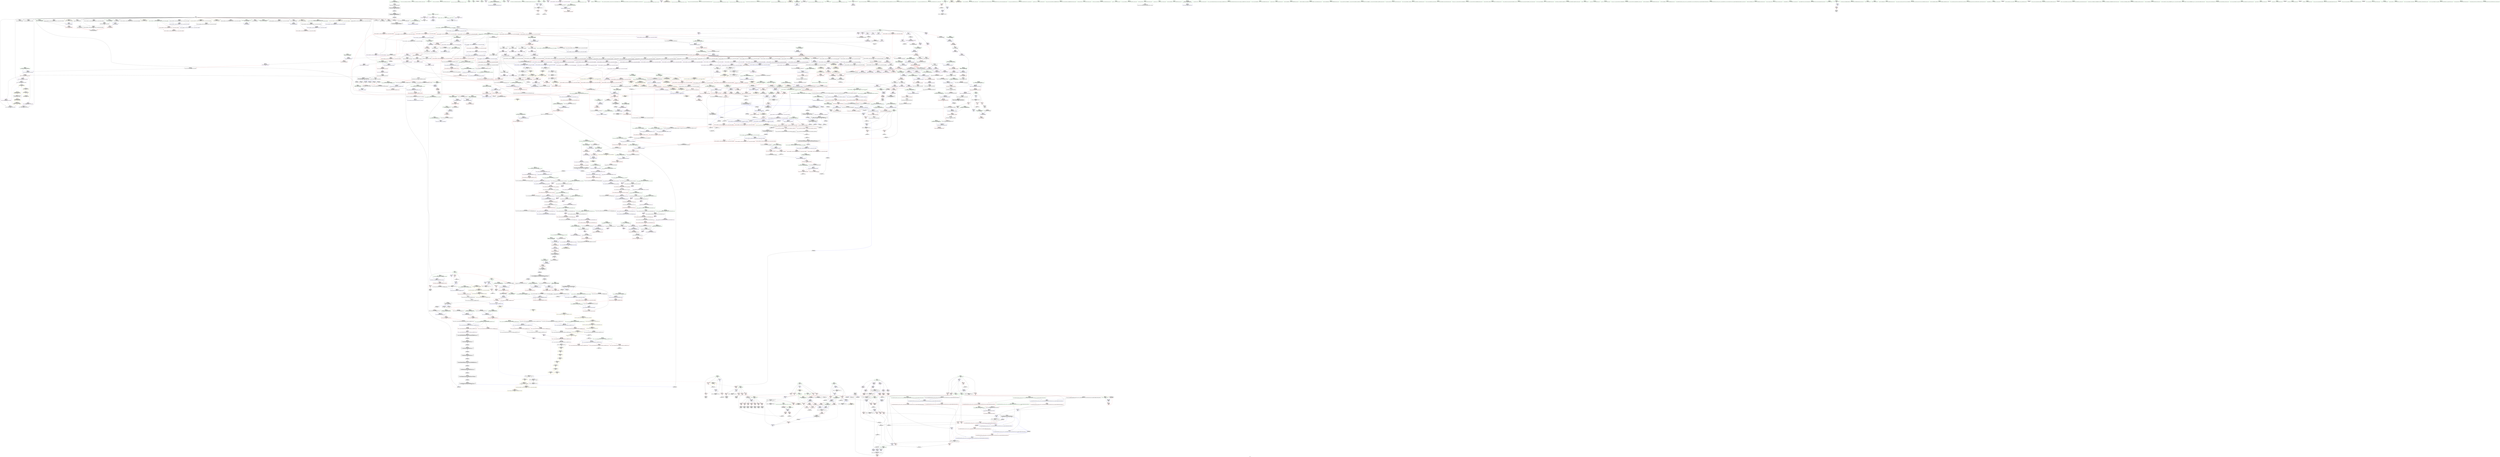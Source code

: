 digraph "SVFG" {
	label="SVFG";

	Node0x55cbc5c2cb40 [shape=record,color=grey,label="{NodeID: 0\nNullPtr|{|<s29>101}}"];
	Node0x55cbc5c2cb40 -> Node0x55cbc5de16e0[style=solid];
	Node0x55cbc5c2cb40 -> Node0x55cbc5de17e0[style=solid];
	Node0x55cbc5c2cb40 -> Node0x55cbc5de18b0[style=solid];
	Node0x55cbc5c2cb40 -> Node0x55cbc5de1980[style=solid];
	Node0x55cbc5c2cb40 -> Node0x55cbc5de1a50[style=solid];
	Node0x55cbc5c2cb40 -> Node0x55cbc5de1b20[style=solid];
	Node0x55cbc5c2cb40 -> Node0x55cbc5de1bf0[style=solid];
	Node0x55cbc5c2cb40 -> Node0x55cbc5de1cc0[style=solid];
	Node0x55cbc5c2cb40 -> Node0x55cbc5de1d90[style=solid];
	Node0x55cbc5c2cb40 -> Node0x55cbc5de1e60[style=solid];
	Node0x55cbc5c2cb40 -> Node0x55cbc5de1f30[style=solid];
	Node0x55cbc5c2cb40 -> Node0x55cbc5de2000[style=solid];
	Node0x55cbc5c2cb40 -> Node0x55cbc5de20d0[style=solid];
	Node0x55cbc5c2cb40 -> Node0x55cbc5de21a0[style=solid];
	Node0x55cbc5c2cb40 -> Node0x55cbc5de2270[style=solid];
	Node0x55cbc5c2cb40 -> Node0x55cbc5de2340[style=solid];
	Node0x55cbc5c2cb40 -> Node0x55cbc5de2410[style=solid];
	Node0x55cbc5c2cb40 -> Node0x55cbc5de24e0[style=solid];
	Node0x55cbc5c2cb40 -> Node0x55cbc5de25b0[style=solid];
	Node0x55cbc5c2cb40 -> Node0x55cbc5de2680[style=solid];
	Node0x55cbc5c2cb40 -> Node0x55cbc5de2750[style=solid];
	Node0x55cbc5c2cb40 -> Node0x55cbc5deb460[style=solid];
	Node0x55cbc5c2cb40 -> Node0x55cbc5dee3b0[style=solid];
	Node0x55cbc5c2cb40 -> Node0x55cbc5dee480[style=solid];
	Node0x55cbc5c2cb40 -> Node0x55cbc5dee550[style=solid];
	Node0x55cbc5c2cb40 -> Node0x55cbc5e0ff70[style=solid];
	Node0x55cbc5c2cb40 -> Node0x55cbc5e2f0c0[style=solid];
	Node0x55cbc5c2cb40 -> Node0x55cbc5e32660[style=solid];
	Node0x55cbc5c2cb40 -> Node0x55cbc5e330e0[style=solid];
	Node0x55cbc5c2cb40:s29 -> Node0x55cbc5f0dee0[style=solid,color=red];
	Node0x55cbc5de7990 [shape=record,color=red,label="{NodeID: 775\n1305\<--1299\n\<--__p.addr\n_ZNSt16allocator_traitsISaIiEE7destroyIiEEvRS0_PT_\n|{<s0>97}}"];
	Node0x55cbc5de7990:s0 -> Node0x55cbc5f0b9a0[style=solid,color=red];
	Node0x55cbc5e724d0 [shape=record,color=black,label="{NodeID: 1550\nMR_42V_3 = PHI(MR_42V_4, MR_42V_2, )\npts\{1437 \}\n|{<s0>26|<s1>27}}"];
	Node0x55cbc5e724d0:s0 -> Node0x55cbc5eaab70[style=dashed,color=blue];
	Node0x55cbc5e724d0:s1 -> Node0x55cbc5e76930[style=dashed,color=blue];
	Node0x55cbc5dde380 [shape=record,color=purple,label="{NodeID: 443\n212\<--10\narrayidx5\<--adj\n_Z3dfsiii\n|{<s0>14}}"];
	Node0x55cbc5dde380:s0 -> Node0x55cbc5f08310[style=solid,color=red];
	Node0x55cbc5f0cf40 [shape=record,color=black,label="{NodeID: 2325\n1617 = PHI(1602, )\n0th arg _ZSt14__copy_move_a2ILb1EPiS0_ET1_T0_S2_S1_ }"];
	Node0x55cbc5f0cf40 -> Node0x55cbc5e13c60[style=solid];
	Node0x55cbc5dd22a0 [shape=record,color=green,label="{NodeID: 111\n723\<--724\n_ZNSt12_Destroy_auxILb1EE9__destroyIPiEEvT_S3_\<--_ZNSt12_Destroy_auxILb1EE9__destroyIPiEEvT_S3__field_insensitive\n}"];
	Node0x55cbc5ded510 [shape=record,color=blue,label="{NodeID: 886\n376\<--446\ni6\<--inc17\nmain\n}"];
	Node0x55cbc5ded510 -> Node0x55cbc5df8f30[style=dashed];
	Node0x55cbc5ded510 -> Node0x55cbc5df9000[style=dashed];
	Node0x55cbc5ded510 -> Node0x55cbc5ded510[style=dashed];
	Node0x55cbc5ded510 -> Node0x55cbc5e7ccd0[style=dashed];
	Node0x55cbc5df3ec0 [shape=record,color=purple,label="{NodeID: 554\n1784\<--1525\noffset_0\<--\n}"];
	Node0x55cbc5df3ec0 -> Node0x55cbc5dea7e0[style=solid];
	Node0x55cbc5dd6a10 [shape=record,color=green,label="{NodeID: 222\n1491\<--1492\n__i.addr\<--__i.addr_field_insensitive\n_ZSt32__make_move_if_noexcept_iteratorIiSt13move_iteratorIPiEET0_PT_\n}"];
	Node0x55cbc5dd6a10 -> Node0x55cbc5de8c40[style=solid];
	Node0x55cbc5dd6a10 -> Node0x55cbc5e12e90[style=solid];
	Node0x55cbc5e12810 [shape=record,color=blue,label="{NodeID: 997\n1418\<--1414\n__n.addr\<--__n\n_ZN9__gnu_cxx13new_allocatorIiE8allocateEmPKv\n}"];
	Node0x55cbc5e12810 -> Node0x55cbc5de8830[style=dashed];
	Node0x55cbc5e12810 -> Node0x55cbc5de8900[style=dashed];
	Node0x55cbc5df98f0 [shape=record,color=red,label="{NodeID: 665\n546\<--506\n\<--__x.addr\n_ZNSt6vectorIiSaIiEE9push_backERKi\n|{<s0>34}}"];
	Node0x55cbc5df98f0:s0 -> Node0x55cbc5f09080[style=solid,color=red];
	Node0x55cbc5de4a70 [shape=record,color=black,label="{NodeID: 333\n660\<--667\n_ZNSt12_Vector_baseIiSaIiEE19_M_get_Tp_allocatorEv_ret\<--\n_ZNSt12_Vector_baseIiSaIiEE19_M_get_Tp_allocatorEv\n|{<s0>8|<s1>51|<s2>63|<s3>66|<s4>71|<s5>75}}"];
	Node0x55cbc5de4a70:s0 -> Node0x55cbc5f01400[style=solid,color=blue];
	Node0x55cbc5de4a70:s1 -> Node0x55cbc5f02eb0[style=solid,color=blue];
	Node0x55cbc5de4a70:s2 -> Node0x55cbc5f038b0[style=solid,color=blue];
	Node0x55cbc5de4a70:s3 -> Node0x55cbc5f03c70[style=solid,color=blue];
	Node0x55cbc5de4a70:s4 -> Node0x55cbc5f03fc0[style=solid,color=blue];
	Node0x55cbc5de4a70:s5 -> Node0x55cbc5f04130[style=solid,color=blue];
	Node0x55cbc5f039f0 [shape=record,color=black,label="{NodeID: 2215\n966 = PHI(1245, )\n}"];
	Node0x55cbc5f039f0 -> Node0x55cbc5e10040[style=solid];
	Node0x55cbc5d9f6b0 [shape=record,color=green,label="{NodeID: 1\n7\<--1\n__dso_handle\<--dummyObj\nGlob }"];
	Node0x55cbc5de7a60 [shape=record,color=red,label="{NodeID: 776\n1317\<--1314\nthis1\<--this.addr\n_ZNKSt6vectorIiSaIiEE8max_sizeEv\n}"];
	Node0x55cbc5de7a60 -> Node0x55cbc5ddb460[style=solid];
	Node0x55cbc5e725c0 [shape=record,color=black,label="{NodeID: 1551\nMR_16V_2 = PHI(MR_16V_3, MR_16V_1, )\npts\{120000 \}\n|{<s0>26|<s1>27}}"];
	Node0x55cbc5e725c0:s0 -> Node0x55cbc5eaacd0[style=dashed,color=blue];
	Node0x55cbc5e725c0:s1 -> Node0x55cbc5e76e00[style=dashed,color=blue];
	Node0x55cbc5dde450 [shape=record,color=purple,label="{NodeID: 444\n218\<--10\narrayidx9\<--adj\n_Z3dfsiii\n|{<s0>15}}"];
	Node0x55cbc5dde450:s0 -> Node0x55cbc5f0daa0[style=solid,color=red];
	Node0x55cbc5f0d050 [shape=record,color=black,label="{NodeID: 2326\n1618 = PHI(1610, )\n1st arg _ZSt14__copy_move_a2ILb1EPiS0_ET1_T0_S2_S1_ }"];
	Node0x55cbc5f0d050 -> Node0x55cbc5e13d30[style=solid];
	Node0x55cbc5dd23a0 [shape=record,color=green,label="{NodeID: 112\n729\<--730\n.addr\<--.addr_field_insensitive\n_ZNSt12_Destroy_auxILb1EE9__destroyIPiEEvT_S3_\n}"];
	Node0x55cbc5dd23a0 -> Node0x55cbc5deef10[style=solid];
	Node0x55cbc5ded5e0 [shape=record,color=blue,label="{NodeID: 887\n378\<--449\nans\<--\nmain\n}"];
	Node0x55cbc5ded5e0 -> Node0x55cbc5e78bd0[style=dashed];
	Node0x55cbc5df3f90 [shape=record,color=purple,label="{NodeID: 555\n1786\<--1527\noffset_0\<--\n}"];
	Node0x55cbc5df3f90 -> Node0x55cbc5e13370[style=solid];
	Node0x55cbc5dd6ae0 [shape=record,color=green,label="{NodeID: 223\n1496\<--1497\n_ZNSt13move_iteratorIPiEC2ES0_\<--_ZNSt13move_iteratorIPiEC2ES0__field_insensitive\n}"];
	Node0x55cbc5e128e0 [shape=record,color=blue,label="{NodeID: 998\n1420\<--1415\n.addr\<--\n_ZN9__gnu_cxx13new_allocatorIiE8allocateEmPKv\n}"];
	Node0x55cbc5df99c0 [shape=record,color=red,label="{NodeID: 666\n516\<--515\n\<--_M_finish\n_ZNSt6vectorIiSaIiEE9push_backERKi\n}"];
	Node0x55cbc5df99c0 -> Node0x55cbc5e32f60[style=solid];
	Node0x55cbc5de4b40 [shape=record,color=black,label="{NodeID: 334\n688\<--684\nsub.ptr.lhs.cast\<--\n_ZNSt12_Vector_baseIiSaIiEED2Ev\n}"];
	Node0x55cbc5de4b40 -> Node0x55cbc5e31be0[style=solid];
	Node0x55cbc5f03b30 [shape=record,color=black,label="{NodeID: 2216\n973 = PHI(1286, )\n}"];
	Node0x55cbc5f03b30 -> Node0x55cbc5dfd370[style=solid];
	Node0x55cbc5dafa50 [shape=record,color=green,label="{NodeID: 2\n14\<--1\n\<--dummyObj\nCan only get source location for instruction, argument, global var or function.}"];
	Node0x55cbc5de7b30 [shape=record,color=red,label="{NodeID: 777\n1351\<--1331\n\<--retval\n_ZSt3maxImERKT_S2_S2_\n}"];
	Node0x55cbc5de7b30 -> Node0x55cbc5ddb600[style=solid];
	Node0x55cbc5e72ac0 [shape=record,color=black,label="{NodeID: 1552\nMR_18V_3 = PHI(MR_18V_4, MR_18V_2, )\npts\{120001 \}\n|{<s0>26|<s1>27}}"];
	Node0x55cbc5e72ac0:s0 -> Node0x55cbc5eaadb0[style=dashed,color=blue];
	Node0x55cbc5e72ac0:s1 -> Node0x55cbc5e772d0[style=dashed,color=blue];
	Node0x55cbc5dde520 [shape=record,color=purple,label="{NodeID: 445\n410\<--10\narrayidx\<--adj\nmain\n|{<s0>24}}"];
	Node0x55cbc5dde520:s0 -> Node0x55cbc5f09e70[style=solid,color=red];
	Node0x55cbc5f0d160 [shape=record,color=black,label="{NodeID: 2327\n1619 = PHI(1611, )\n2nd arg _ZSt14__copy_move_a2ILb1EPiS0_ET1_T0_S2_S1_ }"];
	Node0x55cbc5f0d160 -> Node0x55cbc5e13e00[style=solid];
	Node0x55cbc5dd2470 [shape=record,color=green,label="{NodeID: 113\n731\<--732\n.addr1\<--.addr1_field_insensitive\n_ZNSt12_Destroy_auxILb1EE9__destroyIPiEEvT_S3_\n}"];
	Node0x55cbc5dd2470 -> Node0x55cbc5deefe0[style=solid];
	Node0x55cbc5ded6b0 [shape=record,color=blue,label="{NodeID: 888\n380\<--14\nroot\<--\nmain\n}"];
	Node0x55cbc5ded6b0 -> Node0x55cbc5df91a0[style=dashed];
	Node0x55cbc5ded6b0 -> Node0x55cbc5df9270[style=dashed];
	Node0x55cbc5ded6b0 -> Node0x55cbc5df9340[style=dashed];
	Node0x55cbc5ded6b0 -> Node0x55cbc5df9410[style=dashed];
	Node0x55cbc5ded6b0 -> Node0x55cbc5ded920[style=dashed];
	Node0x55cbc5ded6b0 -> Node0x55cbc5e7d6d0[style=dashed];
	Node0x55cbc5e89040 [shape=record,color=yellow,style=double,label="{NodeID: 1663\n2V_1 = ENCHI(MR_2V_0)\npts\{120000 120001 120002 \}\nFun[_GLOBAL__sub_I_ffao_1_1.cpp]|{<s0>129}}"];
	Node0x55cbc5e89040:s0 -> Node0x55cbc5e84ed0[style=dashed,color=red];
	Node0x55cbc5df4060 [shape=record,color=purple,label="{NodeID: 556\n1787\<--1528\noffset_0\<--\n}"];
	Node0x55cbc5df4060 -> Node0x55cbc5dea8b0[style=solid];
	Node0x55cbc5dd6be0 [shape=record,color=green,label="{NodeID: 224\n1505\<--1506\n__first\<--__first_field_insensitive\n_ZSt18uninitialized_copyISt13move_iteratorIPiES1_ET0_T_S4_S3_\n}"];
	Node0x55cbc5dd6be0 -> Node0x55cbc5ddc300[style=solid];
	Node0x55cbc5dd6be0 -> Node0x55cbc5df3ab0[style=solid];
	Node0x55cbc5e129b0 [shape=record,color=blue,label="{NodeID: 999\n1462\<--1446\ncoerce.dive\<--__first.coerce\n_ZSt22__uninitialized_copy_aISt13move_iteratorIPiES1_iET0_T_S4_S3_RSaIT1_E\n}"];
	Node0x55cbc5e129b0 -> Node0x55cbc5dea640[style=dashed];
	Node0x55cbc5df9a90 [shape=record,color=red,label="{NodeID: 667\n520\<--519\n\<--_M_end_of_storage\n_ZNSt6vectorIiSaIiEE9push_backERKi\n}"];
	Node0x55cbc5df9a90 -> Node0x55cbc5e32f60[style=solid];
	Node0x55cbc5de4c10 [shape=record,color=black,label="{NodeID: 335\n689\<--687\nsub.ptr.rhs.cast\<--\n_ZNSt12_Vector_baseIiSaIiEED2Ev\n}"];
	Node0x55cbc5de4c10 -> Node0x55cbc5e31be0[style=solid];
	Node0x55cbc5f03c70 [shape=record,color=black,label="{NodeID: 2217\n981 = PHI(660, )\n|{<s0>67}}"];
	Node0x55cbc5f03c70:s0 -> Node0x55cbc5f07f40[style=solid,color=red];
	Node0x55cbc5dafd90 [shape=record,color=green,label="{NodeID: 3\n24\<--1\n.str\<--dummyObj\nGlob }"];
	Node0x55cbc5de7c00 [shape=record,color=red,label="{NodeID: 778\n1339\<--1333\n\<--__a.addr\n_ZSt3maxImERKT_S2_S2_\n}"];
	Node0x55cbc5de7c00 -> Node0x55cbc5de7f40[style=solid];
	Node0x55cbc5e72fc0 [shape=record,color=black,label="{NodeID: 1553\nMR_20V_2 = PHI(MR_20V_3, MR_20V_1, )\npts\{120002 \}\n|{<s0>26|<s1>27}}"];
	Node0x55cbc5e72fc0:s0 -> Node0x55cbc5eaae90[style=dashed,color=blue];
	Node0x55cbc5e72fc0:s1 -> Node0x55cbc5e777d0[style=dashed,color=blue];
	Node0x55cbc5dde5f0 [shape=record,color=purple,label="{NodeID: 446\n436\<--10\narrayidx13\<--adj\nmain\n|{<s0>26}}"];
	Node0x55cbc5dde5f0:s0 -> Node0x55cbc5f0c360[style=solid,color=red];
	Node0x55cbc5f0d270 [shape=record,color=black,label="{NodeID: 2328\n595 = PHI(91, 151, 708, 866, 1081, )\n0th arg __clang_call_terminate }"];
	Node0x55cbc5dd7020 [shape=record,color=green,label="{NodeID: 114\n740\<--741\nthis.addr\<--this.addr_field_insensitive\n_ZNSt12_Vector_baseIiSaIiEE13_M_deallocateEPim\n}"];
	Node0x55cbc5dd7020 -> Node0x55cbc5dfaee0[style=solid];
	Node0x55cbc5dd7020 -> Node0x55cbc5def0b0[style=solid];
	Node0x55cbc5ded780 [shape=record,color=blue,label="{NodeID: 889\n382\<--459\nref.tmp\<--call22\nmain\n|{|<s3>29}}"];
	Node0x55cbc5ded780 -> Node0x55cbc5df94e0[style=dashed];
	Node0x55cbc5ded780 -> Node0x55cbc5ded780[style=dashed];
	Node0x55cbc5ded780 -> Node0x55cbc5e7dbd0[style=dashed];
	Node0x55cbc5ded780:s3 -> Node0x55cbc5e750a0[style=dashed,color=red];
	Node0x55cbc5df4130 [shape=record,color=purple,label="{NodeID: 557\n1558\<--1548\ncoerce.dive\<--__first\n_ZNSt20__uninitialized_copyILb1EE13__uninit_copyISt13move_iteratorIPiES3_EET0_T_S6_S5_\n}"];
	Node0x55cbc5df4130 -> Node0x55cbc5e13440[style=solid];
	Node0x55cbc5dd6cb0 [shape=record,color=green,label="{NodeID: 225\n1507\<--1508\n__last\<--__last_field_insensitive\n_ZSt18uninitialized_copyISt13move_iteratorIPiES1_ET0_T_S4_S3_\n}"];
	Node0x55cbc5dd6cb0 -> Node0x55cbc5ddc3d0[style=solid];
	Node0x55cbc5dd6cb0 -> Node0x55cbc5df3b80[style=solid];
	Node0x55cbc5e12a80 [shape=record,color=blue,label="{NodeID: 1000\n1464\<--1447\ncoerce.dive1\<--__last.coerce\n_ZSt22__uninitialized_copy_aISt13move_iteratorIPiES1_iET0_T_S4_S3_RSaIT1_E\n}"];
	Node0x55cbc5e12a80 -> Node0x55cbc5dea710[style=dashed];
	Node0x55cbc5e91940 [shape=record,color=yellow,style=double,label="{NodeID: 1775\n229V_1 = ENCHI(MR_229V_0)\npts\{120000 120001 \}\nFun[_ZNKSt6vectorIiSaIiEE12_M_check_lenEmPKc]|{<s0>82|<s1>82|<s2>84|<s3>84|<s4>85|<s5>85|<s6>87|<s7>87}}"];
	Node0x55cbc5e91940:s0 -> Node0x55cbc5e898b0[style=dashed,color=red];
	Node0x55cbc5e91940:s1 -> Node0x55cbc5e89aa0[style=dashed,color=red];
	Node0x55cbc5e91940:s2 -> Node0x55cbc5e898b0[style=dashed,color=red];
	Node0x55cbc5e91940:s3 -> Node0x55cbc5e89aa0[style=dashed,color=red];
	Node0x55cbc5e91940:s4 -> Node0x55cbc5e898b0[style=dashed,color=red];
	Node0x55cbc5e91940:s5 -> Node0x55cbc5e89aa0[style=dashed,color=red];
	Node0x55cbc5e91940:s6 -> Node0x55cbc5e898b0[style=dashed,color=red];
	Node0x55cbc5e91940:s7 -> Node0x55cbc5e89aa0[style=dashed,color=red];
	Node0x55cbc5df9b60 [shape=record,color=red,label="{NodeID: 668\n529\<--528\n\<--_M_finish5\n_ZNSt6vectorIiSaIiEE9push_backERKi\n|{<s0>32}}"];
	Node0x55cbc5df9b60:s0 -> Node0x55cbc5f0acf0[style=solid,color=red];
	Node0x55cbc5de4ce0 [shape=record,color=black,label="{NodeID: 336\n754\<--753\n\<--_M_impl\n_ZNSt12_Vector_baseIiSaIiEE13_M_deallocateEPim\n|{<s0>46}}"];
	Node0x55cbc5de4ce0:s0 -> Node0x55cbc5f0c030[style=solid,color=red];
	Node0x55cbc5f03db0 [shape=record,color=black,label="{NodeID: 2218\n982 = PHI(1245, )\n}"];
	Node0x55cbc5f03db0 -> Node0x55cbc5e101e0[style=solid];
	Node0x55cbc5dafe50 [shape=record,color=green,label="{NodeID: 4\n26\<--1\n.str.2\<--dummyObj\nGlob }"];
	Node0x55cbc5de7cd0 [shape=record,color=red,label="{NodeID: 779\n1348\<--1333\n\<--__a.addr\n_ZSt3maxImERKT_S2_S2_\n}"];
	Node0x55cbc5de7cd0 -> Node0x55cbc5e11ff0[style=solid];
	Node0x55cbc5e734c0 [shape=record,color=black,label="{NodeID: 1554\nMR_106V_2 = PHI(MR_106V_3, MR_106V_1, )\npts\{5090000 \}\n}"];
	Node0x55cbc5dde6c0 [shape=record,color=purple,label="{NodeID: 447\n442\<--10\narrayidx15\<--adj\nmain\n|{<s0>27}}"];
	Node0x55cbc5dde6c0:s0 -> Node0x55cbc5f0c360[style=solid,color=red];
	Node0x55cbc5f0d660 [shape=record,color=black,label="{NodeID: 2329\n1736 = PHI(1643, )\n0th arg _ZNKSt13move_iteratorIPiE4baseEv }"];
	Node0x55cbc5f0d660 -> Node0x55cbc5e14890[style=solid];
	Node0x55cbc5dd70b0 [shape=record,color=green,label="{NodeID: 115\n742\<--743\n__p.addr\<--__p.addr_field_insensitive\n_ZNSt12_Vector_baseIiSaIiEE13_M_deallocateEPim\n}"];
	Node0x55cbc5dd70b0 -> Node0x55cbc5dfafb0[style=solid];
	Node0x55cbc5dd70b0 -> Node0x55cbc5dfb080[style=solid];
	Node0x55cbc5dd70b0 -> Node0x55cbc5def180[style=solid];
	Node0x55cbc5ded850 [shape=record,color=blue,label="{NodeID: 890\n378\<--464\nans\<--\nmain\n}"];
	Node0x55cbc5ded850 -> Node0x55cbc5e78bd0[style=dashed];
	Node0x55cbc5df4200 [shape=record,color=purple,label="{NodeID: 558\n1560\<--1550\ncoerce.dive1\<--__last\n_ZNSt20__uninitialized_copyILb1EE13__uninit_copyISt13move_iteratorIPiES3_EET0_T_S6_S5_\n}"];
	Node0x55cbc5df4200 -> Node0x55cbc5e13510[style=solid];
	Node0x55cbc5dd6d80 [shape=record,color=green,label="{NodeID: 226\n1509\<--1510\n__result.addr\<--__result.addr_field_insensitive\n_ZSt18uninitialized_copyISt13move_iteratorIPiES1_ET0_T_S4_S3_\n}"];
	Node0x55cbc5dd6d80 -> Node0x55cbc5de8de0[style=solid];
	Node0x55cbc5dd6d80 -> Node0x55cbc5e13100[style=solid];
	Node0x55cbc5e12b50 [shape=record,color=blue,label="{NodeID: 1001\n1454\<--1448\n__result.addr\<--__result\n_ZSt22__uninitialized_copy_aISt13move_iteratorIPiES1_iET0_T_S4_S3_RSaIT1_E\n}"];
	Node0x55cbc5e12b50 -> Node0x55cbc5de89d0[style=dashed];
	Node0x55cbc5df9c30 [shape=record,color=red,label="{NodeID: 669\n537\<--536\n\<--_M_finish7\n_ZNSt6vectorIiSaIiEE9push_backERKi\n}"];
	Node0x55cbc5df9c30 -> Node0x55cbc5df0440[style=solid];
	Node0x55cbc5de4db0 [shape=record,color=black,label="{NodeID: 337\n768\<--767\n\<--this1\n_ZNSt12_Vector_baseIiSaIiEE12_Vector_implD2Ev\n|{<s0>47}}"];
	Node0x55cbc5de4db0:s0 -> Node0x55cbc5f0a3c0[style=solid,color=red];
	Node0x55cbc5f03ef0 [shape=record,color=black,label="{NodeID: 2219\n992 = PHI()\n}"];
	Node0x55cbc5daff10 [shape=record,color=green,label="{NodeID: 5\n28\<--1\n.str.3\<--dummyObj\nGlob }"];
	Node0x55cbc5de7da0 [shape=record,color=red,label="{NodeID: 780\n1341\<--1335\n\<--__b.addr\n_ZSt3maxImERKT_S2_S2_\n}"];
	Node0x55cbc5de7da0 -> Node0x55cbc5de8010[style=solid];
	Node0x55cbc5dde790 [shape=record,color=purple,label="{NodeID: 448\n385\<--24\n\<--.str\nmain\n}"];
	Node0x55cbc5f0d770 [shape=record,color=black,label="{NodeID: 2330\n1133 = PHI(921, )\n0th arg _ZNKSt6vectorIiSaIiEE12_M_check_lenEmPKc }"];
	Node0x55cbc5f0d770 -> Node0x55cbc5e10d40[style=solid];
	Node0x55cbc5dd7180 [shape=record,color=green,label="{NodeID: 116\n744\<--745\n__n.addr\<--__n.addr_field_insensitive\n_ZNSt12_Vector_baseIiSaIiEE13_M_deallocateEPim\n}"];
	Node0x55cbc5dd7180 -> Node0x55cbc5dfb150[style=solid];
	Node0x55cbc5dd7180 -> Node0x55cbc5def250[style=solid];
	Node0x55cbc5ded920 [shape=record,color=blue,label="{NodeID: 891\n380\<--468\nroot\<--inc25\nmain\n}"];
	Node0x55cbc5ded920 -> Node0x55cbc5df91a0[style=dashed];
	Node0x55cbc5ded920 -> Node0x55cbc5df9270[style=dashed];
	Node0x55cbc5ded920 -> Node0x55cbc5df9340[style=dashed];
	Node0x55cbc5ded920 -> Node0x55cbc5df9410[style=dashed];
	Node0x55cbc5ded920 -> Node0x55cbc5ded920[style=dashed];
	Node0x55cbc5ded920 -> Node0x55cbc5e7d6d0[style=dashed];
	Node0x55cbc5df42d0 [shape=record,color=purple,label="{NodeID: 559\n1570\<--1554\ncoerce.dive3\<--agg.tmp\n_ZNSt20__uninitialized_copyILb1EE13__uninit_copyISt13move_iteratorIPiES3_EET0_T_S6_S5_\n}"];
	Node0x55cbc5df42d0 -> Node0x55cbc5de9120[style=solid];
	Node0x55cbc5dd6e50 [shape=record,color=green,label="{NodeID: 227\n1511\<--1512\n__assignable\<--__assignable_field_insensitive\n_ZSt18uninitialized_copyISt13move_iteratorIPiES1_ET0_T_S4_S3_\n}"];
	Node0x55cbc5dd6e50 -> Node0x55cbc5e131d0[style=solid];
	Node0x55cbc5e12c20 [shape=record,color=blue,label="{NodeID: 1002\n1456\<--1449\n.addr\<--\n_ZSt22__uninitialized_copy_aISt13move_iteratorIPiES1_iET0_T_S4_S3_RSaIT1_E\n}"];
	Node0x55cbc5df9d00 [shape=record,color=red,label="{NodeID: 670\n548\<--547\n\<--coerce.dive8\n_ZNSt6vectorIiSaIiEE9push_backERKi\n|{<s0>34}}"];
	Node0x55cbc5df9d00:s0 -> Node0x55cbc5f08fb0[style=solid,color=red];
	Node0x55cbc5de4e80 [shape=record,color=black,label="{NodeID: 338\n787\<--786\n\<--\n_ZNSt16allocator_traitsISaIiEE10deallocateERS0_Pim\n|{<s0>48}}"];
	Node0x55cbc5de4e80:s0 -> Node0x55cbc5f06930[style=solid,color=red];
	Node0x55cbc5f03fc0 [shape=record,color=black,label="{NodeID: 2220\n1017 = PHI(660, )\n|{<s0>72}}"];
	Node0x55cbc5f03fc0:s0 -> Node0x55cbc5f09a50[style=solid,color=red];
	Node0x55cbc5db0370 [shape=record,color=green,label="{NodeID: 6\n30\<--1\n.str.4\<--dummyObj\nGlob }"];
	Node0x55cbc5de7e70 [shape=record,color=red,label="{NodeID: 781\n1345\<--1335\n\<--__b.addr\n_ZSt3maxImERKT_S2_S2_\n}"];
	Node0x55cbc5de7e70 -> Node0x55cbc5e11f20[style=solid];
	Node0x55cbc5dde860 [shape=record,color=purple,label="{NodeID: 449\n400\<--24\n\<--.str\nmain\n}"];
	Node0x55cbc5f0d880 [shape=record,color=black,label="{NodeID: 2331\n1134 = PHI(924, )\n1st arg _ZNKSt6vectorIiSaIiEE12_M_check_lenEmPKc }"];
	Node0x55cbc5f0d880 -> Node0x55cbc5e10e10[style=solid];
	Node0x55cbc5dd7250 [shape=record,color=green,label="{NodeID: 117\n758\<--759\n_ZNSt16allocator_traitsISaIiEE10deallocateERS0_Pim\<--_ZNSt16allocator_traitsISaIiEE10deallocateERS0_Pim_field_insensitive\n}"];
	Node0x55cbc5ded9f0 [shape=record,color=blue,label="{NodeID: 892\n13\<--476\nT\<--dec29\nmain\n}"];
	Node0x55cbc5ded9f0 -> Node0x55cbc5e7b3d0[style=dashed];
	Node0x55cbc5df43a0 [shape=record,color=purple,label="{NodeID: 560\n1572\<--1556\ncoerce.dive4\<--agg.tmp2\n_ZNSt20__uninitialized_copyILb1EE13__uninit_copyISt13move_iteratorIPiES3_EET0_T_S6_S5_\n}"];
	Node0x55cbc5df43a0 -> Node0x55cbc5de91f0[style=solid];
	Node0x55cbc5dd6f20 [shape=record,color=green,label="{NodeID: 228\n1513\<--1514\nagg.tmp\<--agg.tmp_field_insensitive\n_ZSt18uninitialized_copyISt13move_iteratorIPiES1_ET0_T_S4_S3_\n}"];
	Node0x55cbc5dd6f20 -> Node0x55cbc5ddc4a0[style=solid];
	Node0x55cbc5dd6f20 -> Node0x55cbc5df3c50[style=solid];
	Node0x55cbc5e12cf0 [shape=record,color=blue, style = dotted,label="{NodeID: 1003\n1777\<--1779\noffset_0\<--dummyVal\n_ZSt22__uninitialized_copy_aISt13move_iteratorIPiES1_iET0_T_S4_S3_RSaIT1_E\n}"];
	Node0x55cbc5e12cf0 -> Node0x55cbc5de8aa0[style=dashed];
	Node0x55cbc5e91c10 [shape=record,color=yellow,style=double,label="{NodeID: 1778\n16V_1 = ENCHI(MR_16V_0)\npts\{120000 \}\nFun[_ZNSt6vectorIiSaIiEEixEm]}"];
	Node0x55cbc5e91c10 -> Node0x55cbc5df8570[style=dashed];
	Node0x55cbc5df9dd0 [shape=record,color=red,label="{NodeID: 671\n577\<--557\n\<--retval\n_ZSt3minIiERKT_S2_S2_\n}"];
	Node0x55cbc5df9dd0 -> Node0x55cbc5de4730[style=solid];
	Node0x55cbc5de4f50 [shape=record,color=black,label="{NodeID: 339\n809\<--808\n\<--\n_ZN9__gnu_cxx13new_allocatorIiE10deallocateEPim\n}"];
	Node0x55cbc5f04130 [shape=record,color=black,label="{NodeID: 2221\n1037 = PHI(660, )\n|{<s0>76}}"];
	Node0x55cbc5f04130:s0 -> Node0x55cbc5f09a50[style=solid,color=red];
	Node0x55cbc5db0430 [shape=record,color=green,label="{NodeID: 7\n32\<--1\n.str.5\<--dummyObj\nGlob }"];
	Node0x55cbc5de7f40 [shape=record,color=red,label="{NodeID: 782\n1340\<--1339\n\<--\n_ZSt3maxImERKT_S2_S2_\n}"];
	Node0x55cbc5de7f40 -> Node0x55cbc5dfff60[style=solid];
	Node0x55cbc5dde930 [shape=record,color=purple,label="{NodeID: 450\n396\<--26\n\<--.str.2\nmain\n}"];
	Node0x55cbc5f0d990 [shape=record,color=black,label="{NodeID: 2332\n1135 = PHI(922, )\n2nd arg _ZNKSt6vectorIiSaIiEE12_M_check_lenEmPKc }"];
	Node0x55cbc5f0d990 -> Node0x55cbc5e10ee0[style=solid];
	Node0x55cbc5dd7350 [shape=record,color=green,label="{NodeID: 118\n764\<--765\nthis.addr\<--this.addr_field_insensitive\n_ZNSt12_Vector_baseIiSaIiEE12_Vector_implD2Ev\n}"];
	Node0x55cbc5dd7350 -> Node0x55cbc5dfb220[style=solid];
	Node0x55cbc5dd7350 -> Node0x55cbc5def320[style=solid];
	Node0x55cbc5dedac0 [shape=record,color=blue,label="{NodeID: 893\n489\<--488\nthis.addr\<--this\n_ZNSt6vectorIiSaIiEE5clearEv\n}"];
	Node0x55cbc5dedac0 -> Node0x55cbc5df95b0[style=dashed];
	Node0x55cbc5e89500 [shape=record,color=yellow,style=double,label="{NodeID: 1668\n42V_1 = ENCHI(MR_42V_0)\npts\{1437 \}\nFun[_ZSt34__uninitialized_move_if_noexcept_aIPiS0_SaIiEET0_T_S3_S2_RT1_]|{<s0>96}}"];
	Node0x55cbc5e89500:s0 -> Node0x55cbc5e8c580[style=dashed,color=red];
	Node0x55cbc5df4470 [shape=record,color=purple,label="{NodeID: 561\n1789\<--1563\noffset_0\<--\n}"];
	Node0x55cbc5df4470 -> Node0x55cbc5e136b0[style=solid];
	Node0x55cbc5ddf3b0 [shape=record,color=green,label="{NodeID: 229\n1515\<--1516\nagg.tmp2\<--agg.tmp2_field_insensitive\n_ZSt18uninitialized_copyISt13move_iteratorIPiES1_ET0_T_S4_S3_\n}"];
	Node0x55cbc5ddf3b0 -> Node0x55cbc5ddc570[style=solid];
	Node0x55cbc5ddf3b0 -> Node0x55cbc5df3d20[style=solid];
	Node0x55cbc5e12dc0 [shape=record,color=blue, style = dotted,label="{NodeID: 1004\n1780\<--1782\noffset_0\<--dummyVal\n_ZSt22__uninitialized_copy_aISt13move_iteratorIPiES1_iET0_T_S4_S3_RSaIT1_E\n}"];
	Node0x55cbc5e12dc0 -> Node0x55cbc5de8b70[style=dashed];
	Node0x55cbc5df9ea0 [shape=record,color=red,label="{NodeID: 672\n567\<--559\n\<--__a.addr\n_ZSt3minIiERKT_S2_S2_\n}"];
	Node0x55cbc5df9ea0 -> Node0x55cbc5dfa2b0[style=solid];
	Node0x55cbc5de5020 [shape=record,color=black,label="{NodeID: 340\n822\<--821\n\<--this1\n_ZNSaIiED2Ev\n|{<s0>50}}"];
	Node0x55cbc5de5020:s0 -> Node0x55cbc5f0e310[style=solid,color=red];
	Node0x55cbc5f04270 [shape=record,color=black,label="{NodeID: 2222\n1121 = PHI(1125, )\n}"];
	Node0x55cbc5f04270 -> Node0x55cbc5dfdd30[style=solid];
	Node0x55cbc5db04f0 [shape=record,color=green,label="{NodeID: 8\n35\<--1\n\<--dummyObj\nCan only get source location for instruction, argument, global var or function.}"];
	Node0x55cbc5de8010 [shape=record,color=red,label="{NodeID: 783\n1342\<--1341\n\<--\n_ZSt3maxImERKT_S2_S2_\n}"];
	Node0x55cbc5de8010 -> Node0x55cbc5dfff60[style=solid];
	Node0x55cbc5e76930 [shape=record,color=black,label="{NodeID: 1558\nMR_42V_3 = PHI(MR_42V_5, MR_42V_2, )\npts\{1437 \}\n|{|<s1>26|<s2>28}}"];
	Node0x55cbc5e76930 -> Node0x55cbc5e7e0d0[style=dashed];
	Node0x55cbc5e76930:s1 -> Node0x55cbc5e73f10[style=dashed,color=red];
	Node0x55cbc5e76930:s2 -> Node0x55cbc5e873b0[style=dashed,color=red];
	Node0x55cbc5ddea00 [shape=record,color=purple,label="{NodeID: 451\n426\<--28\n\<--.str.3\nmain\n}"];
	Node0x55cbc5f0daa0 [shape=record,color=black,label="{NodeID: 2333\n326 = PHI(218, )\n0th arg _ZNSt6vectorIiSaIiEEixEm }"];
	Node0x55cbc5f0daa0 -> Node0x55cbc5dec9b0[style=solid];
	Node0x55cbc5dd7420 [shape=record,color=green,label="{NodeID: 119\n770\<--771\n_ZNSaIiED2Ev\<--_ZNSaIiED2Ev_field_insensitive\n}"];
	Node0x55cbc5dedb90 [shape=record,color=blue,label="{NodeID: 894\n504\<--502\nthis.addr\<--this\n_ZNSt6vectorIiSaIiEE9push_backERKi\n}"];
	Node0x55cbc5dedb90 -> Node0x55cbc5df9750[style=dashed];
	Node0x55cbc5df4540 [shape=record,color=purple,label="{NodeID: 562\n1790\<--1564\noffset_0\<--\n}"];
	Node0x55cbc5df4540 -> Node0x55cbc5dea980[style=solid];
	Node0x55cbc5ddf480 [shape=record,color=green,label="{NodeID: 230\n1536\<--1537\n_ZNSt20__uninitialized_copyILb1EE13__uninit_copyISt13move_iteratorIPiES3_EET0_T_S6_S5_\<--_ZNSt20__uninitialized_copyILb1EE13__uninit_copyISt13move_iteratorIPiES3_EET0_T_S6_S5__field_insensitive\n}"];
	Node0x55cbc5e12e90 [shape=record,color=blue,label="{NodeID: 1005\n1491\<--1488\n__i.addr\<--__i\n_ZSt32__make_move_if_noexcept_iteratorIiSt13move_iteratorIPiEET0_PT_\n}"];
	Node0x55cbc5e12e90 -> Node0x55cbc5de8c40[style=dashed];
	Node0x55cbc5df9f70 [shape=record,color=red,label="{NodeID: 673\n574\<--559\n\<--__a.addr\n_ZSt3minIiERKT_S2_S2_\n}"];
	Node0x55cbc5df9f70 -> Node0x55cbc5dee140[style=solid];
	Node0x55cbc5de50f0 [shape=record,color=black,label="{NodeID: 341\n834\<--839\n_ZSt4moveIRiEONSt16remove_referenceIT_E4typeEOS2__ret\<--\n_ZSt4moveIRiEONSt16remove_referenceIT_E4typeEOS2_\n|{<s0>18|<s1>19|<s2>20}}"];
	Node0x55cbc5de50f0:s0 -> Node0x55cbc5f01e70[style=solid,color=blue];
	Node0x55cbc5de50f0:s1 -> Node0x55cbc5f01fb0[style=solid,color=blue];
	Node0x55cbc5de50f0:s2 -> Node0x55cbc5f020f0[style=solid,color=blue];
	Node0x55cbc5f043b0 [shape=record,color=black,label="{NodeID: 2223\n1150 = PHI(1312, )\n}"];
	Node0x55cbc5f043b0 -> Node0x55cbc5e30ce0[style=solid];
	Node0x55cbc5db05b0 [shape=record,color=green,label="{NodeID: 9\n187\<--1\n\<--dummyObj\nCan only get source location for instruction, argument, global var or function.}"];
	Node0x55cbc5de80e0 [shape=record,color=red,label="{NodeID: 784\n1358\<--1355\n\<--__a.addr\n_ZNSt16allocator_traitsISaIiEE8max_sizeERKS0_\n}"];
	Node0x55cbc5de80e0 -> Node0x55cbc5ddb6d0[style=solid];
	Node0x55cbc5e76e00 [shape=record,color=black,label="{NodeID: 1559\nMR_16V_3 = PHI(MR_16V_5, MR_16V_2, )\npts\{120000 \}\n|{|<s1>26|<s2>28}}"];
	Node0x55cbc5e76e00 -> Node0x55cbc5e7ead0[style=dashed];
	Node0x55cbc5e76e00:s1 -> Node0x55cbc5e73ff0[style=dashed,color=red];
	Node0x55cbc5e76e00:s2 -> Node0x55cbc5e87570[style=dashed,color=red];
	Node0x55cbc5ddead0 [shape=record,color=purple,label="{NodeID: 452\n472\<--30\n\<--.str.4\nmain\n}"];
	Node0x55cbc5f0dbb0 [shape=record,color=black,label="{NodeID: 2334\n327 = PHI(220, )\n1st arg _ZNSt6vectorIiSaIiEEixEm }"];
	Node0x55cbc5f0dbb0 -> Node0x55cbc5deca80[style=solid];
	Node0x55cbc5dd7520 [shape=record,color=green,label="{NodeID: 120\n777\<--778\n__a.addr\<--__a.addr_field_insensitive\n_ZNSt16allocator_traitsISaIiEE10deallocateERS0_Pim\n}"];
	Node0x55cbc5dd7520 -> Node0x55cbc5dfb2f0[style=solid];
	Node0x55cbc5dd7520 -> Node0x55cbc5e0ecc0[style=solid];
	Node0x55cbc5dedc60 [shape=record,color=blue,label="{NodeID: 895\n506\<--503\n__x.addr\<--__x\n_ZNSt6vectorIiSaIiEE9push_backERKi\n}"];
	Node0x55cbc5dedc60 -> Node0x55cbc5df9820[style=dashed];
	Node0x55cbc5dedc60 -> Node0x55cbc5df98f0[style=dashed];
	Node0x55cbc5df4610 [shape=record,color=purple,label="{NodeID: 563\n1792\<--1566\noffset_0\<--\n}"];
	Node0x55cbc5df4610 -> Node0x55cbc5e13780[style=solid];
	Node0x55cbc5ddf550 [shape=record,color=green,label="{NodeID: 231\n1548\<--1549\n__first\<--__first_field_insensitive\n_ZNSt20__uninitialized_copyILb1EE13__uninit_copyISt13move_iteratorIPiES3_EET0_T_S6_S5_\n}"];
	Node0x55cbc5ddf550 -> Node0x55cbc5ddc710[style=solid];
	Node0x55cbc5ddf550 -> Node0x55cbc5df4130[style=solid];
	Node0x55cbc5e12f60 [shape=record,color=blue,label="{NodeID: 1006\n1517\<--1502\ncoerce.dive\<--__first.coerce\n_ZSt18uninitialized_copyISt13move_iteratorIPiES1_ET0_T_S4_S3_\n}"];
	Node0x55cbc5e12f60 -> Node0x55cbc5dea7e0[style=dashed];
	Node0x55cbc5dfa040 [shape=record,color=red,label="{NodeID: 674\n565\<--561\n\<--__b.addr\n_ZSt3minIiERKT_S2_S2_\n}"];
	Node0x55cbc5dfa040 -> Node0x55cbc5dfa1e0[style=solid];
	Node0x55cbc5de51c0 [shape=record,color=black,label="{NodeID: 342\n852\<--850\n\<--this1\n_ZNSt6vectorIiSaIiEE15_M_erase_at_endEPi\n}"];
	Node0x55cbc5de51c0 -> Node0x55cbc5df1070[style=solid];
	Node0x55cbc5de51c0 -> Node0x55cbc5df1140[style=solid];
	Node0x55cbc5f044f0 [shape=record,color=black,label="{NodeID: 2224\n1153 = PHI(305, )\n}"];
	Node0x55cbc5f044f0 -> Node0x55cbc5e30ce0[style=solid];
	Node0x55cbc5db06b0 [shape=record,color=green,label="{NodeID: 10\n198\<--1\n\<--dummyObj\nCan only get source location for instruction, argument, global var or function.|{<s0>28}}"];
	Node0x55cbc5db06b0:s0 -> Node0x55cbc5f07040[style=solid,color=red];
	Node0x55cbc5e99950 [shape=record,color=yellow,style=double,label="{NodeID: 1892\nRETMU(2V_2)\npts\{120000 120001 120002 \}\nFun[_GLOBAL__sub_I_ffao_1_1.cpp]}"];
	Node0x55cbc5de81b0 [shape=record,color=red,label="{NodeID: 785\n1369\<--1366\nthis1\<--this.addr\n_ZNKSt12_Vector_baseIiSaIiEE19_M_get_Tp_allocatorEv\n}"];
	Node0x55cbc5de81b0 -> Node0x55cbc5df31c0[style=solid];
	Node0x55cbc5e772d0 [shape=record,color=black,label="{NodeID: 1560\nMR_18V_5 = PHI(MR_18V_7, MR_18V_3, )\npts\{120001 \}\n|{|<s1>26|<s2>28}}"];
	Node0x55cbc5e772d0 -> Node0x55cbc5e7efd0[style=dashed];
	Node0x55cbc5e772d0:s1 -> Node0x55cbc5e740d0[style=dashed,color=red];
	Node0x55cbc5e772d0:s2 -> Node0x55cbc5e87650[style=dashed,color=red];
	Node0x55cbc5ddeba0 [shape=record,color=purple,label="{NodeID: 453\n922\<--32\n\<--.str.5\n_ZNSt6vectorIiSaIiEE17_M_realloc_insertIJRKiEEEvN9__gnu_cxx17__normal_iteratorIPiS1_EEDpOT_\n|{<s0>56}}"];
	Node0x55cbc5ddeba0:s0 -> Node0x55cbc5f0d990[style=solid,color=red];
	Node0x55cbc5f0dcc0 [shape=record,color=black,label="{NodeID: 2335\n1413 = PHI(1406, )\n0th arg _ZN9__gnu_cxx13new_allocatorIiE8allocateEmPKv }"];
	Node0x55cbc5f0dcc0 -> Node0x55cbc5e12740[style=solid];
	Node0x55cbc5dd75f0 [shape=record,color=green,label="{NodeID: 121\n779\<--780\n__p.addr\<--__p.addr_field_insensitive\n_ZNSt16allocator_traitsISaIiEE10deallocateERS0_Pim\n}"];
	Node0x55cbc5dd75f0 -> Node0x55cbc5dfb3c0[style=solid];
	Node0x55cbc5dd75f0 -> Node0x55cbc5e0ed90[style=solid];
	Node0x55cbc5dedd30 [shape=record,color=blue,label="{NodeID: 896\n536\<--538\n_M_finish7\<--incdec.ptr\n_ZNSt6vectorIiSaIiEE9push_backERKi\n}"];
	Node0x55cbc5dedd30 -> Node0x55cbc5e72ac0[style=dashed];
	Node0x55cbc5df46e0 [shape=record,color=purple,label="{NodeID: 564\n1793\<--1567\noffset_0\<--\n}"];
	Node0x55cbc5df46e0 -> Node0x55cbc5deaa50[style=solid];
	Node0x55cbc5ddf620 [shape=record,color=green,label="{NodeID: 232\n1550\<--1551\n__last\<--__last_field_insensitive\n_ZNSt20__uninitialized_copyILb1EE13__uninit_copyISt13move_iteratorIPiES3_EET0_T_S6_S5_\n}"];
	Node0x55cbc5ddf620 -> Node0x55cbc5ddc7e0[style=solid];
	Node0x55cbc5ddf620 -> Node0x55cbc5df4200[style=solid];
	Node0x55cbc5e13030 [shape=record,color=blue,label="{NodeID: 1007\n1519\<--1503\ncoerce.dive1\<--__last.coerce\n_ZSt18uninitialized_copyISt13move_iteratorIPiES1_ET0_T_S4_S3_\n}"];
	Node0x55cbc5e13030 -> Node0x55cbc5dea8b0[style=dashed];
	Node0x55cbc5dfa110 [shape=record,color=red,label="{NodeID: 675\n571\<--561\n\<--__b.addr\n_ZSt3minIiERKT_S2_S2_\n}"];
	Node0x55cbc5dfa110 -> Node0x55cbc5dee070[style=solid];
	Node0x55cbc5de5290 [shape=record,color=black,label="{NodeID: 343\n856\<--850\n\<--this1\n_ZNSt6vectorIiSaIiEE15_M_erase_at_endEPi\n|{<s0>51}}"];
	Node0x55cbc5de5290:s0 -> Node0x55cbc5f0bae0[style=solid,color=red];
	Node0x55cbc5f04630 [shape=record,color=black,label="{NodeID: 2225\n1163 = PHI(305, )\n}"];
	Node0x55cbc5f04630 -> Node0x55cbc5e31160[style=solid];
	Node0x55cbc5db0b70 [shape=record,color=green,label="{NodeID: 11\n323\<--1\n\<--dummyObj\nCan only get source location for instruction, argument, global var or function.}"];
	Node0x55cbc5de8280 [shape=record,color=red,label="{NodeID: 786\n1378\<--1375\nthis1\<--this.addr\n_ZNK9__gnu_cxx13new_allocatorIiE8max_sizeEv\n}"];
	Node0x55cbc5e777d0 [shape=record,color=black,label="{NodeID: 1561\nMR_20V_3 = PHI(MR_20V_5, MR_20V_2, )\npts\{120002 \}\n|{|<s1>26}}"];
	Node0x55cbc5e777d0 -> Node0x55cbc5e7f4d0[style=dashed];
	Node0x55cbc5e777d0:s1 -> Node0x55cbc5e741b0[style=dashed,color=red];
	Node0x55cbc5ddec70 [shape=record,color=purple,label="{NodeID: 454\n1774\<--34\nllvm.global_ctors_0\<--llvm.global_ctors\nGlob }"];
	Node0x55cbc5ddec70 -> Node0x55cbc5deb260[style=solid];
	Node0x55cbc5f0ddd0 [shape=record,color=black,label="{NodeID: 2336\n1414 = PHI(1407, )\n1st arg _ZN9__gnu_cxx13new_allocatorIiE8allocateEmPKv }"];
	Node0x55cbc5f0ddd0 -> Node0x55cbc5e12810[style=solid];
	Node0x55cbc5dd76c0 [shape=record,color=green,label="{NodeID: 122\n781\<--782\n__n.addr\<--__n.addr_field_insensitive\n_ZNSt16allocator_traitsISaIiEE10deallocateERS0_Pim\n}"];
	Node0x55cbc5dd76c0 -> Node0x55cbc5dfb490[style=solid];
	Node0x55cbc5dd76c0 -> Node0x55cbc5e0ee60[style=solid];
	Node0x55cbc5dede00 [shape=record,color=blue,label="{NodeID: 897\n544\<--541\ncoerce.dive\<--call\n_ZNSt6vectorIiSaIiEE9push_backERKi\n}"];
	Node0x55cbc5dede00 -> Node0x55cbc5df9d00[style=dashed];
	Node0x55cbc5dede00 -> Node0x55cbc5e734c0[style=dashed];
	Node0x55cbc5e898b0 [shape=record,color=yellow,style=double,label="{NodeID: 1672\n16V_1 = ENCHI(MR_16V_0)\npts\{120000 \}\nFun[_ZNKSt6vectorIiSaIiEE4sizeEv]}"];
	Node0x55cbc5e898b0 -> Node0x55cbc5df8300[style=dashed];
	Node0x55cbc5df47b0 [shape=record,color=purple,label="{NodeID: 565\n1592\<--1582\ncoerce.dive\<--__first\n_ZSt4copyISt13move_iteratorIPiES1_ET0_T_S4_S3_\n}"];
	Node0x55cbc5df47b0 -> Node0x55cbc5e13850[style=solid];
	Node0x55cbc5ddf6f0 [shape=record,color=green,label="{NodeID: 233\n1552\<--1553\n__result.addr\<--__result.addr_field_insensitive\n_ZNSt20__uninitialized_copyILb1EE13__uninit_copyISt13move_iteratorIPiES3_EET0_T_S6_S5_\n}"];
	Node0x55cbc5ddf6f0 -> Node0x55cbc5de9050[style=solid];
	Node0x55cbc5ddf6f0 -> Node0x55cbc5e135e0[style=solid];
	Node0x55cbc5e13100 [shape=record,color=blue,label="{NodeID: 1008\n1509\<--1504\n__result.addr\<--__result\n_ZSt18uninitialized_copyISt13move_iteratorIPiES1_ET0_T_S4_S3_\n}"];
	Node0x55cbc5e13100 -> Node0x55cbc5de8de0[style=dashed];
	Node0x55cbc5dfa1e0 [shape=record,color=red,label="{NodeID: 676\n566\<--565\n\<--\n_ZSt3minIiERKT_S2_S2_\n}"];
	Node0x55cbc5dfa1e0 -> Node0x55cbc5e32c60[style=solid];
	Node0x55cbc5de5360 [shape=record,color=black,label="{NodeID: 344\n860\<--850\n\<--this1\n_ZNSt6vectorIiSaIiEE15_M_erase_at_endEPi\n}"];
	Node0x55cbc5de5360 -> Node0x55cbc5df1210[style=solid];
	Node0x55cbc5de5360 -> Node0x55cbc5df12e0[style=solid];
	Node0x55cbc5f04770 [shape=record,color=black,label="{NodeID: 2226\n1164 = PHI(305, )\n}"];
	Node0x55cbc5f04770 -> Node0x55cbc5e10fb0[style=solid];
	Node0x55cbc5db0c70 [shape=record,color=green,label="{NodeID: 12\n924\<--1\n\<--dummyObj\nCan only get source location for instruction, argument, global var or function.|{<s0>56}}"];
	Node0x55cbc5db0c70:s0 -> Node0x55cbc5f0d880[style=solid,color=red];
	Node0x55cbc5de8350 [shape=record,color=red,label="{NodeID: 787\n1390\<--1384\nthis1\<--this.addr\n_ZN9__gnu_cxx17__normal_iteratorIPiSt6vectorIiSaIiEEEC2ERKS1_\n}"];
	Node0x55cbc5de8350 -> Node0x55cbc5df3290[style=solid];
	Node0x55cbc5e77cd0 [shape=record,color=black,label="{NodeID: 1562\nMR_42V_3 = PHI(MR_42V_2, MR_42V_1, )\npts\{1437 \}\n|{<s0>126}}"];
	Node0x55cbc5e77cd0:s0 -> Node0x55cbc5eabcf0[style=dashed,color=blue];
	Node0x55cbc5dded70 [shape=record,color=purple,label="{NodeID: 455\n1775\<--34\nllvm.global_ctors_1\<--llvm.global_ctors\nGlob }"];
	Node0x55cbc5dded70 -> Node0x55cbc5deb360[style=solid];
	Node0x55cbc5f0dee0 [shape=record,color=black,label="{NodeID: 2337\n1415 = PHI(3, )\n2nd arg _ZN9__gnu_cxx13new_allocatorIiE8allocateEmPKv }"];
	Node0x55cbc5f0dee0 -> Node0x55cbc5e128e0[style=solid];
	Node0x55cbc5dd7790 [shape=record,color=green,label="{NodeID: 123\n791\<--792\n_ZN9__gnu_cxx13new_allocatorIiE10deallocateEPim\<--_ZN9__gnu_cxx13new_allocatorIiE10deallocateEPim_field_insensitive\n}"];
	Node0x55cbc5deded0 [shape=record,color=blue,label="{NodeID: 898\n559\<--555\n__a.addr\<--__a\n_ZSt3minIiERKT_S2_S2_\n}"];
	Node0x55cbc5deded0 -> Node0x55cbc5df9ea0[style=dashed];
	Node0x55cbc5deded0 -> Node0x55cbc5df9f70[style=dashed];
	Node0x55cbc5df4880 [shape=record,color=purple,label="{NodeID: 566\n1594\<--1584\ncoerce.dive1\<--__last\n_ZSt4copyISt13move_iteratorIPiES1_ET0_T_S4_S3_\n}"];
	Node0x55cbc5df4880 -> Node0x55cbc5e13920[style=solid];
	Node0x55cbc5ddf7c0 [shape=record,color=green,label="{NodeID: 234\n1554\<--1555\nagg.tmp\<--agg.tmp_field_insensitive\n_ZNSt20__uninitialized_copyILb1EE13__uninit_copyISt13move_iteratorIPiES3_EET0_T_S6_S5_\n}"];
	Node0x55cbc5ddf7c0 -> Node0x55cbc5ddc8b0[style=solid];
	Node0x55cbc5ddf7c0 -> Node0x55cbc5df42d0[style=solid];
	Node0x55cbc5e131d0 [shape=record,color=blue,label="{NodeID: 1009\n1511\<--1523\n__assignable\<--\n_ZSt18uninitialized_copyISt13move_iteratorIPiES1_ET0_T_S4_S3_\n}"];
	Node0x55cbc5e85510 [shape=record,color=yellow,style=double,label="{NodeID: 1784\n42V_1 = ENCHI(MR_42V_0)\npts\{1437 \}\nFun[_ZSt4copyISt13move_iteratorIPiES1_ET0_T_S4_S3_]|{<s0>119}}"];
	Node0x55cbc5e85510:s0 -> Node0x55cbc5e75530[style=dashed,color=red];
	Node0x55cbc5dfa2b0 [shape=record,color=red,label="{NodeID: 677\n568\<--567\n\<--\n_ZSt3minIiERKT_S2_S2_\n}"];
	Node0x55cbc5dfa2b0 -> Node0x55cbc5e32c60[style=solid];
	Node0x55cbc5de5430 [shape=record,color=black,label="{NodeID: 345\n883\<--882\n\<--\n_ZNSt16allocator_traitsISaIiEE9constructIiJRKiEEEvRS0_PT_DpOT0_\n|{<s0>55}}"];
	Node0x55cbc5de5430:s0 -> Node0x55cbc5f0f2e0[style=solid,color=red];
	Node0x55cbc5f048b0 [shape=record,color=black,label="{NodeID: 2227\n1166 = PHI(1328, )\n}"];
	Node0x55cbc5f048b0 -> Node0x55cbc5dfe3b0[style=solid];
	Node0x55cbc5db0d70 [shape=record,color=green,label="{NodeID: 13\n1233\<--1\n\<--dummyObj\nCan only get source location for instruction, argument, global var or function.}"];
	Node0x55cbc5de8420 [shape=record,color=red,label="{NodeID: 788\n1392\<--1386\n\<--__i.addr\n_ZN9__gnu_cxx17__normal_iteratorIPiSt6vectorIiSaIiEEEC2ERKS1_\n}"];
	Node0x55cbc5de8420 -> Node0x55cbc5de84f0[style=solid];
	Node0x55cbc5e781d0 [shape=record,color=black,label="{NodeID: 1563\nMR_22V_3 = PHI(MR_22V_5, MR_22V_2, MR_22V_4, )\npts\{161 \}\n}"];
	Node0x55cbc5e781d0 -> Node0x55cbc5df6350[style=dashed];
	Node0x55cbc5ddee70 [shape=record,color=purple,label="{NodeID: 456\n1776\<--34\nllvm.global_ctors_2\<--llvm.global_ctors\nGlob }"];
	Node0x55cbc5ddee70 -> Node0x55cbc5deb460[style=solid];
	Node0x55cbc5f0dff0 [shape=record,color=black,label="{NodeID: 2338\n1287 = PHI(897, 897, 1195, 1198, )\n0th arg _ZNK9__gnu_cxx17__normal_iteratorIPiSt6vectorIiSaIiEEE4baseEv }"];
	Node0x55cbc5f0dff0 -> Node0x55cbc5e11a40[style=solid];
	Node0x55cbc5dd7890 [shape=record,color=green,label="{NodeID: 124\n798\<--799\nthis.addr\<--this.addr_field_insensitive\n_ZN9__gnu_cxx13new_allocatorIiE10deallocateEPim\n}"];
	Node0x55cbc5dd7890 -> Node0x55cbc5dfb560[style=solid];
	Node0x55cbc5dd7890 -> Node0x55cbc5e0ef30[style=solid];
	Node0x55cbc5dedfa0 [shape=record,color=blue,label="{NodeID: 899\n561\<--556\n__b.addr\<--__b\n_ZSt3minIiERKT_S2_S2_\n}"];
	Node0x55cbc5dedfa0 -> Node0x55cbc5dfa040[style=dashed];
	Node0x55cbc5dedfa0 -> Node0x55cbc5dfa110[style=dashed];
	Node0x55cbc5e89aa0 [shape=record,color=yellow,style=double,label="{NodeID: 1674\n18V_1 = ENCHI(MR_18V_0)\npts\{120001 \}\nFun[_ZNKSt6vectorIiSaIiEE4sizeEv]}"];
	Node0x55cbc5e89aa0 -> Node0x55cbc5df8230[style=dashed];
	Node0x55cbc5df4950 [shape=record,color=purple,label="{NodeID: 567\n1600\<--1588\ncoerce.dive2\<--agg.tmp\n_ZSt4copyISt13move_iteratorIPiES1_ET0_T_S4_S3_\n}"];
	Node0x55cbc5df4950 -> Node0x55cbc5de9390[style=solid];
	Node0x55cbc5ddf890 [shape=record,color=green,label="{NodeID: 235\n1556\<--1557\nagg.tmp2\<--agg.tmp2_field_insensitive\n_ZNSt20__uninitialized_copyILb1EE13__uninit_copyISt13move_iteratorIPiES3_EET0_T_S6_S5_\n}"];
	Node0x55cbc5ddf890 -> Node0x55cbc5ddc980[style=solid];
	Node0x55cbc5ddf890 -> Node0x55cbc5df43a0[style=solid];
	Node0x55cbc5e132a0 [shape=record,color=blue, style = dotted,label="{NodeID: 1010\n1783\<--1785\noffset_0\<--dummyVal\n_ZSt18uninitialized_copyISt13move_iteratorIPiES1_ET0_T_S4_S3_\n}"];
	Node0x55cbc5e132a0 -> Node0x55cbc5de8eb0[style=dashed];
	Node0x55cbc5dfa380 [shape=record,color=red,label="{NodeID: 678\n584\<--581\nthis1\<--this.addr\n_ZNSt12_Vector_baseIiSaIiEEC2Ev\n}"];
	Node0x55cbc5dfa380 -> Node0x55cbc5df0510[style=solid];
	Node0x55cbc5de5500 [shape=record,color=black,label="{NodeID: 346\n937\<--921\n\<--this1\n_ZNSt6vectorIiSaIiEE17_M_realloc_insertIJRKiEEEvN9__gnu_cxx17__normal_iteratorIPiS1_EEDpOT_\n|{<s0>59}}"];
	Node0x55cbc5de5500:s0 -> Node0x55cbc5ef2050[style=solid,color=red];
	Node0x55cbc5f049f0 [shape=record,color=black,label="{NodeID: 2228\n1173 = PHI(305, )\n}"];
	Node0x55cbc5f049f0 -> Node0x55cbc5dff1e0[style=solid];
	Node0x55cbc5db0e70 [shape=record,color=green,label="{NodeID: 14\n1380\<--1\n\<--dummyObj\nCan only get source location for instruction, argument, global var or function.}"];
	Node0x55cbc5de84f0 [shape=record,color=red,label="{NodeID: 789\n1393\<--1392\n\<--\n_ZN9__gnu_cxx17__normal_iteratorIPiSt6vectorIiSaIiEEEC2ERKS1_\n}"];
	Node0x55cbc5de84f0 -> Node0x55cbc5e124d0[style=solid];
	Node0x55cbc5e786d0 [shape=record,color=black,label="{NodeID: 1564\nMR_112V_3 = PHI(MR_112V_4, MR_112V_2, )\npts\{558 \}\n}"];
	Node0x55cbc5e786d0 -> Node0x55cbc5df9dd0[style=dashed];
	Node0x55cbc5ddef70 [shape=record,color=purple,label="{NodeID: 457\n67\<--66\narrayctor.next\<--arrayctor.cur\n__cxx_global_var_init.1\n}"];
	Node0x55cbc5ddef70 -> Node0x55cbc5e2e3f0[style=solid];
	Node0x55cbc5ddef70 -> Node0x55cbc5e32960[style=solid];
	Node0x55cbc5f0e310 [shape=record,color=black,label="{NodeID: 2339\n828 = PHI(822, )\n0th arg _ZN9__gnu_cxx13new_allocatorIiED2Ev }"];
	Node0x55cbc5f0e310 -> Node0x55cbc5e0f270[style=solid];
	Node0x55cbc5dd7960 [shape=record,color=green,label="{NodeID: 125\n800\<--801\n__p.addr\<--__p.addr_field_insensitive\n_ZN9__gnu_cxx13new_allocatorIiE10deallocateEPim\n}"];
	Node0x55cbc5dd7960 -> Node0x55cbc5dfb630[style=solid];
	Node0x55cbc5dd7960 -> Node0x55cbc5e0f000[style=solid];
	Node0x55cbc5dee070 [shape=record,color=blue,label="{NodeID: 900\n557\<--571\nretval\<--\n_ZSt3minIiERKT_S2_S2_\n}"];
	Node0x55cbc5dee070 -> Node0x55cbc5e786d0[style=dashed];
	Node0x55cbc5df4a20 [shape=record,color=purple,label="{NodeID: 568\n1608\<--1590\ncoerce.dive4\<--agg.tmp3\n_ZSt4copyISt13move_iteratorIPiES1_ET0_T_S4_S3_\n}"];
	Node0x55cbc5df4a20 -> Node0x55cbc5de9460[style=solid];
	Node0x55cbc5ddf960 [shape=record,color=green,label="{NodeID: 236\n1575\<--1576\n_ZSt4copyISt13move_iteratorIPiES1_ET0_T_S4_S3_\<--_ZSt4copyISt13move_iteratorIPiES1_ET0_T_S4_S3__field_insensitive\n}"];
	Node0x55cbc5e13370 [shape=record,color=blue, style = dotted,label="{NodeID: 1011\n1786\<--1788\noffset_0\<--dummyVal\n_ZSt18uninitialized_copyISt13move_iteratorIPiES1_ET0_T_S4_S3_\n}"];
	Node0x55cbc5e13370 -> Node0x55cbc5de8f80[style=dashed];
	Node0x55cbc5dfa450 [shape=record,color=red,label="{NodeID: 679\n611\<--608\nthis1\<--this.addr\n_ZNSt12_Vector_baseIiSaIiEE12_Vector_implC2Ev\n}"];
	Node0x55cbc5dfa450 -> Node0x55cbc5de4800[style=solid];
	Node0x55cbc5dfa450 -> Node0x55cbc5df05e0[style=solid];
	Node0x55cbc5dfa450 -> Node0x55cbc5df06b0[style=solid];
	Node0x55cbc5dfa450 -> Node0x55cbc5df0780[style=solid];
	Node0x55cbc5de55d0 [shape=record,color=black,label="{NodeID: 347\n945\<--921\n\<--this1\n_ZNSt6vectorIiSaIiEE17_M_realloc_insertIJRKiEEEvN9__gnu_cxx17__normal_iteratorIPiS1_EEDpOT_\n}"];
	Node0x55cbc5de55d0 -> Node0x55cbc5df1550[style=solid];
	Node0x55cbc5f04b30 [shape=record,color=black,label="{NodeID: 2229\n1177 = PHI(1312, )\n}"];
	Node0x55cbc5f04b30 -> Node0x55cbc5e327e0[style=solid];
	Node0x55cbc5db0f70 [shape=record,color=green,label="{NodeID: 15\n1471\<--1\n\<--dummyObj\nCan only get source location for instruction, argument, global var or function.}"];
	Node0x55cbc5de85c0 [shape=record,color=red,label="{NodeID: 790\n1405\<--1399\n\<--__a.addr\n_ZNSt16allocator_traitsISaIiEE8allocateERS0_m\n}"];
	Node0x55cbc5de85c0 -> Node0x55cbc5ddbae0[style=solid];
	Node0x55cbc5e78bd0 [shape=record,color=black,label="{NodeID: 1565\nMR_83V_4 = PHI(MR_83V_5, MR_83V_3, )\npts\{379 \}\n|{|<s4>29}}"];
	Node0x55cbc5e78bd0 -> Node0x55cbc5df90d0[style=dashed];
	Node0x55cbc5e78bd0 -> Node0x55cbc5df94e0[style=dashed];
	Node0x55cbc5e78bd0 -> Node0x55cbc5ded850[style=dashed];
	Node0x55cbc5e78bd0 -> Node0x55cbc5e7d1d0[style=dashed];
	Node0x55cbc5e78bd0:s4 -> Node0x55cbc5e74f90[style=dashed,color=red];
	Node0x55cbc5ddf040 [shape=record,color=purple,label="{NodeID: 458\n105\<--104\narraydestroy.element\<--arraydestroy.elementPast\n__cxx_global_array_dtor\n|{|<s2>7}}"];
	Node0x55cbc5ddf040 -> Node0x55cbc5e2e580[style=solid];
	Node0x55cbc5ddf040 -> Node0x55cbc5e32de0[style=solid];
	Node0x55cbc5ddf040:s2 -> Node0x55cbc5f06cf0[style=solid,color=red];
	Node0x55cbc5f0e420 [shape=record,color=black,label="{NodeID: 2340\n1579 = PHI(1571, )\n0th arg _ZSt4copyISt13move_iteratorIPiES1_ET0_T_S4_S3_ }"];
	Node0x55cbc5f0e420 -> Node0x55cbc5e13850[style=solid];
	Node0x55cbc5dd7a30 [shape=record,color=green,label="{NodeID: 126\n802\<--803\n.addr\<--.addr_field_insensitive\n_ZN9__gnu_cxx13new_allocatorIiE10deallocateEPim\n}"];
	Node0x55cbc5dd7a30 -> Node0x55cbc5e0f0d0[style=solid];
	Node0x55cbc5dee140 [shape=record,color=blue,label="{NodeID: 901\n557\<--574\nretval\<--\n_ZSt3minIiERKT_S2_S2_\n}"];
	Node0x55cbc5dee140 -> Node0x55cbc5e786d0[style=dashed];
	Node0x55cbc5e89c90 [shape=record,color=yellow,style=double,label="{NodeID: 1676\n7V_1 = ENCHI(MR_7V_0)\npts\{99 \}\nFun[__cxx_global_array_dtor]}"];
	Node0x55cbc5e89c90 -> Node0x55cbc5deb630[style=dashed];
	Node0x55cbc5df4af0 [shape=record,color=purple,label="{NodeID: 569\n1795\<--1597\noffset_0\<--\n}"];
	Node0x55cbc5df4af0 -> Node0x55cbc5e13ac0[style=solid];
	Node0x55cbc5ddfa60 [shape=record,color=green,label="{NodeID: 237\n1582\<--1583\n__first\<--__first_field_insensitive\n_ZSt4copyISt13move_iteratorIPiES1_ET0_T_S4_S3_\n}"];
	Node0x55cbc5ddfa60 -> Node0x55cbc5ddcb20[style=solid];
	Node0x55cbc5ddfa60 -> Node0x55cbc5df47b0[style=solid];
	Node0x55cbc5e13440 [shape=record,color=blue,label="{NodeID: 1012\n1558\<--1545\ncoerce.dive\<--__first.coerce\n_ZNSt20__uninitialized_copyILb1EE13__uninit_copyISt13move_iteratorIPiES3_EET0_T_S6_S5_\n}"];
	Node0x55cbc5e13440 -> Node0x55cbc5dea980[style=dashed];
	Node0x55cbc5dfa520 [shape=record,color=red,label="{NodeID: 680\n628\<--625\nthis1\<--this.addr\n_ZNSaIiEC2Ev\n}"];
	Node0x55cbc5dfa520 -> Node0x55cbc5de48d0[style=solid];
	Node0x55cbc5de56a0 [shape=record,color=black,label="{NodeID: 348\n955\<--921\n\<--this1\n_ZNSt6vectorIiSaIiEE17_M_realloc_insertIJRKiEEEvN9__gnu_cxx17__normal_iteratorIPiS1_EEDpOT_\n}"];
	Node0x55cbc5de56a0 -> Node0x55cbc5df1620[style=solid];
	Node0x55cbc5de56a0 -> Node0x55cbc5df16f0[style=solid];
	Node0x55cbc5f04c70 [shape=record,color=black,label="{NodeID: 2230\n1180 = PHI(1312, )\n}"];
	Node0x55cbc5f04c70 -> Node0x55cbc5e2eb20[style=solid];
	Node0x55cbc5db1070 [shape=record,color=green,label="{NodeID: 16\n1472\<--1\n\<--dummyObj\nCan only get source location for instruction, argument, global var or function.}"];
	Node0x55cbc5de8690 [shape=record,color=red,label="{NodeID: 791\n1407\<--1401\n\<--__n.addr\n_ZNSt16allocator_traitsISaIiEE8allocateERS0_m\n|{<s0>101}}"];
	Node0x55cbc5de8690:s0 -> Node0x55cbc5f0ddd0[style=solid,color=red];
	Node0x55cbc5ddf110 [shape=record,color=purple,label="{NodeID: 459\n124\<--123\n_M_impl\<--\n_ZNSt6vectorIiSaIiEED2Ev\n}"];
	Node0x55cbc5f0e530 [shape=record,color=black,label="{NodeID: 2341\n1580 = PHI(1573, )\n1st arg _ZSt4copyISt13move_iteratorIPiES1_ET0_T_S4_S3_ }"];
	Node0x55cbc5f0e530 -> Node0x55cbc5e13920[style=solid];
	Node0x55cbc5dd7b00 [shape=record,color=green,label="{NodeID: 127\n811\<--812\n_ZdlPv\<--_ZdlPv_field_insensitive\n}"];
	Node0x55cbc5dee210 [shape=record,color=blue,label="{NodeID: 902\n581\<--580\nthis.addr\<--this\n_ZNSt12_Vector_baseIiSaIiEEC2Ev\n}"];
	Node0x55cbc5dee210 -> Node0x55cbc5dfa380[style=dashed];
	Node0x55cbc5e89da0 [shape=record,color=yellow,style=double,label="{NodeID: 1677\n2V_1 = ENCHI(MR_2V_0)\npts\{120000 120001 120002 \}\nFun[__cxx_global_array_dtor]|{<s0>7|<s1>7|<s2>7}}"];
	Node0x55cbc5e89da0:s0 -> Node0x55cbc5e86820[style=dashed,color=red];
	Node0x55cbc5e89da0:s1 -> Node0x55cbc5e86900[style=dashed,color=red];
	Node0x55cbc5e89da0:s2 -> Node0x55cbc5e869e0[style=dashed,color=red];
	Node0x55cbc5df4bc0 [shape=record,color=purple,label="{NodeID: 570\n1796\<--1598\noffset_0\<--\n}"];
	Node0x55cbc5df4bc0 -> Node0x55cbc5deab20[style=solid];
	Node0x55cbc5ddfb30 [shape=record,color=green,label="{NodeID: 238\n1584\<--1585\n__last\<--__last_field_insensitive\n_ZSt4copyISt13move_iteratorIPiES1_ET0_T_S4_S3_\n}"];
	Node0x55cbc5ddfb30 -> Node0x55cbc5ddcbf0[style=solid];
	Node0x55cbc5ddfb30 -> Node0x55cbc5df4880[style=solid];
	Node0x55cbc5e13510 [shape=record,color=blue,label="{NodeID: 1013\n1560\<--1546\ncoerce.dive1\<--__last.coerce\n_ZNSt20__uninitialized_copyILb1EE13__uninit_copyISt13move_iteratorIPiES3_EET0_T_S6_S5_\n}"];
	Node0x55cbc5e13510 -> Node0x55cbc5deaa50[style=dashed];
	Node0x55cbc5dfa5f0 [shape=record,color=red,label="{NodeID: 681\n639\<--636\nthis1\<--this.addr\n_ZN9__gnu_cxx13new_allocatorIiEC2Ev\n}"];
	Node0x55cbc5de5770 [shape=record,color=black,label="{NodeID: 349\n964\<--921\n\<--this1\n_ZNSt6vectorIiSaIiEE17_M_realloc_insertIJRKiEEEvN9__gnu_cxx17__normal_iteratorIPiS1_EEDpOT_\n|{<s0>63}}"];
	Node0x55cbc5de5770:s0 -> Node0x55cbc5f0bae0[style=solid,color=red];
	Node0x55cbc5f04db0 [shape=record,color=black,label="{NodeID: 2231\n1196 = PHI(1286, )\n}"];
	Node0x55cbc5f04db0 -> Node0x55cbc5dfe620[style=solid];
	Node0x55cbc5db1170 [shape=record,color=green,label="{NodeID: 17\n1523\<--1\n\<--dummyObj\nCan only get source location for instruction, argument, global var or function.}"];
	Node0x55cbc5de8760 [shape=record,color=red,label="{NodeID: 792\n1425\<--1416\nthis1\<--this.addr\n_ZN9__gnu_cxx13new_allocatorIiE8allocateEmPKv\n|{<s0>102}}"];
	Node0x55cbc5de8760:s0 -> Node0x55cbc5f08740[style=solid,color=red];
	Node0x55cbc5ddf1e0 [shape=record,color=purple,label="{NodeID: 460\n125\<--123\n_M_start\<--\n_ZNSt6vectorIiSaIiEED2Ev\n}"];
	Node0x55cbc5ddf1e0 -> Node0x55cbc5df61b0[style=solid];
	Node0x55cbc5f0e640 [shape=record,color=black,label="{NodeID: 2342\n1581 = PHI(1569, )\n2nd arg _ZSt4copyISt13move_iteratorIPiES1_ET0_T_S4_S3_ }"];
	Node0x55cbc5f0e640 -> Node0x55cbc5e139f0[style=solid];
	Node0x55cbc5dd7c00 [shape=record,color=green,label="{NodeID: 128\n818\<--819\nthis.addr\<--this.addr_field_insensitive\n_ZNSaIiED2Ev\n}"];
	Node0x55cbc5dd7c00 -> Node0x55cbc5dfb700[style=solid];
	Node0x55cbc5dd7c00 -> Node0x55cbc5e0f1a0[style=solid];
	Node0x55cbc5dee2e0 [shape=record,color=blue,label="{NodeID: 903\n608\<--607\nthis.addr\<--this\n_ZNSt12_Vector_baseIiSaIiEE12_Vector_implC2Ev\n}"];
	Node0x55cbc5dee2e0 -> Node0x55cbc5dfa450[style=dashed];
	Node0x55cbc5df4c90 [shape=record,color=purple,label="{NodeID: 571\n1798\<--1605\noffset_0\<--\n}"];
	Node0x55cbc5df4c90 -> Node0x55cbc5e13b90[style=solid];
	Node0x55cbc5ddfc00 [shape=record,color=green,label="{NodeID: 239\n1586\<--1587\n__result.addr\<--__result.addr_field_insensitive\n_ZSt4copyISt13move_iteratorIPiES1_ET0_T_S4_S3_\n}"];
	Node0x55cbc5ddfc00 -> Node0x55cbc5de92c0[style=solid];
	Node0x55cbc5ddfc00 -> Node0x55cbc5e139f0[style=solid];
	Node0x55cbc5e135e0 [shape=record,color=blue,label="{NodeID: 1014\n1552\<--1547\n__result.addr\<--__result\n_ZNSt20__uninitialized_copyILb1EE13__uninit_copyISt13move_iteratorIPiES3_EET0_T_S6_S5_\n}"];
	Node0x55cbc5e135e0 -> Node0x55cbc5de9050[style=dashed];
	Node0x55cbc5dfa6c0 [shape=record,color=red,label="{NodeID: 682\n654\<--645\n\<--__first.addr\n_ZSt8_DestroyIPiiEvT_S1_RSaIT0_E\n|{<s0>40}}"];
	Node0x55cbc5dfa6c0:s0 -> Node0x55cbc5f0aff0[style=solid,color=red];
	Node0x55cbc5de5840 [shape=record,color=black,label="{NodeID: 350\n975\<--921\n\<--this1\n_ZNSt6vectorIiSaIiEE17_M_realloc_insertIJRKiEEEvN9__gnu_cxx17__normal_iteratorIPiS1_EEDpOT_\n}"];
	Node0x55cbc5de5840 -> Node0x55cbc5df1890[style=solid];
	Node0x55cbc5de5840 -> Node0x55cbc5df1960[style=solid];
	Node0x55cbc5f04ef0 [shape=record,color=black,label="{NodeID: 2232\n1199 = PHI(1286, )\n}"];
	Node0x55cbc5f04ef0 -> Node0x55cbc5dfe6f0[style=solid];
	Node0x55cbc5db1270 [shape=record,color=green,label="{NodeID: 18\n4\<--6\n_ZStL8__ioinit\<--_ZStL8__ioinit_field_insensitive\nGlob }"];
	Node0x55cbc5db1270 -> Node0x55cbc5ddd820[style=solid];
	Node0x55cbc5de8830 [shape=record,color=red,label="{NodeID: 793\n1426\<--1418\n\<--__n.addr\n_ZN9__gnu_cxx13new_allocatorIiE8allocateEmPKv\n}"];
	Node0x55cbc5de8830 -> Node0x55cbc5dfeee0[style=solid];
	Node0x55cbc5e79ad0 [shape=record,color=black,label="{NodeID: 1568\nMR_44V_3 = PHI(MR_44V_4, MR_44V_2, )\npts\{90000 \}\n|{|<s1>28}}"];
	Node0x55cbc5e79ad0 -> Node0x55cbc5e7e5d0[style=dashed];
	Node0x55cbc5e79ad0:s1 -> Node0x55cbc5debbe0[style=dashed,color=red];
	Node0x55cbc5ddf2b0 [shape=record,color=purple,label="{NodeID: 461\n128\<--127\n_M_impl2\<--\n_ZNSt6vectorIiSaIiEED2Ev\n}"];
	Node0x55cbc5f0e750 [shape=record,color=black,label="{NodeID: 2343\n1087 = PHI(512, )\n0th arg _ZNSt6vectorIiSaIiEE3endEv }"];
	Node0x55cbc5f0e750 -> Node0x55cbc5e10860[style=solid];
	Node0x55cbc5dd7cd0 [shape=record,color=green,label="{NodeID: 129\n824\<--825\n_ZN9__gnu_cxx13new_allocatorIiED2Ev\<--_ZN9__gnu_cxx13new_allocatorIiED2Ev_field_insensitive\n}"];
	Node0x55cbc5dee3b0 [shape=record,color=blue, style = dotted,label="{NodeID: 904\n616\<--3\n_M_start\<--dummyVal\n_ZNSt12_Vector_baseIiSaIiEE12_Vector_implC2Ev\n|{<s0>35}}"];
	Node0x55cbc5dee3b0:s0 -> Node0x55cbc5eabb90[style=dashed,color=blue];
	Node0x55cbc5df4d60 [shape=record,color=purple,label="{NodeID: 572\n1799\<--1606\noffset_0\<--\n}"];
	Node0x55cbc5df4d60 -> Node0x55cbc5deabf0[style=solid];
	Node0x55cbc5ddfcd0 [shape=record,color=green,label="{NodeID: 240\n1588\<--1589\nagg.tmp\<--agg.tmp_field_insensitive\n_ZSt4copyISt13move_iteratorIPiES1_ET0_T_S4_S3_\n}"];
	Node0x55cbc5ddfcd0 -> Node0x55cbc5ddccc0[style=solid];
	Node0x55cbc5ddfcd0 -> Node0x55cbc5df4950[style=solid];
	Node0x55cbc5e136b0 [shape=record,color=blue, style = dotted,label="{NodeID: 1015\n1789\<--1791\noffset_0\<--dummyVal\n_ZNSt20__uninitialized_copyILb1EE13__uninit_copyISt13move_iteratorIPiES3_EET0_T_S6_S5_\n}"];
	Node0x55cbc5e136b0 -> Node0x55cbc5de9120[style=dashed];
	Node0x55cbc5e85a80 [shape=record,color=yellow,style=double,label="{NodeID: 1790\n227V_1 = ENCHI(MR_227V_0)\npts\{10890000 \}\nFun[_ZNSt6vectorIiSaIiEE3endEv]|{<s0>79}}"];
	Node0x55cbc5e85a80:s0 -> Node0x55cbc5e124d0[style=dashed,color=red];
	Node0x55cbc5dfa790 [shape=record,color=red,label="{NodeID: 683\n655\<--647\n\<--__last.addr\n_ZSt8_DestroyIPiiEvT_S1_RSaIT0_E\n|{<s0>40}}"];
	Node0x55cbc5dfa790:s0 -> Node0x55cbc5f0b100[style=solid,color=red];
	Node0x55cbc5de5910 [shape=record,color=black,label="{NodeID: 351\n980\<--921\n\<--this1\n_ZNSt6vectorIiSaIiEE17_M_realloc_insertIJRKiEEEvN9__gnu_cxx17__normal_iteratorIPiS1_EEDpOT_\n|{<s0>66}}"];
	Node0x55cbc5de5910:s0 -> Node0x55cbc5f0bae0[style=solid,color=red];
	Node0x55cbc5f05030 [shape=record,color=black,label="{NodeID: 2233\n1238 = PHI(1396, )\n}"];
	Node0x55cbc5f05030 -> Node0x55cbc5e2f0c0[style=solid];
	Node0x55cbc5db1370 [shape=record,color=green,label="{NodeID: 19\n8\<--9\ntam\<--tam_field_insensitive\nGlob }"];
	Node0x55cbc5db1370 -> Node0x55cbc5ddd8f0[style=solid];
	Node0x55cbc5db1370 -> Node0x55cbc5ddd9c0[style=solid];
	Node0x55cbc5db1370 -> Node0x55cbc5ddda90[style=solid];
	Node0x55cbc5db1370 -> Node0x55cbc5dddb60[style=solid];
	Node0x55cbc5db1370 -> Node0x55cbc5dddc30[style=solid];
	Node0x55cbc5db1370 -> Node0x55cbc5dddd00[style=solid];
	Node0x55cbc5de8900 [shape=record,color=red,label="{NodeID: 794\n1434\<--1418\n\<--__n.addr\n_ZN9__gnu_cxx13new_allocatorIiE8allocateEmPKv\n}"];
	Node0x55cbc5de8900 -> Node0x55cbc5e30e60[style=solid];
	Node0x55cbc5e79fd0 [shape=record,color=black,label="{NodeID: 1569\nMR_282V_3 = PHI(MR_282V_4, MR_282V_2, )\npts\{1332 \}\n}"];
	Node0x55cbc5e79fd0 -> Node0x55cbc5de7b30[style=dashed];
	Node0x55cbc5def400 [shape=record,color=purple,label="{NodeID: 462\n129\<--127\n_M_finish\<--\n_ZNSt6vectorIiSaIiEED2Ev\n}"];
	Node0x55cbc5def400 -> Node0x55cbc5df6280[style=solid];
	Node0x55cbc5f0e860 [shape=record,color=black,label="{NodeID: 2344\n1729 = PHI(1647, )\n0th arg _ZSt12__miter_baseIPiET_S1_ }"];
	Node0x55cbc5f0e860 -> Node0x55cbc5e147c0[style=solid];
	Node0x55cbc5dd7dd0 [shape=record,color=green,label="{NodeID: 130\n829\<--830\nthis.addr\<--this.addr_field_insensitive\n_ZN9__gnu_cxx13new_allocatorIiED2Ev\n}"];
	Node0x55cbc5dd7dd0 -> Node0x55cbc5dfb7d0[style=solid];
	Node0x55cbc5dd7dd0 -> Node0x55cbc5e0f270[style=solid];
	Node0x55cbc5dee480 [shape=record,color=blue, style = dotted,label="{NodeID: 905\n618\<--3\n_M_finish\<--dummyVal\n_ZNSt12_Vector_baseIiSaIiEE12_Vector_implC2Ev\n|{<s0>35}}"];
	Node0x55cbc5dee480:s0 -> Node0x55cbc5eabb90[style=dashed,color=blue];
	Node0x55cbc5e8a0a0 [shape=record,color=yellow,style=double,label="{NodeID: 1680\n326V_1 = ENCHI(MR_326V_0)\npts\{14900000 \}\nFun[_ZSt32__make_move_if_noexcept_iteratorIiSt13move_iteratorIPiEET0_PT_]|{<s0>108}}"];
	Node0x55cbc5e8a0a0:s0 -> Node0x55cbc5e14b00[style=dashed,color=red];
	Node0x55cbc5df4e30 [shape=record,color=purple,label="{NodeID: 573\n1645\<--1643\ncoerce.dive\<--__it\n_ZSt12__miter_baseIPiEDTcl12__miter_basecldtfp_4baseEEESt13move_iteratorIT_E\n}"];
	Node0x55cbc5df4e30 -> Node0x55cbc5e13ed0[style=solid];
	Node0x55cbc5ddfda0 [shape=record,color=green,label="{NodeID: 241\n1590\<--1591\nagg.tmp3\<--agg.tmp3_field_insensitive\n_ZSt4copyISt13move_iteratorIPiES1_ET0_T_S4_S3_\n}"];
	Node0x55cbc5ddfda0 -> Node0x55cbc5ddcd90[style=solid];
	Node0x55cbc5ddfda0 -> Node0x55cbc5df4a20[style=solid];
	Node0x55cbc5e13780 [shape=record,color=blue, style = dotted,label="{NodeID: 1016\n1792\<--1794\noffset_0\<--dummyVal\n_ZNSt20__uninitialized_copyILb1EE13__uninit_copyISt13move_iteratorIPiES3_EET0_T_S6_S5_\n}"];
	Node0x55cbc5e13780 -> Node0x55cbc5de91f0[style=dashed];
	Node0x55cbc5e85b90 [shape=record,color=yellow,style=double,label="{NodeID: 1791\n229V_1 = ENCHI(MR_229V_0)\npts\{120000 120001 \}\nFun[_ZNSt6vectorIiSaIiEE3endEv]|{<s0>79}}"];
	Node0x55cbc5e85b90:s0 -> Node0x55cbc5e958e0[style=dashed,color=red];
	Node0x55cbc5dfa860 [shape=record,color=red,label="{NodeID: 684\n665\<--662\nthis1\<--this.addr\n_ZNSt12_Vector_baseIiSaIiEE19_M_get_Tp_allocatorEv\n}"];
	Node0x55cbc5dfa860 -> Node0x55cbc5df0850[style=solid];
	Node0x55cbc5de59e0 [shape=record,color=black,label="{NodeID: 352\n996\<--921\n\<--this1\n_ZNSt6vectorIiSaIiEE17_M_realloc_insertIJRKiEEEvN9__gnu_cxx17__normal_iteratorIPiS1_EEDpOT_\n}"];
	Node0x55cbc5de59e0 -> Node0x55cbc5df1a30[style=solid];
	Node0x55cbc5f05170 [shape=record,color=black,label="{NodeID: 2234\n1267 = PHI(1487, )\n}"];
	Node0x55cbc5f05170 -> Node0x55cbc5e118a0[style=solid];
	Node0x55cbc5db1470 [shape=record,color=green,label="{NodeID: 20\n10\<--12\nadj\<--adj_field_insensitive\nGlob }"];
	Node0x55cbc5db1470 -> Node0x55cbc5ddddd0[style=solid];
	Node0x55cbc5db1470 -> Node0x55cbc5dddea0[style=solid];
	Node0x55cbc5db1470 -> Node0x55cbc5dddf70[style=solid];
	Node0x55cbc5db1470 -> Node0x55cbc5dde040[style=solid];
	Node0x55cbc5db1470 -> Node0x55cbc5dde110[style=solid];
	Node0x55cbc5db1470 -> Node0x55cbc5dde1e0[style=solid];
	Node0x55cbc5db1470 -> Node0x55cbc5dde2b0[style=solid];
	Node0x55cbc5db1470 -> Node0x55cbc5dde380[style=solid];
	Node0x55cbc5db1470 -> Node0x55cbc5dde450[style=solid];
	Node0x55cbc5db1470 -> Node0x55cbc5dde520[style=solid];
	Node0x55cbc5db1470 -> Node0x55cbc5dde5f0[style=solid];
	Node0x55cbc5db1470 -> Node0x55cbc5dde6c0[style=solid];
	Node0x55cbc5de89d0 [shape=record,color=red,label="{NodeID: 795\n1478\<--1454\n\<--__result.addr\n_ZSt22__uninitialized_copy_aISt13move_iteratorIPiES1_iET0_T_S4_S3_RSaIT1_E\n|{<s0>107}}"];
	Node0x55cbc5de89d0:s0 -> Node0x55cbc5f078f0[style=solid,color=red];
	Node0x55cbc5def4d0 [shape=record,color=purple,label="{NodeID: 463\n312\<--311\n_M_impl\<--\n_ZNKSt6vectorIiSaIiEE4sizeEv\n}"];
	Node0x55cbc5f0e970 [shape=record,color=black,label="{NodeID: 2345\n727 = PHI(720, )\n0th arg _ZNSt12_Destroy_auxILb1EE9__destroyIPiEEvT_S3_ }"];
	Node0x55cbc5f0e970 -> Node0x55cbc5deef10[style=solid];
	Node0x55cbc5dd7ea0 [shape=record,color=green,label="{NodeID: 131\n836\<--837\n__t.addr\<--__t.addr_field_insensitive\n_ZSt4moveIRiEONSt16remove_referenceIT_E4typeEOS2_\n}"];
	Node0x55cbc5dd7ea0 -> Node0x55cbc5dfb8a0[style=solid];
	Node0x55cbc5dd7ea0 -> Node0x55cbc5e0f340[style=solid];
	Node0x55cbc5dee550 [shape=record,color=blue, style = dotted,label="{NodeID: 906\n620\<--3\n_M_end_of_storage\<--dummyVal\n_ZNSt12_Vector_baseIiSaIiEE12_Vector_implC2Ev\n|{<s0>35}}"];
	Node0x55cbc5dee550:s0 -> Node0x55cbc5eabb90[style=dashed,color=blue];
	Node0x55cbc5df4f00 [shape=record,color=purple,label="{NodeID: 574\n1801\<--1710\noffset_0\<--\n}"];
	Node0x55cbc5df4f00 -> Node0x55cbc5e146f0[style=solid];
	Node0x55cbc5ddfe70 [shape=record,color=green,label="{NodeID: 242\n1603\<--1604\n_ZSt12__miter_baseIPiEDTcl12__miter_basecldtfp_4baseEEESt13move_iteratorIT_E\<--_ZSt12__miter_baseIPiEDTcl12__miter_basecldtfp_4baseEEESt13move_iteratorIT_E_field_insensitive\n}"];
	Node0x55cbc5e13850 [shape=record,color=blue,label="{NodeID: 1017\n1592\<--1579\ncoerce.dive\<--__first.coerce\n_ZSt4copyISt13move_iteratorIPiES1_ET0_T_S4_S3_\n}"];
	Node0x55cbc5e13850 -> Node0x55cbc5deab20[style=dashed];
	Node0x55cbc5dfa930 [shape=record,color=red,label="{NodeID: 685\n678\<--671\nthis1\<--this.addr\n_ZNSt12_Vector_baseIiSaIiEED2Ev\n|{|<s8>41}}"];
	Node0x55cbc5dfa930 -> Node0x55cbc5df0920[style=solid];
	Node0x55cbc5dfa930 -> Node0x55cbc5df09f0[style=solid];
	Node0x55cbc5dfa930 -> Node0x55cbc5df0ac0[style=solid];
	Node0x55cbc5dfa930 -> Node0x55cbc5df0b90[style=solid];
	Node0x55cbc5dfa930 -> Node0x55cbc5df0c60[style=solid];
	Node0x55cbc5dfa930 -> Node0x55cbc5df0d30[style=solid];
	Node0x55cbc5dfa930 -> Node0x55cbc5df0e00[style=solid];
	Node0x55cbc5dfa930 -> Node0x55cbc5df0ed0[style=solid];
	Node0x55cbc5dfa930:s8 -> Node0x55cbc5f0f6a0[style=solid,color=red];
	Node0x55cbc5de5ab0 [shape=record,color=black,label="{NodeID: 353\n1016\<--921\n\<--this1\n_ZNSt6vectorIiSaIiEE17_M_realloc_insertIJRKiEEEvN9__gnu_cxx17__normal_iteratorIPiS1_EEDpOT_\n|{<s0>71}}"];
	Node0x55cbc5de5ab0:s0 -> Node0x55cbc5f0bae0[style=solid,color=red];
	Node0x55cbc5f052b0 [shape=record,color=black,label="{NodeID: 2235\n1273 = PHI(1487, )\n}"];
	Node0x55cbc5f052b0 -> Node0x55cbc5e11970[style=solid];
	Node0x55cbc5db1570 [shape=record,color=green,label="{NodeID: 21\n13\<--15\nT\<--T_field_insensitive\nGlob }"];
	Node0x55cbc5db1570 -> Node0x55cbc5df5650[style=solid];
	Node0x55cbc5db1570 -> Node0x55cbc5df5720[style=solid];
	Node0x55cbc5db1570 -> Node0x55cbc5dead90[style=solid];
	Node0x55cbc5db1570 -> Node0x55cbc5ded9f0[style=solid];
	Node0x55cbc5de8aa0 [shape=record,color=red,label="{NodeID: 796\n1480\<--1479\n\<--coerce.dive3\n_ZSt22__uninitialized_copy_aISt13move_iteratorIPiES1_iET0_T_S4_S3_RSaIT1_E\n|{<s0>107}}"];
	Node0x55cbc5de8aa0:s0 -> Node0x55cbc5f07670[style=solid,color=red];
	Node0x55cbc5def5a0 [shape=record,color=purple,label="{NodeID: 464\n313\<--311\n_M_finish\<--\n_ZNKSt6vectorIiSaIiEE4sizeEv\n}"];
	Node0x55cbc5def5a0 -> Node0x55cbc5df8230[style=solid];
	Node0x55cbc5f0ea80 [shape=record,color=black,label="{NodeID: 2346\n728 = PHI(721, )\n1st arg _ZNSt12_Destroy_auxILb1EE9__destroyIPiEEvT_S3_ }"];
	Node0x55cbc5f0ea80 -> Node0x55cbc5deefe0[style=solid];
	Node0x55cbc5dd7f70 [shape=record,color=green,label="{NodeID: 132\n844\<--845\nthis.addr\<--this.addr_field_insensitive\n_ZNSt6vectorIiSaIiEE15_M_erase_at_endEPi\n}"];
	Node0x55cbc5dd7f70 -> Node0x55cbc5dfb970[style=solid];
	Node0x55cbc5dd7f70 -> Node0x55cbc5e0f410[style=solid];
	Node0x55cbc5dee620 [shape=record,color=blue,label="{NodeID: 907\n625\<--624\nthis.addr\<--this\n_ZNSaIiEC2Ev\n}"];
	Node0x55cbc5dee620 -> Node0x55cbc5dfa520[style=dashed];
	Node0x55cbc5df4fd0 [shape=record,color=purple,label="{NodeID: 575\n1802\<--1712\noffset_0\<--\n}"];
	Node0x55cbc5df4fd0 -> Node0x55cbc5deacc0[style=solid];
	Node0x55cbc5ddff70 [shape=record,color=green,label="{NodeID: 243\n1613\<--1614\n_ZSt14__copy_move_a2ILb1EPiS0_ET1_T0_S2_S1_\<--_ZSt14__copy_move_a2ILb1EPiS0_ET1_T0_S2_S1__field_insensitive\n}"];
	Node0x55cbc5e13920 [shape=record,color=blue,label="{NodeID: 1018\n1594\<--1580\ncoerce.dive1\<--__last.coerce\n_ZSt4copyISt13move_iteratorIPiES1_ET0_T_S4_S3_\n}"];
	Node0x55cbc5e13920 -> Node0x55cbc5deabf0[style=dashed];
	Node0x55cbc5dfaa00 [shape=record,color=red,label="{NodeID: 686\n708\<--673\nexn\<--exn.slot\n_ZNSt12_Vector_baseIiSaIiEED2Ev\n|{<s0>44}}"];
	Node0x55cbc5dfaa00:s0 -> Node0x55cbc5f0d270[style=solid,color=red];
	Node0x55cbc5de5b80 [shape=record,color=black,label="{NodeID: 354\n1020\<--921\n\<--this1\n_ZNSt6vectorIiSaIiEE17_M_realloc_insertIJRKiEEEvN9__gnu_cxx17__normal_iteratorIPiS1_EEDpOT_\n|{<s0>73}}"];
	Node0x55cbc5de5b80:s0 -> Node0x55cbc5f0f6a0[style=solid,color=red];
	Node0x55cbc5f053f0 [shape=record,color=black,label="{NodeID: 2236\n1282 = PHI(1445, )\n}"];
	Node0x55cbc5f053f0 -> Node0x55cbc5de7240[style=solid];
	Node0x55cbc5db1670 [shape=record,color=green,label="{NodeID: 22\n16\<--17\nteste\<--teste_field_insensitive\nGlob }"];
	Node0x55cbc5db1670 -> Node0x55cbc5df57f0[style=solid];
	Node0x55cbc5db1670 -> Node0x55cbc5deae60[style=solid];
	Node0x55cbc5db1670 -> Node0x55cbc5ded030[style=solid];
	Node0x55cbc5de8b70 [shape=record,color=red,label="{NodeID: 797\n1482\<--1481\n\<--coerce.dive4\n_ZSt22__uninitialized_copy_aISt13move_iteratorIPiES1_iET0_T_S4_S3_RSaIT1_E\n|{<s0>107}}"];
	Node0x55cbc5de8b70:s0 -> Node0x55cbc5f077b0[style=solid,color=red];
	Node0x55cbc5def670 [shape=record,color=purple,label="{NodeID: 465\n316\<--315\n_M_impl2\<--\n_ZNKSt6vectorIiSaIiEE4sizeEv\n}"];
	Node0x55cbc5f0eb90 [shape=record,color=black,label="{NodeID: 2347\n343 = PHI(170, )\n0th arg _ZSt4swapIiENSt9enable_ifIXsr6__and_ISt6__not_ISt15__is_tuple_likeIT_EESt21is_move_constructibleIS3_ESt18is_move_assignableIS3_EEE5valueEvE4typeERS3_SC_ }"];
	Node0x55cbc5f0eb90 -> Node0x55cbc5decb50[style=solid];
	Node0x55cbc5dd8040 [shape=record,color=green,label="{NodeID: 133\n846\<--847\n__pos.addr\<--__pos.addr_field_insensitive\n_ZNSt6vectorIiSaIiEE15_M_erase_at_endEPi\n}"];
	Node0x55cbc5dd8040 -> Node0x55cbc5dfba40[style=solid];
	Node0x55cbc5dd8040 -> Node0x55cbc5dfbb10[style=solid];
	Node0x55cbc5dd8040 -> Node0x55cbc5e0f4e0[style=solid];
	Node0x55cbc5dee6f0 [shape=record,color=blue,label="{NodeID: 908\n636\<--635\nthis.addr\<--this\n_ZN9__gnu_cxx13new_allocatorIiEC2Ev\n}"];
	Node0x55cbc5dee6f0 -> Node0x55cbc5dfa5f0[style=dashed];
	Node0x55cbc5df50a0 [shape=record,color=purple,label="{NodeID: 576\n1741\<--1740\n_M_current\<--this1\n_ZNKSt13move_iteratorIPiE4baseEv\n}"];
	Node0x55cbc5df50a0 -> Node0x55cbc5dea300[style=solid];
	Node0x55cbc5de0070 [shape=record,color=green,label="{NodeID: 244\n1620\<--1621\n__first.addr\<--__first.addr_field_insensitive\n_ZSt14__copy_move_a2ILb1EPiS0_ET1_T0_S2_S1_\n}"];
	Node0x55cbc5de0070 -> Node0x55cbc5de9530[style=solid];
	Node0x55cbc5de0070 -> Node0x55cbc5e13c60[style=solid];
	Node0x55cbc5e139f0 [shape=record,color=blue,label="{NodeID: 1019\n1586\<--1581\n__result.addr\<--__result\n_ZSt4copyISt13move_iteratorIPiES1_ET0_T_S4_S3_\n}"];
	Node0x55cbc5e139f0 -> Node0x55cbc5de92c0[style=dashed];
	Node0x55cbc5dfaad0 [shape=record,color=red,label="{NodeID: 687\n681\<--680\n\<--_M_start\n_ZNSt12_Vector_baseIiSaIiEED2Ev\n|{<s0>41}}"];
	Node0x55cbc5dfaad0:s0 -> Node0x55cbc5f0f980[style=solid,color=red];
	Node0x55cbc5de5c50 [shape=record,color=black,label="{NodeID: 355\n1028\<--921\n\<--this1\n_ZNSt6vectorIiSaIiEE17_M_realloc_insertIJRKiEEEvN9__gnu_cxx17__normal_iteratorIPiS1_EEDpOT_\n}"];
	Node0x55cbc5de5c50 -> Node0x55cbc5df1b00[style=solid];
	Node0x55cbc5de5c50 -> Node0x55cbc5df1bd0[style=solid];
	Node0x55cbc5f05530 [shape=record,color=black,label="{NodeID: 2237\n1319 = PHI(1364, )\n|{<s0>99}}"];
	Node0x55cbc5f05530:s0 -> Node0x55cbc5f0b670[style=solid,color=red];
	Node0x55cbc5db1770 [shape=record,color=green,label="{NodeID: 23\n18\<--19\nn\<--n_field_insensitive\nGlob }"];
	Node0x55cbc5db1770 -> Node0x55cbc5df58c0[style=solid];
	Node0x55cbc5db1770 -> Node0x55cbc5df5990[style=solid];
	Node0x55cbc5db1770 -> Node0x55cbc5df5a60[style=solid];
	Node0x55cbc5db1770 -> Node0x55cbc5df5b30[style=solid];
	Node0x55cbc5db1770 -> Node0x55cbc5deaf60[style=solid];
	Node0x55cbc5e9a5a0 [shape=record,color=yellow,style=double,label="{NodeID: 1905\nRETMU(7V_2)\npts\{99 \}\nFun[__cxx_global_array_dtor]}"];
	Node0x55cbc5de8c40 [shape=record,color=red,label="{NodeID: 798\n1494\<--1491\n\<--__i.addr\n_ZSt32__make_move_if_noexcept_iteratorIiSt13move_iteratorIPiEET0_PT_\n|{<s0>108}}"];
	Node0x55cbc5de8c40:s0 -> Node0x55cbc5f0c710[style=solid,color=red];
	Node0x55cbc5e7b3d0 [shape=record,color=black,label="{NodeID: 1573\nMR_67V_2 = PHI(MR_67V_3, MR_67V_1, )\npts\{15 \}\n}"];
	Node0x55cbc5e7b3d0 -> Node0x55cbc5df5650[style=dashed];
	Node0x55cbc5e7b3d0 -> Node0x55cbc5df5720[style=dashed];
	Node0x55cbc5e7b3d0 -> Node0x55cbc5ded9f0[style=dashed];
	Node0x55cbc5def740 [shape=record,color=purple,label="{NodeID: 466\n317\<--315\n_M_start\<--\n_ZNKSt6vectorIiSaIiEE4sizeEv\n}"];
	Node0x55cbc5def740 -> Node0x55cbc5df8300[style=solid];
	Node0x55cbc5f0eca0 [shape=record,color=black,label="{NodeID: 2348\n344 = PHI(172, )\n1st arg _ZSt4swapIiENSt9enable_ifIXsr6__and_ISt6__not_ISt15__is_tuple_likeIT_EESt21is_move_constructibleIS3_ESt18is_move_assignableIS3_EEE5valueEvE4typeERS3_SC_ }"];
	Node0x55cbc5f0eca0 -> Node0x55cbc5decc20[style=solid];
	Node0x55cbc5dd8110 [shape=record,color=green,label="{NodeID: 134\n873\<--874\n__a.addr\<--__a.addr_field_insensitive\n_ZNSt16allocator_traitsISaIiEE9constructIiJRKiEEEvRS0_PT_DpOT0_\n}"];
	Node0x55cbc5dd8110 -> Node0x55cbc5dfbcb0[style=solid];
	Node0x55cbc5dd8110 -> Node0x55cbc5e0f680[style=solid];
	Node0x55cbc5dee7c0 [shape=record,color=blue,label="{NodeID: 909\n645\<--642\n__first.addr\<--__first\n_ZSt8_DestroyIPiiEvT_S1_RSaIT0_E\n}"];
	Node0x55cbc5dee7c0 -> Node0x55cbc5dfa6c0[style=dashed];
	Node0x55cbc5df5170 [shape=record,color=purple,label="{NodeID: 577\n1754\<--1753\n_M_current\<--this1\n_ZNSt13move_iteratorIPiEC2ES0_\n}"];
	Node0x55cbc5df5170 -> Node0x55cbc5e14b00[style=solid];
	Node0x55cbc5de0140 [shape=record,color=green,label="{NodeID: 245\n1622\<--1623\n__last.addr\<--__last.addr_field_insensitive\n_ZSt14__copy_move_a2ILb1EPiS0_ET1_T0_S2_S1_\n}"];
	Node0x55cbc5de0140 -> Node0x55cbc5de9600[style=solid];
	Node0x55cbc5de0140 -> Node0x55cbc5e13d30[style=solid];
	Node0x55cbc5e13ac0 [shape=record,color=blue, style = dotted,label="{NodeID: 1020\n1795\<--1797\noffset_0\<--dummyVal\n_ZSt4copyISt13move_iteratorIPiES1_ET0_T_S4_S3_\n}"];
	Node0x55cbc5e13ac0 -> Node0x55cbc5de9390[style=dashed];
	Node0x55cbc5dfaba0 [shape=record,color=red,label="{NodeID: 688\n684\<--683\n\<--_M_end_of_storage\n_ZNSt12_Vector_baseIiSaIiEED2Ev\n}"];
	Node0x55cbc5dfaba0 -> Node0x55cbc5de4b40[style=solid];
	Node0x55cbc5de5d20 [shape=record,color=black,label="{NodeID: 356\n1032\<--921\n\<--this1\n_ZNSt6vectorIiSaIiEE17_M_realloc_insertIJRKiEEEvN9__gnu_cxx17__normal_iteratorIPiS1_EEDpOT_\n}"];
	Node0x55cbc5de5d20 -> Node0x55cbc5df1ca0[style=solid];
	Node0x55cbc5de5d20 -> Node0x55cbc5df1d70[style=solid];
	Node0x55cbc5f05670 [shape=record,color=black,label="{NodeID: 2238\n1322 = PHI(1353, )\n}"];
	Node0x55cbc5f05670 -> Node0x55cbc5ddb530[style=solid];
	Node0x55cbc5db1870 [shape=record,color=green,label="{NodeID: 24\n20\<--21\na\<--a_field_insensitive\nGlob |{|<s4>27}}"];
	Node0x55cbc5db1870 -> Node0x55cbc5df5c00[style=solid];
	Node0x55cbc5db1870 -> Node0x55cbc5df5cd0[style=solid];
	Node0x55cbc5db1870 -> Node0x55cbc5deb060[style=solid];
	Node0x55cbc5db1870 -> Node0x55cbc5ded370[style=solid];
	Node0x55cbc5db1870:s4 -> Node0x55cbc5f0c4b0[style=solid,color=red];
	Node0x55cbc5e9a6b0 [shape=record,color=yellow,style=double,label="{NodeID: 1906\nRETMU(2V_1)\npts\{120000 120001 120002 \}\nFun[__cxx_global_array_dtor]}"];
	Node0x55cbc5de8d10 [shape=record,color=red,label="{NodeID: 799\n1499\<--1498\n\<--coerce.dive\n_ZSt32__make_move_if_noexcept_iteratorIiSt13move_iteratorIPiEET0_PT_\n}"];
	Node0x55cbc5de8d10 -> Node0x55cbc5ddc230[style=solid];
	Node0x55cbc5e7b8d0 [shape=record,color=black,label="{NodeID: 1574\nMR_69V_2 = PHI(MR_69V_3, MR_69V_1, )\npts\{17 \}\n}"];
	Node0x55cbc5e7b8d0 -> Node0x55cbc5df57f0[style=dashed];
	Node0x55cbc5e7b8d0 -> Node0x55cbc5ded030[style=dashed];
	Node0x55cbc5def810 [shape=record,color=purple,label="{NodeID: 467\n336\<--335\n_M_impl\<--\n_ZNSt6vectorIiSaIiEEixEm\n}"];
	Node0x55cbc5f0ede0 [shape=record,color=black,label="{NodeID: 2349\n1295 = PHI(998, )\n0th arg _ZNSt16allocator_traitsISaIiEE7destroyIiEEvRS0_PT_ }"];
	Node0x55cbc5f0ede0 -> Node0x55cbc5e11b10[style=solid];
	Node0x55cbc5dd81e0 [shape=record,color=green,label="{NodeID: 135\n875\<--876\n__p.addr\<--__p.addr_field_insensitive\n_ZNSt16allocator_traitsISaIiEE9constructIiJRKiEEEvRS0_PT_DpOT0_\n}"];
	Node0x55cbc5dd81e0 -> Node0x55cbc5dfbd80[style=solid];
	Node0x55cbc5dd81e0 -> Node0x55cbc5e0f750[style=solid];
	Node0x55cbc5dee890 [shape=record,color=blue,label="{NodeID: 910\n647\<--643\n__last.addr\<--__last\n_ZSt8_DestroyIPiiEvT_S1_RSaIT0_E\n}"];
	Node0x55cbc5dee890 -> Node0x55cbc5dfa790[style=dashed];
	Node0x55cbc5df5240 [shape=record,color=purple,label="{NodeID: 578\n340\<--338\nadd.ptr\<--\n_ZNSt6vectorIiSaIiEEixEm\n}"];
	Node0x55cbc5df5240 -> Node0x55cbc5de3d70[style=solid];
	Node0x55cbc5de0210 [shape=record,color=green,label="{NodeID: 246\n1624\<--1625\n__result.addr\<--__result.addr_field_insensitive\n_ZSt14__copy_move_a2ILb1EPiS0_ET1_T0_S2_S1_\n}"];
	Node0x55cbc5de0210 -> Node0x55cbc5de96d0[style=solid];
	Node0x55cbc5de0210 -> Node0x55cbc5e13e00[style=solid];
	Node0x55cbc5e13b90 [shape=record,color=blue, style = dotted,label="{NodeID: 1021\n1798\<--1800\noffset_0\<--dummyVal\n_ZSt4copyISt13move_iteratorIPiES1_ET0_T_S4_S3_\n}"];
	Node0x55cbc5e13b90 -> Node0x55cbc5de9460[style=dashed];
	Node0x55cbc5dfac70 [shape=record,color=red,label="{NodeID: 689\n687\<--686\n\<--_M_start4\n_ZNSt12_Vector_baseIiSaIiEED2Ev\n}"];
	Node0x55cbc5dfac70 -> Node0x55cbc5de4c10[style=solid];
	Node0x55cbc5de5df0 [shape=record,color=black,label="{NodeID: 357\n1036\<--921\n\<--this1\n_ZNSt6vectorIiSaIiEE17_M_realloc_insertIJRKiEEEvN9__gnu_cxx17__normal_iteratorIPiS1_EEDpOT_\n|{<s0>75}}"];
	Node0x55cbc5de5df0:s0 -> Node0x55cbc5f0bae0[style=solid,color=red];
	Node0x55cbc5f057b0 [shape=record,color=black,label="{NodeID: 2239\n1360 = PHI(1373, )\n}"];
	Node0x55cbc5f057b0 -> Node0x55cbc5ddb7a0[style=solid];
	Node0x55cbc5db1970 [shape=record,color=green,label="{NodeID: 25\n22\<--23\nb\<--b_field_insensitive\nGlob |{|<s4>26}}"];
	Node0x55cbc5db1970 -> Node0x55cbc5df5da0[style=solid];
	Node0x55cbc5db1970 -> Node0x55cbc5df5e70[style=solid];
	Node0x55cbc5db1970 -> Node0x55cbc5deb160[style=solid];
	Node0x55cbc5db1970 -> Node0x55cbc5ded440[style=solid];
	Node0x55cbc5db1970:s4 -> Node0x55cbc5f0c4b0[style=solid,color=red];
	Node0x55cbc5de8de0 [shape=record,color=red,label="{NodeID: 800\n1530\<--1509\n\<--__result.addr\n_ZSt18uninitialized_copyISt13move_iteratorIPiES1_ET0_T_S4_S3_\n|{<s0>111}}"];
	Node0x55cbc5de8de0:s0 -> Node0x55cbc5f0a720[style=solid,color=red];
	Node0x55cbc5e7bdd0 [shape=record,color=black,label="{NodeID: 1575\nMR_73V_2 = PHI(MR_73V_3, MR_73V_1, )\npts\{21 \}\n}"];
	Node0x55cbc5e7bdd0 -> Node0x55cbc5df5c00[style=dashed];
	Node0x55cbc5e7bdd0 -> Node0x55cbc5ded370[style=dashed];
	Node0x55cbc5e7bdd0 -> Node0x55cbc5e7bdd0[style=dashed];
	Node0x55cbc5def8e0 [shape=record,color=purple,label="{NodeID: 468\n337\<--335\n_M_start\<--\n_ZNSt6vectorIiSaIiEEixEm\n}"];
	Node0x55cbc5def8e0 -> Node0x55cbc5df8570[style=solid];
	Node0x55cbc5f0ef20 [shape=record,color=black,label="{NodeID: 2350\n1296 = PHI(1001, )\n1st arg _ZNSt16allocator_traitsISaIiEE7destroyIiEEvRS0_PT_ }"];
	Node0x55cbc5f0ef20 -> Node0x55cbc5e11be0[style=solid];
	Node0x55cbc5dd82b0 [shape=record,color=green,label="{NodeID: 136\n877\<--878\n__args.addr\<--__args.addr_field_insensitive\n_ZNSt16allocator_traitsISaIiEE9constructIiJRKiEEEvRS0_PT_DpOT0_\n}"];
	Node0x55cbc5dd82b0 -> Node0x55cbc5dfbe50[style=solid];
	Node0x55cbc5dd82b0 -> Node0x55cbc5e0f820[style=solid];
	Node0x55cbc5dee960 [shape=record,color=blue,label="{NodeID: 911\n649\<--644\n.addr\<--\n_ZSt8_DestroyIPiiEvT_S1_RSaIT0_E\n}"];
	Node0x55cbc5df5310 [shape=record,color=purple,label="{NodeID: 579\n950\<--948\nadd.ptr\<--\n_ZNSt6vectorIiSaIiEE17_M_realloc_insertIJRKiEEEvN9__gnu_cxx17__normal_iteratorIPiS1_EEDpOT_\n|{<s0>61}}"];
	Node0x55cbc5df5310:s0 -> Node0x55cbc5f0acf0[style=solid,color=red];
	Node0x55cbc5de02e0 [shape=record,color=green,label="{NodeID: 247\n1631\<--1632\n_ZSt12__niter_baseIPiET_S1_\<--_ZSt12__niter_baseIPiET_S1__field_insensitive\n}"];
	Node0x55cbc5e13c60 [shape=record,color=blue,label="{NodeID: 1022\n1620\<--1617\n__first.addr\<--__first\n_ZSt14__copy_move_a2ILb1EPiS0_ET1_T0_S2_S1_\n}"];
	Node0x55cbc5e13c60 -> Node0x55cbc5de9530[style=dashed];
	Node0x55cbc5dfad40 [shape=record,color=red,label="{NodeID: 690\n720\<--714\n\<--__first.addr\n_ZSt8_DestroyIPiEvT_S1_\n|{<s0>45}}"];
	Node0x55cbc5dfad40:s0 -> Node0x55cbc5f0e970[style=solid,color=red];
	Node0x55cbc5de5ec0 [shape=record,color=black,label="{NodeID: 358\n1039\<--921\n\<--this1\n_ZNSt6vectorIiSaIiEE17_M_realloc_insertIJRKiEEEvN9__gnu_cxx17__normal_iteratorIPiS1_EEDpOT_\n|{<s0>77}}"];
	Node0x55cbc5de5ec0:s0 -> Node0x55cbc5f0f6a0[style=solid,color=red];
	Node0x55cbc5f058f0 [shape=record,color=black,label="{NodeID: 2240\n1408 = PHI(1412, )\n}"];
	Node0x55cbc5f058f0 -> Node0x55cbc5ddbbb0[style=solid];
	Node0x55cbc5db1a70 [shape=record,color=green,label="{NodeID: 26\n34\<--38\nllvm.global_ctors\<--llvm.global_ctors_field_insensitive\nGlob }"];
	Node0x55cbc5db1a70 -> Node0x55cbc5ddec70[style=solid];
	Node0x55cbc5db1a70 -> Node0x55cbc5dded70[style=solid];
	Node0x55cbc5db1a70 -> Node0x55cbc5ddee70[style=solid];
	Node0x55cbc5de8eb0 [shape=record,color=red,label="{NodeID: 801\n1532\<--1531\n\<--coerce.dive3\n_ZSt18uninitialized_copyISt13move_iteratorIPiES1_ET0_T_S4_S3_\n|{<s0>111}}"];
	Node0x55cbc5de8eb0:s0 -> Node0x55cbc5f0f060[style=solid,color=red];
	Node0x55cbc5e7c2d0 [shape=record,color=black,label="{NodeID: 1576\nMR_75V_2 = PHI(MR_75V_3, MR_75V_1, )\npts\{23 \}\n}"];
	Node0x55cbc5e7c2d0 -> Node0x55cbc5df5da0[style=dashed];
	Node0x55cbc5e7c2d0 -> Node0x55cbc5ded440[style=dashed];
	Node0x55cbc5e7c2d0 -> Node0x55cbc5e7c2d0[style=dashed];
	Node0x55cbc5def9b0 [shape=record,color=purple,label="{NodeID: 469\n494\<--493\n_M_impl\<--\n_ZNSt6vectorIiSaIiEE5clearEv\n}"];
	Node0x55cbc5f0f060 [shape=record,color=black,label="{NodeID: 2351\n1545 = PHI(1532, )\n0th arg _ZNSt20__uninitialized_copyILb1EE13__uninit_copyISt13move_iteratorIPiES3_EET0_T_S6_S5_ }"];
	Node0x55cbc5f0f060 -> Node0x55cbc5e13440[style=solid];
	Node0x55cbc5dd8380 [shape=record,color=green,label="{NodeID: 137\n887\<--888\n_ZSt7forwardIRKiEOT_RNSt16remove_referenceIS2_E4typeE\<--_ZSt7forwardIRKiEOT_RNSt16remove_referenceIS2_E4typeE_field_insensitive\n}"];
	Node0x55cbc5deea30 [shape=record,color=blue,label="{NodeID: 912\n662\<--661\nthis.addr\<--this\n_ZNSt12_Vector_baseIiSaIiEE19_M_get_Tp_allocatorEv\n}"];
	Node0x55cbc5deea30 -> Node0x55cbc5dfa860[style=dashed];
	Node0x55cbc5df53e0 [shape=record,color=purple,label="{NodeID: 580\n1001\<--999\nadd.ptr18\<--\n_ZNSt6vectorIiSaIiEE17_M_realloc_insertIJRKiEEEvN9__gnu_cxx17__normal_iteratorIPiS1_EEDpOT_\n|{<s0>69}}"];
	Node0x55cbc5df53e0:s0 -> Node0x55cbc5f0ef20[style=solid,color=red];
	Node0x55cbc5de03e0 [shape=record,color=green,label="{NodeID: 248\n1638\<--1639\n_ZSt13__copy_move_aILb1EPiS0_ET1_T0_S2_S1_\<--_ZSt13__copy_move_aILb1EPiS0_ET1_T0_S2_S1__field_insensitive\n}"];
	Node0x55cbc5e13d30 [shape=record,color=blue,label="{NodeID: 1023\n1622\<--1618\n__last.addr\<--__last\n_ZSt14__copy_move_a2ILb1EPiS0_ET1_T0_S2_S1_\n}"];
	Node0x55cbc5e13d30 -> Node0x55cbc5de9600[style=dashed];
	Node0x55cbc5dfae10 [shape=record,color=red,label="{NodeID: 691\n721\<--716\n\<--__last.addr\n_ZSt8_DestroyIPiEvT_S1_\n|{<s0>45}}"];
	Node0x55cbc5dfae10:s0 -> Node0x55cbc5f0ea80[style=solid,color=red];
	Node0x55cbc5de5f90 [shape=record,color=black,label="{NodeID: 359\n1040\<--921\n\<--this1\n_ZNSt6vectorIiSaIiEE17_M_realloc_insertIJRKiEEEvN9__gnu_cxx17__normal_iteratorIPiS1_EEDpOT_\n}"];
	Node0x55cbc5de5f90 -> Node0x55cbc5df1e40[style=solid];
	Node0x55cbc5de5f90 -> Node0x55cbc5df1f10[style=solid];
	Node0x55cbc5f05a30 [shape=record,color=black,label="{NodeID: 2241\n1427 = PHI(1373, )\n}"];
	Node0x55cbc5f05a30 -> Node0x55cbc5dfeee0[style=solid];
	Node0x55cbc5db1b70 [shape=record,color=green,label="{NodeID: 27\n39\<--40\n__cxx_global_var_init\<--__cxx_global_var_init_field_insensitive\n}"];
	Node0x55cbc5de8f80 [shape=record,color=red,label="{NodeID: 802\n1534\<--1533\n\<--coerce.dive4\n_ZSt18uninitialized_copyISt13move_iteratorIPiES1_ET0_T_S4_S3_\n|{<s0>111}}"];
	Node0x55cbc5de8f80:s0 -> Node0x55cbc5f0f1a0[style=solid,color=red];
	Node0x55cbc5e7c7d0 [shape=record,color=black,label="{NodeID: 1577\nMR_79V_2 = PHI(MR_79V_4, MR_79V_1, )\npts\{375 \}\n}"];
	Node0x55cbc5e7c7d0 -> Node0x55cbc5ded100[style=dashed];
	Node0x55cbc5defa80 [shape=record,color=purple,label="{NodeID: 470\n495\<--493\n_M_start\<--\n_ZNSt6vectorIiSaIiEE5clearEv\n}"];
	Node0x55cbc5defa80 -> Node0x55cbc5df9680[style=solid];
	Node0x55cbc5f0f1a0 [shape=record,color=black,label="{NodeID: 2352\n1546 = PHI(1534, )\n1st arg _ZNSt20__uninitialized_copyILb1EE13__uninit_copyISt13move_iteratorIPiES3_EET0_T_S6_S5_ }"];
	Node0x55cbc5f0f1a0 -> Node0x55cbc5e13510[style=solid];
	Node0x55cbc5dd8480 [shape=record,color=green,label="{NodeID: 138\n890\<--891\n_ZN9__gnu_cxx13new_allocatorIiE9constructIiJRKiEEEvPT_DpOT0_\<--_ZN9__gnu_cxx13new_allocatorIiE9constructIiJRKiEEEvPT_DpOT0__field_insensitive\n}"];
	Node0x55cbc5deeb00 [shape=record,color=blue,label="{NodeID: 913\n671\<--670\nthis.addr\<--this\n_ZNSt12_Vector_baseIiSaIiEED2Ev\n}"];
	Node0x55cbc5deeb00 -> Node0x55cbc5dfa930[style=dashed];
	Node0x55cbc5df54b0 [shape=record,color=purple,label="{NodeID: 581\n1069\<--1067\nadd.ptr39\<--\n_ZNSt6vectorIiSaIiEE17_M_realloc_insertIJRKiEEEvN9__gnu_cxx17__normal_iteratorIPiS1_EEDpOT_\n}"];
	Node0x55cbc5df54b0 -> Node0x55cbc5e10790[style=solid];
	Node0x55cbc5de04e0 [shape=record,color=green,label="{NodeID: 249\n1643\<--1644\n__it\<--__it_field_insensitive\n_ZSt12__miter_baseIPiEDTcl12__miter_basecldtfp_4baseEEESt13move_iteratorIT_E\n|{|<s1>124}}"];
	Node0x55cbc5de04e0 -> Node0x55cbc5df4e30[style=solid];
	Node0x55cbc5de04e0:s1 -> Node0x55cbc5f0d660[style=solid,color=red];
	Node0x55cbc5e13e00 [shape=record,color=blue,label="{NodeID: 1024\n1624\<--1619\n__result.addr\<--__result\n_ZSt14__copy_move_a2ILb1EPiS0_ET1_T0_S2_S1_\n}"];
	Node0x55cbc5e13e00 -> Node0x55cbc5de96d0[style=dashed];
	Node0x55cbc5dfaee0 [shape=record,color=red,label="{NodeID: 692\n749\<--740\nthis1\<--this.addr\n_ZNSt12_Vector_baseIiSaIiEE13_M_deallocateEPim\n}"];
	Node0x55cbc5dfaee0 -> Node0x55cbc5df0fa0[style=solid];
	Node0x55cbc5de6060 [shape=record,color=black,label="{NodeID: 360\n1044\<--921\n\<--this1\n_ZNSt6vectorIiSaIiEE17_M_realloc_insertIJRKiEEEvN9__gnu_cxx17__normal_iteratorIPiS1_EEDpOT_\n}"];
	Node0x55cbc5de6060 -> Node0x55cbc5df1fe0[style=solid];
	Node0x55cbc5de6060 -> Node0x55cbc5df20b0[style=solid];
	Node0x55cbc5f05b70 [shape=record,color=black,label="{NodeID: 2242\n1483 = PHI(1501, )\n}"];
	Node0x55cbc5f05b70 -> Node0x55cbc5ddc160[style=solid];
	Node0x55cbc5db1c70 [shape=record,color=green,label="{NodeID: 28\n43\<--44\n_ZNSt8ios_base4InitC1Ev\<--_ZNSt8ios_base4InitC1Ev_field_insensitive\n}"];
	Node0x55cbc5de9050 [shape=record,color=red,label="{NodeID: 803\n1569\<--1552\n\<--__result.addr\n_ZNSt20__uninitialized_copyILb1EE13__uninit_copyISt13move_iteratorIPiES3_EET0_T_S6_S5_\n|{<s0>114}}"];
	Node0x55cbc5de9050:s0 -> Node0x55cbc5f0e640[style=solid,color=red];
	Node0x55cbc5e7ccd0 [shape=record,color=black,label="{NodeID: 1578\nMR_81V_2 = PHI(MR_81V_4, MR_81V_1, )\npts\{377 \}\n}"];
	Node0x55cbc5e7ccd0 -> Node0x55cbc5ded2a0[style=dashed];
	Node0x55cbc5defb50 [shape=record,color=purple,label="{NodeID: 471\n544\<--508\ncoerce.dive\<--agg.tmp\n_ZNSt6vectorIiSaIiEE9push_backERKi\n}"];
	Node0x55cbc5defb50 -> Node0x55cbc5dede00[style=solid];
	Node0x55cbc5f0f2e0 [shape=record,color=black,label="{NodeID: 2353\n1104 = PHI(883, )\n0th arg _ZN9__gnu_cxx13new_allocatorIiE9constructIiJRKiEEEvPT_DpOT0_ }"];
	Node0x55cbc5f0f2e0 -> Node0x55cbc5e10930[style=solid];
	Node0x55cbc5dd8580 [shape=record,color=green,label="{NodeID: 139\n897\<--898\n__position\<--__position_field_insensitive\n_ZNSt6vectorIiSaIiEE17_M_realloc_insertIJRKiEEEvN9__gnu_cxx17__normal_iteratorIPiS1_EEDpOT_\n|{|<s1>58|<s2>62|<s3>65}}"];
	Node0x55cbc5dd8580 -> Node0x55cbc5df13b0[style=solid];
	Node0x55cbc5dd8580:s1 -> Node0x55cbc5f09150[style=solid,color=red];
	Node0x55cbc5dd8580:s2 -> Node0x55cbc5f0dff0[style=solid,color=red];
	Node0x55cbc5dd8580:s3 -> Node0x55cbc5f0dff0[style=solid,color=red];
	Node0x55cbc5deebd0 [shape=record,color=blue,label="{NodeID: 914\n673\<--701\nexn.slot\<--\n_ZNSt12_Vector_baseIiSaIiEED2Ev\n}"];
	Node0x55cbc5deebd0 -> Node0x55cbc5dfaa00[style=dashed];
	Node0x55cbc5e8a910 [shape=record,color=yellow,style=double,label="{NodeID: 1689\n212V_1 = ENCHI(MR_212V_0)\npts\{914 \}\nFun[_ZNSt6vectorIiSaIiEE17_M_realloc_insertIJRKiEEEvN9__gnu_cxx17__normal_iteratorIPiS1_EEDpOT_]}"];
	Node0x55cbc5e8a910 -> Node0x55cbc5e102b0[style=dashed];
	Node0x55cbc5df5580 [shape=record,color=purple,label="{NodeID: 582\n1721\<--1719\nadd.ptr\<--\n_ZNSt11__copy_moveILb1ELb1ESt26random_access_iterator_tagE8__copy_mIiEEPT_PKS3_S6_S4_\n}"];
	Node0x55cbc5df5580 -> Node0x55cbc5ddd5b0[style=solid];
	Node0x55cbc5de05b0 [shape=record,color=green,label="{NodeID: 250\n1648\<--1649\n_ZNKSt13move_iteratorIPiE4baseEv\<--_ZNKSt13move_iteratorIPiE4baseEv_field_insensitive\n}"];
	Node0x55cbc5e13ed0 [shape=record,color=blue,label="{NodeID: 1025\n1645\<--1642\ncoerce.dive\<--__it.coerce\n_ZSt12__miter_baseIPiEDTcl12__miter_basecldtfp_4baseEEESt13move_iteratorIT_E\n|{<s0>124}}"];
	Node0x55cbc5e13ed0:s0 -> Node0x55cbc5e759f0[style=dashed,color=red];
	Node0x55cbc5dfafb0 [shape=record,color=red,label="{NodeID: 693\n750\<--742\n\<--__p.addr\n_ZNSt12_Vector_baseIiSaIiEE13_M_deallocateEPim\n}"];
	Node0x55cbc5dfafb0 -> Node0x55cbc5e330e0[style=solid];
	Node0x55cbc5de6130 [shape=record,color=black,label="{NodeID: 361\n1048\<--921\n\<--this1\n_ZNSt6vectorIiSaIiEE17_M_realloc_insertIJRKiEEEvN9__gnu_cxx17__normal_iteratorIPiS1_EEDpOT_\n}"];
	Node0x55cbc5de6130 -> Node0x55cbc5df2180[style=solid];
	Node0x55cbc5de6130 -> Node0x55cbc5df2250[style=solid];
	Node0x55cbc5f05cb0 [shape=record,color=black,label="{NodeID: 2243\n1602 = PHI(1641, )\n|{<s0>119}}"];
	Node0x55cbc5f05cb0:s0 -> Node0x55cbc5f0cf40[style=solid,color=red];
	Node0x55cbc5db1d70 [shape=record,color=green,label="{NodeID: 29\n49\<--50\n__cxa_atexit\<--__cxa_atexit_field_insensitive\n}"];
	Node0x55cbc5de9120 [shape=record,color=red,label="{NodeID: 804\n1571\<--1570\n\<--coerce.dive3\n_ZNSt20__uninitialized_copyILb1EE13__uninit_copyISt13move_iteratorIPiES3_EET0_T_S6_S5_\n|{<s0>114}}"];
	Node0x55cbc5de9120:s0 -> Node0x55cbc5f0e420[style=solid,color=red];
	Node0x55cbc5e7d1d0 [shape=record,color=black,label="{NodeID: 1579\nMR_83V_2 = PHI(MR_83V_4, MR_83V_1, )\npts\{379 \}\n}"];
	Node0x55cbc5e7d1d0 -> Node0x55cbc5ded5e0[style=dashed];
	Node0x55cbc5defc20 [shape=record,color=purple,label="{NodeID: 472\n547\<--508\ncoerce.dive8\<--agg.tmp\n_ZNSt6vectorIiSaIiEE9push_backERKi\n}"];
	Node0x55cbc5defc20 -> Node0x55cbc5df9d00[style=solid];
	Node0x55cbc5f0f420 [shape=record,color=black,label="{NodeID: 2354\n1105 = PHI(884, )\n1st arg _ZN9__gnu_cxx13new_allocatorIiE9constructIiJRKiEEEvPT_DpOT0_ }"];
	Node0x55cbc5f0f420 -> Node0x55cbc5e10a00[style=solid];
	Node0x55cbc5dd8650 [shape=record,color=green,label="{NodeID: 140\n899\<--900\nthis.addr\<--this.addr_field_insensitive\n_ZNSt6vectorIiSaIiEE17_M_realloc_insertIJRKiEEEvN9__gnu_cxx17__normal_iteratorIPiS1_EEDpOT_\n}"];
	Node0x55cbc5dd8650 -> Node0x55cbc5dfbf20[style=solid];
	Node0x55cbc5dd8650 -> Node0x55cbc5e0f9c0[style=solid];
	Node0x55cbc5deeca0 [shape=record,color=blue,label="{NodeID: 915\n675\<--703\nehselector.slot\<--\n_ZNSt12_Vector_baseIiSaIiEED2Ev\n}"];
	Node0x55cbc5e8a9f0 [shape=record,color=yellow,style=double,label="{NodeID: 1690\n214V_1 = ENCHI(MR_214V_0)\npts\{916 \}\nFun[_ZNSt6vectorIiSaIiEE17_M_realloc_insertIJRKiEEEvN9__gnu_cxx17__normal_iteratorIPiS1_EEDpOT_]}"];
	Node0x55cbc5e8a9f0 -> Node0x55cbc5e10380[style=dashed];
	Node0x55cbc5df5650 [shape=record,color=red,label="{NodeID: 583\n390\<--13\n\<--T\nmain\n}"];
	Node0x55cbc5df5650 -> Node0x55cbc5dffde0[style=solid];
	Node0x55cbc5de06b0 [shape=record,color=green,label="{NodeID: 251\n1651\<--1652\n_ZSt12__miter_baseIPiET_S1_\<--_ZSt12__miter_baseIPiET_S1__field_insensitive\n}"];
	Node0x55cbc5e13fa0 [shape=record,color=blue,label="{NodeID: 1026\n1658\<--1655\n__first.addr\<--__first\n_ZSt13__copy_move_aILb1EPiS0_ET1_T0_S2_S1_\n}"];
	Node0x55cbc5e13fa0 -> Node0x55cbc5de97a0[style=dashed];
	Node0x55cbc5dfb080 [shape=record,color=red,label="{NodeID: 694\n755\<--742\n\<--__p.addr\n_ZNSt12_Vector_baseIiSaIiEE13_M_deallocateEPim\n|{<s0>46}}"];
	Node0x55cbc5dfb080:s0 -> Node0x55cbc5f0c140[style=solid,color=red];
	Node0x55cbc5de6200 [shape=record,color=black,label="{NodeID: 362\n1058\<--921\n\<--this1\n_ZNSt6vectorIiSaIiEE17_M_realloc_insertIJRKiEEEvN9__gnu_cxx17__normal_iteratorIPiS1_EEDpOT_\n}"];
	Node0x55cbc5de6200 -> Node0x55cbc5df2320[style=solid];
	Node0x55cbc5de6200 -> Node0x55cbc5df23f0[style=solid];
	Node0x55cbc5f05df0 [shape=record,color=black,label="{NodeID: 2244\n1610 = PHI(1641, )\n|{<s0>119}}"];
	Node0x55cbc5f05df0:s0 -> Node0x55cbc5f0d050[style=solid,color=red];
	Node0x55cbc5db1e70 [shape=record,color=green,label="{NodeID: 30\n48\<--54\n_ZNSt8ios_base4InitD1Ev\<--_ZNSt8ios_base4InitD1Ev_field_insensitive\n}"];
	Node0x55cbc5db1e70 -> Node0x55cbc5de2820[style=solid];
	Node0x55cbc5de91f0 [shape=record,color=red,label="{NodeID: 805\n1573\<--1572\n\<--coerce.dive4\n_ZNSt20__uninitialized_copyILb1EE13__uninit_copyISt13move_iteratorIPiES3_EET0_T_S6_S5_\n|{<s0>114}}"];
	Node0x55cbc5de91f0:s0 -> Node0x55cbc5f0e530[style=solid,color=red];
	Node0x55cbc5e7d6d0 [shape=record,color=black,label="{NodeID: 1580\nMR_85V_2 = PHI(MR_85V_4, MR_85V_1, )\npts\{381 \}\n}"];
	Node0x55cbc5e7d6d0 -> Node0x55cbc5ded6b0[style=dashed];
	Node0x55cbc5defcf0 [shape=record,color=purple,label="{NodeID: 473\n514\<--513\n_M_impl\<--\n_ZNSt6vectorIiSaIiEE9push_backERKi\n}"];
	Node0x55cbc5f0f560 [shape=record,color=black,label="{NodeID: 2355\n1106 = PHI(886, )\n2nd arg _ZN9__gnu_cxx13new_allocatorIiE9constructIiJRKiEEEvPT_DpOT0_ }"];
	Node0x55cbc5f0f560 -> Node0x55cbc5e10ad0[style=solid];
	Node0x55cbc5dd8720 [shape=record,color=green,label="{NodeID: 141\n901\<--902\n__args.addr\<--__args.addr_field_insensitive\n_ZNSt6vectorIiSaIiEE17_M_realloc_insertIJRKiEEEvN9__gnu_cxx17__normal_iteratorIPiS1_EEDpOT_\n}"];
	Node0x55cbc5dd8720 -> Node0x55cbc5dfbff0[style=solid];
	Node0x55cbc5dd8720 -> Node0x55cbc5e0fa90[style=solid];
	Node0x55cbc5deed70 [shape=record,color=blue,label="{NodeID: 916\n714\<--712\n__first.addr\<--__first\n_ZSt8_DestroyIPiEvT_S1_\n}"];
	Node0x55cbc5deed70 -> Node0x55cbc5dfad40[style=dashed];
	Node0x55cbc5e8aad0 [shape=record,color=yellow,style=double,label="{NodeID: 1691\n42V_1 = ENCHI(MR_42V_0)\npts\{1437 \}\nFun[_ZNSt6vectorIiSaIiEE17_M_realloc_insertIJRKiEEEvN9__gnu_cxx17__normal_iteratorIPiS1_EEDpOT_]|{<s0>61}}"];
	Node0x55cbc5e8aad0:s0 -> Node0x55cbc5e94800[style=dashed,color=red];
	Node0x55cbc5df5720 [shape=record,color=red,label="{NodeID: 584\n475\<--13\n\<--T\nmain\n}"];
	Node0x55cbc5df5720 -> Node0x55cbc5e2f960[style=solid];
	Node0x55cbc5de07b0 [shape=record,color=green,label="{NodeID: 252\n1658\<--1659\n__first.addr\<--__first.addr_field_insensitive\n_ZSt13__copy_move_aILb1EPiS0_ET1_T0_S2_S1_\n}"];
	Node0x55cbc5de07b0 -> Node0x55cbc5de97a0[style=solid];
	Node0x55cbc5de07b0 -> Node0x55cbc5e13fa0[style=solid];
	Node0x55cbc5e14070 [shape=record,color=blue,label="{NodeID: 1027\n1660\<--1656\n__last.addr\<--__last\n_ZSt13__copy_move_aILb1EPiS0_ET1_T0_S2_S1_\n}"];
	Node0x55cbc5e14070 -> Node0x55cbc5de9870[style=dashed];
	Node0x55cbc5dfb150 [shape=record,color=red,label="{NodeID: 695\n756\<--744\n\<--__n.addr\n_ZNSt12_Vector_baseIiSaIiEE13_M_deallocateEPim\n|{<s0>46}}"];
	Node0x55cbc5dfb150:s0 -> Node0x55cbc5f0c250[style=solid,color=red];
	Node0x55cbc5de62d0 [shape=record,color=black,label="{NodeID: 363\n1063\<--921\n\<--this1\n_ZNSt6vectorIiSaIiEE17_M_realloc_insertIJRKiEEEvN9__gnu_cxx17__normal_iteratorIPiS1_EEDpOT_\n}"];
	Node0x55cbc5de62d0 -> Node0x55cbc5df24c0[style=solid];
	Node0x55cbc5de62d0 -> Node0x55cbc5df2590[style=solid];
	Node0x55cbc5f05f30 [shape=record,color=black,label="{NodeID: 2245\n1612 = PHI(1616, )\n}"];
	Node0x55cbc5f05f30 -> Node0x55cbc5ddce60[style=solid];
	Node0x55cbc5db1f70 [shape=record,color=green,label="{NodeID: 31\n61\<--62\n__cxx_global_var_init.1\<--__cxx_global_var_init.1_field_insensitive\n}"];
	Node0x55cbc5de92c0 [shape=record,color=red,label="{NodeID: 806\n1611\<--1586\n\<--__result.addr\n_ZSt4copyISt13move_iteratorIPiES1_ET0_T_S4_S3_\n|{<s0>119}}"];
	Node0x55cbc5de92c0:s0 -> Node0x55cbc5f0d160[style=solid,color=red];
	Node0x55cbc5e7dbd0 [shape=record,color=black,label="{NodeID: 1581\nMR_87V_2 = PHI(MR_87V_3, MR_87V_1, )\npts\{383 \}\n}"];
	Node0x55cbc5e7dbd0 -> Node0x55cbc5ded780[style=dashed];
	Node0x55cbc5e7dbd0 -> Node0x55cbc5e7dbd0[style=dashed];
	Node0x55cbc5defdc0 [shape=record,color=purple,label="{NodeID: 474\n515\<--513\n_M_finish\<--\n_ZNSt6vectorIiSaIiEE9push_backERKi\n}"];
	Node0x55cbc5defdc0 -> Node0x55cbc5df99c0[style=solid];
	Node0x55cbc5f0f6a0 [shape=record,color=black,label="{NodeID: 2356\n737 = PHI(678, 1020, 1039, )\n0th arg _ZNSt12_Vector_baseIiSaIiEE13_M_deallocateEPim }"];
	Node0x55cbc5f0f6a0 -> Node0x55cbc5def0b0[style=solid];
	Node0x55cbc5dd87f0 [shape=record,color=green,label="{NodeID: 142\n903\<--904\n__len\<--__len_field_insensitive\n_ZNSt6vectorIiSaIiEE17_M_realloc_insertIJRKiEEEvN9__gnu_cxx17__normal_iteratorIPiS1_EEDpOT_\n}"];
	Node0x55cbc5dd87f0 -> Node0x55cbc5dfc0c0[style=solid];
	Node0x55cbc5dd87f0 -> Node0x55cbc5dfc190[style=solid];
	Node0x55cbc5dd87f0 -> Node0x55cbc5dfc260[style=solid];
	Node0x55cbc5dd87f0 -> Node0x55cbc5e0fb60[style=solid];
	Node0x55cbc5deee40 [shape=record,color=blue,label="{NodeID: 917\n716\<--713\n__last.addr\<--__last\n_ZSt8_DestroyIPiEvT_S1_\n}"];
	Node0x55cbc5deee40 -> Node0x55cbc5dfae10[style=dashed];
	Node0x55cbc5e8abb0 [shape=record,color=yellow,style=double,label="{NodeID: 1692\n16V_1 = ENCHI(MR_16V_0)\npts\{120000 \}\nFun[_ZNSt6vectorIiSaIiEE17_M_realloc_insertIJRKiEEEvN9__gnu_cxx17__normal_iteratorIPiS1_EEDpOT_]|{|<s5>56|<s6>57}}"];
	Node0x55cbc5e8abb0 -> Node0x55cbc5dfd1d0[style=dashed];
	Node0x55cbc5e8abb0 -> Node0x55cbc5dfd510[style=dashed];
	Node0x55cbc5e8abb0 -> Node0x55cbc5dfd6b0[style=dashed];
	Node0x55cbc5e8abb0 -> Node0x55cbc5dfd850[style=dashed];
	Node0x55cbc5e8abb0 -> Node0x55cbc5e105f0[style=dashed];
	Node0x55cbc5e8abb0:s5 -> Node0x55cbc5e91940[style=dashed,color=red];
	Node0x55cbc5e8abb0:s6 -> Node0x55cbc5e8cdf0[style=dashed,color=red];
	Node0x55cbc5df57f0 [shape=record,color=red,label="{NodeID: 585\n393\<--16\n\<--teste\nmain\n}"];
	Node0x55cbc5df57f0 -> Node0x55cbc5e31a60[style=solid];
	Node0x55cbc5de0880 [shape=record,color=green,label="{NodeID: 253\n1660\<--1661\n__last.addr\<--__last.addr_field_insensitive\n_ZSt13__copy_move_aILb1EPiS0_ET1_T0_S2_S1_\n}"];
	Node0x55cbc5de0880 -> Node0x55cbc5de9870[style=solid];
	Node0x55cbc5de0880 -> Node0x55cbc5e14070[style=solid];
	Node0x55cbc5e14140 [shape=record,color=blue,label="{NodeID: 1028\n1662\<--1657\n__result.addr\<--__result\n_ZSt13__copy_move_aILb1EPiS0_ET1_T0_S2_S1_\n}"];
	Node0x55cbc5e14140 -> Node0x55cbc5de9940[style=dashed];
	Node0x55cbc5e93dd0 [shape=record,color=yellow,style=double,label="{NodeID: 1803\n42V_1 = ENCHI(MR_42V_0)\npts\{1437 \}\nFun[_ZNSt20__uninitialized_copyILb1EE13__uninit_copyISt13move_iteratorIPiES3_EET0_T_S6_S5_]|{<s0>114}}"];
	Node0x55cbc5e93dd0:s0 -> Node0x55cbc5e85510[style=dashed,color=red];
	Node0x55cbc5dfb220 [shape=record,color=red,label="{NodeID: 696\n767\<--764\nthis1\<--this.addr\n_ZNSt12_Vector_baseIiSaIiEE12_Vector_implD2Ev\n}"];
	Node0x55cbc5dfb220 -> Node0x55cbc5de4db0[style=solid];
	Node0x55cbc5de63a0 [shape=record,color=black,label="{NodeID: 364\n1070\<--921\n\<--this1\n_ZNSt6vectorIiSaIiEE17_M_realloc_insertIJRKiEEEvN9__gnu_cxx17__normal_iteratorIPiS1_EEDpOT_\n}"];
	Node0x55cbc5de63a0 -> Node0x55cbc5df2660[style=solid];
	Node0x55cbc5de63a0 -> Node0x55cbc5df2730[style=solid];
	Node0x55cbc5f06070 [shape=record,color=black,label="{NodeID: 2246\n1630 = PHI(1677, )\n|{<s0>123}}"];
	Node0x55cbc5f06070:s0 -> Node0x55cbc5f0a4d0[style=solid,color=red];
	Node0x55cbc5db2070 [shape=record,color=green,label="{NodeID: 32\n69\<--70\n_ZNSt6vectorIiSaIiEEC2Ev\<--_ZNSt6vectorIiSaIiEEC2Ev_field_insensitive\n}"];
	Node0x55cbc5de9390 [shape=record,color=red,label="{NodeID: 807\n1601\<--1600\n\<--coerce.dive2\n_ZSt4copyISt13move_iteratorIPiES1_ET0_T_S4_S3_\n|{<s0>116}}"];
	Node0x55cbc5de9390:s0 -> Node0x55cbc5f0b460[style=solid,color=red];
	Node0x55cbc5e7e0d0 [shape=record,color=black,label="{NodeID: 1582\nMR_42V_2 = PHI(MR_42V_3, MR_42V_1, )\npts\{1437 \}\n}"];
	Node0x55cbc5e7e0d0 -> Node0x55cbc5e76930[style=dashed];
	Node0x55cbc5defe90 [shape=record,color=purple,label="{NodeID: 475\n518\<--517\n_M_impl2\<--\n_ZNSt6vectorIiSaIiEE9push_backERKi\n}"];
	Node0x55cbc5f0f980 [shape=record,color=black,label="{NodeID: 2357\n738 = PHI(681, 1021, 1043, )\n1st arg _ZNSt12_Vector_baseIiSaIiEE13_M_deallocateEPim }"];
	Node0x55cbc5f0f980 -> Node0x55cbc5def180[style=solid];
	Node0x55cbc5dd88c0 [shape=record,color=green,label="{NodeID: 143\n905\<--906\n__elems_before\<--__elems_before_field_insensitive\n_ZNSt6vectorIiSaIiEE17_M_realloc_insertIJRKiEEEvN9__gnu_cxx17__normal_iteratorIPiS1_EEDpOT_\n}"];
	Node0x55cbc5dd88c0 -> Node0x55cbc5dfc330[style=solid];
	Node0x55cbc5dd88c0 -> Node0x55cbc5dfc400[style=solid];
	Node0x55cbc5dd88c0 -> Node0x55cbc5e0fd00[style=solid];
	Node0x55cbc5deef10 [shape=record,color=blue,label="{NodeID: 918\n729\<--727\n.addr\<--\n_ZNSt12_Destroy_auxILb1EE9__destroyIPiEEvT_S3_\n}"];
	Node0x55cbc5e8ac90 [shape=record,color=yellow,style=double,label="{NodeID: 1693\n18V_1 = ENCHI(MR_18V_0)\npts\{120001 \}\nFun[_ZNSt6vectorIiSaIiEE17_M_realloc_insertIJRKiEEEvN9__gnu_cxx17__normal_iteratorIPiS1_EEDpOT_]|{|<s3>56|<s4>57}}"];
	Node0x55cbc5e8ac90 -> Node0x55cbc5dfd440[style=dashed];
	Node0x55cbc5e8ac90 -> Node0x55cbc5dfd5e0[style=dashed];
	Node0x55cbc5e8ac90 -> Node0x55cbc5e106c0[style=dashed];
	Node0x55cbc5e8ac90:s3 -> Node0x55cbc5e91940[style=dashed,color=red];
	Node0x55cbc5e8ac90:s4 -> Node0x55cbc5e8cdf0[style=dashed,color=red];
	Node0x55cbc5df58c0 [shape=record,color=red,label="{NodeID: 586\n405\<--18\n\<--n\nmain\n}"];
	Node0x55cbc5df58c0 -> Node0x55cbc5e000e0[style=solid];
	Node0x55cbc5de0950 [shape=record,color=green,label="{NodeID: 254\n1662\<--1663\n__result.addr\<--__result.addr_field_insensitive\n_ZSt13__copy_move_aILb1EPiS0_ET1_T0_S2_S1_\n}"];
	Node0x55cbc5de0950 -> Node0x55cbc5de9940[style=solid];
	Node0x55cbc5de0950 -> Node0x55cbc5e14140[style=solid];
	Node0x55cbc5e14210 [shape=record,color=blue,label="{NodeID: 1029\n1664\<--1523\n__simple\<--\n_ZSt13__copy_move_aILb1EPiS0_ET1_T0_S2_S1_\n}"];
	Node0x55cbc5dfb2f0 [shape=record,color=red,label="{NodeID: 697\n786\<--777\n\<--__a.addr\n_ZNSt16allocator_traitsISaIiEE10deallocateERS0_Pim\n}"];
	Node0x55cbc5dfb2f0 -> Node0x55cbc5de4e80[style=solid];
	Node0x55cbc5de6470 [shape=record,color=black,label="{NodeID: 365\n947\<--946\n\<--_M_impl\n_ZNSt6vectorIiSaIiEE17_M_realloc_insertIJRKiEEEvN9__gnu_cxx17__normal_iteratorIPiS1_EEDpOT_\n|{<s0>61}}"];
	Node0x55cbc5de6470:s0 -> Node0x55cbc5f0aae0[style=solid,color=red];
	Node0x55cbc5f061b0 [shape=record,color=black,label="{NodeID: 2247\n1634 = PHI(1677, )\n|{<s0>123}}"];
	Node0x55cbc5f061b0:s0 -> Node0x55cbc5f0a5e0[style=solid,color=red];
	Node0x55cbc5db2170 [shape=record,color=green,label="{NodeID: 33\n76\<--77\n__cxx_global_array_dtor\<--__cxx_global_array_dtor_field_insensitive\n}"];
	Node0x55cbc5de9460 [shape=record,color=red,label="{NodeID: 808\n1609\<--1608\n\<--coerce.dive4\n_ZSt4copyISt13move_iteratorIPiES1_ET0_T_S4_S3_\n|{<s0>118}}"];
	Node0x55cbc5de9460:s0 -> Node0x55cbc5f0b460[style=solid,color=red];
	Node0x55cbc5e7e5d0 [shape=record,color=black,label="{NodeID: 1583\nMR_44V_2 = PHI(MR_44V_3, MR_44V_1, )\npts\{90000 \}\n}"];
	Node0x55cbc5e7e5d0 -> Node0x55cbc5e79ad0[style=dashed];
	Node0x55cbc5deff60 [shape=record,color=purple,label="{NodeID: 476\n519\<--517\n_M_end_of_storage\<--\n_ZNSt6vectorIiSaIiEE9push_backERKi\n}"];
	Node0x55cbc5deff60 -> Node0x55cbc5df9a90[style=solid];
	Node0x55cbc5f0fb40 [shape=record,color=black,label="{NodeID: 2358\n739 = PHI(691, 1022, 1055, )\n2nd arg _ZNSt12_Vector_baseIiSaIiEE13_M_deallocateEPim }"];
	Node0x55cbc5f0fb40 -> Node0x55cbc5def250[style=solid];
	Node0x55cbc5dd8990 [shape=record,color=green,label="{NodeID: 144\n907\<--908\nref.tmp\<--ref.tmp_field_insensitive\n_ZNSt6vectorIiSaIiEE17_M_realloc_insertIJRKiEEEvN9__gnu_cxx17__normal_iteratorIPiS1_EEDpOT_\n|{|<s1>58}}"];
	Node0x55cbc5dd8990 -> Node0x55cbc5df1480[style=solid];
	Node0x55cbc5dd8990:s1 -> Node0x55cbc5f09220[style=solid,color=red];
	Node0x55cbc5deefe0 [shape=record,color=blue,label="{NodeID: 919\n731\<--728\n.addr1\<--\n_ZNSt12_Destroy_auxILb1EE9__destroyIPiEEvT_S3_\n}"];
	Node0x55cbc5df5990 [shape=record,color=red,label="{NodeID: 587\n422\<--18\n\<--n\nmain\n}"];
	Node0x55cbc5df5990 -> Node0x55cbc5e31760[style=solid];
	Node0x55cbc5de0a20 [shape=record,color=green,label="{NodeID: 255\n1664\<--1665\n__simple\<--__simple_field_insensitive\n_ZSt13__copy_move_aILb1EPiS0_ET1_T0_S2_S1_\n}"];
	Node0x55cbc5de0a20 -> Node0x55cbc5e14210[style=solid];
	Node0x55cbc5e142e0 [shape=record,color=blue,label="{NodeID: 1030\n1679\<--1678\n__it.addr\<--__it\n_ZSt12__niter_baseIPiET_S1_\n}"];
	Node0x55cbc5e142e0 -> Node0x55cbc5de9a10[style=dashed];
	Node0x55cbc5dfb3c0 [shape=record,color=red,label="{NodeID: 698\n788\<--779\n\<--__p.addr\n_ZNSt16allocator_traitsISaIiEE10deallocateERS0_Pim\n|{<s0>48}}"];
	Node0x55cbc5dfb3c0:s0 -> Node0x55cbc5f06a70[style=solid,color=red];
	Node0x55cbc5de6540 [shape=record,color=black,label="{NodeID: 366\n998\<--997\n\<--_M_impl17\n_ZNSt6vectorIiSaIiEE17_M_realloc_insertIJRKiEEEvN9__gnu_cxx17__normal_iteratorIPiS1_EEDpOT_\n|{<s0>69}}"];
	Node0x55cbc5de6540:s0 -> Node0x55cbc5f0ede0[style=solid,color=red];
	Node0x55cbc5f062f0 [shape=record,color=black,label="{NodeID: 2248\n1636 = PHI(1677, )\n|{<s0>123}}"];
	Node0x55cbc5f062f0:s0 -> Node0x55cbc5f0b210[style=solid,color=red];
	Node0x55cbc5db2270 [shape=record,color=green,label="{NodeID: 34\n81\<--82\nthis.addr\<--this.addr_field_insensitive\n_ZNSt6vectorIiSaIiEEC2Ev\n}"];
	Node0x55cbc5db2270 -> Node0x55cbc5df5f40[style=solid];
	Node0x55cbc5db2270 -> Node0x55cbc5deb560[style=solid];
	Node0x55cbc5de9530 [shape=record,color=red,label="{NodeID: 809\n1629\<--1620\n\<--__first.addr\n_ZSt14__copy_move_a2ILb1EPiS0_ET1_T0_S2_S1_\n|{<s0>120}}"];
	Node0x55cbc5de9530:s0 -> Node0x55cbc5f08d10[style=solid,color=red];
	Node0x55cbc5e7ead0 [shape=record,color=black,label="{NodeID: 1584\nMR_16V_2 = PHI(MR_16V_3, MR_16V_1, )\npts\{120000 \}\n|{|<s1>24}}"];
	Node0x55cbc5e7ead0 -> Node0x55cbc5e76e00[style=dashed];
	Node0x55cbc5e7ead0:s1 -> Node0x55cbc5e8be50[style=dashed,color=red];
	Node0x55cbc5df0030 [shape=record,color=purple,label="{NodeID: 477\n524\<--523\n_M_impl3\<--\n_ZNSt6vectorIiSaIiEE9push_backERKi\n}"];
	Node0x55cbc5df0030 -> Node0x55cbc5de4660[style=solid];
	Node0x55cbc5f0fd00 [shape=record,color=black,label="{NodeID: 2359\n635 = PHI(629, )\n0th arg _ZN9__gnu_cxx13new_allocatorIiEC2Ev }"];
	Node0x55cbc5f0fd00 -> Node0x55cbc5dee6f0[style=solid];
	Node0x55cbc5dd8a60 [shape=record,color=green,label="{NodeID: 145\n909\<--910\n__new_start\<--__new_start_field_insensitive\n_ZNSt6vectorIiSaIiEE17_M_realloc_insertIJRKiEEEvN9__gnu_cxx17__normal_iteratorIPiS1_EEDpOT_\n}"];
	Node0x55cbc5dd8a60 -> Node0x55cbc5dfc4d0[style=solid];
	Node0x55cbc5dd8a60 -> Node0x55cbc5dfc5a0[style=solid];
	Node0x55cbc5dd8a60 -> Node0x55cbc5dfc670[style=solid];
	Node0x55cbc5dd8a60 -> Node0x55cbc5dfc740[style=solid];
	Node0x55cbc5dd8a60 -> Node0x55cbc5dfc810[style=solid];
	Node0x55cbc5dd8a60 -> Node0x55cbc5dfc8e0[style=solid];
	Node0x55cbc5dd8a60 -> Node0x55cbc5dfc9b0[style=solid];
	Node0x55cbc5dd8a60 -> Node0x55cbc5dfca80[style=solid];
	Node0x55cbc5dd8a60 -> Node0x55cbc5e0fdd0[style=solid];
	Node0x55cbc5def0b0 [shape=record,color=blue,label="{NodeID: 920\n740\<--737\nthis.addr\<--this\n_ZNSt12_Vector_baseIiSaIiEE13_M_deallocateEPim\n}"];
	Node0x55cbc5def0b0 -> Node0x55cbc5dfaee0[style=dashed];
	Node0x55cbc5df5a60 [shape=record,color=red,label="{NodeID: 588\n449\<--18\n\<--n\nmain\n}"];
	Node0x55cbc5df5a60 -> Node0x55cbc5ded5e0[style=solid];
	Node0x55cbc5de0af0 [shape=record,color=green,label="{NodeID: 256\n1674\<--1675\n_ZNSt11__copy_moveILb1ELb1ESt26random_access_iterator_tagE8__copy_mIiEEPT_PKS3_S6_S4_\<--_ZNSt11__copy_moveILb1ELb1ESt26random_access_iterator_tagE8__copy_mIiEEPT_PKS3_S6_S4__field_insensitive\n}"];
	Node0x55cbc5e143b0 [shape=record,color=blue,label="{NodeID: 1031\n1688\<--1685\n__first.addr\<--__first\n_ZNSt11__copy_moveILb1ELb1ESt26random_access_iterator_tagE8__copy_mIiEEPT_PKS3_S6_S4_\n}"];
	Node0x55cbc5e143b0 -> Node0x55cbc5de9ae0[style=dashed];
	Node0x55cbc5e143b0 -> Node0x55cbc5de9bb0[style=dashed];
	Node0x55cbc5dfb490 [shape=record,color=red,label="{NodeID: 699\n789\<--781\n\<--__n.addr\n_ZNSt16allocator_traitsISaIiEE10deallocateERS0_Pim\n|{<s0>48}}"];
	Node0x55cbc5dfb490:s0 -> Node0x55cbc5f06bb0[style=solid,color=red];
	Node0x55cbc5de6610 [shape=record,color=black,label="{NodeID: 367\n1052\<--1047\nsub.ptr.lhs.cast\<--\n_ZNSt6vectorIiSaIiEE17_M_realloc_insertIJRKiEEEvN9__gnu_cxx17__normal_iteratorIPiS1_EEDpOT_\n}"];
	Node0x55cbc5de6610 -> Node0x55cbc5e303e0[style=solid];
	Node0x55cbc5f06430 [shape=record,color=black,label="{NodeID: 2249\n1637 = PHI(1654, )\n}"];
	Node0x55cbc5f06430 -> Node0x55cbc5ddcf30[style=solid];
	Node0x55cbc5db2340 [shape=record,color=green,label="{NodeID: 35\n87\<--88\n_ZNSt12_Vector_baseIiSaIiEEC2Ev\<--_ZNSt12_Vector_baseIiSaIiEEC2Ev_field_insensitive\n}"];
	Node0x55cbc5de9600 [shape=record,color=red,label="{NodeID: 810\n1633\<--1622\n\<--__last.addr\n_ZSt14__copy_move_a2ILb1EPiS0_ET1_T0_S2_S1_\n|{<s0>121}}"];
	Node0x55cbc5de9600:s0 -> Node0x55cbc5f08d10[style=solid,color=red];
	Node0x55cbc5e7efd0 [shape=record,color=black,label="{NodeID: 1585\nMR_18V_2 = PHI(MR_18V_5, MR_18V_1, )\npts\{120001 \}\n}"];
	Node0x55cbc5e7efd0 -> Node0x55cbc5e82bd0[style=dashed];
	Node0x55cbc5df0100 [shape=record,color=purple,label="{NodeID: 478\n527\<--526\n_M_impl4\<--\n_ZNSt6vectorIiSaIiEE9push_backERKi\n}"];
	Node0x55cbc5f0fe10 [shape=record,color=black,label="{NodeID: 2360\n842 = PHI(492, )\n0th arg _ZNSt6vectorIiSaIiEE15_M_erase_at_endEPi }"];
	Node0x55cbc5f0fe10 -> Node0x55cbc5e0f410[style=solid];
	Node0x55cbc5dd8b30 [shape=record,color=green,label="{NodeID: 146\n911\<--912\n__new_finish\<--__new_finish_field_insensitive\n_ZNSt6vectorIiSaIiEE17_M_realloc_insertIJRKiEEEvN9__gnu_cxx17__normal_iteratorIPiS1_EEDpOT_\n}"];
	Node0x55cbc5dd8b30 -> Node0x55cbc5dfcb50[style=solid];
	Node0x55cbc5dd8b30 -> Node0x55cbc5dfcc20[style=solid];
	Node0x55cbc5dd8b30 -> Node0x55cbc5dfccf0[style=solid];
	Node0x55cbc5dd8b30 -> Node0x55cbc5dfcdc0[style=solid];
	Node0x55cbc5dd8b30 -> Node0x55cbc5dfce90[style=solid];
	Node0x55cbc5dd8b30 -> Node0x55cbc5e0fea0[style=solid];
	Node0x55cbc5dd8b30 -> Node0x55cbc5e0ff70[style=solid];
	Node0x55cbc5dd8b30 -> Node0x55cbc5e10040[style=solid];
	Node0x55cbc5dd8b30 -> Node0x55cbc5e10110[style=solid];
	Node0x55cbc5dd8b30 -> Node0x55cbc5e101e0[style=solid];
	Node0x55cbc5def180 [shape=record,color=blue,label="{NodeID: 921\n742\<--738\n__p.addr\<--__p\n_ZNSt12_Vector_baseIiSaIiEE13_M_deallocateEPim\n}"];
	Node0x55cbc5def180 -> Node0x55cbc5dfafb0[style=dashed];
	Node0x55cbc5def180 -> Node0x55cbc5dfb080[style=dashed];
	Node0x55cbc5df5b30 [shape=record,color=red,label="{NodeID: 589\n454\<--18\n\<--n\nmain\n}"];
	Node0x55cbc5df5b30 -> Node0x55cbc5dffae0[style=solid];
	Node0x55cbc5de0bf0 [shape=record,color=green,label="{NodeID: 257\n1679\<--1680\n__it.addr\<--__it.addr_field_insensitive\n_ZSt12__niter_baseIPiET_S1_\n}"];
	Node0x55cbc5de0bf0 -> Node0x55cbc5de9a10[style=solid];
	Node0x55cbc5de0bf0 -> Node0x55cbc5e142e0[style=solid];
	Node0x55cbc5e14480 [shape=record,color=blue,label="{NodeID: 1032\n1690\<--1686\n__last.addr\<--__last\n_ZNSt11__copy_moveILb1ELb1ESt26random_access_iterator_tagE8__copy_mIiEEPT_PKS3_S6_S4_\n}"];
	Node0x55cbc5e14480 -> Node0x55cbc5de9c80[style=dashed];
	Node0x55cbc5dfb560 [shape=record,color=red,label="{NodeID: 700\n807\<--798\nthis1\<--this.addr\n_ZN9__gnu_cxx13new_allocatorIiE10deallocateEPim\n}"];
	Node0x55cbc5de66e0 [shape=record,color=black,label="{NodeID: 368\n1053\<--1051\nsub.ptr.rhs.cast\<--\n_ZNSt6vectorIiSaIiEE17_M_realloc_insertIJRKiEEEvN9__gnu_cxx17__normal_iteratorIPiS1_EEDpOT_\n}"];
	Node0x55cbc5de66e0 -> Node0x55cbc5e303e0[style=solid];
	Node0x55cbc5f06570 [shape=record,color=black,label="{NodeID: 2250\n1223 = PHI(938, )\n1st arg _ZNSt12_Vector_baseIiSaIiEE11_M_allocateEm }"];
	Node0x55cbc5f06570 -> Node0x55cbc5e11490[style=solid];
	Node0x55cbc5db2440 [shape=record,color=green,label="{NodeID: 36\n93\<--94\n__clang_call_terminate\<--__clang_call_terminate_field_insensitive\n}"];
	Node0x55cbc5de96d0 [shape=record,color=red,label="{NodeID: 811\n1635\<--1624\n\<--__result.addr\n_ZSt14__copy_move_a2ILb1EPiS0_ET1_T0_S2_S1_\n|{<s0>122}}"];
	Node0x55cbc5de96d0:s0 -> Node0x55cbc5f08d10[style=solid,color=red];
	Node0x55cbc5e7f4d0 [shape=record,color=black,label="{NodeID: 1586\nMR_20V_2 = PHI(MR_20V_3, MR_20V_1, )\npts\{120002 \}\n}"];
	Node0x55cbc5e7f4d0 -> Node0x55cbc5e777d0[style=dashed];
	Node0x55cbc5df01d0 [shape=record,color=purple,label="{NodeID: 479\n528\<--526\n_M_finish5\<--\n_ZNSt6vectorIiSaIiEE9push_backERKi\n}"];
	Node0x55cbc5df01d0 -> Node0x55cbc5df9b60[style=solid];
	Node0x55cbc5f0ff20 [shape=record,color=black,label="{NodeID: 2361\n843 = PHI(496, )\n1st arg _ZNSt6vectorIiSaIiEE15_M_erase_at_endEPi }"];
	Node0x55cbc5f0ff20 -> Node0x55cbc5e0f4e0[style=solid];
	Node0x55cbc5dd8c00 [shape=record,color=green,label="{NodeID: 147\n913\<--914\nexn.slot\<--exn.slot_field_insensitive\n_ZNSt6vectorIiSaIiEE17_M_realloc_insertIJRKiEEEvN9__gnu_cxx17__normal_iteratorIPiS1_EEDpOT_\n}"];
	Node0x55cbc5dd8c00 -> Node0x55cbc5dfcf60[style=solid];
	Node0x55cbc5dd8c00 -> Node0x55cbc5dfd030[style=solid];
	Node0x55cbc5dd8c00 -> Node0x55cbc5e102b0[style=solid];
	Node0x55cbc5dd8c00 -> Node0x55cbc5e10450[style=solid];
	Node0x55cbc5def250 [shape=record,color=blue,label="{NodeID: 922\n744\<--739\n__n.addr\<--__n\n_ZNSt12_Vector_baseIiSaIiEE13_M_deallocateEPim\n}"];
	Node0x55cbc5def250 -> Node0x55cbc5dfb150[style=dashed];
	Node0x55cbc5e8b010 [shape=record,color=yellow,style=double,label="{NodeID: 1697\n108V_1 = ENCHI(MR_108V_0)\npts\{21 23 \}\nFun[_ZNSt6vectorIiSaIiEE17_M_realloc_insertIJRKiEEEvN9__gnu_cxx17__normal_iteratorIPiS1_EEDpOT_]|{<s0>61}}"];
	Node0x55cbc5e8b010:s0 -> Node0x55cbc5e948e0[style=dashed,color=red];
	Node0x55cbc5df5c00 [shape=record,color=red,label="{NodeID: 590\n428\<--20\n\<--a\nmain\n}"];
	Node0x55cbc5df5c00 -> Node0x55cbc5e315e0[style=solid];
	Node0x55cbc5de0cc0 [shape=record,color=green,label="{NodeID: 258\n1688\<--1689\n__first.addr\<--__first.addr_field_insensitive\n_ZNSt11__copy_moveILb1ELb1ESt26random_access_iterator_tagE8__copy_mIiEEPT_PKS3_S6_S4_\n}"];
	Node0x55cbc5de0cc0 -> Node0x55cbc5de9ae0[style=solid];
	Node0x55cbc5de0cc0 -> Node0x55cbc5de9bb0[style=solid];
	Node0x55cbc5de0cc0 -> Node0x55cbc5e143b0[style=solid];
	Node0x55cbc5e14550 [shape=record,color=blue,label="{NodeID: 1033\n1692\<--1687\n__result.addr\<--__result\n_ZNSt11__copy_moveILb1ELb1ESt26random_access_iterator_tagE8__copy_mIiEEPT_PKS3_S6_S4_\n}"];
	Node0x55cbc5e14550 -> Node0x55cbc5de9d50[style=dashed];
	Node0x55cbc5e14550 -> Node0x55cbc5de9e20[style=dashed];
	Node0x55cbc5dfb630 [shape=record,color=red,label="{NodeID: 701\n808\<--800\n\<--__p.addr\n_ZN9__gnu_cxx13new_allocatorIiE10deallocateEPim\n}"];
	Node0x55cbc5dfb630 -> Node0x55cbc5de4f50[style=solid];
	Node0x55cbc5de67b0 [shape=record,color=black,label="{NodeID: 369\n1094\<--1093\n\<--this1\n_ZNSt6vectorIiSaIiEE3endEv\n}"];
	Node0x55cbc5de67b0 -> Node0x55cbc5df28d0[style=solid];
	Node0x55cbc5de67b0 -> Node0x55cbc5df29a0[style=solid];
	Node0x55cbc5f066b0 [shape=record,color=black,label="{NodeID: 2251\n607 = PHI(585, )\n0th arg _ZNSt12_Vector_baseIiSaIiEE12_Vector_implC2Ev }"];
	Node0x55cbc5f066b0 -> Node0x55cbc5dee2e0[style=solid];
	Node0x55cbc5db2540 [shape=record,color=green,label="{NodeID: 37\n98\<--99\n.addr\<--.addr_field_insensitive\n__cxx_global_array_dtor\n}"];
	Node0x55cbc5db2540 -> Node0x55cbc5deb630[style=solid];
	Node0x55cbc5de97a0 [shape=record,color=red,label="{NodeID: 812\n1670\<--1658\n\<--__first.addr\n_ZSt13__copy_move_aILb1EPiS0_ET1_T0_S2_S1_\n|{<s0>126}}"];
	Node0x55cbc5de97a0:s0 -> Node0x55cbc5f07340[style=solid,color=red];
	Node0x55cbc5df02a0 [shape=record,color=purple,label="{NodeID: 480\n535\<--534\n_M_impl6\<--\n_ZNSt6vectorIiSaIiEE9push_backERKi\n}"];
	Node0x55cbc5f10030 [shape=record,color=black,label="{NodeID: 2362\n1382 = PHI(1088, 1208, )\n0th arg _ZN9__gnu_cxx17__normal_iteratorIPiSt6vectorIiSaIiEEEC2ERKS1_ }"];
	Node0x55cbc5f10030 -> Node0x55cbc5e12330[style=solid];
	Node0x55cbc5dd8cd0 [shape=record,color=green,label="{NodeID: 148\n915\<--916\nehselector.slot\<--ehselector.slot_field_insensitive\n_ZNSt6vectorIiSaIiEE17_M_realloc_insertIJRKiEEEvN9__gnu_cxx17__normal_iteratorIPiS1_EEDpOT_\n}"];
	Node0x55cbc5dd8cd0 -> Node0x55cbc5dfd100[style=solid];
	Node0x55cbc5dd8cd0 -> Node0x55cbc5e10380[style=solid];
	Node0x55cbc5dd8cd0 -> Node0x55cbc5e10520[style=solid];
	Node0x55cbc5def320 [shape=record,color=blue,label="{NodeID: 923\n764\<--763\nthis.addr\<--this\n_ZNSt12_Vector_baseIiSaIiEE12_Vector_implD2Ev\n}"];
	Node0x55cbc5def320 -> Node0x55cbc5dfb220[style=dashed];
	Node0x55cbc5df5cd0 [shape=record,color=red,label="{NodeID: 591\n434\<--20\n\<--a\nmain\n}"];
	Node0x55cbc5df5cd0 -> Node0x55cbc5de3f10[style=solid];
	Node0x55cbc5de0d90 [shape=record,color=green,label="{NodeID: 259\n1690\<--1691\n__last.addr\<--__last.addr_field_insensitive\n_ZNSt11__copy_moveILb1ELb1ESt26random_access_iterator_tagE8__copy_mIiEEPT_PKS3_S6_S4_\n}"];
	Node0x55cbc5de0d90 -> Node0x55cbc5de9c80[style=solid];
	Node0x55cbc5de0d90 -> Node0x55cbc5e14480[style=solid];
	Node0x55cbc5e14620 [shape=record,color=blue,label="{NodeID: 1034\n1694\<--1704\n_Num\<--sub.ptr.div\n_ZNSt11__copy_moveILb1ELb1ESt26random_access_iterator_tagE8__copy_mIiEEPT_PKS3_S6_S4_\n}"];
	Node0x55cbc5e14620 -> Node0x55cbc5de9ef0[style=dashed];
	Node0x55cbc5e14620 -> Node0x55cbc5de9fc0[style=dashed];
	Node0x55cbc5e14620 -> Node0x55cbc5dea090[style=dashed];
	Node0x55cbc5dfb700 [shape=record,color=red,label="{NodeID: 702\n821\<--818\nthis1\<--this.addr\n_ZNSaIiED2Ev\n}"];
	Node0x55cbc5dfb700 -> Node0x55cbc5de5020[style=solid];
	Node0x55cbc5de6880 [shape=record,color=black,label="{NodeID: 370\n1086\<--1101\n_ZNSt6vectorIiSaIiEE3endEv_ret\<--\n_ZNSt6vectorIiSaIiEE3endEv\n|{<s0>33}}"];
	Node0x55cbc5de6880:s0 -> Node0x55cbc5f02880[style=solid,color=blue];
	Node0x55cbc5f067f0 [shape=record,color=black,label="{NodeID: 2252\n1365 = PHI(1318, )\n0th arg _ZNKSt12_Vector_baseIiSaIiEE19_M_get_Tp_allocatorEv }"];
	Node0x55cbc5f067f0 -> Node0x55cbc5e12190[style=solid];
	Node0x55cbc5dd0cb0 [shape=record,color=green,label="{NodeID: 38\n107\<--108\n_ZNSt6vectorIiSaIiEED2Ev\<--_ZNSt6vectorIiSaIiEED2Ev_field_insensitive\n}"];
	Node0x55cbc5de9870 [shape=record,color=red,label="{NodeID: 813\n1671\<--1660\n\<--__last.addr\n_ZSt13__copy_move_aILb1EPiS0_ET1_T0_S2_S1_\n|{<s0>126}}"];
	Node0x55cbc5de9870:s0 -> Node0x55cbc5f07450[style=solid,color=red];
	Node0x55cbc5df0370 [shape=record,color=purple,label="{NodeID: 481\n536\<--534\n_M_finish7\<--\n_ZNSt6vectorIiSaIiEE9push_backERKi\n}"];
	Node0x55cbc5df0370 -> Node0x55cbc5df9c30[style=solid];
	Node0x55cbc5df0370 -> Node0x55cbc5dedd30[style=solid];
	Node0x55cbc5f101b0 [shape=record,color=black,label="{NodeID: 2363\n1383 = PHI(1096, 1216, )\n1st arg _ZN9__gnu_cxx17__normal_iteratorIPiSt6vectorIiSaIiEEEC2ERKS1_ }"];
	Node0x55cbc5f101b0 -> Node0x55cbc5e12400[style=solid];
	Node0x55cbc5dd8da0 [shape=record,color=green,label="{NodeID: 149\n925\<--926\n_ZNKSt6vectorIiSaIiEE12_M_check_lenEmPKc\<--_ZNKSt6vectorIiSaIiEE12_M_check_lenEmPKc_field_insensitive\n}"];
	Node0x55cbc5e0ecc0 [shape=record,color=blue,label="{NodeID: 924\n777\<--774\n__a.addr\<--__a\n_ZNSt16allocator_traitsISaIiEE10deallocateERS0_Pim\n}"];
	Node0x55cbc5e0ecc0 -> Node0x55cbc5dfb2f0[style=dashed];
	Node0x55cbc5df5da0 [shape=record,color=red,label="{NodeID: 592\n431\<--22\n\<--b\nmain\n}"];
	Node0x55cbc5df5da0 -> Node0x55cbc5e312e0[style=solid];
	Node0x55cbc5de0e60 [shape=record,color=green,label="{NodeID: 260\n1692\<--1693\n__result.addr\<--__result.addr_field_insensitive\n_ZNSt11__copy_moveILb1ELb1ESt26random_access_iterator_tagE8__copy_mIiEEPT_PKS3_S6_S4_\n}"];
	Node0x55cbc5de0e60 -> Node0x55cbc5de9d50[style=solid];
	Node0x55cbc5de0e60 -> Node0x55cbc5de9e20[style=solid];
	Node0x55cbc5de0e60 -> Node0x55cbc5e14550[style=solid];
	Node0x55cbc5e146f0 [shape=record,color=blue, style = dotted,label="{NodeID: 1035\n1801\<--1803\noffset_0\<--dummyVal\n_ZNSt11__copy_moveILb1ELb1ESt26random_access_iterator_tagE8__copy_mIiEEPT_PKS3_S6_S4_\n}"];
	Node0x55cbc5e146f0 -> Node0x55cbc5e77cd0[style=dashed];
	Node0x55cbc5dfb7d0 [shape=record,color=red,label="{NodeID: 703\n832\<--829\nthis1\<--this.addr\n_ZN9__gnu_cxx13new_allocatorIiED2Ev\n}"];
	Node0x55cbc5de6950 [shape=record,color=black,label="{NodeID: 371\n1118\<--1117\n\<--\n_ZN9__gnu_cxx13new_allocatorIiE9constructIiJRKiEEEvPT_DpOT0_\n}"];
	Node0x55cbc5de6950 -> Node0x55cbc5de6a20[style=solid];
	Node0x55cbc5f06930 [shape=record,color=black,label="{NodeID: 2253\n795 = PHI(787, )\n0th arg _ZN9__gnu_cxx13new_allocatorIiE10deallocateEPim }"];
	Node0x55cbc5f06930 -> Node0x55cbc5e0ef30[style=solid];
	Node0x55cbc5dd0d70 [shape=record,color=green,label="{NodeID: 39\n115\<--116\nthis.addr\<--this.addr_field_insensitive\n_ZNSt6vectorIiSaIiEED2Ev\n}"];
	Node0x55cbc5dd0d70 -> Node0x55cbc5df6010[style=solid];
	Node0x55cbc5dd0d70 -> Node0x55cbc5deb700[style=solid];
	Node0x55cbc5de9940 [shape=record,color=red,label="{NodeID: 814\n1672\<--1662\n\<--__result.addr\n_ZSt13__copy_move_aILb1EPiS0_ET1_T0_S2_S1_\n|{<s0>126}}"];
	Node0x55cbc5de9940:s0 -> Node0x55cbc5f07560[style=solid,color=red];
	Node0x55cbc5df0440 [shape=record,color=purple,label="{NodeID: 482\n538\<--537\nincdec.ptr\<--\n_ZNSt6vectorIiSaIiEE9push_backERKi\n}"];
	Node0x55cbc5df0440 -> Node0x55cbc5dedd30[style=solid];
	Node0x55cbc5dd8ea0 [shape=record,color=green,label="{NodeID: 150\n929\<--930\n_ZNSt6vectorIiSaIiEE5beginEv\<--_ZNSt6vectorIiSaIiEE5beginEv_field_insensitive\n}"];
	Node0x55cbc5e0ed90 [shape=record,color=blue,label="{NodeID: 925\n779\<--775\n__p.addr\<--__p\n_ZNSt16allocator_traitsISaIiEE10deallocateERS0_Pim\n}"];
	Node0x55cbc5e0ed90 -> Node0x55cbc5dfb3c0[style=dashed];
	Node0x55cbc5e8b2e0 [shape=record,color=yellow,style=double,label="{NodeID: 1700\n256V_1 = ENCHI(MR_256V_0)\npts\{8980000 9080000 \}\nFun[_ZN9__gnu_cxxmiIPiSt6vectorIiSaIiEEEENS_17__normal_iteratorIT_T0_E15difference_typeERKS8_SB_]}"];
	Node0x55cbc5e8b2e0 -> Node0x55cbc5dfe620[style=dashed];
	Node0x55cbc5e8b2e0 -> Node0x55cbc5dfe6f0[style=dashed];
	Node0x55cbc5df5e70 [shape=record,color=red,label="{NodeID: 593\n440\<--22\n\<--b\nmain\n}"];
	Node0x55cbc5df5e70 -> Node0x55cbc5de3fe0[style=solid];
	Node0x55cbc5de0f30 [shape=record,color=green,label="{NodeID: 261\n1694\<--1695\n_Num\<--_Num_field_insensitive\n_ZNSt11__copy_moveILb1ELb1ESt26random_access_iterator_tagE8__copy_mIiEEPT_PKS3_S6_S4_\n}"];
	Node0x55cbc5de0f30 -> Node0x55cbc5de9ef0[style=solid];
	Node0x55cbc5de0f30 -> Node0x55cbc5de9fc0[style=solid];
	Node0x55cbc5de0f30 -> Node0x55cbc5dea090[style=solid];
	Node0x55cbc5de0f30 -> Node0x55cbc5e14620[style=solid];
	Node0x55cbc5e147c0 [shape=record,color=blue,label="{NodeID: 1036\n1730\<--1729\n__it.addr\<--__it\n_ZSt12__miter_baseIPiET_S1_\n}"];
	Node0x55cbc5e147c0 -> Node0x55cbc5dea160[style=dashed];
	Node0x55cbc5dfb8a0 [shape=record,color=red,label="{NodeID: 704\n839\<--836\n\<--__t.addr\n_ZSt4moveIRiEONSt16remove_referenceIT_E4typeEOS2_\n}"];
	Node0x55cbc5dfb8a0 -> Node0x55cbc5de50f0[style=solid];
	Node0x55cbc5de6a20 [shape=record,color=black,label="{NodeID: 372\n1119\<--1118\n\<--\n_ZN9__gnu_cxx13new_allocatorIiE9constructIiJRKiEEEvPT_DpOT0_\n}"];
	Node0x55cbc5de6a20 -> Node0x55cbc5e10ba0[style=solid];
	Node0x55cbc5f06a70 [shape=record,color=black,label="{NodeID: 2254\n796 = PHI(788, )\n1st arg _ZN9__gnu_cxx13new_allocatorIiE10deallocateEPim }"];
	Node0x55cbc5f06a70 -> Node0x55cbc5e0f000[style=solid];
	Node0x55cbc5dd0e40 [shape=record,color=green,label="{NodeID: 40\n117\<--118\nexn.slot\<--exn.slot_field_insensitive\n_ZNSt6vectorIiSaIiEED2Ev\n}"];
	Node0x55cbc5dd0e40 -> Node0x55cbc5df60e0[style=solid];
	Node0x55cbc5dd0e40 -> Node0x55cbc5deb7d0[style=solid];
	Node0x55cbc5de9a10 [shape=record,color=red,label="{NodeID: 815\n1682\<--1679\n\<--__it.addr\n_ZSt12__niter_baseIPiET_S1_\n}"];
	Node0x55cbc5de9a10 -> Node0x55cbc5ddd1a0[style=solid];
	Node0x55cbc5df0510 [shape=record,color=purple,label="{NodeID: 483\n585\<--584\n_M_impl\<--this1\n_ZNSt12_Vector_baseIiSaIiEEC2Ev\n|{<s0>35}}"];
	Node0x55cbc5df0510:s0 -> Node0x55cbc5f066b0[style=solid,color=red];
	Node0x55cbc5dd8fa0 [shape=record,color=green,label="{NodeID: 151\n934\<--935\n_ZN9__gnu_cxxmiIPiSt6vectorIiSaIiEEEENS_17__normal_iteratorIT_T0_E15difference_typeERKS8_SB_\<--_ZN9__gnu_cxxmiIPiSt6vectorIiSaIiEEEENS_17__normal_iteratorIT_T0_E15difference_typeERKS8_SB__field_insensitive\n}"];
	Node0x55cbc5e0ee60 [shape=record,color=blue,label="{NodeID: 926\n781\<--776\n__n.addr\<--__n\n_ZNSt16allocator_traitsISaIiEE10deallocateERS0_Pim\n}"];
	Node0x55cbc5e0ee60 -> Node0x55cbc5dfb490[style=dashed];
	Node0x55cbc5df5f40 [shape=record,color=red,label="{NodeID: 594\n84\<--81\nthis1\<--this.addr\n_ZNSt6vectorIiSaIiEEC2Ev\n}"];
	Node0x55cbc5df5f40 -> Node0x55cbc5de2920[style=solid];
	Node0x55cbc5de1000 [shape=record,color=green,label="{NodeID: 262\n1716\<--1717\nllvm.memmove.p0i8.p0i8.i64\<--llvm.memmove.p0i8.p0i8.i64_field_insensitive\n}"];
	Node0x55cbc5eaa0f0 [shape=record,color=yellow,style=double,label="{NodeID: 2144\n2V_3 = CSCHI(MR_2V_2)\npts\{120000 120001 120002 \}\nCS[]|{|<s1>129}}"];
	Node0x55cbc5eaa0f0 -> Node0x55cbc5e84ed0[style=dashed];
	Node0x55cbc5eaa0f0:s1 -> Node0x55cbc5eabe50[style=dashed,color=blue];
	Node0x55cbc5e14890 [shape=record,color=blue,label="{NodeID: 1037\n1737\<--1736\nthis.addr\<--this\n_ZNKSt13move_iteratorIPiE4baseEv\n}"];
	Node0x55cbc5e14890 -> Node0x55cbc5dea230[style=dashed];
	Node0x55cbc5dfb970 [shape=record,color=red,label="{NodeID: 705\n850\<--844\nthis1\<--this.addr\n_ZNSt6vectorIiSaIiEE15_M_erase_at_endEPi\n}"];
	Node0x55cbc5dfb970 -> Node0x55cbc5de51c0[style=solid];
	Node0x55cbc5dfb970 -> Node0x55cbc5de5290[style=solid];
	Node0x55cbc5dfb970 -> Node0x55cbc5de5360[style=solid];
	Node0x55cbc5de6af0 [shape=record,color=black,label="{NodeID: 373\n1125\<--1130\n_ZSt7forwardIRKiEOT_RNSt16remove_referenceIS2_E4typeE_ret\<--\n_ZSt7forwardIRKiEOT_RNSt16remove_referenceIS2_E4typeE\n|{<s0>54|<s1>60|<s2>80}}"];
	Node0x55cbc5de6af0:s0 -> Node0x55cbc5f02ff0[style=solid,color=blue];
	Node0x55cbc5de6af0:s1 -> Node0x55cbc5f03630[style=solid,color=blue];
	Node0x55cbc5de6af0:s2 -> Node0x55cbc5f04270[style=solid,color=blue];
	Node0x55cbc5f06bb0 [shape=record,color=black,label="{NodeID: 2255\n797 = PHI(789, )\n2nd arg _ZN9__gnu_cxx13new_allocatorIiE10deallocateEPim }"];
	Node0x55cbc5f06bb0 -> Node0x55cbc5e0f0d0[style=solid];
	Node0x55cbc5dd0f10 [shape=record,color=green,label="{NodeID: 41\n119\<--120\nehselector.slot\<--ehselector.slot_field_insensitive\n_ZNSt6vectorIiSaIiEED2Ev\n}"];
	Node0x55cbc5dd0f10 -> Node0x55cbc5deb8a0[style=solid];
	Node0x55cbc5de9ae0 [shape=record,color=red,label="{NodeID: 816\n1700\<--1688\n\<--__first.addr\n_ZNSt11__copy_moveILb1ELb1ESt26random_access_iterator_tagE8__copy_mIiEEPT_PKS3_S6_S4_\n}"];
	Node0x55cbc5de9ae0 -> Node0x55cbc5ddd340[style=solid];
	Node0x55cbc5df05e0 [shape=record,color=purple,label="{NodeID: 484\n616\<--611\n_M_start\<--this1\n_ZNSt12_Vector_baseIiSaIiEE12_Vector_implC2Ev\n}"];
	Node0x55cbc5df05e0 -> Node0x55cbc5dee3b0[style=solid];
	Node0x55cbc5dd90a0 [shape=record,color=green,label="{NodeID: 152\n940\<--941\n_ZNSt12_Vector_baseIiSaIiEE11_M_allocateEm\<--_ZNSt12_Vector_baseIiSaIiEE11_M_allocateEm_field_insensitive\n}"];
	Node0x55cbc5e0ef30 [shape=record,color=blue,label="{NodeID: 927\n798\<--795\nthis.addr\<--this\n_ZN9__gnu_cxx13new_allocatorIiE10deallocateEPim\n}"];
	Node0x55cbc5e0ef30 -> Node0x55cbc5dfb560[style=dashed];
	Node0x55cbc5e8b500 [shape=record,color=yellow,style=double,label="{NodeID: 1702\n2V_1 = ENCHI(MR_2V_0)\npts\{120000 120001 120002 \}\nFun[_ZNSt6vectorIiSaIiEEC2Ev]|{<s0>5}}"];
	Node0x55cbc5e8b500:s0 -> Node0x55cbc5e8d200[style=dashed,color=red];
	Node0x55cbc5df6010 [shape=record,color=red,label="{NodeID: 595\n122\<--115\nthis1\<--this.addr\n_ZNSt6vectorIiSaIiEED2Ev\n}"];
	Node0x55cbc5df6010 -> Node0x55cbc5de29f0[style=solid];
	Node0x55cbc5df6010 -> Node0x55cbc5de2ac0[style=solid];
	Node0x55cbc5df6010 -> Node0x55cbc5de2b90[style=solid];
	Node0x55cbc5df6010 -> Node0x55cbc5de2c60[style=solid];
	Node0x55cbc5df6010 -> Node0x55cbc5de2d30[style=solid];
	Node0x55cbc5de1100 [shape=record,color=green,label="{NodeID: 263\n1730\<--1731\n__it.addr\<--__it.addr_field_insensitive\n_ZSt12__miter_baseIPiET_S1_\n}"];
	Node0x55cbc5de1100 -> Node0x55cbc5dea160[style=solid];
	Node0x55cbc5de1100 -> Node0x55cbc5e147c0[style=solid];
	Node0x55cbc5eaa250 [shape=record,color=yellow,style=double,label="{NodeID: 2145\n2V_2 = CSCHI(MR_2V_1)\npts\{120000 120001 120002 \}\nCS[]|{<s0>3}}"];
	Node0x55cbc5eaa250:s0 -> Node0x55cbc5eaa0f0[style=dashed,color=blue];
	Node0x55cbc5e14960 [shape=record,color=blue,label="{NodeID: 1038\n1747\<--1745\nthis.addr\<--this\n_ZNSt13move_iteratorIPiEC2ES0_\n}"];
	Node0x55cbc5e14960 -> Node0x55cbc5dea3d0[style=dashed];
	Node0x55cbc5dfba40 [shape=record,color=red,label="{NodeID: 706\n851\<--846\n\<--__pos.addr\n_ZNSt6vectorIiSaIiEE15_M_erase_at_endEPi\n|{<s0>52}}"];
	Node0x55cbc5dfba40:s0 -> Node0x55cbc5f094a0[style=solid,color=red];
	Node0x55cbc5de6bc0 [shape=record,color=black,label="{NodeID: 374\n1132\<--1184\n_ZNKSt6vectorIiSaIiEE12_M_check_lenEmPKc_ret\<--cond\n_ZNKSt6vectorIiSaIiEE12_M_check_lenEmPKc\n|{<s0>56}}"];
	Node0x55cbc5de6bc0:s0 -> Node0x55cbc5f03130[style=solid,color=blue];
	Node0x55cbc5f06cf0 [shape=record,color=black,label="{NodeID: 2256\n114 = PHI(105, )\n0th arg _ZNSt6vectorIiSaIiEED2Ev }"];
	Node0x55cbc5f06cf0 -> Node0x55cbc5deb700[style=solid];
	Node0x55cbc5dd0fe0 [shape=record,color=green,label="{NodeID: 42\n133\<--134\n_ZNSt12_Vector_baseIiSaIiEE19_M_get_Tp_allocatorEv\<--_ZNSt12_Vector_baseIiSaIiEE19_M_get_Tp_allocatorEv_field_insensitive\n}"];
	Node0x55cbc5de9bb0 [shape=record,color=red,label="{NodeID: 817\n1711\<--1688\n\<--__first.addr\n_ZNSt11__copy_moveILb1ELb1ESt26random_access_iterator_tagE8__copy_mIiEEPT_PKS3_S6_S4_\n}"];
	Node0x55cbc5de9bb0 -> Node0x55cbc5ddd4e0[style=solid];
	Node0x55cbc5df06b0 [shape=record,color=purple,label="{NodeID: 485\n618\<--611\n_M_finish\<--this1\n_ZNSt12_Vector_baseIiSaIiEE12_Vector_implC2Ev\n}"];
	Node0x55cbc5df06b0 -> Node0x55cbc5dee480[style=solid];
	Node0x55cbc5dd91a0 [shape=record,color=green,label="{NodeID: 153\n960\<--961\n_ZNK9__gnu_cxx17__normal_iteratorIPiSt6vectorIiSaIiEEE4baseEv\<--_ZNK9__gnu_cxx17__normal_iteratorIPiSt6vectorIiSaIiEEE4baseEv_field_insensitive\n}"];
	Node0x55cbc5e0f000 [shape=record,color=blue,label="{NodeID: 928\n800\<--796\n__p.addr\<--__p\n_ZN9__gnu_cxx13new_allocatorIiE10deallocateEPim\n}"];
	Node0x55cbc5e0f000 -> Node0x55cbc5dfb630[style=dashed];
	Node0x55cbc5df60e0 [shape=record,color=red,label="{NodeID: 596\n151\<--117\nexn\<--exn.slot\n_ZNSt6vectorIiSaIiEED2Ev\n|{<s0>12}}"];
	Node0x55cbc5df60e0:s0 -> Node0x55cbc5f0d270[style=solid,color=red];
	Node0x55cbc5de11d0 [shape=record,color=green,label="{NodeID: 264\n1737\<--1738\nthis.addr\<--this.addr_field_insensitive\n_ZNKSt13move_iteratorIPiE4baseEv\n}"];
	Node0x55cbc5de11d0 -> Node0x55cbc5dea230[style=solid];
	Node0x55cbc5de11d0 -> Node0x55cbc5e14890[style=solid];
	Node0x55cbc5e14a30 [shape=record,color=blue,label="{NodeID: 1039\n1749\<--1746\n__i.addr\<--__i\n_ZNSt13move_iteratorIPiEC2ES0_\n}"];
	Node0x55cbc5e14a30 -> Node0x55cbc5dea4a0[style=dashed];
	Node0x55cbc5e94800 [shape=record,color=yellow,style=double,label="{NodeID: 1814\n42V_1 = ENCHI(MR_42V_0)\npts\{1437 \}\nFun[_ZNSt16allocator_traitsISaIiEE9constructIiJRKiEEEvRS0_PT_DpOT0_]|{<s0>55}}"];
	Node0x55cbc5e94800:s0 -> Node0x55cbc5e10ba0[style=dashed,color=red];
	Node0x55cbc5dfbb10 [shape=record,color=red,label="{NodeID: 707\n859\<--846\n\<--__pos.addr\n_ZNSt6vectorIiSaIiEE15_M_erase_at_endEPi\n}"];
	Node0x55cbc5dfbb10 -> Node0x55cbc5e0f5b0[style=solid];
	Node0x55cbc5de6c90 [shape=record,color=black,label="{NodeID: 375\n1201\<--1197\nsub.ptr.lhs.cast\<--\n_ZN9__gnu_cxxmiIPiSt6vectorIiSaIiEEEENS_17__normal_iteratorIT_T0_E15difference_typeERKS8_SB_\n}"];
	Node0x55cbc5de6c90 -> Node0x55cbc5e300e0[style=solid];
	Node0x55cbc5f06e30 [shape=record,color=black,label="{NodeID: 2257\n157 = PHI(231, 457, )\n0th arg _Z3dfsiii }"];
	Node0x55cbc5f06e30 -> Node0x55cbc5deb970[style=solid];
	Node0x55cbc5dd10e0 [shape=record,color=green,label="{NodeID: 43\n136\<--137\n_ZSt8_DestroyIPiiEvT_S1_RSaIT0_E\<--_ZSt8_DestroyIPiiEvT_S1_RSaIT0_E_field_insensitive\n}"];
	Node0x55cbc5de9c80 [shape=record,color=red,label="{NodeID: 818\n1699\<--1690\n\<--__last.addr\n_ZNSt11__copy_moveILb1ELb1ESt26random_access_iterator_tagE8__copy_mIiEEPT_PKS3_S6_S4_\n}"];
	Node0x55cbc5de9c80 -> Node0x55cbc5ddd270[style=solid];
	Node0x55cbc5df0780 [shape=record,color=purple,label="{NodeID: 486\n620\<--611\n_M_end_of_storage\<--this1\n_ZNSt12_Vector_baseIiSaIiEE12_Vector_implC2Ev\n}"];
	Node0x55cbc5df0780 -> Node0x55cbc5dee550[style=solid];
	Node0x55cbc5dd92a0 [shape=record,color=green,label="{NodeID: 154\n967\<--968\n_ZSt34__uninitialized_move_if_noexcept_aIPiS0_SaIiEET0_T_S3_S2_RT1_\<--_ZSt34__uninitialized_move_if_noexcept_aIPiS0_SaIiEET0_T_S3_S2_RT1__field_insensitive\n}"];
	Node0x55cbc5e0f0d0 [shape=record,color=blue,label="{NodeID: 929\n802\<--797\n.addr\<--\n_ZN9__gnu_cxx13new_allocatorIiE10deallocateEPim\n}"];
	Node0x55cbc5df61b0 [shape=record,color=red,label="{NodeID: 597\n126\<--125\n\<--_M_start\n_ZNSt6vectorIiSaIiEED2Ev\n|{<s0>9}}"];
	Node0x55cbc5df61b0:s0 -> Node0x55cbc5f094a0[style=solid,color=red];
	Node0x55cbc5de12a0 [shape=record,color=green,label="{NodeID: 265\n1747\<--1748\nthis.addr\<--this.addr_field_insensitive\n_ZNSt13move_iteratorIPiEC2ES0_\n}"];
	Node0x55cbc5de12a0 -> Node0x55cbc5dea3d0[style=solid];
	Node0x55cbc5de12a0 -> Node0x55cbc5e14960[style=solid];
	Node0x55cbc5e14b00 [shape=record,color=blue,label="{NodeID: 1040\n1754\<--1755\n_M_current\<--\n_ZNSt13move_iteratorIPiEC2ES0_\n|{<s0>108}}"];
	Node0x55cbc5e14b00:s0 -> Node0x55cbc5eacab0[style=dashed,color=blue];
	Node0x55cbc5e948e0 [shape=record,color=yellow,style=double,label="{NodeID: 1815\n108V_1 = ENCHI(MR_108V_0)\npts\{21 23 \}\nFun[_ZNSt16allocator_traitsISaIiEE9constructIiJRKiEEEvRS0_PT_DpOT0_]|{<s0>55}}"];
	Node0x55cbc5e948e0:s0 -> Node0x55cbc5e94e80[style=dashed,color=red];
	Node0x55cbc5dfbbe0 [shape=record,color=red,label="{NodeID: 708\n855\<--854\n\<--_M_finish\n_ZNSt6vectorIiSaIiEE15_M_erase_at_endEPi\n|{<s0>52}}"];
	Node0x55cbc5dfbbe0:s0 -> Node0x55cbc5f09850[style=solid,color=red];
	Node0x55cbc5de6d60 [shape=record,color=black,label="{NodeID: 376\n1202\<--1200\nsub.ptr.rhs.cast\<--\n_ZN9__gnu_cxxmiIPiSt6vectorIiSaIiEEEENS_17__normal_iteratorIT_T0_E15difference_typeERKS8_SB_\n}"];
	Node0x55cbc5de6d60 -> Node0x55cbc5e300e0[style=solid];
	Node0x55cbc5f07040 [shape=record,color=black,label="{NodeID: 2258\n158 = PHI(232, 198, )\n1st arg _Z3dfsiii }"];
	Node0x55cbc5f07040 -> Node0x55cbc5deba40[style=solid];
	Node0x55cbc5dd11e0 [shape=record,color=green,label="{NodeID: 44\n140\<--141\n_ZNSt12_Vector_baseIiSaIiEED2Ev\<--_ZNSt12_Vector_baseIiSaIiEED2Ev_field_insensitive\n}"];
	Node0x55cbc5de9d50 [shape=record,color=red,label="{NodeID: 819\n1709\<--1692\n\<--__result.addr\n_ZNSt11__copy_moveILb1ELb1ESt26random_access_iterator_tagE8__copy_mIiEEPT_PKS3_S6_S4_\n}"];
	Node0x55cbc5de9d50 -> Node0x55cbc5ddd410[style=solid];
	Node0x55cbc5df0850 [shape=record,color=purple,label="{NodeID: 487\n666\<--665\n_M_impl\<--this1\n_ZNSt12_Vector_baseIiSaIiEE19_M_get_Tp_allocatorEv\n}"];
	Node0x55cbc5df0850 -> Node0x55cbc5de49a0[style=solid];
	Node0x55cbc5dd93a0 [shape=record,color=green,label="{NodeID: 155\n1003\<--1004\n_ZNSt16allocator_traitsISaIiEE7destroyIiEEvRS0_PT_\<--_ZNSt16allocator_traitsISaIiEE7destroyIiEEvRS0_PT__field_insensitive\n}"];
	Node0x55cbc5e0f1a0 [shape=record,color=blue,label="{NodeID: 930\n818\<--817\nthis.addr\<--this\n_ZNSaIiED2Ev\n}"];
	Node0x55cbc5e0f1a0 -> Node0x55cbc5dfb700[style=dashed];
	Node0x55cbc5df6280 [shape=record,color=red,label="{NodeID: 598\n130\<--129\n\<--_M_finish\n_ZNSt6vectorIiSaIiEED2Ev\n|{<s0>9}}"];
	Node0x55cbc5df6280:s0 -> Node0x55cbc5f09850[style=solid,color=red];
	Node0x55cbc5de1370 [shape=record,color=green,label="{NodeID: 266\n1749\<--1750\n__i.addr\<--__i.addr_field_insensitive\n_ZNSt13move_iteratorIPiEC2ES0_\n}"];
	Node0x55cbc5de1370 -> Node0x55cbc5dea4a0[style=solid];
	Node0x55cbc5de1370 -> Node0x55cbc5e14a30[style=solid];
	Node0x55cbc5e14bd0 [shape=record,color=blue,label="{NodeID: 1041\n1761\<--1759\nthis.addr\<--this\n_ZN9__gnu_cxx13new_allocatorIiE7destroyIiEEvPT_\n}"];
	Node0x55cbc5e14bd0 -> Node0x55cbc5dea570[style=dashed];
	Node0x55cbc5dfbcb0 [shape=record,color=red,label="{NodeID: 709\n882\<--873\n\<--__a.addr\n_ZNSt16allocator_traitsISaIiEE9constructIiJRKiEEEvRS0_PT_DpOT0_\n}"];
	Node0x55cbc5dfbcb0 -> Node0x55cbc5de5430[style=solid];
	Node0x55cbc5de6e30 [shape=record,color=black,label="{NodeID: 377\n1186\<--1204\n_ZN9__gnu_cxxmiIPiSt6vectorIiSaIiEEEENS_17__normal_iteratorIT_T0_E15difference_typeERKS8_SB__ret\<--sub.ptr.div\n_ZN9__gnu_cxxmiIPiSt6vectorIiSaIiEEEENS_17__normal_iteratorIT_T0_E15difference_typeERKS8_SB_\n|{<s0>58}}"];
	Node0x55cbc5de6e30:s0 -> Node0x55cbc5f033b0[style=solid,color=blue];
	Node0x55cbc5f071c0 [shape=record,color=black,label="{NodeID: 2259\n159 = PHI(233, 458, )\n2nd arg _Z3dfsiii }"];
	Node0x55cbc5f071c0 -> Node0x55cbc5debb10[style=solid];
	Node0x55cbc5dd12e0 [shape=record,color=green,label="{NodeID: 45\n154\<--155\n_Z3dfsiii\<--_Z3dfsiii_field_insensitive\n}"];
	Node0x55cbc5de9e20 [shape=record,color=red,label="{NodeID: 820\n1719\<--1692\n\<--__result.addr\n_ZNSt11__copy_moveILb1ELb1ESt26random_access_iterator_tagE8__copy_mIiEEPT_PKS3_S6_S4_\n}"];
	Node0x55cbc5de9e20 -> Node0x55cbc5df5580[style=solid];
	Node0x55cbc5e821d0 [shape=record,color=black,label="{NodeID: 1595\nMR_30V_4 = PHI(MR_30V_3, MR_30V_2, )\npts\{169 \}\n}"];
	Node0x55cbc5e821d0 -> Node0x55cbc5df6de0[style=dashed];
	Node0x55cbc5e821d0 -> Node0x55cbc5df6eb0[style=dashed];
	Node0x55cbc5df0920 [shape=record,color=purple,label="{NodeID: 488\n679\<--678\n_M_impl\<--this1\n_ZNSt12_Vector_baseIiSaIiEED2Ev\n}"];
	Node0x55cbc5dd94a0 [shape=record,color=green,label="{NodeID: 156\n1012\<--1013\n__cxa_end_catch\<--__cxa_end_catch_field_insensitive\n}"];
	Node0x55cbc5e0f270 [shape=record,color=blue,label="{NodeID: 931\n829\<--828\nthis.addr\<--this\n_ZN9__gnu_cxx13new_allocatorIiED2Ev\n}"];
	Node0x55cbc5e0f270 -> Node0x55cbc5dfb7d0[style=dashed];
	Node0x55cbc5df6350 [shape=record,color=red,label="{NodeID: 599\n303\<--160\n\<--retval\n_Z3dfsiii\n}"];
	Node0x55cbc5df6350 -> Node0x55cbc5de37c0[style=solid];
	Node0x55cbc5de1440 [shape=record,color=green,label="{NodeID: 267\n1761\<--1762\nthis.addr\<--this.addr_field_insensitive\n_ZN9__gnu_cxx13new_allocatorIiE7destroyIiEEvPT_\n}"];
	Node0x55cbc5de1440 -> Node0x55cbc5dea570[style=solid];
	Node0x55cbc5de1440 -> Node0x55cbc5e14bd0[style=solid];
	Node0x55cbc5eaa750 [shape=record,color=yellow,style=double,label="{NodeID: 2149\n42V_2 = CSCHI(MR_42V_1)\npts\{1437 \}\nCS[]|{<s0>107}}"];
	Node0x55cbc5eaa750:s0 -> Node0x55cbc5eac950[style=dashed,color=blue];
	Node0x55cbc5e14ca0 [shape=record,color=blue,label="{NodeID: 1042\n1763\<--1760\n__p.addr\<--__p\n_ZN9__gnu_cxx13new_allocatorIiE7destroyIiEEvPT_\n}"];
	Node0x55cbc5dfbd80 [shape=record,color=red,label="{NodeID: 710\n884\<--875\n\<--__p.addr\n_ZNSt16allocator_traitsISaIiEE9constructIiJRKiEEEvRS0_PT_DpOT0_\n|{<s0>55}}"];
	Node0x55cbc5dfbd80:s0 -> Node0x55cbc5f0f420[style=solid,color=red];
	Node0x55cbc5de6f00 [shape=record,color=black,label="{NodeID: 378\n1214\<--1213\n\<--this1\n_ZNSt6vectorIiSaIiEE5beginEv\n}"];
	Node0x55cbc5de6f00 -> Node0x55cbc5df2b40[style=solid];
	Node0x55cbc5de6f00 -> Node0x55cbc5df2c10[style=solid];
	Node0x55cbc5f07340 [shape=record,color=black,label="{NodeID: 2260\n1685 = PHI(1670, )\n0th arg _ZNSt11__copy_moveILb1ELb1ESt26random_access_iterator_tagE8__copy_mIiEEPT_PKS3_S6_S4_ }"];
	Node0x55cbc5f07340 -> Node0x55cbc5e143b0[style=solid];
	Node0x55cbc5dd13e0 [shape=record,color=green,label="{NodeID: 46\n160\<--161\nretval\<--retval_field_insensitive\n_Z3dfsiii\n}"];
	Node0x55cbc5dd13e0 -> Node0x55cbc5df6350[style=solid];
	Node0x55cbc5dd13e0 -> Node0x55cbc5dec670[style=solid];
	Node0x55cbc5dd13e0 -> Node0x55cbc5dec740[style=solid];
	Node0x55cbc5dd13e0 -> Node0x55cbc5dec810[style=solid];
	Node0x55cbc5de9ef0 [shape=record,color=red,label="{NodeID: 821\n1706\<--1694\n\<--_Num\n_ZNSt11__copy_moveILb1ELb1ESt26random_access_iterator_tagE8__copy_mIiEEPT_PKS3_S6_S4_\n}"];
	Node0x55cbc5de9ef0 -> Node0x55cbc5e324e0[style=solid];
	Node0x55cbc5df09f0 [shape=record,color=purple,label="{NodeID: 489\n680\<--678\n_M_start\<--this1\n_ZNSt12_Vector_baseIiSaIiEED2Ev\n}"];
	Node0x55cbc5df09f0 -> Node0x55cbc5dfaad0[style=solid];
	Node0x55cbc5dd95a0 [shape=record,color=green,label="{NodeID: 157\n1025\<--1026\n__cxa_rethrow\<--__cxa_rethrow_field_insensitive\n}"];
	Node0x55cbc5e0f340 [shape=record,color=blue,label="{NodeID: 932\n836\<--835\n__t.addr\<--__t\n_ZSt4moveIRiEONSt16remove_referenceIT_E4typeEOS2_\n}"];
	Node0x55cbc5e0f340 -> Node0x55cbc5dfb8a0[style=dashed];
	Node0x55cbc5df6420 [shape=record,color=red,label="{NodeID: 600\n183\<--162\n\<--v.addr\n_Z3dfsiii\n}"];
	Node0x55cbc5df6420 -> Node0x55cbc5de2e00[style=solid];
	Node0x55cbc5de1510 [shape=record,color=green,label="{NodeID: 268\n1763\<--1764\n__p.addr\<--__p.addr_field_insensitive\n_ZN9__gnu_cxx13new_allocatorIiE7destroyIiEEvPT_\n}"];
	Node0x55cbc5de1510 -> Node0x55cbc5e14ca0[style=solid];
	Node0x55cbc5eaa8b0 [shape=record,color=yellow,style=double,label="{NodeID: 2150\n42V_2 = CSCHI(MR_42V_1)\npts\{1437 \}\nCS[]|{<s0>111}}"];
	Node0x55cbc5eaa8b0:s0 -> Node0x55cbc5eaa750[style=dashed,color=blue];
	Node0x55cbc5dfbe50 [shape=record,color=red,label="{NodeID: 711\n885\<--877\n\<--__args.addr\n_ZNSt16allocator_traitsISaIiEE9constructIiJRKiEEEvRS0_PT_DpOT0_\n|{<s0>54}}"];
	Node0x55cbc5dfbe50:s0 -> Node0x55cbc5f0c970[style=solid,color=red];
	Node0x55cbc5de6fd0 [shape=record,color=black,label="{NodeID: 379\n1206\<--1219\n_ZNSt6vectorIiSaIiEE5beginEv_ret\<--\n_ZNSt6vectorIiSaIiEE5beginEv\n|{<s0>57}}"];
	Node0x55cbc5de6fd0:s0 -> Node0x55cbc5f03270[style=solid,color=blue];
	Node0x55cbc5f07450 [shape=record,color=black,label="{NodeID: 2261\n1686 = PHI(1671, )\n1st arg _ZNSt11__copy_moveILb1ELb1ESt26random_access_iterator_tagE8__copy_mIiEEPT_PKS3_S6_S4_ }"];
	Node0x55cbc5f07450 -> Node0x55cbc5e14480[style=solid];
	Node0x55cbc5dd14b0 [shape=record,color=green,label="{NodeID: 47\n162\<--163\nv.addr\<--v.addr_field_insensitive\n_Z3dfsiii\n}"];
	Node0x55cbc5dd14b0 -> Node0x55cbc5df6420[style=solid];
	Node0x55cbc5dd14b0 -> Node0x55cbc5df64f0[style=solid];
	Node0x55cbc5dd14b0 -> Node0x55cbc5df65c0[style=solid];
	Node0x55cbc5dd14b0 -> Node0x55cbc5df6690[style=solid];
	Node0x55cbc5dd14b0 -> Node0x55cbc5df6760[style=solid];
	Node0x55cbc5dd14b0 -> Node0x55cbc5df6830[style=solid];
	Node0x55cbc5dd14b0 -> Node0x55cbc5df6900[style=solid];
	Node0x55cbc5dd14b0 -> Node0x55cbc5df69d0[style=solid];
	Node0x55cbc5dd14b0 -> Node0x55cbc5deb970[style=solid];
	Node0x55cbc5de9fc0 [shape=record,color=red,label="{NodeID: 822\n1713\<--1694\n\<--_Num\n_ZNSt11__copy_moveILb1ELb1ESt26random_access_iterator_tagE8__copy_mIiEEPT_PKS3_S6_S4_\n}"];
	Node0x55cbc5de9fc0 -> Node0x55cbc5e30560[style=solid];
	Node0x55cbc5e82bd0 [shape=record,color=black,label="{NodeID: 1597\nMR_18V_3 = PHI(MR_18V_4, MR_18V_2, )\npts\{120001 \}\n|{|<s1>24}}"];
	Node0x55cbc5e82bd0 -> Node0x55cbc5e772d0[style=dashed];
	Node0x55cbc5e82bd0:s1 -> Node0x55cbc5e8bf30[style=dashed,color=red];
	Node0x55cbc5df0ac0 [shape=record,color=purple,label="{NodeID: 490\n682\<--678\n_M_impl2\<--this1\n_ZNSt12_Vector_baseIiSaIiEED2Ev\n}"];
	Node0x55cbc5dd96a0 [shape=record,color=green,label="{NodeID: 158\n1088\<--1089\nretval\<--retval_field_insensitive\n_ZNSt6vectorIiSaIiEE3endEv\n|{|<s1>79}}"];
	Node0x55cbc5dd96a0 -> Node0x55cbc5df2800[style=solid];
	Node0x55cbc5dd96a0:s1 -> Node0x55cbc5f10030[style=solid,color=red];
	Node0x55cbc5e0f410 [shape=record,color=blue,label="{NodeID: 933\n844\<--842\nthis.addr\<--this\n_ZNSt6vectorIiSaIiEE15_M_erase_at_endEPi\n}"];
	Node0x55cbc5e0f410 -> Node0x55cbc5dfb970[style=dashed];
	Node0x55cbc5e8baa0 [shape=record,color=yellow,style=double,label="{NodeID: 1708\n243V_1 = ENCHI(MR_243V_0)\npts\{1139 \}\nFun[_ZSt3maxImERKT_S2_S2_]}"];
	Node0x55cbc5e8baa0 -> Node0x55cbc5de8010[style=dashed];
	Node0x55cbc5df64f0 [shape=record,color=red,label="{NodeID: 601\n188\<--162\n\<--v.addr\n_Z3dfsiii\n}"];
	Node0x55cbc5df64f0 -> Node0x55cbc5de2ed0[style=solid];
	Node0x55cbc5de15e0 [shape=record,color=green,label="{NodeID: 269\n36\<--1769\n_GLOBAL__sub_I_ffao_1_1.cpp\<--_GLOBAL__sub_I_ffao_1_1.cpp_field_insensitive\n}"];
	Node0x55cbc5de15e0 -> Node0x55cbc5deb360[style=solid];
	Node0x55cbc5dfbf20 [shape=record,color=red,label="{NodeID: 712\n921\<--899\nthis1\<--this.addr\n_ZNSt6vectorIiSaIiEE17_M_realloc_insertIJRKiEEEvN9__gnu_cxx17__normal_iteratorIPiS1_EEDpOT_\n|{|<s19>56|<s20>57}}"];
	Node0x55cbc5dfbf20 -> Node0x55cbc5de5500[style=solid];
	Node0x55cbc5dfbf20 -> Node0x55cbc5de55d0[style=solid];
	Node0x55cbc5dfbf20 -> Node0x55cbc5de56a0[style=solid];
	Node0x55cbc5dfbf20 -> Node0x55cbc5de5770[style=solid];
	Node0x55cbc5dfbf20 -> Node0x55cbc5de5840[style=solid];
	Node0x55cbc5dfbf20 -> Node0x55cbc5de5910[style=solid];
	Node0x55cbc5dfbf20 -> Node0x55cbc5de59e0[style=solid];
	Node0x55cbc5dfbf20 -> Node0x55cbc5de5ab0[style=solid];
	Node0x55cbc5dfbf20 -> Node0x55cbc5de5b80[style=solid];
	Node0x55cbc5dfbf20 -> Node0x55cbc5de5c50[style=solid];
	Node0x55cbc5dfbf20 -> Node0x55cbc5de5d20[style=solid];
	Node0x55cbc5dfbf20 -> Node0x55cbc5de5df0[style=solid];
	Node0x55cbc5dfbf20 -> Node0x55cbc5de5ec0[style=solid];
	Node0x55cbc5dfbf20 -> Node0x55cbc5de5f90[style=solid];
	Node0x55cbc5dfbf20 -> Node0x55cbc5de6060[style=solid];
	Node0x55cbc5dfbf20 -> Node0x55cbc5de6130[style=solid];
	Node0x55cbc5dfbf20 -> Node0x55cbc5de6200[style=solid];
	Node0x55cbc5dfbf20 -> Node0x55cbc5de62d0[style=solid];
	Node0x55cbc5dfbf20 -> Node0x55cbc5de63a0[style=solid];
	Node0x55cbc5dfbf20:s19 -> Node0x55cbc5f0d770[style=solid,color=red];
	Node0x55cbc5dfbf20:s20 -> Node0x55cbc5f0b320[style=solid,color=red];
	Node0x55cbc5de70a0 [shape=record,color=black,label="{NodeID: 380\n1236\<--1235\n\<--_M_impl\n_ZNSt12_Vector_baseIiSaIiEE11_M_allocateEm\n|{<s0>93}}"];
	Node0x55cbc5de70a0:s0 -> Node0x55cbc5f0a860[style=solid,color=red];
	Node0x55cbc5f07560 [shape=record,color=black,label="{NodeID: 2262\n1687 = PHI(1672, )\n2nd arg _ZNSt11__copy_moveILb1ELb1ESt26random_access_iterator_tagE8__copy_mIiEEPT_PKS3_S6_S4_ }"];
	Node0x55cbc5f07560 -> Node0x55cbc5e14550[style=solid];
	Node0x55cbc5dd25a0 [shape=record,color=green,label="{NodeID: 48\n164\<--165\np.addr\<--p.addr_field_insensitive\n_Z3dfsiii\n}"];
	Node0x55cbc5dd25a0 -> Node0x55cbc5df6aa0[style=solid];
	Node0x55cbc5dd25a0 -> Node0x55cbc5df6b70[style=solid];
	Node0x55cbc5dd25a0 -> Node0x55cbc5deba40[style=solid];
	Node0x55cbc5dea090 [shape=record,color=red,label="{NodeID: 823\n1720\<--1694\n\<--_Num\n_ZNSt11__copy_moveILb1ELb1ESt26random_access_iterator_tagE8__copy_mIiEEPT_PKS3_S6_S4_\n}"];
	Node0x55cbc5e830d0 [shape=record,color=black,label="{NodeID: 1598\nMR_32V_3 = PHI(MR_32V_4, MR_32V_2, )\npts\{171 \}\n|{|<s3>17|<s4>17|<s5>17}}"];
	Node0x55cbc5e830d0 -> Node0x55cbc5df6f80[style=dashed];
	Node0x55cbc5e830d0 -> Node0x55cbc5df7050[style=dashed];
	Node0x55cbc5e830d0 -> Node0x55cbc5e830d0[style=dashed];
	Node0x55cbc5e830d0:s3 -> Node0x55cbc5df8980[style=dashed,color=red];
	Node0x55cbc5e830d0:s4 -> Node0x55cbc5df8a50[style=dashed,color=red];
	Node0x55cbc5e830d0:s5 -> Node0x55cbc5decdc0[style=dashed,color=red];
	Node0x55cbc5df0b90 [shape=record,color=purple,label="{NodeID: 491\n683\<--678\n_M_end_of_storage\<--this1\n_ZNSt12_Vector_baseIiSaIiEED2Ev\n}"];
	Node0x55cbc5df0b90 -> Node0x55cbc5dfaba0[style=solid];
	Node0x55cbc5dd9770 [shape=record,color=green,label="{NodeID: 159\n1090\<--1091\nthis.addr\<--this.addr_field_insensitive\n_ZNSt6vectorIiSaIiEE3endEv\n}"];
	Node0x55cbc5dd9770 -> Node0x55cbc5dfd920[style=solid];
	Node0x55cbc5dd9770 -> Node0x55cbc5e10860[style=solid];
	Node0x55cbc5e0f4e0 [shape=record,color=blue,label="{NodeID: 934\n846\<--843\n__pos.addr\<--__pos\n_ZNSt6vectorIiSaIiEE15_M_erase_at_endEPi\n}"];
	Node0x55cbc5e0f4e0 -> Node0x55cbc5dfba40[style=dashed];
	Node0x55cbc5e0f4e0 -> Node0x55cbc5dfbb10[style=dashed];
	Node0x55cbc5e8bb80 [shape=record,color=yellow,style=double,label="{NodeID: 1709\n249V_1 = ENCHI(MR_249V_0)\npts\{1145 \}\nFun[_ZSt3maxImERKT_S2_S2_]}"];
	Node0x55cbc5e8bb80 -> Node0x55cbc5de7f40[style=dashed];
	Node0x55cbc5df65c0 [shape=record,color=red,label="{NodeID: 602\n210\<--162\n\<--v.addr\n_Z3dfsiii\n}"];
	Node0x55cbc5df65c0 -> Node0x55cbc5de3140[style=solid];
	Node0x55cbc5de16e0 [shape=record,color=black,label="{NodeID: 270\n2\<--3\ndummyVal\<--dummyVal\n}"];
	Node0x55cbc5eaab70 [shape=record,color=yellow,style=double,label="{NodeID: 2152\n42V_4 = CSCHI(MR_42V_3)\npts\{1437 \}\nCS[]|{<s0>27}}"];
	Node0x55cbc5eaab70:s0 -> Node0x55cbc5e73f10[style=dashed,color=red];
	Node0x55cbc5dfbff0 [shape=record,color=red,label="{NodeID: 713\n951\<--901\n\<--__args.addr\n_ZNSt6vectorIiSaIiEE17_M_realloc_insertIJRKiEEEvN9__gnu_cxx17__normal_iteratorIPiS1_EEDpOT_\n|{<s0>60}}"];
	Node0x55cbc5dfbff0:s0 -> Node0x55cbc5f0c970[style=solid,color=red];
	Node0x55cbc5de7170 [shape=record,color=black,label="{NodeID: 381\n1221\<--1243\n_ZNSt12_Vector_baseIiSaIiEE11_M_allocateEm_ret\<--cond\n_ZNSt12_Vector_baseIiSaIiEE11_M_allocateEm\n|{<s0>59}}"];
	Node0x55cbc5de7170:s0 -> Node0x55cbc5f034f0[style=solid,color=blue];
	Node0x55cbc5f07670 [shape=record,color=black,label="{NodeID: 2263\n1502 = PHI(1480, )\n0th arg _ZSt18uninitialized_copyISt13move_iteratorIPiES1_ET0_T_S4_S3_ }"];
	Node0x55cbc5f07670 -> Node0x55cbc5e12f60[style=solid];
	Node0x55cbc5dd2670 [shape=record,color=green,label="{NodeID: 49\n166\<--167\nr.addr\<--r.addr_field_insensitive\n_Z3dfsiii\n}"];
	Node0x55cbc5dd2670 -> Node0x55cbc5df6c40[style=solid];
	Node0x55cbc5dd2670 -> Node0x55cbc5debb10[style=solid];
	Node0x55cbc5dea160 [shape=record,color=red,label="{NodeID: 824\n1733\<--1730\n\<--__it.addr\n_ZSt12__miter_baseIPiET_S1_\n}"];
	Node0x55cbc5dea160 -> Node0x55cbc5ddd680[style=solid];
	Node0x55cbc5e835d0 [shape=record,color=black,label="{NodeID: 1599\nMR_34V_3 = PHI(MR_34V_4, MR_34V_2, )\npts\{173 \}\n|{|<s4>17|<s5>17|<s6>17|<s7>17}}"];
	Node0x55cbc5e835d0 -> Node0x55cbc5df7120[style=dashed];
	Node0x55cbc5e835d0 -> Node0x55cbc5df71f0[style=dashed];
	Node0x55cbc5e835d0 -> Node0x55cbc5dec4d0[style=dashed];
	Node0x55cbc5e835d0 -> Node0x55cbc5e835d0[style=dashed];
	Node0x55cbc5e835d0:s4 -> Node0x55cbc5df8980[style=dashed,color=red];
	Node0x55cbc5e835d0:s5 -> Node0x55cbc5df8a50[style=dashed,color=red];
	Node0x55cbc5e835d0:s6 -> Node0x55cbc5df8b20[style=dashed,color=red];
	Node0x55cbc5e835d0:s7 -> Node0x55cbc5dece90[style=dashed,color=red];
	Node0x55cbc5df0c60 [shape=record,color=purple,label="{NodeID: 492\n685\<--678\n_M_impl3\<--this1\n_ZNSt12_Vector_baseIiSaIiEED2Ev\n}"];
	Node0x55cbc5dd9840 [shape=record,color=green,label="{NodeID: 160\n1098\<--1099\n_ZN9__gnu_cxx17__normal_iteratorIPiSt6vectorIiSaIiEEEC2ERKS1_\<--_ZN9__gnu_cxx17__normal_iteratorIPiSt6vectorIiSaIiEEEC2ERKS1__field_insensitive\n}"];
	Node0x55cbc5e0f5b0 [shape=record,color=blue,label="{NodeID: 935\n862\<--859\n_M_finish3\<--\n_ZNSt6vectorIiSaIiEE15_M_erase_at_endEPi\n|{<s0>31}}"];
	Node0x55cbc5e0f5b0:s0 -> Node0x55cbc5eab4d0[style=dashed,color=blue];
	Node0x55cbc5df6690 [shape=record,color=red,label="{NodeID: 603\n216\<--162\n\<--v.addr\n_Z3dfsiii\n}"];
	Node0x55cbc5df6690 -> Node0x55cbc5de3210[style=solid];
	Node0x55cbc5de17e0 [shape=record,color=black,label="{NodeID: 271\n90\<--3\n\<--dummyVal\n_ZNSt6vectorIiSaIiEEC2Ev\n}"];
	Node0x55cbc5eaacd0 [shape=record,color=yellow,style=double,label="{NodeID: 2153\n16V_4 = CSCHI(MR_16V_3)\npts\{120000 \}\nCS[]|{<s0>27}}"];
	Node0x55cbc5eaacd0:s0 -> Node0x55cbc5e73ff0[style=dashed,color=red];
	Node0x55cbc5e94e80 [shape=record,color=yellow,style=double,label="{NodeID: 1821\n108V_1 = ENCHI(MR_108V_0)\npts\{21 23 \}\nFun[_ZN9__gnu_cxx13new_allocatorIiE9constructIiJRKiEEEvPT_DpOT0_]}"];
	Node0x55cbc5e94e80 -> Node0x55cbc5dfdd30[style=dashed];
	Node0x55cbc5dfc0c0 [shape=record,color=red,label="{NodeID: 714\n938\<--903\n\<--__len\n_ZNSt6vectorIiSaIiEE17_M_realloc_insertIJRKiEEEvN9__gnu_cxx17__normal_iteratorIPiS1_EEDpOT_\n|{<s0>59}}"];
	Node0x55cbc5dfc0c0:s0 -> Node0x55cbc5f06570[style=solid,color=red];
	Node0x55cbc5de7240 [shape=record,color=black,label="{NodeID: 382\n1245\<--1282\n_ZSt34__uninitialized_move_if_noexcept_aIPiS0_SaIiEET0_T_S3_S2_RT1__ret\<--call6\n_ZSt34__uninitialized_move_if_noexcept_aIPiS0_SaIiEET0_T_S3_S2_RT1_\n|{<s0>64|<s1>67}}"];
	Node0x55cbc5de7240:s0 -> Node0x55cbc5f039f0[style=solid,color=blue];
	Node0x55cbc5de7240:s1 -> Node0x55cbc5f03db0[style=solid,color=blue];
	Node0x55cbc5f077b0 [shape=record,color=black,label="{NodeID: 2264\n1503 = PHI(1482, )\n1st arg _ZSt18uninitialized_copyISt13move_iteratorIPiES1_ET0_T_S4_S3_ }"];
	Node0x55cbc5f077b0 -> Node0x55cbc5e13030[style=solid];
	Node0x55cbc5dd2740 [shape=record,color=green,label="{NodeID: 50\n168\<--169\nch\<--ch_field_insensitive\n_Z3dfsiii\n}"];
	Node0x55cbc5dd2740 -> Node0x55cbc5df6d10[style=solid];
	Node0x55cbc5dd2740 -> Node0x55cbc5df6de0[style=solid];
	Node0x55cbc5dd2740 -> Node0x55cbc5df6eb0[style=solid];
	Node0x55cbc5dd2740 -> Node0x55cbc5debcb0[style=solid];
	Node0x55cbc5dd2740 -> Node0x55cbc5debd80[style=solid];
	Node0x55cbc5dea230 [shape=record,color=red,label="{NodeID: 825\n1740\<--1737\nthis1\<--this.addr\n_ZNKSt13move_iteratorIPiE4baseEv\n}"];
	Node0x55cbc5dea230 -> Node0x55cbc5df50a0[style=solid];
	Node0x55cbc5e83ad0 [shape=record,color=black,label="{NodeID: 1600\nMR_36V_3 = PHI(MR_36V_4, MR_36V_2, )\npts\{175 \}\n}"];
	Node0x55cbc5e83ad0 -> Node0x55cbc5df72c0[style=dashed];
	Node0x55cbc5e83ad0 -> Node0x55cbc5df7390[style=dashed];
	Node0x55cbc5e83ad0 -> Node0x55cbc5df7460[style=dashed];
	Node0x55cbc5e83ad0 -> Node0x55cbc5dec5a0[style=dashed];
	Node0x55cbc5df0d30 [shape=record,color=purple,label="{NodeID: 493\n686\<--678\n_M_start4\<--this1\n_ZNSt12_Vector_baseIiSaIiEED2Ev\n}"];
	Node0x55cbc5df0d30 -> Node0x55cbc5dfac70[style=solid];
	Node0x55cbc5dd9940 [shape=record,color=green,label="{NodeID: 161\n1107\<--1108\nthis.addr\<--this.addr_field_insensitive\n_ZN9__gnu_cxx13new_allocatorIiE9constructIiJRKiEEEvPT_DpOT0_\n}"];
	Node0x55cbc5dd9940 -> Node0x55cbc5dfdac0[style=solid];
	Node0x55cbc5dd9940 -> Node0x55cbc5e10930[style=solid];
	Node0x55cbc5e0f680 [shape=record,color=blue,label="{NodeID: 936\n873\<--870\n__a.addr\<--__a\n_ZNSt16allocator_traitsISaIiEE9constructIiJRKiEEEvRS0_PT_DpOT0_\n}"];
	Node0x55cbc5e0f680 -> Node0x55cbc5dfbcb0[style=dashed];
	Node0x55cbc5df6760 [shape=record,color=red,label="{NodeID: 604\n232\<--162\n\<--v.addr\n_Z3dfsiii\n|{<s0>16}}"];
	Node0x55cbc5df6760:s0 -> Node0x55cbc5f07040[style=solid,color=red];
	Node0x55cbc5de18b0 [shape=record,color=black,label="{NodeID: 272\n91\<--3\n\<--dummyVal\n_ZNSt6vectorIiSaIiEEC2Ev\n|{<s0>6}}"];
	Node0x55cbc5de18b0:s0 -> Node0x55cbc5f0d270[style=solid,color=red];
	Node0x55cbc5eaadb0 [shape=record,color=yellow,style=double,label="{NodeID: 2154\n18V_6 = CSCHI(MR_18V_5)\npts\{120001 \}\nCS[]|{<s0>27}}"];
	Node0x55cbc5eaadb0:s0 -> Node0x55cbc5e740d0[style=dashed,color=red];
	Node0x55cbc5dfc190 [shape=record,color=red,label="{NodeID: 715\n1022\<--903\n\<--__len\n_ZNSt6vectorIiSaIiEE17_M_realloc_insertIJRKiEEEvN9__gnu_cxx17__normal_iteratorIPiS1_EEDpOT_\n|{<s0>73}}"];
	Node0x55cbc5dfc190:s0 -> Node0x55cbc5f0fb40[style=solid,color=red];
	Node0x55cbc5de7310 [shape=record,color=black,label="{NodeID: 383\n1286\<--1292\n_ZNK9__gnu_cxx17__normal_iteratorIPiSt6vectorIiSaIiEEE4baseEv_ret\<--_M_current\n_ZNK9__gnu_cxx17__normal_iteratorIPiSt6vectorIiSaIiEEE4baseEv\n|{<s0>62|<s1>65|<s2>90|<s3>91}}"];
	Node0x55cbc5de7310:s0 -> Node0x55cbc5f03770[style=solid,color=blue];
	Node0x55cbc5de7310:s1 -> Node0x55cbc5f03b30[style=solid,color=blue];
	Node0x55cbc5de7310:s2 -> Node0x55cbc5f04db0[style=solid,color=blue];
	Node0x55cbc5de7310:s3 -> Node0x55cbc5f04ef0[style=solid,color=blue];
	Node0x55cbc5f078f0 [shape=record,color=black,label="{NodeID: 2265\n1504 = PHI(1478, )\n2nd arg _ZSt18uninitialized_copyISt13move_iteratorIPiES1_ET0_T_S4_S3_ }"];
	Node0x55cbc5f078f0 -> Node0x55cbc5e13100[style=solid];
	Node0x55cbc5dd2810 [shape=record,color=green,label="{NodeID: 51\n170\<--171\nb1\<--b1_field_insensitive\n_Z3dfsiii\n|{|<s4>17}}"];
	Node0x55cbc5dd2810 -> Node0x55cbc5df6f80[style=solid];
	Node0x55cbc5dd2810 -> Node0x55cbc5df7050[style=solid];
	Node0x55cbc5dd2810 -> Node0x55cbc5debe50[style=solid];
	Node0x55cbc5dd2810 -> Node0x55cbc5dec400[style=solid];
	Node0x55cbc5dd2810:s4 -> Node0x55cbc5f0eb90[style=solid,color=red];
	Node0x55cbc5dea300 [shape=record,color=red,label="{NodeID: 826\n1742\<--1741\n\<--_M_current\n_ZNKSt13move_iteratorIPiE4baseEv\n}"];
	Node0x55cbc5dea300 -> Node0x55cbc5ddd750[style=solid];
	Node0x55cbc5e83fd0 [shape=record,color=black,label="{NodeID: 1601\nMR_38V_2 = PHI(MR_38V_3, MR_38V_1, )\npts\{177 \}\n}"];
	Node0x55cbc5e83fd0 -> Node0x55cbc5dec0c0[style=dashed];
	Node0x55cbc5df0e00 [shape=record,color=purple,label="{NodeID: 494\n695\<--678\n_M_impl5\<--this1\n_ZNSt12_Vector_baseIiSaIiEED2Ev\n|{<s0>42}}"];
	Node0x55cbc5df0e00:s0 -> Node0x55cbc5f08bc0[style=solid,color=red];
	Node0x55cbc5dd9a10 [shape=record,color=green,label="{NodeID: 162\n1109\<--1110\n__p.addr\<--__p.addr_field_insensitive\n_ZN9__gnu_cxx13new_allocatorIiE9constructIiJRKiEEEvPT_DpOT0_\n}"];
	Node0x55cbc5dd9a10 -> Node0x55cbc5dfdb90[style=solid];
	Node0x55cbc5dd9a10 -> Node0x55cbc5e10a00[style=solid];
	Node0x55cbc5e0f750 [shape=record,color=blue,label="{NodeID: 937\n875\<--871\n__p.addr\<--__p\n_ZNSt16allocator_traitsISaIiEE9constructIiJRKiEEEvRS0_PT_DpOT0_\n}"];
	Node0x55cbc5e0f750 -> Node0x55cbc5dfbd80[style=dashed];
	Node0x55cbc5e8be50 [shape=record,color=yellow,style=double,label="{NodeID: 1712\n16V_1 = ENCHI(MR_16V_0)\npts\{120000 \}\nFun[_ZNSt6vectorIiSaIiEE5clearEv]}"];
	Node0x55cbc5e8be50 -> Node0x55cbc5df9680[style=dashed];
	Node0x55cbc5df6830 [shape=record,color=red,label="{NodeID: 605\n240\<--162\n\<--v.addr\n_Z3dfsiii\n}"];
	Node0x55cbc5df6830 -> Node0x55cbc5de3480[style=solid];
	Node0x55cbc5de1980 [shape=record,color=black,label="{NodeID: 273\n143\<--3\n\<--dummyVal\n_ZNSt6vectorIiSaIiEED2Ev\n}"];
	Node0x55cbc5eaae90 [shape=record,color=yellow,style=double,label="{NodeID: 2155\n20V_4 = CSCHI(MR_20V_3)\npts\{120002 \}\nCS[]|{<s0>27}}"];
	Node0x55cbc5eaae90:s0 -> Node0x55cbc5e741b0[style=dashed,color=red];
	Node0x55cbc5dfc260 [shape=record,color=red,label="{NodeID: 716\n1068\<--903\n\<--__len\n_ZNSt6vectorIiSaIiEE17_M_realloc_insertIJRKiEEEvN9__gnu_cxx17__normal_iteratorIPiS1_EEDpOT_\n}"];
	Node0x55cbc5ddb390 [shape=record,color=black,label="{NodeID: 384\n1304\<--1303\n\<--\n_ZNSt16allocator_traitsISaIiEE7destroyIiEEvRS0_PT_\n|{<s0>97}}"];
	Node0x55cbc5ddb390:s0 -> Node0x55cbc5f0b890[style=solid,color=red];
	Node0x55cbc5f07a30 [shape=record,color=black,label="{NodeID: 2266\n1246 = PHI(958, 974, )\n0th arg _ZSt34__uninitialized_move_if_noexcept_aIPiS0_SaIiEET0_T_S3_S2_RT1_ }"];
	Node0x55cbc5f07a30 -> Node0x55cbc5e11560[style=solid];
	Node0x55cbc5dd28e0 [shape=record,color=green,label="{NodeID: 52\n172\<--173\nb2\<--b2_field_insensitive\n_Z3dfsiii\n|{|<s4>17}}"];
	Node0x55cbc5dd28e0 -> Node0x55cbc5df7120[style=solid];
	Node0x55cbc5dd28e0 -> Node0x55cbc5df71f0[style=solid];
	Node0x55cbc5dd28e0 -> Node0x55cbc5debf20[style=solid];
	Node0x55cbc5dd28e0 -> Node0x55cbc5dec4d0[style=solid];
	Node0x55cbc5dd28e0:s4 -> Node0x55cbc5f0eca0[style=solid,color=red];
	Node0x55cbc5dea3d0 [shape=record,color=red,label="{NodeID: 827\n1753\<--1747\nthis1\<--this.addr\n_ZNSt13move_iteratorIPiEC2ES0_\n}"];
	Node0x55cbc5dea3d0 -> Node0x55cbc5df5170[style=solid];
	Node0x55cbc5e844d0 [shape=record,color=black,label="{NodeID: 1602\nMR_40V_2 = PHI(MR_40V_3, MR_40V_1, )\npts\{179 \}\n}"];
	Node0x55cbc5e844d0 -> Node0x55cbc5dec190[style=dashed];
	Node0x55cbc5e844d0 -> Node0x55cbc5e844d0[style=dashed];
	Node0x55cbc5df0ed0 [shape=record,color=purple,label="{NodeID: 495\n705\<--678\n_M_impl6\<--this1\n_ZNSt12_Vector_baseIiSaIiEED2Ev\n|{<s0>43}}"];
	Node0x55cbc5df0ed0:s0 -> Node0x55cbc5f08bc0[style=solid,color=red];
	Node0x55cbc5dd9ae0 [shape=record,color=green,label="{NodeID: 163\n1111\<--1112\n__args.addr\<--__args.addr_field_insensitive\n_ZN9__gnu_cxx13new_allocatorIiE9constructIiJRKiEEEvPT_DpOT0_\n}"];
	Node0x55cbc5dd9ae0 -> Node0x55cbc5dfdc60[style=solid];
	Node0x55cbc5dd9ae0 -> Node0x55cbc5e10ad0[style=solid];
	Node0x55cbc5e0f820 [shape=record,color=blue,label="{NodeID: 938\n877\<--872\n__args.addr\<--__args\n_ZNSt16allocator_traitsISaIiEE9constructIiJRKiEEEvRS0_PT_DpOT0_\n}"];
	Node0x55cbc5e0f820 -> Node0x55cbc5dfbe50[style=dashed];
	Node0x55cbc5e8bf30 [shape=record,color=yellow,style=double,label="{NodeID: 1713\n18V_1 = ENCHI(MR_18V_0)\npts\{120001 \}\nFun[_ZNSt6vectorIiSaIiEE5clearEv]|{<s0>31|<s1>31}}"];
	Node0x55cbc5e8bf30:s0 -> Node0x55cbc5dfbbe0[style=dashed,color=red];
	Node0x55cbc5e8bf30:s1 -> Node0x55cbc5e0f5b0[style=dashed,color=red];
	Node0x55cbc5df6900 [shape=record,color=red,label="{NodeID: 606\n284\<--162\n\<--v.addr\n_Z3dfsiii\n}"];
	Node0x55cbc5df6900 -> Node0x55cbc5de3620[style=solid];
	Node0x55cbc5de1a50 [shape=record,color=black,label="{NodeID: 274\n144\<--3\n\<--dummyVal\n_ZNSt6vectorIiSaIiEED2Ev\n}"];
	Node0x55cbc5de1a50 -> Node0x55cbc5deb7d0[style=solid];
	Node0x55cbc5dfc330 [shape=record,color=red,label="{NodeID: 717\n949\<--905\n\<--__elems_before\n_ZNSt6vectorIiSaIiEE17_M_realloc_insertIJRKiEEEvN9__gnu_cxx17__normal_iteratorIPiS1_EEDpOT_\n}"];
	Node0x55cbc5e2e3f0 [shape=record,color=black,label="{NodeID: 1492\n66 = PHI(64, 67, )\n|{|<s1>3}}"];
	Node0x55cbc5e2e3f0 -> Node0x55cbc5ddef70[style=solid];
	Node0x55cbc5e2e3f0:s1 -> Node0x55cbc5f09360[style=solid,color=red];
	Node0x55cbc5ddb460 [shape=record,color=black,label="{NodeID: 385\n1318\<--1317\n\<--this1\n_ZNKSt6vectorIiSaIiEE8max_sizeEv\n|{<s0>98}}"];
	Node0x55cbc5ddb460:s0 -> Node0x55cbc5f067f0[style=solid,color=red];
	Node0x55cbc5f07c40 [shape=record,color=black,label="{NodeID: 2267\n1247 = PHI(962, 978, )\n1st arg _ZSt34__uninitialized_move_if_noexcept_aIPiS0_SaIiEET0_T_S3_S2_RT1_ }"];
	Node0x55cbc5f07c40 -> Node0x55cbc5e11630[style=solid];
	Node0x55cbc5dd29b0 [shape=record,color=green,label="{NodeID: 53\n174\<--175\ni\<--i_field_insensitive\n_Z3dfsiii\n}"];
	Node0x55cbc5dd29b0 -> Node0x55cbc5df72c0[style=solid];
	Node0x55cbc5dd29b0 -> Node0x55cbc5df7390[style=solid];
	Node0x55cbc5dd29b0 -> Node0x55cbc5df7460[style=solid];
	Node0x55cbc5dd29b0 -> Node0x55cbc5debff0[style=solid];
	Node0x55cbc5dd29b0 -> Node0x55cbc5dec5a0[style=solid];
	Node0x55cbc5dea4a0 [shape=record,color=red,label="{NodeID: 828\n1755\<--1749\n\<--__i.addr\n_ZNSt13move_iteratorIPiEC2ES0_\n}"];
	Node0x55cbc5dea4a0 -> Node0x55cbc5e14b00[style=solid];
	Node0x55cbc5e849d0 [shape=record,color=black,label="{NodeID: 1603\nMR_44V_3 = PHI(MR_44V_4, MR_44V_2, )\npts\{90000 \}\n|{|<s3>16|<s4>16|<s5>16|<s6>16|<s7>28}}"];
	Node0x55cbc5e849d0 -> Node0x55cbc5df7fc0[style=dashed];
	Node0x55cbc5e849d0 -> Node0x55cbc5df8090[style=dashed];
	Node0x55cbc5e849d0 -> Node0x55cbc5e849d0[style=dashed];
	Node0x55cbc5e849d0:s3 -> Node0x55cbc5debbe0[style=dashed,color=red];
	Node0x55cbc5e849d0:s4 -> Node0x55cbc5df7d50[style=dashed,color=blue];
	Node0x55cbc5e849d0:s5 -> Node0x55cbc5df7e20[style=dashed,color=blue];
	Node0x55cbc5e849d0:s6 -> Node0x55cbc5dec260[style=dashed,color=blue];
	Node0x55cbc5e849d0:s7 -> Node0x55cbc5e79ad0[style=dashed,color=blue];
	Node0x55cbc5df0fa0 [shape=record,color=purple,label="{NodeID: 496\n753\<--749\n_M_impl\<--this1\n_ZNSt12_Vector_baseIiSaIiEE13_M_deallocateEPim\n}"];
	Node0x55cbc5df0fa0 -> Node0x55cbc5de4ce0[style=solid];
	Node0x55cbc5dd9bb0 [shape=record,color=green,label="{NodeID: 164\n1127\<--1128\n__t.addr\<--__t.addr_field_insensitive\n_ZSt7forwardIRKiEOT_RNSt16remove_referenceIS2_E4typeE\n}"];
	Node0x55cbc5dd9bb0 -> Node0x55cbc5dfde00[style=solid];
	Node0x55cbc5dd9bb0 -> Node0x55cbc5e10c70[style=solid];
	Node0x55cbc5e0f8f0 [shape=record,color=blue,label="{NodeID: 939\n917\<--895\ncoerce.dive\<--__position.coerce\n_ZNSt6vectorIiSaIiEE17_M_realloc_insertIJRKiEEEvN9__gnu_cxx17__normal_iteratorIPiS1_EEDpOT_\n|{|<s2>58}}"];
	Node0x55cbc5e0f8f0 -> Node0x55cbc5dfd2a0[style=dashed];
	Node0x55cbc5e0f8f0 -> Node0x55cbc5dfd370[style=dashed];
	Node0x55cbc5e0f8f0:s2 -> Node0x55cbc5e8b2e0[style=dashed,color=red];
	Node0x55cbc5df69d0 [shape=record,color=red,label="{NodeID: 607\n292\<--162\n\<--v.addr\n_Z3dfsiii\n}"];
	Node0x55cbc5df69d0 -> Node0x55cbc5de36f0[style=solid];
	Node0x55cbc5de1b20 [shape=record,color=black,label="{NodeID: 275\n146\<--3\n\<--dummyVal\n_ZNSt6vectorIiSaIiEED2Ev\n}"];
	Node0x55cbc5de1b20 -> Node0x55cbc5deb8a0[style=solid];
	Node0x55cbc5dfc400 [shape=record,color=red,label="{NodeID: 718\n1000\<--905\n\<--__elems_before\n_ZNSt6vectorIiSaIiEE17_M_realloc_insertIJRKiEEEvN9__gnu_cxx17__normal_iteratorIPiS1_EEDpOT_\n}"];
	Node0x55cbc5e2e580 [shape=record,color=black,label="{NodeID: 1493\n104 = PHI(102, 105, )\n}"];
	Node0x55cbc5e2e580 -> Node0x55cbc5ddf040[style=solid];
	Node0x55cbc5ddb530 [shape=record,color=black,label="{NodeID: 386\n1312\<--1322\n_ZNKSt6vectorIiSaIiEE8max_sizeEv_ret\<--call2\n_ZNKSt6vectorIiSaIiEE8max_sizeEv\n|{<s0>81|<s1>88|<s2>89}}"];
	Node0x55cbc5ddb530:s0 -> Node0x55cbc5f043b0[style=solid,color=blue];
	Node0x55cbc5ddb530:s1 -> Node0x55cbc5f04b30[style=solid,color=blue];
	Node0x55cbc5ddb530:s2 -> Node0x55cbc5f04c70[style=solid,color=blue];
	Node0x55cbc5f07dc0 [shape=record,color=black,label="{NodeID: 2268\n1248 = PHI(963, 979, )\n2nd arg _ZSt34__uninitialized_move_if_noexcept_aIPiS0_SaIiEET0_T_S3_S2_RT1_ }"];
	Node0x55cbc5f07dc0 -> Node0x55cbc5e11700[style=solid];
	Node0x55cbc5dd2a80 [shape=record,color=green,label="{NodeID: 54\n176\<--177\nth\<--th_field_insensitive\n_Z3dfsiii\n}"];
	Node0x55cbc5dd2a80 -> Node0x55cbc5df7530[style=solid];
	Node0x55cbc5dd2a80 -> Node0x55cbc5df7600[style=solid];
	Node0x55cbc5dd2a80 -> Node0x55cbc5df76d0[style=solid];
	Node0x55cbc5dd2a80 -> Node0x55cbc5df77a0[style=solid];
	Node0x55cbc5dd2a80 -> Node0x55cbc5dec0c0[style=solid];
	Node0x55cbc5dea570 [shape=record,color=red,label="{NodeID: 829\n1767\<--1761\nthis1\<--this.addr\n_ZN9__gnu_cxx13new_allocatorIiE7destroyIiEEvPT_\n}"];
	Node0x55cbc5e84ed0 [shape=record,color=black,label="{NodeID: 1604\nMR_2V_2 = PHI(MR_2V_3, MR_2V_1, )\npts\{120000 120001 120002 \}\n|{<s0>3}}"];
	Node0x55cbc5e84ed0:s0 -> Node0x55cbc5e8b500[style=dashed,color=red];
	Node0x55cbc5df1070 [shape=record,color=purple,label="{NodeID: 497\n853\<--852\n_M_impl\<--\n_ZNSt6vectorIiSaIiEE15_M_erase_at_endEPi\n}"];
	Node0x55cbc5dd9c80 [shape=record,color=green,label="{NodeID: 165\n1136\<--1137\nthis.addr\<--this.addr_field_insensitive\n_ZNKSt6vectorIiSaIiEE12_M_check_lenEmPKc\n}"];
	Node0x55cbc5dd9c80 -> Node0x55cbc5dfded0[style=solid];
	Node0x55cbc5dd9c80 -> Node0x55cbc5e10d40[style=solid];
	Node0x55cbc5e0f9c0 [shape=record,color=blue,label="{NodeID: 940\n899\<--894\nthis.addr\<--this\n_ZNSt6vectorIiSaIiEE17_M_realloc_insertIJRKiEEEvN9__gnu_cxx17__normal_iteratorIPiS1_EEDpOT_\n}"];
	Node0x55cbc5e0f9c0 -> Node0x55cbc5dfbf20[style=dashed];
	Node0x55cbc5df6aa0 [shape=record,color=red,label="{NodeID: 608\n196\<--164\n\<--p.addr\n_Z3dfsiii\n}"];
	Node0x55cbc5df6aa0 -> Node0x55cbc5e32ae0[style=solid];
	Node0x55cbc5de1bf0 [shape=record,color=black,label="{NodeID: 276\n700\<--3\n\<--dummyVal\n_ZNSt12_Vector_baseIiSaIiEED2Ev\n}"];
	Node0x55cbc5dfc4d0 [shape=record,color=red,label="{NodeID: 719\n943\<--909\n\<--__new_start\n_ZNSt6vectorIiSaIiEE17_M_realloc_insertIJRKiEEEvN9__gnu_cxx17__normal_iteratorIPiS1_EEDpOT_\n}"];
	Node0x55cbc5dfc4d0 -> Node0x55cbc5e0fea0[style=solid];
	Node0x55cbc5e2eb20 [shape=record,color=black,label="{NodeID: 1494\n1184 = PHI(1180, 1182, )\n}"];
	Node0x55cbc5e2eb20 -> Node0x55cbc5de6bc0[style=solid];
	Node0x55cbc5ddb600 [shape=record,color=black,label="{NodeID: 387\n1328\<--1351\n_ZSt3maxImERKT_S2_S2__ret\<--\n_ZSt3maxImERKT_S2_S2_\n|{<s0>86}}"];
	Node0x55cbc5ddb600:s0 -> Node0x55cbc5f048b0[style=solid,color=blue];
	Node0x55cbc5f07f40 [shape=record,color=black,label="{NodeID: 2269\n1249 = PHI(965, 981, )\n3rd arg _ZSt34__uninitialized_move_if_noexcept_aIPiS0_SaIiEET0_T_S3_S2_RT1_ }"];
	Node0x55cbc5f07f40 -> Node0x55cbc5e117d0[style=solid];
	Node0x55cbc5dd2b50 [shape=record,color=green,label="{NodeID: 55\n178\<--179\nrem\<--rem_field_insensitive\n_Z3dfsiii\n}"];
	Node0x55cbc5dd2b50 -> Node0x55cbc5df7870[style=solid];
	Node0x55cbc5dd2b50 -> Node0x55cbc5df7940[style=solid];
	Node0x55cbc5dd2b50 -> Node0x55cbc5df7a10[style=solid];
	Node0x55cbc5dd2b50 -> Node0x55cbc5df7ae0[style=solid];
	Node0x55cbc5dd2b50 -> Node0x55cbc5df7bb0[style=solid];
	Node0x55cbc5dd2b50 -> Node0x55cbc5dec190[style=solid];
	Node0x55cbc5dd2b50 -> Node0x55cbc5dec330[style=solid];
	Node0x55cbc5dea640 [shape=record,color=red,label="{NodeID: 830\n1779\<--1778\ndummyVal\<--offset_0\n_ZSt22__uninitialized_copy_aISt13move_iteratorIPiES1_iET0_T_S4_S3_RSaIT1_E\n}"];
	Node0x55cbc5dea640 -> Node0x55cbc5e12cf0[style=solid];
	Node0x55cbc5df1140 [shape=record,color=purple,label="{NodeID: 498\n854\<--852\n_M_finish\<--\n_ZNSt6vectorIiSaIiEE15_M_erase_at_endEPi\n}"];
	Node0x55cbc5df1140 -> Node0x55cbc5dfbbe0[style=solid];
	Node0x55cbc5dd9d50 [shape=record,color=green,label="{NodeID: 166\n1138\<--1139\n__n.addr\<--__n.addr_field_insensitive\n_ZNKSt6vectorIiSaIiEE12_M_check_lenEmPKc\n|{|<s2>86}}"];
	Node0x55cbc5dd9d50 -> Node0x55cbc5dfdfa0[style=solid];
	Node0x55cbc5dd9d50 -> Node0x55cbc5e10e10[style=solid];
	Node0x55cbc5dd9d50:s2 -> Node0x55cbc5f09d60[style=solid,color=red];
	Node0x55cbc5e0fa90 [shape=record,color=blue,label="{NodeID: 941\n901\<--896\n__args.addr\<--__args\n_ZNSt6vectorIiSaIiEE17_M_realloc_insertIJRKiEEEvN9__gnu_cxx17__normal_iteratorIPiS1_EEDpOT_\n}"];
	Node0x55cbc5e0fa90 -> Node0x55cbc5dfbff0[style=dashed];
	Node0x55cbc5df6b70 [shape=record,color=red,label="{NodeID: 609\n227\<--164\n\<--p.addr\n_Z3dfsiii\n}"];
	Node0x55cbc5df6b70 -> Node0x55cbc5dffc60[style=solid];
	Node0x55cbc5de1cc0 [shape=record,color=black,label="{NodeID: 277\n701\<--3\n\<--dummyVal\n_ZNSt12_Vector_baseIiSaIiEED2Ev\n}"];
	Node0x55cbc5de1cc0 -> Node0x55cbc5deebd0[style=solid];
	Node0x55cbc5dfc5a0 [shape=record,color=red,label="{NodeID: 720\n948\<--909\n\<--__new_start\n_ZNSt6vectorIiSaIiEE17_M_realloc_insertIJRKiEEEvN9__gnu_cxx17__normal_iteratorIPiS1_EEDpOT_\n}"];
	Node0x55cbc5dfc5a0 -> Node0x55cbc5df5310[style=solid];
	Node0x55cbc5e2f0c0 [shape=record,color=black,label="{NodeID: 1495\n1243 = PHI(1238, 3, )\n}"];
	Node0x55cbc5e2f0c0 -> Node0x55cbc5de7170[style=solid];
	Node0x55cbc5ddb6d0 [shape=record,color=black,label="{NodeID: 388\n1359\<--1358\n\<--\n_ZNSt16allocator_traitsISaIiEE8max_sizeERKS0_\n|{<s0>100}}"];
	Node0x55cbc5ddb6d0:s0 -> Node0x55cbc5f08740[style=solid,color=red];
	Node0x55cbc5f080c0 [shape=record,color=black,label="{NodeID: 2270\n1313 = PHI(1149, 1149, 1149, )\n0th arg _ZNKSt6vectorIiSaIiEE8max_sizeEv }"];
	Node0x55cbc5f080c0 -> Node0x55cbc5e11cb0[style=solid];
	Node0x55cbc5dd2c20 [shape=record,color=green,label="{NodeID: 56\n192\<--193\n_ZNKSt6vectorIiSaIiEE4sizeEv\<--_ZNKSt6vectorIiSaIiEE4sizeEv_field_insensitive\n}"];
	Node0x55cbc5dea710 [shape=record,color=red,label="{NodeID: 831\n1782\<--1781\ndummyVal\<--offset_0\n_ZSt22__uninitialized_copy_aISt13move_iteratorIPiES1_iET0_T_S4_S3_RSaIT1_E\n}"];
	Node0x55cbc5dea710 -> Node0x55cbc5e12dc0[style=solid];
	Node0x55cbc5df1210 [shape=record,color=purple,label="{NodeID: 499\n861\<--860\n_M_impl2\<--\n_ZNSt6vectorIiSaIiEE15_M_erase_at_endEPi\n}"];
	Node0x55cbc5dd9e20 [shape=record,color=green,label="{NodeID: 167\n1140\<--1141\n__s.addr\<--__s.addr_field_insensitive\n_ZNKSt6vectorIiSaIiEE12_M_check_lenEmPKc\n}"];
	Node0x55cbc5dd9e20 -> Node0x55cbc5dfe070[style=solid];
	Node0x55cbc5dd9e20 -> Node0x55cbc5e10ee0[style=solid];
	Node0x55cbc5e0fb60 [shape=record,color=blue,label="{NodeID: 942\n903\<--923\n__len\<--call\n_ZNSt6vectorIiSaIiEE17_M_realloc_insertIJRKiEEEvN9__gnu_cxx17__normal_iteratorIPiS1_EEDpOT_\n}"];
	Node0x55cbc5e0fb60 -> Node0x55cbc5dfc0c0[style=dashed];
	Node0x55cbc5e0fb60 -> Node0x55cbc5dfc190[style=dashed];
	Node0x55cbc5e0fb60 -> Node0x55cbc5dfc260[style=dashed];
	Node0x55cbc5df6c40 [shape=record,color=red,label="{NodeID: 610\n233\<--166\n\<--r.addr\n_Z3dfsiii\n|{<s0>16}}"];
	Node0x55cbc5df6c40:s0 -> Node0x55cbc5f071c0[style=solid,color=red];
	Node0x55cbc5de1d90 [shape=record,color=black,label="{NodeID: 278\n703\<--3\n\<--dummyVal\n_ZNSt12_Vector_baseIiSaIiEED2Ev\n}"];
	Node0x55cbc5de1d90 -> Node0x55cbc5deeca0[style=solid];
	Node0x55cbc5dfc670 [shape=record,color=red,label="{NodeID: 721\n963\<--909\n\<--__new_start\n_ZNSt6vectorIiSaIiEE17_M_realloc_insertIJRKiEEEvN9__gnu_cxx17__normal_iteratorIPiS1_EEDpOT_\n|{<s0>64}}"];
	Node0x55cbc5dfc670:s0 -> Node0x55cbc5f07dc0[style=solid,color=red];
	Node0x55cbc5e2f660 [shape=record,color=grey,label="{NodeID: 1496\n1704 = Binary(1703, 323, )\n}"];
	Node0x55cbc5e2f660 -> Node0x55cbc5e14620[style=solid];
	Node0x55cbc5ddb7a0 [shape=record,color=black,label="{NodeID: 389\n1353\<--1360\n_ZNSt16allocator_traitsISaIiEE8max_sizeERKS0__ret\<--call\n_ZNSt16allocator_traitsISaIiEE8max_sizeERKS0_\n|{<s0>99}}"];
	Node0x55cbc5ddb7a0:s0 -> Node0x55cbc5f05670[style=solid,color=blue];
	Node0x55cbc5f08310 [shape=record,color=black,label="{NodeID: 2271\n306 = PHI(190, 212, 1149, 1149, 1149, 1149, )\n0th arg _ZNKSt6vectorIiSaIiEE4sizeEv }"];
	Node0x55cbc5f08310 -> Node0x55cbc5dec8e0[style=solid];
	Node0x55cbc5dd2d20 [shape=record,color=green,label="{NodeID: 57\n222\<--223\n_ZNSt6vectorIiSaIiEEixEm\<--_ZNSt6vectorIiSaIiEEixEm_field_insensitive\n}"];
	Node0x55cbc5dea7e0 [shape=record,color=red,label="{NodeID: 832\n1785\<--1784\ndummyVal\<--offset_0\n_ZSt18uninitialized_copyISt13move_iteratorIPiES1_ET0_T_S4_S3_\n}"];
	Node0x55cbc5dea7e0 -> Node0x55cbc5e132a0[style=solid];
	Node0x55cbc5df12e0 [shape=record,color=purple,label="{NodeID: 500\n862\<--860\n_M_finish3\<--\n_ZNSt6vectorIiSaIiEE15_M_erase_at_endEPi\n}"];
	Node0x55cbc5df12e0 -> Node0x55cbc5e0f5b0[style=solid];
	Node0x55cbc5dd9ef0 [shape=record,color=green,label="{NodeID: 168\n1142\<--1143\n__len\<--__len_field_insensitive\n_ZNKSt6vectorIiSaIiEE12_M_check_lenEmPKc\n}"];
	Node0x55cbc5dd9ef0 -> Node0x55cbc5dfe140[style=solid];
	Node0x55cbc5dd9ef0 -> Node0x55cbc5dfe210[style=solid];
	Node0x55cbc5dd9ef0 -> Node0x55cbc5dfe2e0[style=solid];
	Node0x55cbc5dd9ef0 -> Node0x55cbc5e11080[style=solid];
	Node0x55cbc5e0fc30 [shape=record,color=blue,label="{NodeID: 943\n931\<--928\ncoerce.dive3\<--call2\n_ZNSt6vectorIiSaIiEE17_M_realloc_insertIJRKiEEEvN9__gnu_cxx17__normal_iteratorIPiS1_EEDpOT_\n|{|<s2>58}}"];
	Node0x55cbc5e0fc30 -> Node0x55cbc5dfd2a0[style=dashed];
	Node0x55cbc5e0fc30 -> Node0x55cbc5dfd370[style=dashed];
	Node0x55cbc5e0fc30:s2 -> Node0x55cbc5e8b2e0[style=dashed,color=red];
	Node0x55cbc5df6d10 [shape=record,color=red,label="{NodeID: 611\n200\<--168\n\<--ch\n_Z3dfsiii\n}"];
	Node0x55cbc5df6d10 -> Node0x55cbc5e2fc60[style=solid];
	Node0x55cbc5de1e60 [shape=record,color=black,label="{NodeID: 279\n865\<--3\n\<--dummyVal\n_ZNSt6vectorIiSaIiEE15_M_erase_at_endEPi\n}"];
	Node0x55cbc5eab4d0 [shape=record,color=yellow,style=double,label="{NodeID: 2161\n18V_2 = CSCHI(MR_18V_1)\npts\{120001 \}\nCS[]|{<s0>24}}"];
	Node0x55cbc5eab4d0:s0 -> Node0x55cbc5e82bd0[style=dashed,color=blue];
	Node0x55cbc5dfc740 [shape=record,color=red,label="{NodeID: 722\n999\<--909\n\<--__new_start\n_ZNSt6vectorIiSaIiEE17_M_realloc_insertIJRKiEEEvN9__gnu_cxx17__normal_iteratorIPiS1_EEDpOT_\n}"];
	Node0x55cbc5dfc740 -> Node0x55cbc5df53e0[style=solid];
	Node0x55cbc5e2f7e0 [shape=record,color=grey,label="{NodeID: 1497\n1703 = Binary(1701, 1702, )\n}"];
	Node0x55cbc5e2f7e0 -> Node0x55cbc5e2f660[style=solid];
	Node0x55cbc5ddb870 [shape=record,color=black,label="{NodeID: 390\n1371\<--1370\n\<--_M_impl\n_ZNKSt12_Vector_baseIiSaIiEE19_M_get_Tp_allocatorEv\n}"];
	Node0x55cbc5ddb870 -> Node0x55cbc5ddb940[style=solid];
	Node0x55cbc5f08740 [shape=record,color=black,label="{NodeID: 2272\n1374 = PHI(1359, 1425, )\n0th arg _ZNK9__gnu_cxx13new_allocatorIiE8max_sizeEv }"];
	Node0x55cbc5f08740 -> Node0x55cbc5e12260[style=solid];
	Node0x55cbc5dd2e20 [shape=record,color=green,label="{NodeID: 58\n258\<--259\n_ZSt4swapIiENSt9enable_ifIXsr6__and_ISt6__not_ISt15__is_tuple_likeIT_EESt21is_move_constructibleIS3_ESt18is_move_assignableIS3_EEE5valueEvE4typeERS3_SC_\<--_ZSt4swapIiENSt9enable_ifIXsr6__and_ISt6__not_ISt15__is_tuple_likeIT_EESt21is_move_constructibleIS3_ESt18is_move_assignableIS3_EEE5valueEvE4typeERS3_SC__field_insensitive\n}"];
	Node0x55cbc5dea8b0 [shape=record,color=red,label="{NodeID: 833\n1788\<--1787\ndummyVal\<--offset_0\n_ZSt18uninitialized_copyISt13move_iteratorIPiES1_ET0_T_S4_S3_\n}"];
	Node0x55cbc5dea8b0 -> Node0x55cbc5e13370[style=solid];
	Node0x55cbc5df13b0 [shape=record,color=purple,label="{NodeID: 501\n917\<--897\ncoerce.dive\<--__position\n_ZNSt6vectorIiSaIiEE17_M_realloc_insertIJRKiEEEvN9__gnu_cxx17__normal_iteratorIPiS1_EEDpOT_\n}"];
	Node0x55cbc5df13b0 -> Node0x55cbc5e0f8f0[style=solid];
	Node0x55cbc5dd9fc0 [shape=record,color=green,label="{NodeID: 169\n1144\<--1145\nref.tmp\<--ref.tmp_field_insensitive\n_ZNKSt6vectorIiSaIiEE12_M_check_lenEmPKc\n|{|<s1>86}}"];
	Node0x55cbc5dd9fc0 -> Node0x55cbc5e10fb0[style=solid];
	Node0x55cbc5dd9fc0:s1 -> Node0x55cbc5f09c50[style=solid,color=red];
	Node0x55cbc5e0fd00 [shape=record,color=blue,label="{NodeID: 944\n905\<--933\n__elems_before\<--call4\n_ZNSt6vectorIiSaIiEE17_M_realloc_insertIJRKiEEEvN9__gnu_cxx17__normal_iteratorIPiS1_EEDpOT_\n}"];
	Node0x55cbc5e0fd00 -> Node0x55cbc5dfc330[style=dashed];
	Node0x55cbc5e0fd00 -> Node0x55cbc5dfc400[style=dashed];
	Node0x55cbc5df6de0 [shape=record,color=red,label="{NodeID: 612\n276\<--168\n\<--ch\n_Z3dfsiii\n}"];
	Node0x55cbc5df6de0 -> Node0x55cbc5dff7e0[style=solid];
	Node0x55cbc5de1f30 [shape=record,color=black,label="{NodeID: 280\n866\<--3\n\<--dummyVal\n_ZNSt6vectorIiSaIiEE15_M_erase_at_endEPi\n|{<s0>53}}"];
	Node0x55cbc5de1f30:s0 -> Node0x55cbc5f0d270[style=solid,color=red];
	Node0x55cbc5dfc810 [shape=record,color=red,label="{NodeID: 723\n1014\<--909\n\<--__new_start\n_ZNSt6vectorIiSaIiEE17_M_realloc_insertIJRKiEEEvN9__gnu_cxx17__normal_iteratorIPiS1_EEDpOT_\n|{<s0>72}}"];
	Node0x55cbc5dfc810:s0 -> Node0x55cbc5f094a0[style=solid,color=red];
	Node0x55cbc5e2f960 [shape=record,color=grey,label="{NodeID: 1498\n476 = Binary(475, 198, )\n}"];
	Node0x55cbc5e2f960 -> Node0x55cbc5ded9f0[style=solid];
	Node0x55cbc5ddb940 [shape=record,color=black,label="{NodeID: 391\n1364\<--1371\n_ZNKSt12_Vector_baseIiSaIiEE19_M_get_Tp_allocatorEv_ret\<--\n_ZNKSt12_Vector_baseIiSaIiEE19_M_get_Tp_allocatorEv\n|{<s0>98}}"];
	Node0x55cbc5ddb940:s0 -> Node0x55cbc5f05530[style=solid,color=blue];
	Node0x55cbc5f08890 [shape=record,color=black,label="{NodeID: 2273\n97 = PHI()\n0th arg __cxx_global_array_dtor }"];
	Node0x55cbc5f08890 -> Node0x55cbc5deb630[style=solid];
	Node0x55cbc5dd2f20 [shape=record,color=green,label="{NodeID: 59\n307\<--308\nthis.addr\<--this.addr_field_insensitive\n_ZNKSt6vectorIiSaIiEE4sizeEv\n}"];
	Node0x55cbc5dd2f20 -> Node0x55cbc5df8160[style=solid];
	Node0x55cbc5dd2f20 -> Node0x55cbc5dec8e0[style=solid];
	Node0x55cbc5dea980 [shape=record,color=red,label="{NodeID: 834\n1791\<--1790\ndummyVal\<--offset_0\n_ZNSt20__uninitialized_copyILb1EE13__uninit_copyISt13move_iteratorIPiES3_EET0_T_S6_S5_\n}"];
	Node0x55cbc5dea980 -> Node0x55cbc5e136b0[style=solid];
	Node0x55cbc5df1480 [shape=record,color=purple,label="{NodeID: 502\n931\<--907\ncoerce.dive3\<--ref.tmp\n_ZNSt6vectorIiSaIiEE17_M_realloc_insertIJRKiEEEvN9__gnu_cxx17__normal_iteratorIPiS1_EEDpOT_\n}"];
	Node0x55cbc5df1480 -> Node0x55cbc5e0fc30[style=solid];
	Node0x55cbc5dda090 [shape=record,color=green,label="{NodeID: 170\n1151\<--1152\n_ZNKSt6vectorIiSaIiEE8max_sizeEv\<--_ZNKSt6vectorIiSaIiEE8max_sizeEv_field_insensitive\n}"];
	Node0x55cbc5e0fdd0 [shape=record,color=blue,label="{NodeID: 945\n909\<--939\n__new_start\<--call5\n_ZNSt6vectorIiSaIiEE17_M_realloc_insertIJRKiEEEvN9__gnu_cxx17__normal_iteratorIPiS1_EEDpOT_\n}"];
	Node0x55cbc5e0fdd0 -> Node0x55cbc5dfc4d0[style=dashed];
	Node0x55cbc5e0fdd0 -> Node0x55cbc5dfc5a0[style=dashed];
	Node0x55cbc5e0fdd0 -> Node0x55cbc5dfc670[style=dashed];
	Node0x55cbc5e0fdd0 -> Node0x55cbc5dfc740[style=dashed];
	Node0x55cbc5e0fdd0 -> Node0x55cbc5dfc810[style=dashed];
	Node0x55cbc5e0fdd0 -> Node0x55cbc5dfc8e0[style=dashed];
	Node0x55cbc5e0fdd0 -> Node0x55cbc5dfc9b0[style=dashed];
	Node0x55cbc5e0fdd0 -> Node0x55cbc5dfca80[style=dashed];
	Node0x55cbc5e8c580 [shape=record,color=yellow,style=double,label="{NodeID: 1720\n42V_1 = ENCHI(MR_42V_0)\npts\{1437 \}\nFun[_ZSt22__uninitialized_copy_aISt13move_iteratorIPiES1_iET0_T_S4_S3_RSaIT1_E]|{<s0>107}}"];
	Node0x55cbc5e8c580:s0 -> Node0x55cbc5e889f0[style=dashed,color=red];
	Node0x55cbc5df6eb0 [shape=record,color=red,label="{NodeID: 613\n281\<--168\n\<--ch\n_Z3dfsiii\n}"];
	Node0x55cbc5df6eb0 -> Node0x55cbc5dff960[style=solid];
	Node0x55cbc5de2000 [shape=record,color=black,label="{NodeID: 281\n985\<--3\n\<--dummyVal\n_ZNSt6vectorIiSaIiEE17_M_realloc_insertIJRKiEEEvN9__gnu_cxx17__normal_iteratorIPiS1_EEDpOT_\n}"];
	Node0x55cbc5dfc8e0 [shape=record,color=red,label="{NodeID: 724\n1021\<--909\n\<--__new_start\n_ZNSt6vectorIiSaIiEE17_M_realloc_insertIJRKiEEEvN9__gnu_cxx17__normal_iteratorIPiS1_EEDpOT_\n|{<s0>73}}"];
	Node0x55cbc5dfc8e0:s0 -> Node0x55cbc5f0f980[style=solid,color=red];
	Node0x55cbc5e2fae0 [shape=record,color=grey,label="{NodeID: 1499\n468 = Binary(467, 187, )\n}"];
	Node0x55cbc5e2fae0 -> Node0x55cbc5ded920[style=solid];
	Node0x55cbc5ddba10 [shape=record,color=black,label="{NodeID: 392\n1373\<--1380\n_ZNK9__gnu_cxx13new_allocatorIiE8max_sizeEv_ret\<--\n_ZNK9__gnu_cxx13new_allocatorIiE8max_sizeEv\n|{<s0>100|<s1>102}}"];
	Node0x55cbc5ddba10:s0 -> Node0x55cbc5f057b0[style=solid,color=blue];
	Node0x55cbc5ddba10:s1 -> Node0x55cbc5f05a30[style=solid,color=blue];
	Node0x55cbc5f08960 [shape=record,color=black,label="{NodeID: 2274\n624 = PHI(612, )\n0th arg _ZNSaIiEC2Ev }"];
	Node0x55cbc5f08960 -> Node0x55cbc5dee620[style=solid];
	Node0x55cbc5dd2ff0 [shape=record,color=green,label="{NodeID: 60\n328\<--329\nthis.addr\<--this.addr_field_insensitive\n_ZNSt6vectorIiSaIiEEixEm\n}"];
	Node0x55cbc5dd2ff0 -> Node0x55cbc5df83d0[style=solid];
	Node0x55cbc5dd2ff0 -> Node0x55cbc5dec9b0[style=solid];
	Node0x55cbc5deaa50 [shape=record,color=red,label="{NodeID: 835\n1794\<--1793\ndummyVal\<--offset_0\n_ZNSt20__uninitialized_copyILb1EE13__uninit_copyISt13move_iteratorIPiES3_EET0_T_S6_S5_\n}"];
	Node0x55cbc5deaa50 -> Node0x55cbc5e13780[style=solid];
	Node0x55cbc5df1550 [shape=record,color=purple,label="{NodeID: 503\n946\<--945\n_M_impl\<--\n_ZNSt6vectorIiSaIiEE17_M_realloc_insertIJRKiEEEvN9__gnu_cxx17__normal_iteratorIPiS1_EEDpOT_\n}"];
	Node0x55cbc5df1550 -> Node0x55cbc5de6470[style=solid];
	Node0x55cbc5dda190 [shape=record,color=green,label="{NodeID: 171\n1160\<--1161\n_ZSt20__throw_length_errorPKc\<--_ZSt20__throw_length_errorPKc_field_insensitive\n}"];
	Node0x55cbc5e0fea0 [shape=record,color=blue,label="{NodeID: 946\n911\<--943\n__new_finish\<--\n_ZNSt6vectorIiSaIiEE17_M_realloc_insertIJRKiEEEvN9__gnu_cxx17__normal_iteratorIPiS1_EEDpOT_\n}"];
	Node0x55cbc5e0fea0 -> Node0x55cbc5dfccf0[style=dashed];
	Node0x55cbc5e0fea0 -> Node0x55cbc5dfcdc0[style=dashed];
	Node0x55cbc5e0fea0 -> Node0x55cbc5e0ff70[style=dashed];
	Node0x55cbc5df6f80 [shape=record,color=red,label="{NodeID: 614\n254\<--170\n\<--b1\n_Z3dfsiii\n}"];
	Node0x55cbc5df6f80 -> Node0x55cbc5dff360[style=solid];
	Node0x55cbc5de20d0 [shape=record,color=black,label="{NodeID: 282\n986\<--3\n\<--dummyVal\n_ZNSt6vectorIiSaIiEE17_M_realloc_insertIJRKiEEEvN9__gnu_cxx17__normal_iteratorIPiS1_EEDpOT_\n}"];
	Node0x55cbc5de20d0 -> Node0x55cbc5e102b0[style=solid];
	Node0x55cbc5e958e0 [shape=record,color=yellow,style=double,label="{NodeID: 1832\n229V_1 = ENCHI(MR_229V_0)\npts\{120000 120001 \}\nFun[_ZN9__gnu_cxx17__normal_iteratorIPiSt6vectorIiSaIiEEEC2ERKS1_]}"];
	Node0x55cbc5e958e0 -> Node0x55cbc5de84f0[style=dashed];
	Node0x55cbc5dfc9b0 [shape=record,color=red,label="{NodeID: 725\n1057\<--909\n\<--__new_start\n_ZNSt6vectorIiSaIiEE17_M_realloc_insertIJRKiEEEvN9__gnu_cxx17__normal_iteratorIPiS1_EEDpOT_\n}"];
	Node0x55cbc5dfc9b0 -> Node0x55cbc5e105f0[style=solid];
	Node0x55cbc5e2fc60 [shape=record,color=grey,label="{NodeID: 1500\n201 = Binary(200, 198, )\n}"];
	Node0x55cbc5e2fc60 -> Node0x55cbc5debd80[style=solid];
	Node0x55cbc5ddbae0 [shape=record,color=black,label="{NodeID: 393\n1406\<--1405\n\<--\n_ZNSt16allocator_traitsISaIiEE8allocateERS0_m\n|{<s0>101}}"];
	Node0x55cbc5ddbae0:s0 -> Node0x55cbc5f0dcc0[style=solid,color=red];
	Node0x55cbc5f08a70 [shape=record,color=black,label="{NodeID: 2275\n1488 = PHI(1266, 1272, )\n0th arg _ZSt32__make_move_if_noexcept_iteratorIiSt13move_iteratorIPiEET0_PT_ }"];
	Node0x55cbc5f08a70 -> Node0x55cbc5e12e90[style=solid];
	Node0x55cbc5dd30c0 [shape=record,color=green,label="{NodeID: 61\n330\<--331\n__n.addr\<--__n.addr_field_insensitive\n_ZNSt6vectorIiSaIiEEixEm\n}"];
	Node0x55cbc5dd30c0 -> Node0x55cbc5df84a0[style=solid];
	Node0x55cbc5dd30c0 -> Node0x55cbc5deca80[style=solid];
	Node0x55cbc5deab20 [shape=record,color=red,label="{NodeID: 836\n1797\<--1796\ndummyVal\<--offset_0\n_ZSt4copyISt13move_iteratorIPiES1_ET0_T_S4_S3_\n}"];
	Node0x55cbc5deab20 -> Node0x55cbc5e13ac0[style=solid];
	Node0x55cbc5df1620 [shape=record,color=purple,label="{NodeID: 504\n956\<--955\n_M_impl7\<--\n_ZNSt6vectorIiSaIiEE17_M_realloc_insertIJRKiEEEvN9__gnu_cxx17__normal_iteratorIPiS1_EEDpOT_\n}"];
	Node0x55cbc5dda290 [shape=record,color=green,label="{NodeID: 172\n1167\<--1168\n_ZSt3maxImERKT_S2_S2_\<--_ZSt3maxImERKT_S2_S2__field_insensitive\n}"];
	Node0x55cbc5e0ff70 [shape=record,color=blue, style = dotted,label="{NodeID: 947\n911\<--3\n__new_finish\<--dummyVal\n_ZNSt6vectorIiSaIiEE17_M_realloc_insertIJRKiEEEvN9__gnu_cxx17__normal_iteratorIPiS1_EEDpOT_\n}"];
	Node0x55cbc5e0ff70 -> Node0x55cbc5dfccf0[style=dashed];
	Node0x55cbc5e0ff70 -> Node0x55cbc5dfcdc0[style=dashed];
	Node0x55cbc5e0ff70 -> Node0x55cbc5e10040[style=dashed];
	Node0x55cbc5e8c770 [shape=record,color=yellow,style=double,label="{NodeID: 1722\n42V_1 = ENCHI(MR_42V_0)\npts\{1437 \}\nFun[_ZSt13__copy_move_aILb1EPiS0_ET1_T0_S2_S1_]|{<s0>126|<s1>126|<s2>126}}"];
	Node0x55cbc5e8c770:s0 -> Node0x55cbc5deacc0[style=dashed,color=red];
	Node0x55cbc5e8c770:s1 -> Node0x55cbc5e146f0[style=dashed,color=red];
	Node0x55cbc5e8c770:s2 -> Node0x55cbc5e77cd0[style=dashed,color=red];
	Node0x55cbc5df7050 [shape=record,color=red,label="{NodeID: 615\n297\<--170\n\<--b1\n_Z3dfsiii\n}"];
	Node0x55cbc5df7050 -> Node0x55cbc5e30860[style=solid];
	Node0x55cbc5de21a0 [shape=record,color=black,label="{NodeID: 283\n988\<--3\n\<--dummyVal\n_ZNSt6vectorIiSaIiEE17_M_realloc_insertIJRKiEEEvN9__gnu_cxx17__normal_iteratorIPiS1_EEDpOT_\n}"];
	Node0x55cbc5de21a0 -> Node0x55cbc5e10380[style=solid];
	Node0x55cbc5dfca80 [shape=record,color=red,label="{NodeID: 726\n1067\<--909\n\<--__new_start\n_ZNSt6vectorIiSaIiEE17_M_realloc_insertIJRKiEEEvN9__gnu_cxx17__normal_iteratorIPiS1_EEDpOT_\n}"];
	Node0x55cbc5dfca80 -> Node0x55cbc5df54b0[style=solid];
	Node0x55cbc5e2fde0 [shape=record,color=grey,label="{NodeID: 1501\n288 = Binary(287, 187, )\n}"];
	Node0x55cbc5e2fde0 -> Node0x55cbc5dec740[style=solid];
	Node0x55cbc5ddbbb0 [shape=record,color=black,label="{NodeID: 394\n1396\<--1408\n_ZNSt16allocator_traitsISaIiEE8allocateERS0_m_ret\<--call\n_ZNSt16allocator_traitsISaIiEE8allocateERS0_m\n|{<s0>93}}"];
	Node0x55cbc5ddbbb0:s0 -> Node0x55cbc5f05030[style=solid,color=blue];
	Node0x55cbc5f08bc0 [shape=record,color=black,label="{NodeID: 2276\n763 = PHI(695, 705, )\n0th arg _ZNSt12_Vector_baseIiSaIiEE12_Vector_implD2Ev }"];
	Node0x55cbc5f08bc0 -> Node0x55cbc5def320[style=solid];
	Node0x55cbc5dd3190 [shape=record,color=green,label="{NodeID: 62\n345\<--346\n__a.addr\<--__a.addr_field_insensitive\n_ZSt4swapIiENSt9enable_ifIXsr6__and_ISt6__not_ISt15__is_tuple_likeIT_EESt21is_move_constructibleIS3_ESt18is_move_assignableIS3_EEE5valueEvE4typeERS3_SC_\n}"];
	Node0x55cbc5dd3190 -> Node0x55cbc5df8640[style=solid];
	Node0x55cbc5dd3190 -> Node0x55cbc5df8710[style=solid];
	Node0x55cbc5dd3190 -> Node0x55cbc5decb50[style=solid];
	Node0x55cbc5deabf0 [shape=record,color=red,label="{NodeID: 837\n1800\<--1799\ndummyVal\<--offset_0\n_ZSt4copyISt13move_iteratorIPiES1_ET0_T_S4_S3_\n}"];
	Node0x55cbc5deabf0 -> Node0x55cbc5e13b90[style=solid];
	Node0x55cbc5df16f0 [shape=record,color=purple,label="{NodeID: 505\n957\<--955\n_M_start\<--\n_ZNSt6vectorIiSaIiEE17_M_realloc_insertIJRKiEEEvN9__gnu_cxx17__normal_iteratorIPiS1_EEDpOT_\n}"];
	Node0x55cbc5df16f0 -> Node0x55cbc5dfd1d0[style=solid];
	Node0x55cbc5dda390 [shape=record,color=green,label="{NodeID: 173\n1189\<--1190\n__lhs.addr\<--__lhs.addr_field_insensitive\n_ZN9__gnu_cxxmiIPiSt6vectorIiSaIiEEEENS_17__normal_iteratorIT_T0_E15difference_typeERKS8_SB_\n}"];
	Node0x55cbc5dda390 -> Node0x55cbc5dfe480[style=solid];
	Node0x55cbc5dda390 -> Node0x55cbc5e11150[style=solid];
	Node0x55cbc5e10040 [shape=record,color=blue,label="{NodeID: 948\n911\<--966\n__new_finish\<--call11\n_ZNSt6vectorIiSaIiEE17_M_realloc_insertIJRKiEEEvN9__gnu_cxx17__normal_iteratorIPiS1_EEDpOT_\n}"];
	Node0x55cbc5e10040 -> Node0x55cbc5dfcb50[style=dashed];
	Node0x55cbc5e10040 -> Node0x55cbc5e10110[style=dashed];
	Node0x55cbc5df7120 [shape=record,color=red,label="{NodeID: 616\n264\<--172\n\<--b2\n_Z3dfsiii\n}"];
	Node0x55cbc5df7120 -> Node0x55cbc5dff4e0[style=solid];
	Node0x55cbc5de2270 [shape=record,color=black,label="{NodeID: 284\n1006\<--3\n\<--dummyVal\n_ZNSt6vectorIiSaIiEE17_M_realloc_insertIJRKiEEEvN9__gnu_cxx17__normal_iteratorIPiS1_EEDpOT_\n}"];
	Node0x55cbc5dfcb50 [shape=record,color=red,label="{NodeID: 727\n970\<--911\n\<--__new_finish\n_ZNSt6vectorIiSaIiEE17_M_realloc_insertIJRKiEEEvN9__gnu_cxx17__normal_iteratorIPiS1_EEDpOT_\n}"];
	Node0x55cbc5dfcb50 -> Node0x55cbc5df17c0[style=solid];
	Node0x55cbc5e2ff60 [shape=record,color=grey,label="{NodeID: 1502\n1204 = Binary(1203, 323, )\n}"];
	Node0x55cbc5e2ff60 -> Node0x55cbc5de6e30[style=solid];
	Node0x55cbc5ddbc80 [shape=record,color=black,label="{NodeID: 395\n1440\<--1436\n\<--call2\n_ZN9__gnu_cxx13new_allocatorIiE8allocateEmPKv\n}"];
	Node0x55cbc5ddbc80 -> Node0x55cbc5ddbd50[style=solid];
	Node0x55cbc5f08d10 [shape=record,color=black,label="{NodeID: 2277\n1678 = PHI(1629, 1633, 1635, )\n0th arg _ZSt12__niter_baseIPiET_S1_ }"];
	Node0x55cbc5f08d10 -> Node0x55cbc5e142e0[style=solid];
	Node0x55cbc5dd3260 [shape=record,color=green,label="{NodeID: 63\n347\<--348\n__b.addr\<--__b.addr_field_insensitive\n_ZSt4swapIiENSt9enable_ifIXsr6__and_ISt6__not_ISt15__is_tuple_likeIT_EESt21is_move_constructibleIS3_ESt18is_move_assignableIS3_EEE5valueEvE4typeERS3_SC_\n}"];
	Node0x55cbc5dd3260 -> Node0x55cbc5df87e0[style=solid];
	Node0x55cbc5dd3260 -> Node0x55cbc5df88b0[style=solid];
	Node0x55cbc5dd3260 -> Node0x55cbc5decc20[style=solid];
	Node0x55cbc5deacc0 [shape=record,color=red,label="{NodeID: 838\n1803\<--1802\ndummyVal\<--offset_0\n_ZNSt11__copy_moveILb1ELb1ESt26random_access_iterator_tagE8__copy_mIiEEPT_PKS3_S6_S4_\n}"];
	Node0x55cbc5deacc0 -> Node0x55cbc5e146f0[style=solid];
	Node0x55cbc5df17c0 [shape=record,color=purple,label="{NodeID: 506\n971\<--970\nincdec.ptr\<--\n_ZNSt6vectorIiSaIiEE17_M_realloc_insertIJRKiEEEvN9__gnu_cxx17__normal_iteratorIPiS1_EEDpOT_\n}"];
	Node0x55cbc5df17c0 -> Node0x55cbc5e10110[style=solid];
	Node0x55cbc5dda460 [shape=record,color=green,label="{NodeID: 174\n1191\<--1192\n__rhs.addr\<--__rhs.addr_field_insensitive\n_ZN9__gnu_cxxmiIPiSt6vectorIiSaIiEEEENS_17__normal_iteratorIT_T0_E15difference_typeERKS8_SB_\n}"];
	Node0x55cbc5dda460 -> Node0x55cbc5dfe550[style=solid];
	Node0x55cbc5dda460 -> Node0x55cbc5e11220[style=solid];
	Node0x55cbc5e10110 [shape=record,color=blue,label="{NodeID: 949\n911\<--971\n__new_finish\<--incdec.ptr\n_ZNSt6vectorIiSaIiEE17_M_realloc_insertIJRKiEEEvN9__gnu_cxx17__normal_iteratorIPiS1_EEDpOT_\n}"];
	Node0x55cbc5e10110 -> Node0x55cbc5dfcc20[style=dashed];
	Node0x55cbc5e10110 -> Node0x55cbc5dfccf0[style=dashed];
	Node0x55cbc5e10110 -> Node0x55cbc5dfcdc0[style=dashed];
	Node0x55cbc5e10110 -> Node0x55cbc5e101e0[style=dashed];
	Node0x55cbc5df71f0 [shape=record,color=red,label="{NodeID: 617\n299\<--172\n\<--b2\n_Z3dfsiii\n}"];
	Node0x55cbc5df71f0 -> Node0x55cbc5e30fe0[style=solid];
	Node0x55cbc5de2340 [shape=record,color=black,label="{NodeID: 285\n1007\<--3\n\<--dummyVal\n_ZNSt6vectorIiSaIiEE17_M_realloc_insertIJRKiEEEvN9__gnu_cxx17__normal_iteratorIPiS1_EEDpOT_\n}"];
	Node0x55cbc5de2340 -> Node0x55cbc5e10450[style=solid];
	Node0x55cbc5eabb90 [shape=record,color=yellow,style=double,label="{NodeID: 2167\n2V_2 = CSCHI(MR_2V_1)\npts\{120000 120001 120002 \}\nCS[]|{<s0>5}}"];
	Node0x55cbc5eabb90:s0 -> Node0x55cbc5eaa250[style=dashed,color=blue];
	Node0x55cbc5dfcc20 [shape=record,color=red,label="{NodeID: 728\n979\<--911\n\<--__new_finish\n_ZNSt6vectorIiSaIiEE17_M_realloc_insertIJRKiEEEvN9__gnu_cxx17__normal_iteratorIPiS1_EEDpOT_\n|{<s0>67}}"];
	Node0x55cbc5dfcc20:s0 -> Node0x55cbc5f07dc0[style=solid,color=red];
	Node0x55cbc5e300e0 [shape=record,color=grey,label="{NodeID: 1503\n1203 = Binary(1201, 1202, )\n}"];
	Node0x55cbc5e300e0 -> Node0x55cbc5e2ff60[style=solid];
	Node0x55cbc5ddbd50 [shape=record,color=black,label="{NodeID: 396\n1412\<--1440\n_ZN9__gnu_cxx13new_allocatorIiE8allocateEmPKv_ret\<--\n_ZN9__gnu_cxx13new_allocatorIiE8allocateEmPKv\n|{<s0>101}}"];
	Node0x55cbc5ddbd50:s0 -> Node0x55cbc5f058f0[style=solid,color=blue];
	Node0x55cbc5f08ea0 [shape=record,color=black,label="{NodeID: 2278\n894 = PHI(512, )\n0th arg _ZNSt6vectorIiSaIiEE17_M_realloc_insertIJRKiEEEvN9__gnu_cxx17__normal_iteratorIPiS1_EEDpOT_ }"];
	Node0x55cbc5f08ea0 -> Node0x55cbc5e0f9c0[style=solid];
	Node0x55cbc5dd3330 [shape=record,color=green,label="{NodeID: 64\n349\<--350\n__tmp\<--__tmp_field_insensitive\n_ZSt4swapIiENSt9enable_ifIXsr6__and_ISt6__not_ISt15__is_tuple_likeIT_EESt21is_move_constructibleIS3_ESt18is_move_assignableIS3_EEE5valueEvE4typeERS3_SC_\n|{|<s1>20}}"];
	Node0x55cbc5dd3330 -> Node0x55cbc5deccf0[style=solid];
	Node0x55cbc5dd3330:s1 -> Node0x55cbc5f0cd20[style=solid,color=red];
	Node0x55cbc5dead90 [shape=record,color=blue,label="{NodeID: 839\n13\<--14\nT\<--\nGlob }"];
	Node0x55cbc5dead90 -> Node0x55cbc5e7b3d0[style=dashed];
	Node0x55cbc5df1890 [shape=record,color=purple,label="{NodeID: 507\n976\<--975\n_M_impl13\<--\n_ZNSt6vectorIiSaIiEE17_M_realloc_insertIJRKiEEEvN9__gnu_cxx17__normal_iteratorIPiS1_EEDpOT_\n}"];
	Node0x55cbc5dda530 [shape=record,color=green,label="{NodeID: 175\n1208\<--1209\nretval\<--retval_field_insensitive\n_ZNSt6vectorIiSaIiEE5beginEv\n|{|<s1>92}}"];
	Node0x55cbc5dda530 -> Node0x55cbc5df2a70[style=solid];
	Node0x55cbc5dda530:s1 -> Node0x55cbc5f10030[style=solid,color=red];
	Node0x55cbc5e101e0 [shape=record,color=blue,label="{NodeID: 950\n911\<--982\n__new_finish\<--call16\n_ZNSt6vectorIiSaIiEE17_M_realloc_insertIJRKiEEEvN9__gnu_cxx17__normal_iteratorIPiS1_EEDpOT_\n}"];
	Node0x55cbc5e101e0 -> Node0x55cbc5dfce90[style=dashed];
	Node0x55cbc5df72c0 [shape=record,color=red,label="{NodeID: 618\n208\<--174\n\<--i\n_Z3dfsiii\n}"];
	Node0x55cbc5df72c0 -> Node0x55cbc5de3070[style=solid];
	Node0x55cbc5de2410 [shape=record,color=black,label="{NodeID: 286\n1009\<--3\n\<--dummyVal\n_ZNSt6vectorIiSaIiEE17_M_realloc_insertIJRKiEEEvN9__gnu_cxx17__normal_iteratorIPiS1_EEDpOT_\n}"];
	Node0x55cbc5de2410 -> Node0x55cbc5e10520[style=solid];
	Node0x55cbc5eabcf0 [shape=record,color=yellow,style=double,label="{NodeID: 2168\n42V_2 = CSCHI(MR_42V_1)\npts\{1437 \}\nCS[]|{<s0>123}}"];
	Node0x55cbc5eabcf0:s0 -> Node0x55cbc5eacd70[style=dashed,color=blue];
	Node0x55cbc5dfccf0 [shape=record,color=red,label="{NodeID: 729\n993\<--911\n\<--__new_finish\n_ZNSt6vectorIiSaIiEE17_M_realloc_insertIJRKiEEEvN9__gnu_cxx17__normal_iteratorIPiS1_EEDpOT_\n}"];
	Node0x55cbc5dfccf0 -> Node0x55cbc5e32660[style=solid];
	Node0x55cbc5e30260 [shape=record,color=grey,label="{NodeID: 1504\n1055 = Binary(1054, 323, )\n|{<s0>77}}"];
	Node0x55cbc5e30260:s0 -> Node0x55cbc5f0fb40[style=solid,color=red];
	Node0x55cbc5ddbe20 [shape=record,color=black,label="{NodeID: 397\n1469\<--1450\n\<--__first\n_ZSt22__uninitialized_copy_aISt13move_iteratorIPiES1_iET0_T_S4_S3_RSaIT1_E\n}"];
	Node0x55cbc5ddbe20 -> Node0x55cbc5df3770[style=solid];
	Node0x55cbc5f08fb0 [shape=record,color=black,label="{NodeID: 2279\n895 = PHI(548, )\n1st arg _ZNSt6vectorIiSaIiEE17_M_realloc_insertIJRKiEEEvN9__gnu_cxx17__normal_iteratorIPiS1_EEDpOT_ }"];
	Node0x55cbc5f08fb0 -> Node0x55cbc5e0f8f0[style=solid];
	Node0x55cbc5dd3400 [shape=record,color=green,label="{NodeID: 65\n355\<--356\n_ZSt4moveIRiEONSt16remove_referenceIT_E4typeEOS2_\<--_ZSt4moveIRiEONSt16remove_referenceIT_E4typeEOS2__field_insensitive\n}"];
	Node0x55cbc5deae60 [shape=record,color=blue,label="{NodeID: 840\n16\<--14\nteste\<--\nGlob }"];
	Node0x55cbc5deae60 -> Node0x55cbc5e7b8d0[style=dashed];
	Node0x55cbc5df1960 [shape=record,color=purple,label="{NodeID: 508\n977\<--975\n_M_finish\<--\n_ZNSt6vectorIiSaIiEE17_M_realloc_insertIJRKiEEEvN9__gnu_cxx17__normal_iteratorIPiS1_EEDpOT_\n}"];
	Node0x55cbc5df1960 -> Node0x55cbc5dfd440[style=solid];
	Node0x55cbc5dda600 [shape=record,color=green,label="{NodeID: 176\n1210\<--1211\nthis.addr\<--this.addr_field_insensitive\n_ZNSt6vectorIiSaIiEE5beginEv\n}"];
	Node0x55cbc5dda600 -> Node0x55cbc5dfe7c0[style=solid];
	Node0x55cbc5dda600 -> Node0x55cbc5e112f0[style=solid];
	Node0x55cbc5e102b0 [shape=record,color=blue,label="{NodeID: 951\n913\<--986\nexn.slot\<--\n_ZNSt6vectorIiSaIiEE17_M_realloc_insertIJRKiEEEvN9__gnu_cxx17__normal_iteratorIPiS1_EEDpOT_\n}"];
	Node0x55cbc5e102b0 -> Node0x55cbc5dfcf60[style=dashed];
	Node0x55cbc5e102b0 -> Node0x55cbc5e10450[style=dashed];
	Node0x55cbc5df7390 [shape=record,color=red,label="{NodeID: 619\n219\<--174\n\<--i\n_Z3dfsiii\n}"];
	Node0x55cbc5df7390 -> Node0x55cbc5de32e0[style=solid];
	Node0x55cbc5de24e0 [shape=record,color=black,label="{NodeID: 287\n1077\<--3\nlpad.val\<--dummyVal\n_ZNSt6vectorIiSaIiEE17_M_realloc_insertIJRKiEEEvN9__gnu_cxx17__normal_iteratorIPiS1_EEDpOT_\n}"];
	Node0x55cbc5eabe50 [shape=record,color=yellow,style=double,label="{NodeID: 2169\n2V_2 = CSCHI(MR_2V_1)\npts\{120000 120001 120002 \}\nCS[]}"];
	Node0x55cbc5dfcdc0 [shape=record,color=red,label="{NodeID: 730\n1015\<--911\n\<--__new_finish\n_ZNSt6vectorIiSaIiEE17_M_realloc_insertIJRKiEEEvN9__gnu_cxx17__normal_iteratorIPiS1_EEDpOT_\n|{<s0>72}}"];
	Node0x55cbc5dfcdc0:s0 -> Node0x55cbc5f09850[style=solid,color=red];
	Node0x55cbc5e303e0 [shape=record,color=grey,label="{NodeID: 1505\n1054 = Binary(1052, 1053, )\n}"];
	Node0x55cbc5e303e0 -> Node0x55cbc5e30260[style=solid];
	Node0x55cbc5ddbef0 [shape=record,color=black,label="{NodeID: 398\n1476\<--1452\n\<--__last\n_ZSt22__uninitialized_copy_aISt13move_iteratorIPiES1_iET0_T_S4_S3_RSaIT1_E\n}"];
	Node0x55cbc5ddbef0 -> Node0x55cbc5df3910[style=solid];
	Node0x55cbc5f09080 [shape=record,color=black,label="{NodeID: 2280\n896 = PHI(546, )\n2nd arg _ZNSt6vectorIiSaIiEE17_M_realloc_insertIJRKiEEEvN9__gnu_cxx17__normal_iteratorIPiS1_EEDpOT_ }"];
	Node0x55cbc5f09080 -> Node0x55cbc5e0fa90[style=solid];
	Node0x55cbc5dd3500 [shape=record,color=green,label="{NodeID: 66\n369\<--370\nmain\<--main_field_insensitive\n}"];
	Node0x55cbc5deaf60 [shape=record,color=blue,label="{NodeID: 841\n18\<--14\nn\<--\nGlob }"];
	Node0x55cbc5deaf60 -> Node0x55cbc5e87920[style=dashed];
	Node0x55cbc5e86660 [shape=record,color=yellow,style=double,label="{NodeID: 1616\n12V_1 = ENCHI(MR_12V_0)\npts\{118 \}\nFun[_ZNSt6vectorIiSaIiEED2Ev]}"];
	Node0x55cbc5e86660 -> Node0x55cbc5deb7d0[style=dashed];
	Node0x55cbc5df1a30 [shape=record,color=purple,label="{NodeID: 509\n997\<--996\n_M_impl17\<--\n_ZNSt6vectorIiSaIiEE17_M_realloc_insertIJRKiEEEvN9__gnu_cxx17__normal_iteratorIPiS1_EEDpOT_\n}"];
	Node0x55cbc5df1a30 -> Node0x55cbc5de6540[style=solid];
	Node0x55cbc5dda6d0 [shape=record,color=green,label="{NodeID: 177\n1224\<--1225\nthis.addr\<--this.addr_field_insensitive\n_ZNSt12_Vector_baseIiSaIiEE11_M_allocateEm\n}"];
	Node0x55cbc5dda6d0 -> Node0x55cbc5dfe960[style=solid];
	Node0x55cbc5dda6d0 -> Node0x55cbc5e113c0[style=solid];
	Node0x55cbc5e10380 [shape=record,color=blue,label="{NodeID: 952\n915\<--988\nehselector.slot\<--\n_ZNSt6vectorIiSaIiEE17_M_realloc_insertIJRKiEEEvN9__gnu_cxx17__normal_iteratorIPiS1_EEDpOT_\n}"];
	Node0x55cbc5e10380 -> Node0x55cbc5e10520[style=dashed];
	Node0x55cbc5df7460 [shape=record,color=red,label="{NodeID: 620\n272\<--174\n\<--i\n_Z3dfsiii\n}"];
	Node0x55cbc5df7460 -> Node0x55cbc5e31460[style=solid];
	Node0x55cbc5de25b0 [shape=record,color=black,label="{NodeID: 288\n1078\<--3\nlpad.val43\<--dummyVal\n_ZNSt6vectorIiSaIiEE17_M_realloc_insertIJRKiEEEvN9__gnu_cxx17__normal_iteratorIPiS1_EEDpOT_\n}"];
	Node0x55cbc5eabfb0 [shape=record,color=yellow,style=double,label="{NodeID: 2170\n42V_2 = CSCHI(MR_42V_1)\npts\{1437 \}\nCS[]|{<s0>64}}"];
	Node0x55cbc5eabfb0:s0 -> Node0x55cbc5e89500[style=dashed,color=red];
	Node0x55cbc5dfce90 [shape=record,color=red,label="{NodeID: 731\n1062\<--911\n\<--__new_finish\n_ZNSt6vectorIiSaIiEE17_M_realloc_insertIJRKiEEEvN9__gnu_cxx17__normal_iteratorIPiS1_EEDpOT_\n}"];
	Node0x55cbc5dfce90 -> Node0x55cbc5e106c0[style=solid];
	Node0x55cbc5e30560 [shape=record,color=grey,label="{NodeID: 1506\n1714 = Binary(323, 1713, )\n}"];
	Node0x55cbc5ddbfc0 [shape=record,color=black,label="{NodeID: 399\n1468\<--1458\n\<--agg.tmp\n_ZSt22__uninitialized_copy_aISt13move_iteratorIPiES1_iET0_T_S4_S3_RSaIT1_E\n}"];
	Node0x55cbc5ddbfc0 -> Node0x55cbc5df36a0[style=solid];
	Node0x55cbc5f09150 [shape=record,color=black,label="{NodeID: 2281\n1187 = PHI(897, )\n0th arg _ZN9__gnu_cxxmiIPiSt6vectorIiSaIiEEEENS_17__normal_iteratorIT_T0_E15difference_typeERKS8_SB_ }"];
	Node0x55cbc5f09150 -> Node0x55cbc5e11150[style=solid];
	Node0x55cbc5dd3600 [shape=record,color=green,label="{NodeID: 67\n372\<--373\nretval\<--retval_field_insensitive\nmain\n}"];
	Node0x55cbc5dd3600 -> Node0x55cbc5df8bf0[style=solid];
	Node0x55cbc5dd3600 -> Node0x55cbc5decf60[style=solid];
	Node0x55cbc5deb060 [shape=record,color=blue,label="{NodeID: 842\n20\<--14\na\<--\nGlob }"];
	Node0x55cbc5deb060 -> Node0x55cbc5e7bdd0[style=dashed];
	Node0x55cbc5e86740 [shape=record,color=yellow,style=double,label="{NodeID: 1617\n14V_1 = ENCHI(MR_14V_0)\npts\{120 \}\nFun[_ZNSt6vectorIiSaIiEED2Ev]}"];
	Node0x55cbc5e86740 -> Node0x55cbc5deb8a0[style=dashed];
	Node0x55cbc5df1b00 [shape=record,color=purple,label="{NodeID: 510\n1029\<--1028\n_M_impl25\<--\n_ZNSt6vectorIiSaIiEE17_M_realloc_insertIJRKiEEEvN9__gnu_cxx17__normal_iteratorIPiS1_EEDpOT_\n}"];
	Node0x55cbc5dda7a0 [shape=record,color=green,label="{NodeID: 178\n1226\<--1227\n__n.addr\<--__n.addr_field_insensitive\n_ZNSt12_Vector_baseIiSaIiEE11_M_allocateEm\n}"];
	Node0x55cbc5dda7a0 -> Node0x55cbc5dfea30[style=solid];
	Node0x55cbc5dda7a0 -> Node0x55cbc5dfeb00[style=solid];
	Node0x55cbc5dda7a0 -> Node0x55cbc5e11490[style=solid];
	Node0x55cbc5e10450 [shape=record,color=blue,label="{NodeID: 953\n913\<--1007\nexn.slot\<--\n_ZNSt6vectorIiSaIiEE17_M_realloc_insertIJRKiEEEvN9__gnu_cxx17__normal_iteratorIPiS1_EEDpOT_\n}"];
	Node0x55cbc5e10450 -> Node0x55cbc5dfd030[style=dashed];
	Node0x55cbc5e8cd10 [shape=record,color=yellow,style=double,label="{NodeID: 1728\n260V_1 = ENCHI(MR_260V_0)\npts\{12090000 \}\nFun[_ZNSt6vectorIiSaIiEE5beginEv]|{<s0>92}}"];
	Node0x55cbc5e8cd10:s0 -> Node0x55cbc5e124d0[style=dashed,color=red];
	Node0x55cbc5df7530 [shape=record,color=red,label="{NodeID: 621\n226\<--176\n\<--th\n_Z3dfsiii\n}"];
	Node0x55cbc5df7530 -> Node0x55cbc5dffc60[style=solid];
	Node0x55cbc5de2680 [shape=record,color=black,label="{NodeID: 289\n1080\<--3\n\<--dummyVal\n_ZNSt6vectorIiSaIiEE17_M_realloc_insertIJRKiEEEvN9__gnu_cxx17__normal_iteratorIPiS1_EEDpOT_\n}"];
	Node0x55cbc5eac110 [shape=record,color=yellow,style=double,label="{NodeID: 2171\n42V_2 = CSCHI(MR_42V_1)\npts\{1437 \}\nCS[]|{<s0>32|<s1>61}}"];
	Node0x55cbc5eac110:s0 -> Node0x55cbc5e724d0[style=dashed,color=blue];
	Node0x55cbc5eac110:s1 -> Node0x55cbc5eabfb0[style=dashed,color=blue];
	Node0x55cbc5dfcf60 [shape=record,color=red,label="{NodeID: 732\n991\<--913\nexn\<--exn.slot\n_ZNSt6vectorIiSaIiEE17_M_realloc_insertIJRKiEEEvN9__gnu_cxx17__normal_iteratorIPiS1_EEDpOT_\n}"];
	Node0x55cbc5e306e0 [shape=record,color=grey,label="{NodeID: 1507\n296 = Binary(295, 187, )\n}"];
	Node0x55cbc5e306e0 -> Node0x55cbc5e30860[style=solid];
	Node0x55cbc5ddc090 [shape=record,color=black,label="{NodeID: 400\n1475\<--1460\n\<--agg.tmp2\n_ZSt22__uninitialized_copy_aISt13move_iteratorIPiES1_iET0_T_S4_S3_RSaIT1_E\n}"];
	Node0x55cbc5ddc090 -> Node0x55cbc5df3840[style=solid];
	Node0x55cbc5f09220 [shape=record,color=black,label="{NodeID: 2282\n1188 = PHI(907, )\n1st arg _ZN9__gnu_cxxmiIPiSt6vectorIiSaIiEEEENS_17__normal_iteratorIT_T0_E15difference_typeERKS8_SB_ }"];
	Node0x55cbc5f09220 -> Node0x55cbc5e11220[style=solid];
	Node0x55cbc5dd36d0 [shape=record,color=green,label="{NodeID: 68\n374\<--375\ni\<--i_field_insensitive\nmain\n}"];
	Node0x55cbc5dd36d0 -> Node0x55cbc5df8cc0[style=solid];
	Node0x55cbc5dd36d0 -> Node0x55cbc5df8d90[style=solid];
	Node0x55cbc5dd36d0 -> Node0x55cbc5df8e60[style=solid];
	Node0x55cbc5dd36d0 -> Node0x55cbc5ded100[style=solid];
	Node0x55cbc5dd36d0 -> Node0x55cbc5ded1d0[style=solid];
	Node0x55cbc5deb160 [shape=record,color=blue,label="{NodeID: 843\n22\<--14\nb\<--\nGlob }"];
	Node0x55cbc5deb160 -> Node0x55cbc5e7c2d0[style=dashed];
	Node0x55cbc5e86820 [shape=record,color=yellow,style=double,label="{NodeID: 1618\n16V_1 = ENCHI(MR_16V_0)\npts\{120000 \}\nFun[_ZNSt6vectorIiSaIiEED2Ev]|{|<s1>10|<s2>11}}"];
	Node0x55cbc5e86820 -> Node0x55cbc5df61b0[style=dashed];
	Node0x55cbc5e86820:s1 -> Node0x55cbc5e74cc0[style=dashed,color=red];
	Node0x55cbc5e86820:s2 -> Node0x55cbc5e74cc0[style=dashed,color=red];
	Node0x55cbc5df1bd0 [shape=record,color=purple,label="{NodeID: 511\n1030\<--1028\n_M_start26\<--\n_ZNSt6vectorIiSaIiEE17_M_realloc_insertIJRKiEEEvN9__gnu_cxx17__normal_iteratorIPiS1_EEDpOT_\n}"];
	Node0x55cbc5df1bd0 -> Node0x55cbc5dfd510[style=solid];
	Node0x55cbc5dda870 [shape=record,color=green,label="{NodeID: 179\n1239\<--1240\n_ZNSt16allocator_traitsISaIiEE8allocateERS0_m\<--_ZNSt16allocator_traitsISaIiEE8allocateERS0_m_field_insensitive\n}"];
	Node0x55cbc5e10520 [shape=record,color=blue,label="{NodeID: 954\n915\<--1009\nehselector.slot\<--\n_ZNSt6vectorIiSaIiEE17_M_realloc_insertIJRKiEEEvN9__gnu_cxx17__normal_iteratorIPiS1_EEDpOT_\n}"];
	Node0x55cbc5e10520 -> Node0x55cbc5dfd100[style=dashed];
	Node0x55cbc5e8cdf0 [shape=record,color=yellow,style=double,label="{NodeID: 1729\n229V_1 = ENCHI(MR_229V_0)\npts\{120000 120001 \}\nFun[_ZNSt6vectorIiSaIiEE5beginEv]|{<s0>92}}"];
	Node0x55cbc5e8cdf0:s0 -> Node0x55cbc5e958e0[style=dashed,color=red];
	Node0x55cbc5df7600 [shape=record,color=red,label="{NodeID: 622\n231\<--176\n\<--th\n_Z3dfsiii\n|{<s0>16}}"];
	Node0x55cbc5df7600:s0 -> Node0x55cbc5f06e30[style=solid,color=red];
	Node0x55cbc5de2750 [shape=record,color=black,label="{NodeID: 290\n1081\<--3\n\<--dummyVal\n_ZNSt6vectorIiSaIiEE17_M_realloc_insertIJRKiEEEvN9__gnu_cxx17__normal_iteratorIPiS1_EEDpOT_\n|{<s0>78}}"];
	Node0x55cbc5de2750:s0 -> Node0x55cbc5f0d270[style=solid,color=red];
	Node0x55cbc5eac270 [shape=record,color=yellow,style=double,label="{NodeID: 2172\n42V_3 = CSCHI(MR_42V_2)\npts\{1437 \}\nCS[]|{<s0>67}}"];
	Node0x55cbc5eac270:s0 -> Node0x55cbc5e89500[style=dashed,color=red];
	Node0x55cbc5dfd030 [shape=record,color=red,label="{NodeID: 733\n1075\<--913\nexn42\<--exn.slot\n_ZNSt6vectorIiSaIiEE17_M_realloc_insertIJRKiEEEvN9__gnu_cxx17__normal_iteratorIPiS1_EEDpOT_\n}"];
	Node0x55cbc5e30860 [shape=record,color=grey,label="{NodeID: 1508\n298 = Binary(296, 297, )\n}"];
	Node0x55cbc5e30860 -> Node0x55cbc5e30fe0[style=solid];
	Node0x55cbc5ddc160 [shape=record,color=black,label="{NodeID: 401\n1445\<--1483\n_ZSt22__uninitialized_copy_aISt13move_iteratorIPiES1_iET0_T_S4_S3_RSaIT1_E_ret\<--call\n_ZSt22__uninitialized_copy_aISt13move_iteratorIPiES1_iET0_T_S4_S3_RSaIT1_E\n|{<s0>96}}"];
	Node0x55cbc5ddc160:s0 -> Node0x55cbc5f053f0[style=solid,color=blue];
	Node0x55cbc5f09360 [shape=record,color=black,label="{NodeID: 2283\n80 = PHI(66, )\n0th arg _ZNSt6vectorIiSaIiEEC2Ev }"];
	Node0x55cbc5f09360 -> Node0x55cbc5deb560[style=solid];
	Node0x55cbc5dd37a0 [shape=record,color=green,label="{NodeID: 69\n376\<--377\ni6\<--i6_field_insensitive\nmain\n}"];
	Node0x55cbc5dd37a0 -> Node0x55cbc5df8f30[style=solid];
	Node0x55cbc5dd37a0 -> Node0x55cbc5df9000[style=solid];
	Node0x55cbc5dd37a0 -> Node0x55cbc5ded2a0[style=solid];
	Node0x55cbc5dd37a0 -> Node0x55cbc5ded510[style=solid];
	Node0x55cbc5deb260 [shape=record,color=blue,label="{NodeID: 844\n1774\<--35\nllvm.global_ctors_0\<--\nGlob }"];
	Node0x55cbc5e86900 [shape=record,color=yellow,style=double,label="{NodeID: 1619\n18V_1 = ENCHI(MR_18V_0)\npts\{120001 \}\nFun[_ZNSt6vectorIiSaIiEED2Ev]}"];
	Node0x55cbc5e86900 -> Node0x55cbc5df6280[style=dashed];
	Node0x55cbc5df1ca0 [shape=record,color=purple,label="{NodeID: 512\n1033\<--1032\n_M_impl27\<--\n_ZNSt6vectorIiSaIiEE17_M_realloc_insertIJRKiEEEvN9__gnu_cxx17__normal_iteratorIPiS1_EEDpOT_\n}"];
	Node0x55cbc5dda970 [shape=record,color=green,label="{NodeID: 180\n1250\<--1251\n__first.addr\<--__first.addr_field_insensitive\n_ZSt34__uninitialized_move_if_noexcept_aIPiS0_SaIiEET0_T_S3_S2_RT1_\n}"];
	Node0x55cbc5dda970 -> Node0x55cbc5dfebd0[style=solid];
	Node0x55cbc5dda970 -> Node0x55cbc5e11560[style=solid];
	Node0x55cbc5e105f0 [shape=record,color=blue,label="{NodeID: 955\n1060\<--1057\n_M_start36\<--\n_ZNSt6vectorIiSaIiEE17_M_realloc_insertIJRKiEEEvN9__gnu_cxx17__normal_iteratorIPiS1_EEDpOT_\n|{<s0>34}}"];
	Node0x55cbc5e105f0:s0 -> Node0x55cbc5e725c0[style=dashed,color=blue];
	Node0x55cbc5df76d0 [shape=record,color=red,label="{NodeID: 623\n236\<--176\n\<--th\n_Z3dfsiii\n}"];
	Node0x55cbc5df76d0 -> Node0x55cbc5de33b0[style=solid];
	Node0x55cbc5de2820 [shape=record,color=black,label="{NodeID: 291\n47\<--48\n\<--_ZNSt8ios_base4InitD1Ev\nCan only get source location for instruction, argument, global var or function.}"];
	Node0x55cbc5eac3d0 [shape=record,color=yellow,style=double,label="{NodeID: 2173\n42V_4 = CSCHI(MR_42V_3)\npts\{1437 \}\nCS[]|{<s0>34}}"];
	Node0x55cbc5eac3d0:s0 -> Node0x55cbc5e724d0[style=dashed,color=blue];
	Node0x55cbc5dfd100 [shape=record,color=red,label="{NodeID: 734\n1076\<--915\nsel\<--ehselector.slot\n_ZNSt6vectorIiSaIiEE17_M_realloc_insertIJRKiEEEvN9__gnu_cxx17__normal_iteratorIPiS1_EEDpOT_\n}"];
	Node0x55cbc5e309e0 [shape=record,color=grey,label="{NodeID: 1509\n321 = Binary(319, 320, )\n}"];
	Node0x55cbc5e309e0 -> Node0x55cbc5e30b60[style=solid];
	Node0x55cbc5ddc230 [shape=record,color=black,label="{NodeID: 402\n1487\<--1499\n_ZSt32__make_move_if_noexcept_iteratorIiSt13move_iteratorIPiEET0_PT__ret\<--\n_ZSt32__make_move_if_noexcept_iteratorIiSt13move_iteratorIPiEET0_PT_\n|{<s0>94|<s1>95}}"];
	Node0x55cbc5ddc230:s0 -> Node0x55cbc5f05170[style=solid,color=blue];
	Node0x55cbc5ddc230:s1 -> Node0x55cbc5f052b0[style=solid,color=blue];
	Node0x55cbc5f094a0 [shape=record,color=black,label="{NodeID: 2284\n642 = PHI(126, 851, 1014, 1031, )\n0th arg _ZSt8_DestroyIPiiEvT_S1_RSaIT0_E }"];
	Node0x55cbc5f094a0 -> Node0x55cbc5dee7c0[style=solid];
	Node0x55cbc5dd3870 [shape=record,color=green,label="{NodeID: 70\n378\<--379\nans\<--ans_field_insensitive\nmain\n|{|<s3>29}}"];
	Node0x55cbc5dd3870 -> Node0x55cbc5df90d0[style=solid];
	Node0x55cbc5dd3870 -> Node0x55cbc5ded5e0[style=solid];
	Node0x55cbc5dd3870 -> Node0x55cbc5ded850[style=solid];
	Node0x55cbc5dd3870:s3 -> Node0x55cbc5f0cb00[style=solid,color=red];
	Node0x55cbc5deb360 [shape=record,color=blue,label="{NodeID: 845\n1775\<--36\nllvm.global_ctors_1\<--_GLOBAL__sub_I_ffao_1_1.cpp\nGlob }"];
	Node0x55cbc5e869e0 [shape=record,color=yellow,style=double,label="{NodeID: 1620\n20V_1 = ENCHI(MR_20V_0)\npts\{120002 \}\nFun[_ZNSt6vectorIiSaIiEED2Ev]|{<s0>10|<s1>11}}"];
	Node0x55cbc5e869e0:s0 -> Node0x55cbc5e74da0[style=dashed,color=red];
	Node0x55cbc5e869e0:s1 -> Node0x55cbc5e74da0[style=dashed,color=red];
	Node0x55cbc5df1d70 [shape=record,color=purple,label="{NodeID: 513\n1034\<--1032\n_M_finish28\<--\n_ZNSt6vectorIiSaIiEE17_M_realloc_insertIJRKiEEEvN9__gnu_cxx17__normal_iteratorIPiS1_EEDpOT_\n}"];
	Node0x55cbc5df1d70 -> Node0x55cbc5dfd5e0[style=solid];
	Node0x55cbc5ddaa40 [shape=record,color=green,label="{NodeID: 181\n1252\<--1253\n__last.addr\<--__last.addr_field_insensitive\n_ZSt34__uninitialized_move_if_noexcept_aIPiS0_SaIiEET0_T_S3_S2_RT1_\n}"];
	Node0x55cbc5ddaa40 -> Node0x55cbc5de73e0[style=solid];
	Node0x55cbc5ddaa40 -> Node0x55cbc5e11630[style=solid];
	Node0x55cbc5e106c0 [shape=record,color=blue,label="{NodeID: 956\n1065\<--1062\n_M_finish38\<--\n_ZNSt6vectorIiSaIiEE17_M_realloc_insertIJRKiEEEvN9__gnu_cxx17__normal_iteratorIPiS1_EEDpOT_\n|{<s0>34}}"];
	Node0x55cbc5e106c0:s0 -> Node0x55cbc5e72ac0[style=dashed,color=blue];
	Node0x55cbc5df77a0 [shape=record,color=red,label="{NodeID: 624\n246\<--176\n\<--th\n_Z3dfsiii\n}"];
	Node0x55cbc5df77a0 -> Node0x55cbc5de3550[style=solid];
	Node0x55cbc5de2920 [shape=record,color=black,label="{NodeID: 292\n85\<--84\n\<--this1\n_ZNSt6vectorIiSaIiEEC2Ev\n|{<s0>5}}"];
	Node0x55cbc5de2920:s0 -> Node0x55cbc5f0b780[style=solid,color=red];
	Node0x55cbc5eac530 [shape=record,color=yellow,style=double,label="{NodeID: 2174\n227V_2 = CSCHI(MR_227V_1)\npts\{10890000 \}\nCS[]}"];
	Node0x55cbc5eac530 -> Node0x55cbc5dfd9f0[style=dashed];
	Node0x55cbc5dfd1d0 [shape=record,color=red,label="{NodeID: 735\n958\<--957\n\<--_M_start\n_ZNSt6vectorIiSaIiEE17_M_realloc_insertIJRKiEEEvN9__gnu_cxx17__normal_iteratorIPiS1_EEDpOT_\n|{<s0>64}}"];
	Node0x55cbc5dfd1d0:s0 -> Node0x55cbc5f07a30[style=solid,color=red];
	Node0x55cbc5e30b60 [shape=record,color=grey,label="{NodeID: 1510\n322 = Binary(321, 323, )\n}"];
	Node0x55cbc5e30b60 -> Node0x55cbc5de3bd0[style=solid];
	Node0x55cbc5ddc300 [shape=record,color=black,label="{NodeID: 403\n1525\<--1505\n\<--__first\n_ZSt18uninitialized_copyISt13move_iteratorIPiES1_ET0_T_S4_S3_\n}"];
	Node0x55cbc5ddc300 -> Node0x55cbc5df3ec0[style=solid];
	Node0x55cbc5f09850 [shape=record,color=black,label="{NodeID: 2285\n643 = PHI(130, 855, 1015, 1035, )\n1st arg _ZSt8_DestroyIPiiEvT_S1_RSaIT0_E }"];
	Node0x55cbc5f09850 -> Node0x55cbc5dee890[style=solid];
	Node0x55cbc5dd3940 [shape=record,color=green,label="{NodeID: 71\n380\<--381\nroot\<--root_field_insensitive\nmain\n}"];
	Node0x55cbc5dd3940 -> Node0x55cbc5df91a0[style=solid];
	Node0x55cbc5dd3940 -> Node0x55cbc5df9270[style=solid];
	Node0x55cbc5dd3940 -> Node0x55cbc5df9340[style=solid];
	Node0x55cbc5dd3940 -> Node0x55cbc5df9410[style=solid];
	Node0x55cbc5dd3940 -> Node0x55cbc5ded6b0[style=solid];
	Node0x55cbc5dd3940 -> Node0x55cbc5ded920[style=solid];
	Node0x55cbc5deb460 [shape=record,color=blue, style = dotted,label="{NodeID: 846\n1776\<--3\nllvm.global_ctors_2\<--dummyVal\nGlob }"];
	Node0x55cbc5df1e40 [shape=record,color=purple,label="{NodeID: 514\n1041\<--1040\n_M_impl30\<--\n_ZNSt6vectorIiSaIiEE17_M_realloc_insertIJRKiEEEvN9__gnu_cxx17__normal_iteratorIPiS1_EEDpOT_\n}"];
	Node0x55cbc5ddab10 [shape=record,color=green,label="{NodeID: 182\n1254\<--1255\n__result.addr\<--__result.addr_field_insensitive\n_ZSt34__uninitialized_move_if_noexcept_aIPiS0_SaIiEET0_T_S3_S2_RT1_\n}"];
	Node0x55cbc5ddab10 -> Node0x55cbc5de74b0[style=solid];
	Node0x55cbc5ddab10 -> Node0x55cbc5e11700[style=solid];
	Node0x55cbc5e10790 [shape=record,color=blue,label="{NodeID: 957\n1072\<--1069\n_M_end_of_storage41\<--add.ptr39\n_ZNSt6vectorIiSaIiEE17_M_realloc_insertIJRKiEEEvN9__gnu_cxx17__normal_iteratorIPiS1_EEDpOT_\n|{<s0>34}}"];
	Node0x55cbc5e10790:s0 -> Node0x55cbc5e72fc0[style=dashed,color=blue];
	Node0x55cbc5df7870 [shape=record,color=red,label="{NodeID: 625\n250\<--178\n\<--rem\n_Z3dfsiii\n}"];
	Node0x55cbc5df7870 -> Node0x55cbc5e321e0[style=solid];
	Node0x55cbc5de29f0 [shape=record,color=black,label="{NodeID: 293\n123\<--122\n\<--this1\n_ZNSt6vectorIiSaIiEED2Ev\n}"];
	Node0x55cbc5de29f0 -> Node0x55cbc5ddf110[style=solid];
	Node0x55cbc5de29f0 -> Node0x55cbc5ddf1e0[style=solid];
	Node0x55cbc5eac690 [shape=record,color=yellow,style=double,label="{NodeID: 2175\n260V_2 = CSCHI(MR_260V_1)\npts\{12090000 \}\nCS[]}"];
	Node0x55cbc5eac690 -> Node0x55cbc5dfe890[style=dashed];
	Node0x55cbc5dfd2a0 [shape=record,color=red,label="{NodeID: 736\n962\<--959\n\<--call8\n_ZNSt6vectorIiSaIiEE17_M_realloc_insertIJRKiEEEvN9__gnu_cxx17__normal_iteratorIPiS1_EEDpOT_\n|{<s0>64}}"];
	Node0x55cbc5dfd2a0:s0 -> Node0x55cbc5f07c40[style=solid,color=red];
	Node0x55cbc5e30ce0 [shape=record,color=grey,label="{NodeID: 1511\n1154 = Binary(1150, 1153, )\n}"];
	Node0x55cbc5e30ce0 -> Node0x55cbc5dff060[style=solid];
	Node0x55cbc5ddc3d0 [shape=record,color=black,label="{NodeID: 404\n1528\<--1507\n\<--__last\n_ZSt18uninitialized_copyISt13move_iteratorIPiES1_ET0_T_S4_S3_\n}"];
	Node0x55cbc5ddc3d0 -> Node0x55cbc5df4060[style=solid];
	Node0x55cbc5f09a50 [shape=record,color=black,label="{NodeID: 2286\n644 = PHI(132, 857, 1017, 1037, )\n2nd arg _ZSt8_DestroyIPiiEvT_S1_RSaIT0_E }"];
	Node0x55cbc5f09a50 -> Node0x55cbc5dee960[style=solid];
	Node0x55cbc5dd3a10 [shape=record,color=green,label="{NodeID: 72\n382\<--383\nref.tmp\<--ref.tmp_field_insensitive\nmain\n|{|<s1>29}}"];
	Node0x55cbc5dd3a10 -> Node0x55cbc5ded780[style=solid];
	Node0x55cbc5dd3a10:s1 -> Node0x55cbc5f0cc10[style=solid,color=red];
	Node0x55cbc5deb560 [shape=record,color=blue,label="{NodeID: 847\n81\<--80\nthis.addr\<--this\n_ZNSt6vectorIiSaIiEEC2Ev\n}"];
	Node0x55cbc5deb560 -> Node0x55cbc5df5f40[style=dashed];
	Node0x55cbc5df1f10 [shape=record,color=purple,label="{NodeID: 515\n1042\<--1040\n_M_start31\<--\n_ZNSt6vectorIiSaIiEE17_M_realloc_insertIJRKiEEEvN9__gnu_cxx17__normal_iteratorIPiS1_EEDpOT_\n}"];
	Node0x55cbc5df1f10 -> Node0x55cbc5dfd6b0[style=solid];
	Node0x55cbc5ddabe0 [shape=record,color=green,label="{NodeID: 183\n1256\<--1257\n__alloc.addr\<--__alloc.addr_field_insensitive\n_ZSt34__uninitialized_move_if_noexcept_aIPiS0_SaIiEET0_T_S3_S2_RT1_\n}"];
	Node0x55cbc5ddabe0 -> Node0x55cbc5de7580[style=solid];
	Node0x55cbc5ddabe0 -> Node0x55cbc5e117d0[style=solid];
	Node0x55cbc5e10860 [shape=record,color=blue,label="{NodeID: 958\n1090\<--1087\nthis.addr\<--this\n_ZNSt6vectorIiSaIiEE3endEv\n}"];
	Node0x55cbc5e10860 -> Node0x55cbc5dfd920[style=dashed];
	Node0x55cbc5e8d200 [shape=record,color=yellow,style=double,label="{NodeID: 1733\n2V_1 = ENCHI(MR_2V_0)\npts\{120000 120001 120002 \}\nFun[_ZNSt12_Vector_baseIiSaIiEEC2Ev]|{<s0>35|<s1>35|<s2>35}}"];
	Node0x55cbc5e8d200:s0 -> Node0x55cbc5dee3b0[style=dashed,color=red];
	Node0x55cbc5e8d200:s1 -> Node0x55cbc5dee480[style=dashed,color=red];
	Node0x55cbc5e8d200:s2 -> Node0x55cbc5dee550[style=dashed,color=red];
	Node0x55cbc5df7940 [shape=record,color=red,label="{NodeID: 626\n253\<--178\n\<--rem\n_Z3dfsiii\n}"];
	Node0x55cbc5df7940 -> Node0x55cbc5dff360[style=solid];
	Node0x55cbc5de2ac0 [shape=record,color=black,label="{NodeID: 294\n127\<--122\n\<--this1\n_ZNSt6vectorIiSaIiEED2Ev\n}"];
	Node0x55cbc5de2ac0 -> Node0x55cbc5ddf2b0[style=solid];
	Node0x55cbc5de2ac0 -> Node0x55cbc5def400[style=solid];
	Node0x55cbc5eac7f0 [shape=record,color=yellow,style=double,label="{NodeID: 2176\n42V_2 = CSCHI(MR_42V_1)\npts\{1437 \}\nCS[]|{<s0>64|<s1>67}}"];
	Node0x55cbc5eac7f0:s0 -> Node0x55cbc5eac270[style=dashed,color=blue];
	Node0x55cbc5eac7f0:s1 -> Node0x55cbc5eac3d0[style=dashed,color=blue];
	Node0x55cbc5dfd370 [shape=record,color=red,label="{NodeID: 737\n974\<--973\n\<--call12\n_ZNSt6vectorIiSaIiEE17_M_realloc_insertIJRKiEEEvN9__gnu_cxx17__normal_iteratorIPiS1_EEDpOT_\n|{<s0>67}}"];
	Node0x55cbc5dfd370:s0 -> Node0x55cbc5f07a30[style=solid,color=red];
	Node0x55cbc5e30e60 [shape=record,color=grey,label="{NodeID: 1512\n1435 = Binary(1434, 323, )\n}"];
	Node0x55cbc5ddc4a0 [shape=record,color=black,label="{NodeID: 405\n1524\<--1513\n\<--agg.tmp\n_ZSt18uninitialized_copyISt13move_iteratorIPiES1_ET0_T_S4_S3_\n}"];
	Node0x55cbc5ddc4a0 -> Node0x55cbc5df3df0[style=solid];
	Node0x55cbc5f09c50 [shape=record,color=black,label="{NodeID: 2287\n1329 = PHI(1144, )\n0th arg _ZSt3maxImERKT_S2_S2_ }"];
	Node0x55cbc5f09c50 -> Node0x55cbc5e11d80[style=solid];
	Node0x55cbc5dd3ae0 [shape=record,color=green,label="{NodeID: 73\n387\<--388\nscanf\<--scanf_field_insensitive\n}"];
	Node0x55cbc5deb630 [shape=record,color=blue,label="{NodeID: 848\n98\<--97\n.addr\<--\n__cxx_global_array_dtor\n}"];
	Node0x55cbc5df1fe0 [shape=record,color=purple,label="{NodeID: 516\n1045\<--1044\n_M_impl32\<--\n_ZNSt6vectorIiSaIiEE17_M_realloc_insertIJRKiEEEvN9__gnu_cxx17__normal_iteratorIPiS1_EEDpOT_\n}"];
	Node0x55cbc5ddacb0 [shape=record,color=green,label="{NodeID: 184\n1258\<--1259\nagg.tmp\<--agg.tmp_field_insensitive\n_ZSt34__uninitialized_move_if_noexcept_aIPiS0_SaIiEET0_T_S3_S2_RT1_\n}"];
	Node0x55cbc5ddacb0 -> Node0x55cbc5df2db0[style=solid];
	Node0x55cbc5ddacb0 -> Node0x55cbc5df2e80[style=solid];
	Node0x55cbc5e10930 [shape=record,color=blue,label="{NodeID: 959\n1107\<--1104\nthis.addr\<--this\n_ZN9__gnu_cxx13new_allocatorIiE9constructIiJRKiEEEvPT_DpOT0_\n}"];
	Node0x55cbc5e10930 -> Node0x55cbc5dfdac0[style=dashed];
	Node0x55cbc5df7a10 [shape=record,color=red,label="{NodeID: 627\n260\<--178\n\<--rem\n_Z3dfsiii\n}"];
	Node0x55cbc5df7a10 -> Node0x55cbc5dec400[style=solid];
	Node0x55cbc5de2b90 [shape=record,color=black,label="{NodeID: 295\n131\<--122\n\<--this1\n_ZNSt6vectorIiSaIiEED2Ev\n|{<s0>8}}"];
	Node0x55cbc5de2b90:s0 -> Node0x55cbc5f0bae0[style=solid,color=red];
	Node0x55cbc5eac950 [shape=record,color=yellow,style=double,label="{NodeID: 2177\n42V_2 = CSCHI(MR_42V_1)\npts\{1437 \}\nCS[]|{<s0>96}}"];
	Node0x55cbc5eac950:s0 -> Node0x55cbc5eac7f0[style=dashed,color=blue];
	Node0x55cbc5dfd440 [shape=record,color=red,label="{NodeID: 738\n978\<--977\n\<--_M_finish\n_ZNSt6vectorIiSaIiEE17_M_realloc_insertIJRKiEEEvN9__gnu_cxx17__normal_iteratorIPiS1_EEDpOT_\n|{<s0>67}}"];
	Node0x55cbc5dfd440:s0 -> Node0x55cbc5f07c40[style=solid,color=red];
	Node0x55cbc5e30fe0 [shape=record,color=grey,label="{NodeID: 1513\n300 = Binary(298, 299, )\n}"];
	Node0x55cbc5e30fe0 -> Node0x55cbc5dec810[style=solid];
	Node0x55cbc5ddc570 [shape=record,color=black,label="{NodeID: 406\n1527\<--1515\n\<--agg.tmp2\n_ZSt18uninitialized_copyISt13move_iteratorIPiES1_ET0_T_S4_S3_\n}"];
	Node0x55cbc5ddc570 -> Node0x55cbc5df3f90[style=solid];
	Node0x55cbc5f09d60 [shape=record,color=black,label="{NodeID: 2288\n1330 = PHI(1138, )\n1st arg _ZSt3maxImERKT_S2_S2_ }"];
	Node0x55cbc5f09d60 -> Node0x55cbc5e11e50[style=solid];
	Node0x55cbc5dd3be0 [shape=record,color=green,label="{NodeID: 74\n398\<--399\nprintf\<--printf_field_insensitive\n}"];
	Node0x55cbc5deb700 [shape=record,color=blue,label="{NodeID: 849\n115\<--114\nthis.addr\<--this\n_ZNSt6vectorIiSaIiEED2Ev\n}"];
	Node0x55cbc5deb700 -> Node0x55cbc5df6010[style=dashed];
	Node0x55cbc5df20b0 [shape=record,color=purple,label="{NodeID: 517\n1046\<--1044\n_M_end_of_storage\<--\n_ZNSt6vectorIiSaIiEE17_M_realloc_insertIJRKiEEEvN9__gnu_cxx17__normal_iteratorIPiS1_EEDpOT_\n}"];
	Node0x55cbc5df20b0 -> Node0x55cbc5dfd780[style=solid];
	Node0x55cbc5ddad80 [shape=record,color=green,label="{NodeID: 185\n1260\<--1261\nagg.tmp1\<--agg.tmp1_field_insensitive\n_ZSt34__uninitialized_move_if_noexcept_aIPiS0_SaIiEET0_T_S3_S2_RT1_\n}"];
	Node0x55cbc5ddad80 -> Node0x55cbc5df2f50[style=solid];
	Node0x55cbc5ddad80 -> Node0x55cbc5df3020[style=solid];
	Node0x55cbc5e10a00 [shape=record,color=blue,label="{NodeID: 960\n1109\<--1105\n__p.addr\<--__p\n_ZN9__gnu_cxx13new_allocatorIiE9constructIiJRKiEEEvPT_DpOT0_\n}"];
	Node0x55cbc5e10a00 -> Node0x55cbc5dfdb90[style=dashed];
	Node0x55cbc5df7ae0 [shape=record,color=red,label="{NodeID: 628\n263\<--178\n\<--rem\n_Z3dfsiii\n}"];
	Node0x55cbc5df7ae0 -> Node0x55cbc5dff4e0[style=solid];
	Node0x55cbc5de2c60 [shape=record,color=black,label="{NodeID: 296\n138\<--122\n\<--this1\n_ZNSt6vectorIiSaIiEED2Ev\n|{<s0>10}}"];
	Node0x55cbc5de2c60:s0 -> Node0x55cbc5f0c820[style=solid,color=red];
	Node0x55cbc5eacab0 [shape=record,color=yellow,style=double,label="{NodeID: 2178\n326V_2 = CSCHI(MR_326V_1)\npts\{14900000 \}\nCS[]}"];
	Node0x55cbc5eacab0 -> Node0x55cbc5de8d10[style=dashed];
	Node0x55cbc5dfd510 [shape=record,color=red,label="{NodeID: 739\n1031\<--1030\n\<--_M_start26\n_ZNSt6vectorIiSaIiEE17_M_realloc_insertIJRKiEEEvN9__gnu_cxx17__normal_iteratorIPiS1_EEDpOT_\n|{<s0>76}}"];
	Node0x55cbc5dfd510:s0 -> Node0x55cbc5f094a0[style=solid,color=red];
	Node0x55cbc5e31160 [shape=record,color=grey,label="{NodeID: 1514\n1170 = Binary(1163, 1169, )\n}"];
	Node0x55cbc5e31160 -> Node0x55cbc5e11080[style=solid];
	Node0x55cbc5ddc640 [shape=record,color=black,label="{NodeID: 407\n1501\<--1535\n_ZSt18uninitialized_copyISt13move_iteratorIPiES1_ET0_T_S4_S3__ret\<--call\n_ZSt18uninitialized_copyISt13move_iteratorIPiES1_ET0_T_S4_S3_\n|{<s0>107}}"];
	Node0x55cbc5ddc640:s0 -> Node0x55cbc5f05b70[style=solid,color=blue];
	Node0x55cbc5f09e70 [shape=record,color=black,label="{NodeID: 2289\n488 = PHI(410, )\n0th arg _ZNSt6vectorIiSaIiEE5clearEv }"];
	Node0x55cbc5f09e70 -> Node0x55cbc5dedac0[style=solid];
	Node0x55cbc5dd3ce0 [shape=record,color=green,label="{NodeID: 75\n412\<--413\n_ZNSt6vectorIiSaIiEE5clearEv\<--_ZNSt6vectorIiSaIiEE5clearEv_field_insensitive\n}"];
	Node0x55cbc5deb7d0 [shape=record,color=blue,label="{NodeID: 850\n117\<--144\nexn.slot\<--\n_ZNSt6vectorIiSaIiEED2Ev\n}"];
	Node0x55cbc5deb7d0 -> Node0x55cbc5df60e0[style=dashed];
	Node0x55cbc5df2180 [shape=record,color=purple,label="{NodeID: 518\n1049\<--1048\n_M_impl33\<--\n_ZNSt6vectorIiSaIiEE17_M_realloc_insertIJRKiEEEvN9__gnu_cxx17__normal_iteratorIPiS1_EEDpOT_\n}"];
	Node0x55cbc5ddae50 [shape=record,color=green,label="{NodeID: 186\n1268\<--1269\n_ZSt32__make_move_if_noexcept_iteratorIiSt13move_iteratorIPiEET0_PT_\<--_ZSt32__make_move_if_noexcept_iteratorIiSt13move_iteratorIPiEET0_PT__field_insensitive\n}"];
	Node0x55cbc5e10ad0 [shape=record,color=blue,label="{NodeID: 961\n1111\<--1106\n__args.addr\<--__args\n_ZN9__gnu_cxx13new_allocatorIiE9constructIiJRKiEEEvPT_DpOT0_\n}"];
	Node0x55cbc5e10ad0 -> Node0x55cbc5dfdc60[style=dashed];
	Node0x55cbc5df7bb0 [shape=record,color=red,label="{NodeID: 629\n267\<--178\n\<--rem\n_Z3dfsiii\n}"];
	Node0x55cbc5df7bb0 -> Node0x55cbc5dec4d0[style=solid];
	Node0x55cbc5de2d30 [shape=record,color=black,label="{NodeID: 297\n148\<--122\n\<--this1\n_ZNSt6vectorIiSaIiEED2Ev\n|{<s0>11}}"];
	Node0x55cbc5de2d30:s0 -> Node0x55cbc5f0c820[style=solid,color=red];
	Node0x55cbc5eacc10 [shape=record,color=yellow,style=double,label="{NodeID: 2179\n42V_2 = CSCHI(MR_42V_1)\npts\{1437 \}\nCS[]|{<s0>114}}"];
	Node0x55cbc5eacc10:s0 -> Node0x55cbc5eaa8b0[style=dashed,color=blue];
	Node0x55cbc5dfd5e0 [shape=record,color=red,label="{NodeID: 740\n1035\<--1034\n\<--_M_finish28\n_ZNSt6vectorIiSaIiEE17_M_realloc_insertIJRKiEEEvN9__gnu_cxx17__normal_iteratorIPiS1_EEDpOT_\n|{<s0>76}}"];
	Node0x55cbc5dfd5e0:s0 -> Node0x55cbc5f09850[style=solid,color=red];
	Node0x55cbc5e312e0 [shape=record,color=grey,label="{NodeID: 1515\n432 = Binary(431, 198, )\n}"];
	Node0x55cbc5e312e0 -> Node0x55cbc5ded440[style=solid];
	Node0x55cbc5ddc710 [shape=record,color=black,label="{NodeID: 408\n1564\<--1548\n\<--__first\n_ZNSt20__uninitialized_copyILb1EE13__uninit_copyISt13move_iteratorIPiES3_EET0_T_S6_S5_\n}"];
	Node0x55cbc5ddc710 -> Node0x55cbc5df4540[style=solid];
	Node0x55cbc5f09f80 [shape=record,color=black,label="{NodeID: 2290\n1446 = PHI(1279, )\n0th arg _ZSt22__uninitialized_copy_aISt13move_iteratorIPiES1_iET0_T_S4_S3_RSaIT1_E }"];
	Node0x55cbc5f09f80 -> Node0x55cbc5e129b0[style=solid];
	Node0x55cbc5dd3de0 [shape=record,color=green,label="{NodeID: 76\n438\<--439\n_ZNSt6vectorIiSaIiEE9push_backERKi\<--_ZNSt6vectorIiSaIiEE9push_backERKi_field_insensitive\n}"];
	Node0x55cbc5deb8a0 [shape=record,color=blue,label="{NodeID: 851\n119\<--146\nehselector.slot\<--\n_ZNSt6vectorIiSaIiEED2Ev\n}"];
	Node0x55cbc5df2250 [shape=record,color=purple,label="{NodeID: 519\n1050\<--1048\n_M_start34\<--\n_ZNSt6vectorIiSaIiEE17_M_realloc_insertIJRKiEEEvN9__gnu_cxx17__normal_iteratorIPiS1_EEDpOT_\n}"];
	Node0x55cbc5df2250 -> Node0x55cbc5dfd850[style=solid];
	Node0x55cbc5ddaf50 [shape=record,color=green,label="{NodeID: 187\n1283\<--1284\n_ZSt22__uninitialized_copy_aISt13move_iteratorIPiES1_iET0_T_S4_S3_RSaIT1_E\<--_ZSt22__uninitialized_copy_aISt13move_iteratorIPiES1_iET0_T_S4_S3_RSaIT1_E_field_insensitive\n}"];
	Node0x55cbc5e10ba0 [shape=record,color=blue,label="{NodeID: 962\n1119\<--1122\n\<--\n_ZN9__gnu_cxx13new_allocatorIiE9constructIiJRKiEEEvPT_DpOT0_\n|{<s0>55}}"];
	Node0x55cbc5e10ba0:s0 -> Node0x55cbc5eac110[style=dashed,color=blue];
	Node0x55cbc5df7c80 [shape=record,color=red,label="{NodeID: 630\n224\<--221\n\<--call11\n_Z3dfsiii\n}"];
	Node0x55cbc5df7c80 -> Node0x55cbc5dec0c0[style=solid];
	Node0x55cbc5de2e00 [shape=record,color=black,label="{NodeID: 298\n184\<--183\nidxprom\<--\n_Z3dfsiii\n}"];
	Node0x55cbc5eacd70 [shape=record,color=yellow,style=double,label="{NodeID: 2180\n42V_2 = CSCHI(MR_42V_1)\npts\{1437 \}\nCS[]|{<s0>119}}"];
	Node0x55cbc5eacd70:s0 -> Node0x55cbc5eacc10[style=dashed,color=blue];
	Node0x55cbc5dfd6b0 [shape=record,color=red,label="{NodeID: 741\n1043\<--1042\n\<--_M_start31\n_ZNSt6vectorIiSaIiEE17_M_realloc_insertIJRKiEEEvN9__gnu_cxx17__normal_iteratorIPiS1_EEDpOT_\n|{<s0>77}}"];
	Node0x55cbc5dfd6b0:s0 -> Node0x55cbc5f0f980[style=solid,color=red];
	Node0x55cbc5e31460 [shape=record,color=grey,label="{NodeID: 1516\n273 = Binary(272, 187, )\n}"];
	Node0x55cbc5e31460 -> Node0x55cbc5dec5a0[style=solid];
	Node0x55cbc5ddc7e0 [shape=record,color=black,label="{NodeID: 409\n1567\<--1550\n\<--__last\n_ZNSt20__uninitialized_copyILb1EE13__uninit_copyISt13move_iteratorIPiES3_EET0_T_S6_S5_\n}"];
	Node0x55cbc5ddc7e0 -> Node0x55cbc5df46e0[style=solid];
	Node0x55cbc5f0a090 [shape=record,color=black,label="{NodeID: 2291\n1447 = PHI(1281, )\n1st arg _ZSt22__uninitialized_copy_aISt13move_iteratorIPiES1_iET0_T_S4_S3_RSaIT1_E }"];
	Node0x55cbc5f0a090 -> Node0x55cbc5e12a80[style=solid];
	Node0x55cbc5dd3ee0 [shape=record,color=green,label="{NodeID: 77\n462\<--463\n_ZSt3minIiERKT_S2_S2_\<--_ZSt3minIiERKT_S2_S2__field_insensitive\n}"];
	Node0x55cbc5deb970 [shape=record,color=blue,label="{NodeID: 852\n162\<--157\nv.addr\<--v\n_Z3dfsiii\n}"];
	Node0x55cbc5deb970 -> Node0x55cbc5df6420[style=dashed];
	Node0x55cbc5deb970 -> Node0x55cbc5df64f0[style=dashed];
	Node0x55cbc5deb970 -> Node0x55cbc5df65c0[style=dashed];
	Node0x55cbc5deb970 -> Node0x55cbc5df6690[style=dashed];
	Node0x55cbc5deb970 -> Node0x55cbc5df6760[style=dashed];
	Node0x55cbc5deb970 -> Node0x55cbc5df6830[style=dashed];
	Node0x55cbc5deb970 -> Node0x55cbc5df6900[style=dashed];
	Node0x55cbc5deb970 -> Node0x55cbc5df69d0[style=dashed];
	Node0x55cbc5df2320 [shape=record,color=purple,label="{NodeID: 520\n1059\<--1058\n_M_impl35\<--\n_ZNSt6vectorIiSaIiEE17_M_realloc_insertIJRKiEEEvN9__gnu_cxx17__normal_iteratorIPiS1_EEDpOT_\n}"];
	Node0x55cbc5ddb050 [shape=record,color=green,label="{NodeID: 188\n1288\<--1289\nthis.addr\<--this.addr_field_insensitive\n_ZNK9__gnu_cxx17__normal_iteratorIPiSt6vectorIiSaIiEEE4baseEv\n}"];
	Node0x55cbc5ddb050 -> Node0x55cbc5de77f0[style=solid];
	Node0x55cbc5ddb050 -> Node0x55cbc5e11a40[style=solid];
	Node0x55cbc5e10c70 [shape=record,color=blue,label="{NodeID: 963\n1127\<--1126\n__t.addr\<--__t\n_ZSt7forwardIRKiEOT_RNSt16remove_referenceIS2_E4typeE\n}"];
	Node0x55cbc5e10c70 -> Node0x55cbc5dfde00[style=dashed];
	Node0x55cbc5df7d50 [shape=record,color=red,label="{NodeID: 631\n239\<--238\n\<--arrayidx17\n_Z3dfsiii\n}"];
	Node0x55cbc5df7d50 -> Node0x55cbc5e32060[style=solid];
	Node0x55cbc5de2ed0 [shape=record,color=black,label="{NodeID: 299\n189\<--188\nidxprom1\<--\n_Z3dfsiii\n}"];
	Node0x55cbc5ef2050 [shape=record,color=black,label="{NodeID: 2181\n1222 = PHI(937, )\n0th arg _ZNSt12_Vector_baseIiSaIiEE11_M_allocateEm }"];
	Node0x55cbc5ef2050 -> Node0x55cbc5e113c0[style=solid];
	Node0x55cbc5dfd780 [shape=record,color=red,label="{NodeID: 742\n1047\<--1046\n\<--_M_end_of_storage\n_ZNSt6vectorIiSaIiEE17_M_realloc_insertIJRKiEEEvN9__gnu_cxx17__normal_iteratorIPiS1_EEDpOT_\n}"];
	Node0x55cbc5dfd780 -> Node0x55cbc5de6610[style=solid];
	Node0x55cbc5e315e0 [shape=record,color=grey,label="{NodeID: 1517\n429 = Binary(428, 198, )\n}"];
	Node0x55cbc5e315e0 -> Node0x55cbc5ded370[style=solid];
	Node0x55cbc5ddc8b0 [shape=record,color=black,label="{NodeID: 410\n1563\<--1554\n\<--agg.tmp\n_ZNSt20__uninitialized_copyILb1EE13__uninit_copyISt13move_iteratorIPiES3_EET0_T_S6_S5_\n}"];
	Node0x55cbc5ddc8b0 -> Node0x55cbc5df4470[style=solid];
	Node0x55cbc5f0a1a0 [shape=record,color=black,label="{NodeID: 2292\n1448 = PHI(1276, )\n2nd arg _ZSt22__uninitialized_copy_aISt13move_iteratorIPiES1_iET0_T_S4_S3_RSaIT1_E }"];
	Node0x55cbc5f0a1a0 -> Node0x55cbc5e12b50[style=solid];
	Node0x55cbc5dd3fe0 [shape=record,color=green,label="{NodeID: 78\n489\<--490\nthis.addr\<--this.addr_field_insensitive\n_ZNSt6vectorIiSaIiEE5clearEv\n}"];
	Node0x55cbc5dd3fe0 -> Node0x55cbc5df95b0[style=solid];
	Node0x55cbc5dd3fe0 -> Node0x55cbc5dedac0[style=solid];
	Node0x55cbc5deba40 [shape=record,color=blue,label="{NodeID: 853\n164\<--158\np.addr\<--p\n_Z3dfsiii\n}"];
	Node0x55cbc5deba40 -> Node0x55cbc5df6aa0[style=dashed];
	Node0x55cbc5deba40 -> Node0x55cbc5df6b70[style=dashed];
	Node0x55cbc5df23f0 [shape=record,color=purple,label="{NodeID: 521\n1060\<--1058\n_M_start36\<--\n_ZNSt6vectorIiSaIiEE17_M_realloc_insertIJRKiEEEvN9__gnu_cxx17__normal_iteratorIPiS1_EEDpOT_\n}"];
	Node0x55cbc5df23f0 -> Node0x55cbc5e105f0[style=solid];
	Node0x55cbc5ddb120 [shape=record,color=green,label="{NodeID: 189\n1297\<--1298\n__a.addr\<--__a.addr_field_insensitive\n_ZNSt16allocator_traitsISaIiEE7destroyIiEEvRS0_PT_\n}"];
	Node0x55cbc5ddb120 -> Node0x55cbc5de78c0[style=solid];
	Node0x55cbc5ddb120 -> Node0x55cbc5e11b10[style=solid];
	Node0x55cbc5e10d40 [shape=record,color=blue,label="{NodeID: 964\n1136\<--1133\nthis.addr\<--this\n_ZNKSt6vectorIiSaIiEE12_M_check_lenEmPKc\n}"];
	Node0x55cbc5e10d40 -> Node0x55cbc5dfded0[style=dashed];
	Node0x55cbc5df7e20 [shape=record,color=red,label="{NodeID: 632\n243\<--242\n\<--arrayidx19\n_Z3dfsiii\n}"];
	Node0x55cbc5df7e20 -> Node0x55cbc5e32060[style=solid];
	Node0x55cbc5de2fa0 [shape=record,color=black,label="{NodeID: 300\n194\<--191\nconv\<--call\n_Z3dfsiii\n}"];
	Node0x55cbc5de2fa0 -> Node0x55cbc5debcb0[style=solid];
	Node0x55cbc5ef2a30 [shape=record,color=black,label="{NodeID: 2182\n46 = PHI()\n}"];
	Node0x55cbc5dfd850 [shape=record,color=red,label="{NodeID: 743\n1051\<--1050\n\<--_M_start34\n_ZNSt6vectorIiSaIiEE17_M_realloc_insertIJRKiEEEvN9__gnu_cxx17__normal_iteratorIPiS1_EEDpOT_\n}"];
	Node0x55cbc5dfd850 -> Node0x55cbc5de66e0[style=solid];
	Node0x55cbc5e31760 [shape=record,color=grey,label="{NodeID: 1518\n423 = Binary(422, 187, )\n}"];
	Node0x55cbc5e31760 -> Node0x55cbc5dff660[style=solid];
	Node0x55cbc5ddc980 [shape=record,color=black,label="{NodeID: 411\n1566\<--1556\n\<--agg.tmp2\n_ZNSt20__uninitialized_copyILb1EE13__uninit_copyISt13move_iteratorIPiES3_EET0_T_S6_S5_\n}"];
	Node0x55cbc5ddc980 -> Node0x55cbc5df4610[style=solid];
	Node0x55cbc5f0a2b0 [shape=record,color=black,label="{NodeID: 2293\n1449 = PHI(1277, )\n3rd arg _ZSt22__uninitialized_copy_aISt13move_iteratorIPiES1_iET0_T_S4_S3_RSaIT1_E }"];
	Node0x55cbc5f0a2b0 -> Node0x55cbc5e12c20[style=solid];
	Node0x55cbc5dd40b0 [shape=record,color=green,label="{NodeID: 79\n498\<--499\n_ZNSt6vectorIiSaIiEE15_M_erase_at_endEPi\<--_ZNSt6vectorIiSaIiEE15_M_erase_at_endEPi_field_insensitive\n}"];
	Node0x55cbc5debb10 [shape=record,color=blue,label="{NodeID: 854\n166\<--159\nr.addr\<--r\n_Z3dfsiii\n}"];
	Node0x55cbc5debb10 -> Node0x55cbc5df6c40[style=dashed];
	Node0x55cbc5df24c0 [shape=record,color=purple,label="{NodeID: 522\n1064\<--1063\n_M_impl37\<--\n_ZNSt6vectorIiSaIiEE17_M_realloc_insertIJRKiEEEvN9__gnu_cxx17__normal_iteratorIPiS1_EEDpOT_\n}"];
	Node0x55cbc5ddb1f0 [shape=record,color=green,label="{NodeID: 190\n1299\<--1300\n__p.addr\<--__p.addr_field_insensitive\n_ZNSt16allocator_traitsISaIiEE7destroyIiEEvRS0_PT_\n}"];
	Node0x55cbc5ddb1f0 -> Node0x55cbc5de7990[style=solid];
	Node0x55cbc5ddb1f0 -> Node0x55cbc5e11be0[style=solid];
	Node0x55cbc5e10e10 [shape=record,color=blue,label="{NodeID: 965\n1138\<--1134\n__n.addr\<--__n\n_ZNKSt6vectorIiSaIiEE12_M_check_lenEmPKc\n|{|<s2>86}}"];
	Node0x55cbc5e10e10 -> Node0x55cbc5dfdfa0[style=dashed];
	Node0x55cbc5e10e10 -> Node0x55cbc5dfe3b0[style=dashed];
	Node0x55cbc5e10e10:s2 -> Node0x55cbc5e8baa0[style=dashed,color=red];
	Node0x55cbc5e73f10 [shape=record,color=yellow,style=double,label="{NodeID: 1740\n42V_1 = ENCHI(MR_42V_0)\npts\{1437 \}\nFun[_ZNSt6vectorIiSaIiEE9push_backERKi]|{<s0>32|<s1>34}}"];
	Node0x55cbc5e73f10:s0 -> Node0x55cbc5e94800[style=dashed,color=red];
	Node0x55cbc5e73f10:s1 -> Node0x55cbc5e8aad0[style=dashed,color=red];
	Node0x55cbc5df7ef0 [shape=record,color=red,label="{NodeID: 633\n249\<--248\n\<--arrayidx21\n_Z3dfsiii\n}"];
	Node0x55cbc5df7ef0 -> Node0x55cbc5e321e0[style=solid];
	Node0x55cbc5de3070 [shape=record,color=black,label="{NodeID: 301\n209\<--208\nconv3\<--\n_Z3dfsiii\n}"];
	Node0x55cbc5de3070 -> Node0x55cbc5dfed60[style=solid];
	Node0x55cbc5f01300 [shape=record,color=black,label="{NodeID: 2183\n75 = PHI()\n}"];
	Node0x55cbc5dfd920 [shape=record,color=red,label="{NodeID: 744\n1093\<--1090\nthis1\<--this.addr\n_ZNSt6vectorIiSaIiEE3endEv\n}"];
	Node0x55cbc5dfd920 -> Node0x55cbc5de67b0[style=solid];
	Node0x55cbc5e318e0 [shape=record,color=grey,label="{NodeID: 1519\n446 = Binary(445, 187, )\n}"];
	Node0x55cbc5e318e0 -> Node0x55cbc5ded510[style=solid];
	Node0x55cbc5ddca50 [shape=record,color=black,label="{NodeID: 412\n1544\<--1574\n_ZNSt20__uninitialized_copyILb1EE13__uninit_copyISt13move_iteratorIPiES3_EET0_T_S6_S5__ret\<--call\n_ZNSt20__uninitialized_copyILb1EE13__uninit_copyISt13move_iteratorIPiES3_EET0_T_S6_S5_\n|{<s0>111}}"];
	Node0x55cbc5ddca50:s0 -> Node0x55cbc5f01bf0[style=solid,color=blue];
	Node0x55cbc5f0a3c0 [shape=record,color=black,label="{NodeID: 2294\n817 = PHI(768, )\n0th arg _ZNSaIiED2Ev }"];
	Node0x55cbc5f0a3c0 -> Node0x55cbc5e0f1a0[style=solid];
	Node0x55cbc5dd41b0 [shape=record,color=green,label="{NodeID: 80\n504\<--505\nthis.addr\<--this.addr_field_insensitive\n_ZNSt6vectorIiSaIiEE9push_backERKi\n}"];
	Node0x55cbc5dd41b0 -> Node0x55cbc5df9750[style=solid];
	Node0x55cbc5dd41b0 -> Node0x55cbc5dedb90[style=solid];
	Node0x55cbc5debbe0 [shape=record,color=blue,label="{NodeID: 855\n185\<--187\narrayidx\<--\n_Z3dfsiii\n}"];
	Node0x55cbc5debbe0 -> Node0x55cbc5e849d0[style=dashed];
	Node0x55cbc5df2590 [shape=record,color=purple,label="{NodeID: 523\n1065\<--1063\n_M_finish38\<--\n_ZNSt6vectorIiSaIiEE17_M_realloc_insertIJRKiEEEvN9__gnu_cxx17__normal_iteratorIPiS1_EEDpOT_\n}"];
	Node0x55cbc5df2590 -> Node0x55cbc5e106c0[style=solid];
	Node0x55cbc5ddb2c0 [shape=record,color=green,label="{NodeID: 191\n1307\<--1308\n_ZN9__gnu_cxx13new_allocatorIiE7destroyIiEEvPT_\<--_ZN9__gnu_cxx13new_allocatorIiE7destroyIiEEvPT__field_insensitive\n}"];
	Node0x55cbc5e10ee0 [shape=record,color=blue,label="{NodeID: 966\n1140\<--1135\n__s.addr\<--__s\n_ZNKSt6vectorIiSaIiEE12_M_check_lenEmPKc\n}"];
	Node0x55cbc5e10ee0 -> Node0x55cbc5dfe070[style=dashed];
	Node0x55cbc5e73ff0 [shape=record,color=yellow,style=double,label="{NodeID: 1741\n16V_1 = ENCHI(MR_16V_0)\npts\{120000 \}\nFun[_ZNSt6vectorIiSaIiEE9push_backERKi]|{|<s1>33|<s2>34}}"];
	Node0x55cbc5e73ff0 -> Node0x55cbc5e725c0[style=dashed];
	Node0x55cbc5e73ff0:s1 -> Node0x55cbc5e85b90[style=dashed,color=red];
	Node0x55cbc5e73ff0:s2 -> Node0x55cbc5e8abb0[style=dashed,color=red];
	Node0x55cbc5df7fc0 [shape=record,color=red,label="{NodeID: 634\n287\<--286\n\<--arrayidx34\n_Z3dfsiii\n}"];
	Node0x55cbc5df7fc0 -> Node0x55cbc5e2fde0[style=solid];
	Node0x55cbc5de3140 [shape=record,color=black,label="{NodeID: 302\n211\<--210\nidxprom4\<--\n_Z3dfsiii\n}"];
	Node0x55cbc5f01400 [shape=record,color=black,label="{NodeID: 2184\n132 = PHI(660, )\n|{<s0>9}}"];
	Node0x55cbc5f01400:s0 -> Node0x55cbc5f09a50[style=solid,color=red];
	Node0x55cbc5dfd9f0 [shape=record,color=red,label="{NodeID: 745\n1101\<--1100\n\<--coerce.dive\n_ZNSt6vectorIiSaIiEE3endEv\n}"];
	Node0x55cbc5dfd9f0 -> Node0x55cbc5de6880[style=solid];
	Node0x55cbc5e31a60 [shape=record,color=grey,label="{NodeID: 1520\n394 = Binary(393, 187, )\n}"];
	Node0x55cbc5e31a60 -> Node0x55cbc5ded030[style=solid];
	Node0x55cbc5ddcb20 [shape=record,color=black,label="{NodeID: 413\n1598\<--1582\n\<--__first\n_ZSt4copyISt13move_iteratorIPiES1_ET0_T_S4_S3_\n}"];
	Node0x55cbc5ddcb20 -> Node0x55cbc5df4bc0[style=solid];
	Node0x55cbc5f0a4d0 [shape=record,color=black,label="{NodeID: 2295\n1655 = PHI(1630, )\n0th arg _ZSt13__copy_move_aILb1EPiS0_ET1_T0_S2_S1_ }"];
	Node0x55cbc5f0a4d0 -> Node0x55cbc5e13fa0[style=solid];
	Node0x55cbc5dd4280 [shape=record,color=green,label="{NodeID: 81\n506\<--507\n__x.addr\<--__x.addr_field_insensitive\n_ZNSt6vectorIiSaIiEE9push_backERKi\n}"];
	Node0x55cbc5dd4280 -> Node0x55cbc5df9820[style=solid];
	Node0x55cbc5dd4280 -> Node0x55cbc5df98f0[style=solid];
	Node0x55cbc5dd4280 -> Node0x55cbc5dedc60[style=solid];
	Node0x55cbc5debcb0 [shape=record,color=blue,label="{NodeID: 856\n168\<--194\nch\<--conv\n_Z3dfsiii\n}"];
	Node0x55cbc5debcb0 -> Node0x55cbc5df6d10[style=dashed];
	Node0x55cbc5debcb0 -> Node0x55cbc5debd80[style=dashed];
	Node0x55cbc5debcb0 -> Node0x55cbc5e821d0[style=dashed];
	Node0x55cbc5e873b0 [shape=record,color=yellow,style=double,label="{NodeID: 1631\n42V_1 = ENCHI(MR_42V_0)\npts\{1437 \}\nFun[_Z3dfsiii]|{|<s1>16}}"];
	Node0x55cbc5e873b0 -> Node0x55cbc5df7c80[style=dashed];
	Node0x55cbc5e873b0:s1 -> Node0x55cbc5e873b0[style=dashed,color=red];
	Node0x55cbc5df2660 [shape=record,color=purple,label="{NodeID: 524\n1071\<--1070\n_M_impl40\<--\n_ZNSt6vectorIiSaIiEE17_M_realloc_insertIJRKiEEEvN9__gnu_cxx17__normal_iteratorIPiS1_EEDpOT_\n}"];
	Node0x55cbc5dd5030 [shape=record,color=green,label="{NodeID: 192\n1314\<--1315\nthis.addr\<--this.addr_field_insensitive\n_ZNKSt6vectorIiSaIiEE8max_sizeEv\n}"];
	Node0x55cbc5dd5030 -> Node0x55cbc5de7a60[style=solid];
	Node0x55cbc5dd5030 -> Node0x55cbc5e11cb0[style=solid];
	Node0x55cbc5e10fb0 [shape=record,color=blue,label="{NodeID: 967\n1144\<--1164\nref.tmp\<--call4\n_ZNKSt6vectorIiSaIiEE12_M_check_lenEmPKc\n|{|<s1>86}}"];
	Node0x55cbc5e10fb0 -> Node0x55cbc5dfe3b0[style=dashed];
	Node0x55cbc5e10fb0:s1 -> Node0x55cbc5e8bb80[style=dashed,color=red];
	Node0x55cbc5e740d0 [shape=record,color=yellow,style=double,label="{NodeID: 1742\n18V_1 = ENCHI(MR_18V_0)\npts\{120001 \}\nFun[_ZNSt6vectorIiSaIiEE9push_backERKi]|{|<s4>33|<s5>34}}"];
	Node0x55cbc5e740d0 -> Node0x55cbc5df99c0[style=dashed];
	Node0x55cbc5e740d0 -> Node0x55cbc5df9b60[style=dashed];
	Node0x55cbc5e740d0 -> Node0x55cbc5df9c30[style=dashed];
	Node0x55cbc5e740d0 -> Node0x55cbc5dedd30[style=dashed];
	Node0x55cbc5e740d0:s4 -> Node0x55cbc5e85b90[style=dashed,color=red];
	Node0x55cbc5e740d0:s5 -> Node0x55cbc5e8ac90[style=dashed,color=red];
	Node0x55cbc5df8090 [shape=record,color=red,label="{NodeID: 635\n295\<--294\n\<--arrayidx39\n_Z3dfsiii\n}"];
	Node0x55cbc5df8090 -> Node0x55cbc5e306e0[style=solid];
	Node0x55cbc5de3210 [shape=record,color=black,label="{NodeID: 303\n217\<--216\nidxprom8\<--\n_Z3dfsiii\n}"];
	Node0x55cbc5f015f0 [shape=record,color=black,label="{NodeID: 2185\n427 = PHI()\n}"];
	Node0x55cbc5dfdac0 [shape=record,color=red,label="{NodeID: 746\n1116\<--1107\nthis1\<--this.addr\n_ZN9__gnu_cxx13new_allocatorIiE9constructIiJRKiEEEvPT_DpOT0_\n}"];
	Node0x55cbc5e31be0 [shape=record,color=grey,label="{NodeID: 1521\n690 = Binary(688, 689, )\n}"];
	Node0x55cbc5e31be0 -> Node0x55cbc5e31d60[style=solid];
	Node0x55cbc5ddcbf0 [shape=record,color=black,label="{NodeID: 414\n1606\<--1584\n\<--__last\n_ZSt4copyISt13move_iteratorIPiES1_ET0_T_S4_S3_\n}"];
	Node0x55cbc5ddcbf0 -> Node0x55cbc5df4d60[style=solid];
	Node0x55cbc5f0a5e0 [shape=record,color=black,label="{NodeID: 2296\n1656 = PHI(1634, )\n1st arg _ZSt13__copy_move_aILb1EPiS0_ET1_T0_S2_S1_ }"];
	Node0x55cbc5f0a5e0 -> Node0x55cbc5e14070[style=solid];
	Node0x55cbc5dd4350 [shape=record,color=green,label="{NodeID: 82\n508\<--509\nagg.tmp\<--agg.tmp_field_insensitive\n_ZNSt6vectorIiSaIiEE9push_backERKi\n}"];
	Node0x55cbc5dd4350 -> Node0x55cbc5defb50[style=solid];
	Node0x55cbc5dd4350 -> Node0x55cbc5defc20[style=solid];
	Node0x55cbc5debd80 [shape=record,color=blue,label="{NodeID: 857\n168\<--201\nch\<--dec\n_Z3dfsiii\n}"];
	Node0x55cbc5debd80 -> Node0x55cbc5e821d0[style=dashed];
	Node0x55cbc5df2730 [shape=record,color=purple,label="{NodeID: 525\n1072\<--1070\n_M_end_of_storage41\<--\n_ZNSt6vectorIiSaIiEE17_M_realloc_insertIJRKiEEEvN9__gnu_cxx17__normal_iteratorIPiS1_EEDpOT_\n}"];
	Node0x55cbc5df2730 -> Node0x55cbc5e10790[style=solid];
	Node0x55cbc5dd5100 [shape=record,color=green,label="{NodeID: 193\n1320\<--1321\n_ZNKSt12_Vector_baseIiSaIiEE19_M_get_Tp_allocatorEv\<--_ZNKSt12_Vector_baseIiSaIiEE19_M_get_Tp_allocatorEv_field_insensitive\n}"];
	Node0x55cbc5e11080 [shape=record,color=blue,label="{NodeID: 968\n1142\<--1170\n__len\<--add\n_ZNKSt6vectorIiSaIiEE12_M_check_lenEmPKc\n}"];
	Node0x55cbc5e11080 -> Node0x55cbc5dfe140[style=dashed];
	Node0x55cbc5e11080 -> Node0x55cbc5dfe210[style=dashed];
	Node0x55cbc5e11080 -> Node0x55cbc5dfe2e0[style=dashed];
	Node0x55cbc5e741b0 [shape=record,color=yellow,style=double,label="{NodeID: 1743\n20V_1 = ENCHI(MR_20V_0)\npts\{120002 \}\nFun[_ZNSt6vectorIiSaIiEE9push_backERKi]|{|<s2>34|<s3>34}}"];
	Node0x55cbc5e741b0 -> Node0x55cbc5df9a90[style=dashed];
	Node0x55cbc5e741b0 -> Node0x55cbc5e72fc0[style=dashed];
	Node0x55cbc5e741b0:s2 -> Node0x55cbc5dfd780[style=dashed,color=red];
	Node0x55cbc5e741b0:s3 -> Node0x55cbc5e10790[style=dashed,color=red];
	Node0x55cbc5df8160 [shape=record,color=red,label="{NodeID: 636\n310\<--307\nthis1\<--this.addr\n_ZNKSt6vectorIiSaIiEE4sizeEv\n}"];
	Node0x55cbc5df8160 -> Node0x55cbc5de3890[style=solid];
	Node0x55cbc5df8160 -> Node0x55cbc5de3960[style=solid];
	Node0x55cbc5de32e0 [shape=record,color=black,label="{NodeID: 304\n220\<--219\nconv10\<--\n_Z3dfsiii\n|{<s0>15}}"];
	Node0x55cbc5de32e0:s0 -> Node0x55cbc5f0dbb0[style=solid,color=red];
	Node0x55cbc5f016c0 [shape=record,color=black,label="{NodeID: 2186\n191 = PHI(305, )\n}"];
	Node0x55cbc5f016c0 -> Node0x55cbc5de2fa0[style=solid];
	Node0x55cbc5dfdb90 [shape=record,color=red,label="{NodeID: 747\n1117\<--1109\n\<--__p.addr\n_ZN9__gnu_cxx13new_allocatorIiE9constructIiJRKiEEEvPT_DpOT0_\n}"];
	Node0x55cbc5dfdb90 -> Node0x55cbc5de6950[style=solid];
	Node0x55cbc5e31d60 [shape=record,color=grey,label="{NodeID: 1522\n691 = Binary(690, 323, )\n|{<s0>41}}"];
	Node0x55cbc5e31d60:s0 -> Node0x55cbc5f0fb40[style=solid,color=red];
	Node0x55cbc5ddccc0 [shape=record,color=black,label="{NodeID: 415\n1597\<--1588\n\<--agg.tmp\n_ZSt4copyISt13move_iteratorIPiES1_ET0_T_S4_S3_\n}"];
	Node0x55cbc5ddccc0 -> Node0x55cbc5df4af0[style=solid];
	Node0x55cbc5f0a720 [shape=record,color=black,label="{NodeID: 2297\n1547 = PHI(1530, )\n2nd arg _ZNSt20__uninitialized_copyILb1EE13__uninit_copyISt13move_iteratorIPiES3_EET0_T_S6_S5_ }"];
	Node0x55cbc5f0a720 -> Node0x55cbc5e135e0[style=solid];
	Node0x55cbc5dd4420 [shape=record,color=green,label="{NodeID: 83\n532\<--533\n_ZNSt16allocator_traitsISaIiEE9constructIiJRKiEEEvRS0_PT_DpOT0_\<--_ZNSt16allocator_traitsISaIiEE9constructIiJRKiEEEvRS0_PT_DpOT0__field_insensitive\n}"];
	Node0x55cbc5debe50 [shape=record,color=blue,label="{NodeID: 858\n170\<--14\nb1\<--\n_Z3dfsiii\n}"];
	Node0x55cbc5debe50 -> Node0x55cbc5e830d0[style=dashed];
	Node0x55cbc5e87570 [shape=record,color=yellow,style=double,label="{NodeID: 1633\n16V_1 = ENCHI(MR_16V_0)\npts\{120000 \}\nFun[_Z3dfsiii]|{<s0>13|<s1>14|<s2>15|<s3>16}}"];
	Node0x55cbc5e87570:s0 -> Node0x55cbc5e898b0[style=dashed,color=red];
	Node0x55cbc5e87570:s1 -> Node0x55cbc5e898b0[style=dashed,color=red];
	Node0x55cbc5e87570:s2 -> Node0x55cbc5e91c10[style=dashed,color=red];
	Node0x55cbc5e87570:s3 -> Node0x55cbc5e87570[style=dashed,color=red];
	Node0x55cbc5df2800 [shape=record,color=purple,label="{NodeID: 526\n1100\<--1088\ncoerce.dive\<--retval\n_ZNSt6vectorIiSaIiEE3endEv\n}"];
	Node0x55cbc5df2800 -> Node0x55cbc5dfd9f0[style=solid];
	Node0x55cbc5dd5200 [shape=record,color=green,label="{NodeID: 194\n1323\<--1324\n_ZNSt16allocator_traitsISaIiEE8max_sizeERKS0_\<--_ZNSt16allocator_traitsISaIiEE8max_sizeERKS0__field_insensitive\n}"];
	Node0x55cbc5e11150 [shape=record,color=blue,label="{NodeID: 969\n1189\<--1187\n__lhs.addr\<--__lhs\n_ZN9__gnu_cxxmiIPiSt6vectorIiSaIiEEEENS_17__normal_iteratorIT_T0_E15difference_typeERKS8_SB_\n}"];
	Node0x55cbc5e11150 -> Node0x55cbc5dfe480[style=dashed];
	Node0x55cbc5df8230 [shape=record,color=red,label="{NodeID: 637\n314\<--313\n\<--_M_finish\n_ZNKSt6vectorIiSaIiEE4sizeEv\n}"];
	Node0x55cbc5df8230 -> Node0x55cbc5de3a30[style=solid];
	Node0x55cbc5de33b0 [shape=record,color=black,label="{NodeID: 305\n237\<--236\nidxprom16\<--\n_Z3dfsiii\n}"];
	Node0x55cbc5f01830 [shape=record,color=black,label="{NodeID: 2187\n213 = PHI(305, )\n}"];
	Node0x55cbc5f01830 -> Node0x55cbc5dfed60[style=solid];
	Node0x55cbc5dfdc60 [shape=record,color=red,label="{NodeID: 748\n1120\<--1111\n\<--__args.addr\n_ZN9__gnu_cxx13new_allocatorIiE9constructIiJRKiEEEvPT_DpOT0_\n|{<s0>80}}"];
	Node0x55cbc5dfdc60:s0 -> Node0x55cbc5f0c970[style=solid,color=red];
	Node0x55cbc5e31ee0 [shape=record,color=grey,label="{NodeID: 1523\n416 = Binary(415, 187, )\n}"];
	Node0x55cbc5e31ee0 -> Node0x55cbc5ded1d0[style=solid];
	Node0x55cbc5ddcd90 [shape=record,color=black,label="{NodeID: 416\n1605\<--1590\n\<--agg.tmp3\n_ZSt4copyISt13move_iteratorIPiES1_ET0_T_S4_S3_\n}"];
	Node0x55cbc5ddcd90 -> Node0x55cbc5df4c90[style=solid];
	Node0x55cbc5f0a860 [shape=record,color=black,label="{NodeID: 2298\n1397 = PHI(1236, )\n0th arg _ZNSt16allocator_traitsISaIiEE8allocateERS0_m }"];
	Node0x55cbc5f0a860 -> Node0x55cbc5e125a0[style=solid];
	Node0x55cbc5dd4520 [shape=record,color=green,label="{NodeID: 84\n542\<--543\n_ZNSt6vectorIiSaIiEE3endEv\<--_ZNSt6vectorIiSaIiEE3endEv_field_insensitive\n}"];
	Node0x55cbc5debf20 [shape=record,color=blue,label="{NodeID: 859\n172\<--14\nb2\<--\n_Z3dfsiii\n}"];
	Node0x55cbc5debf20 -> Node0x55cbc5e835d0[style=dashed];
	Node0x55cbc5e87650 [shape=record,color=yellow,style=double,label="{NodeID: 1634\n18V_1 = ENCHI(MR_18V_0)\npts\{120001 \}\nFun[_Z3dfsiii]|{<s0>13|<s1>14|<s2>16}}"];
	Node0x55cbc5e87650:s0 -> Node0x55cbc5e89aa0[style=dashed,color=red];
	Node0x55cbc5e87650:s1 -> Node0x55cbc5e89aa0[style=dashed,color=red];
	Node0x55cbc5e87650:s2 -> Node0x55cbc5e87650[style=dashed,color=red];
	Node0x55cbc5df28d0 [shape=record,color=purple,label="{NodeID: 527\n1095\<--1094\n_M_impl\<--\n_ZNSt6vectorIiSaIiEE3endEv\n}"];
	Node0x55cbc5dd5300 [shape=record,color=green,label="{NodeID: 195\n1331\<--1332\nretval\<--retval_field_insensitive\n_ZSt3maxImERKT_S2_S2_\n}"];
	Node0x55cbc5dd5300 -> Node0x55cbc5de7b30[style=solid];
	Node0x55cbc5dd5300 -> Node0x55cbc5e11f20[style=solid];
	Node0x55cbc5dd5300 -> Node0x55cbc5e11ff0[style=solid];
	Node0x55cbc5e11220 [shape=record,color=blue,label="{NodeID: 970\n1191\<--1188\n__rhs.addr\<--__rhs\n_ZN9__gnu_cxxmiIPiSt6vectorIiSaIiEEEENS_17__normal_iteratorIT_T0_E15difference_typeERKS8_SB_\n}"];
	Node0x55cbc5e11220 -> Node0x55cbc5dfe550[style=dashed];
	Node0x55cbc5e74370 [shape=record,color=yellow,style=double,label="{NodeID: 1745\n108V_1 = ENCHI(MR_108V_0)\npts\{21 23 \}\nFun[_ZNSt6vectorIiSaIiEE9push_backERKi]|{<s0>32|<s1>34}}"];
	Node0x55cbc5e74370:s0 -> Node0x55cbc5e948e0[style=dashed,color=red];
	Node0x55cbc5e74370:s1 -> Node0x55cbc5e8b010[style=dashed,color=red];
	Node0x55cbc5df8300 [shape=record,color=red,label="{NodeID: 638\n318\<--317\n\<--_M_start\n_ZNKSt6vectorIiSaIiEE4sizeEv\n}"];
	Node0x55cbc5df8300 -> Node0x55cbc5de3b00[style=solid];
	Node0x55cbc5de3480 [shape=record,color=black,label="{NodeID: 306\n241\<--240\nidxprom18\<--\n_Z3dfsiii\n}"];
	Node0x55cbc5f01970 [shape=record,color=black,label="{NodeID: 2188\n221 = PHI(325, )\n}"];
	Node0x55cbc5f01970 -> Node0x55cbc5df7c80[style=solid];
	Node0x55cbc5dfdd30 [shape=record,color=red,label="{NodeID: 749\n1122\<--1121\n\<--call\n_ZN9__gnu_cxx13new_allocatorIiE9constructIiJRKiEEEvPT_DpOT0_\n}"];
	Node0x55cbc5dfdd30 -> Node0x55cbc5e10ba0[style=solid];
	Node0x55cbc5e32060 [shape=record,color=grey,label="{NodeID: 1524\n244 = Binary(243, 239, )\n}"];
	Node0x55cbc5e32060 -> Node0x55cbc5dec260[style=solid];
	Node0x55cbc5ddce60 [shape=record,color=black,label="{NodeID: 417\n1578\<--1612\n_ZSt4copyISt13move_iteratorIPiES1_ET0_T_S4_S3__ret\<--call6\n_ZSt4copyISt13move_iteratorIPiES1_ET0_T_S4_S3_\n|{<s0>114}}"];
	Node0x55cbc5ddce60:s0 -> Node0x55cbc5f01d30[style=solid,color=blue];
	Node0x55cbc5f0a9a0 [shape=record,color=black,label="{NodeID: 2299\n1398 = PHI(1237, )\n1st arg _ZNSt16allocator_traitsISaIiEE8allocateERS0_m }"];
	Node0x55cbc5f0a9a0 -> Node0x55cbc5e12670[style=solid];
	Node0x55cbc5dd4620 [shape=record,color=green,label="{NodeID: 85\n550\<--551\n_ZNSt6vectorIiSaIiEE17_M_realloc_insertIJRKiEEEvN9__gnu_cxx17__normal_iteratorIPiS1_EEDpOT_\<--_ZNSt6vectorIiSaIiEE17_M_realloc_insertIJRKiEEEvN9__gnu_cxx17__normal_iteratorIPiS1_EEDpOT__field_insensitive\n}"];
	Node0x55cbc5debff0 [shape=record,color=blue,label="{NodeID: 860\n174\<--14\ni\<--\n_Z3dfsiii\n}"];
	Node0x55cbc5debff0 -> Node0x55cbc5e83ad0[style=dashed];
	Node0x55cbc5df29a0 [shape=record,color=purple,label="{NodeID: 528\n1096\<--1094\n_M_finish\<--\n_ZNSt6vectorIiSaIiEE3endEv\n|{<s0>79}}"];
	Node0x55cbc5df29a0:s0 -> Node0x55cbc5f101b0[style=solid,color=red];
	Node0x55cbc5dd53d0 [shape=record,color=green,label="{NodeID: 196\n1333\<--1334\n__a.addr\<--__a.addr_field_insensitive\n_ZSt3maxImERKT_S2_S2_\n}"];
	Node0x55cbc5dd53d0 -> Node0x55cbc5de7c00[style=solid];
	Node0x55cbc5dd53d0 -> Node0x55cbc5de7cd0[style=solid];
	Node0x55cbc5dd53d0 -> Node0x55cbc5e11d80[style=solid];
	Node0x55cbc5e112f0 [shape=record,color=blue,label="{NodeID: 971\n1210\<--1207\nthis.addr\<--this\n_ZNSt6vectorIiSaIiEE5beginEv\n}"];
	Node0x55cbc5e112f0 -> Node0x55cbc5dfe7c0[style=dashed];
	Node0x55cbc5df83d0 [shape=record,color=red,label="{NodeID: 639\n334\<--328\nthis1\<--this.addr\n_ZNSt6vectorIiSaIiEEixEm\n}"];
	Node0x55cbc5df83d0 -> Node0x55cbc5de3ca0[style=solid];
	Node0x55cbc5de3550 [shape=record,color=black,label="{NodeID: 307\n247\<--246\nidxprom20\<--\n_Z3dfsiii\n}"];
	Node0x55cbc5f01ab0 [shape=record,color=black,label="{NodeID: 2189\n234 = PHI(156, )\n}"];
	Node0x55cbc5f01ab0 -> Node0x55cbc5dec190[style=solid];
	Node0x55cbc5dfde00 [shape=record,color=red,label="{NodeID: 750\n1130\<--1127\n\<--__t.addr\n_ZSt7forwardIRKiEOT_RNSt16remove_referenceIS2_E4typeE\n}"];
	Node0x55cbc5dfde00 -> Node0x55cbc5de6af0[style=solid];
	Node0x55cbc5e321e0 [shape=record,color=grey,label="{NodeID: 1525\n251 = Binary(249, 250, )\n}"];
	Node0x55cbc5e321e0 -> Node0x55cbc5dec330[style=solid];
	Node0x55cbc5ddcf30 [shape=record,color=black,label="{NodeID: 418\n1616\<--1637\n_ZSt14__copy_move_a2ILb1EPiS0_ET1_T0_S2_S1__ret\<--call3\n_ZSt14__copy_move_a2ILb1EPiS0_ET1_T0_S2_S1_\n|{<s0>119}}"];
	Node0x55cbc5ddcf30:s0 -> Node0x55cbc5f05f30[style=solid,color=blue];
	Node0x55cbc5f0aae0 [shape=record,color=black,label="{NodeID: 2300\n870 = PHI(525, 947, )\n0th arg _ZNSt16allocator_traitsISaIiEE9constructIiJRKiEEEvRS0_PT_DpOT0_ }"];
	Node0x55cbc5f0aae0 -> Node0x55cbc5e0f680[style=solid];
	Node0x55cbc5dd4720 [shape=record,color=green,label="{NodeID: 86\n557\<--558\nretval\<--retval_field_insensitive\n_ZSt3minIiERKT_S2_S2_\n}"];
	Node0x55cbc5dd4720 -> Node0x55cbc5df9dd0[style=solid];
	Node0x55cbc5dd4720 -> Node0x55cbc5dee070[style=solid];
	Node0x55cbc5dd4720 -> Node0x55cbc5dee140[style=solid];
	Node0x55cbc5dec0c0 [shape=record,color=blue,label="{NodeID: 861\n176\<--224\nth\<--\n_Z3dfsiii\n}"];
	Node0x55cbc5dec0c0 -> Node0x55cbc5df7530[style=dashed];
	Node0x55cbc5dec0c0 -> Node0x55cbc5df7600[style=dashed];
	Node0x55cbc5dec0c0 -> Node0x55cbc5df76d0[style=dashed];
	Node0x55cbc5dec0c0 -> Node0x55cbc5df77a0[style=dashed];
	Node0x55cbc5dec0c0 -> Node0x55cbc5e83fd0[style=dashed];
	Node0x55cbc5df2a70 [shape=record,color=purple,label="{NodeID: 529\n1218\<--1208\ncoerce.dive\<--retval\n_ZNSt6vectorIiSaIiEE5beginEv\n}"];
	Node0x55cbc5df2a70 -> Node0x55cbc5dfe890[style=solid];
	Node0x55cbc5dd54a0 [shape=record,color=green,label="{NodeID: 197\n1335\<--1336\n__b.addr\<--__b.addr_field_insensitive\n_ZSt3maxImERKT_S2_S2_\n}"];
	Node0x55cbc5dd54a0 -> Node0x55cbc5de7da0[style=solid];
	Node0x55cbc5dd54a0 -> Node0x55cbc5de7e70[style=solid];
	Node0x55cbc5dd54a0 -> Node0x55cbc5e11e50[style=solid];
	Node0x55cbc5e113c0 [shape=record,color=blue,label="{NodeID: 972\n1224\<--1222\nthis.addr\<--this\n_ZNSt12_Vector_baseIiSaIiEE11_M_allocateEm\n}"];
	Node0x55cbc5e113c0 -> Node0x55cbc5dfe960[style=dashed];
	Node0x55cbc5df84a0 [shape=record,color=red,label="{NodeID: 640\n339\<--330\n\<--__n.addr\n_ZNSt6vectorIiSaIiEEixEm\n}"];
	Node0x55cbc5de3620 [shape=record,color=black,label="{NodeID: 308\n285\<--284\nidxprom33\<--\n_Z3dfsiii\n}"];
	Node0x55cbc5f01bf0 [shape=record,color=black,label="{NodeID: 2190\n1535 = PHI(1544, )\n}"];
	Node0x55cbc5f01bf0 -> Node0x55cbc5ddc640[style=solid];
	Node0x55cbc5dfded0 [shape=record,color=red,label="{NodeID: 751\n1149\<--1136\nthis1\<--this.addr\n_ZNKSt6vectorIiSaIiEE12_M_check_lenEmPKc\n|{<s0>81|<s1>82|<s2>84|<s3>85|<s4>87|<s5>88|<s6>89}}"];
	Node0x55cbc5dfded0:s0 -> Node0x55cbc5f080c0[style=solid,color=red];
	Node0x55cbc5dfded0:s1 -> Node0x55cbc5f08310[style=solid,color=red];
	Node0x55cbc5dfded0:s2 -> Node0x55cbc5f08310[style=solid,color=red];
	Node0x55cbc5dfded0:s3 -> Node0x55cbc5f08310[style=solid,color=red];
	Node0x55cbc5dfded0:s4 -> Node0x55cbc5f08310[style=solid,color=red];
	Node0x55cbc5dfded0:s5 -> Node0x55cbc5f080c0[style=solid,color=red];
	Node0x55cbc5dfded0:s6 -> Node0x55cbc5f080c0[style=solid,color=red];
	Node0x55cbc5e32360 [shape=record,color=grey,label="{NodeID: 1526\n1232 = cmp(1231, 1233, )\n}"];
	Node0x55cbc5ddd000 [shape=record,color=black,label="{NodeID: 419\n1641\<--1650\n_ZSt12__miter_baseIPiEDTcl12__miter_basecldtfp_4baseEEESt13move_iteratorIT_E_ret\<--call1\n_ZSt12__miter_baseIPiEDTcl12__miter_basecldtfp_4baseEEESt13move_iteratorIT_E\n|{<s0>116|<s1>118}}"];
	Node0x55cbc5ddd000:s0 -> Node0x55cbc5f05cb0[style=solid,color=blue];
	Node0x55cbc5ddd000:s1 -> Node0x55cbc5f05df0[style=solid,color=blue];
	Node0x55cbc5f0acf0 [shape=record,color=black,label="{NodeID: 2301\n871 = PHI(529, 950, )\n1st arg _ZNSt16allocator_traitsISaIiEE9constructIiJRKiEEEvRS0_PT_DpOT0_ }"];
	Node0x55cbc5f0acf0 -> Node0x55cbc5e0f750[style=solid];
	Node0x55cbc5dd47f0 [shape=record,color=green,label="{NodeID: 87\n559\<--560\n__a.addr\<--__a.addr_field_insensitive\n_ZSt3minIiERKT_S2_S2_\n}"];
	Node0x55cbc5dd47f0 -> Node0x55cbc5df9ea0[style=solid];
	Node0x55cbc5dd47f0 -> Node0x55cbc5df9f70[style=solid];
	Node0x55cbc5dd47f0 -> Node0x55cbc5deded0[style=solid];
	Node0x55cbc5dec190 [shape=record,color=blue,label="{NodeID: 862\n178\<--234\nrem\<--call15\n_Z3dfsiii\n}"];
	Node0x55cbc5dec190 -> Node0x55cbc5df7870[style=dashed];
	Node0x55cbc5dec190 -> Node0x55cbc5dec330[style=dashed];
	Node0x55cbc5e87920 [shape=record,color=yellow,style=double,label="{NodeID: 1637\n71V_1 = ENCHI(MR_71V_0)\npts\{19 \}\nFun[main]}"];
	Node0x55cbc5e87920 -> Node0x55cbc5df58c0[style=dashed];
	Node0x55cbc5e87920 -> Node0x55cbc5df5990[style=dashed];
	Node0x55cbc5e87920 -> Node0x55cbc5df5a60[style=dashed];
	Node0x55cbc5e87920 -> Node0x55cbc5df5b30[style=dashed];
	Node0x55cbc5df2b40 [shape=record,color=purple,label="{NodeID: 530\n1215\<--1214\n_M_impl\<--\n_ZNSt6vectorIiSaIiEE5beginEv\n}"];
	Node0x55cbc5dd5570 [shape=record,color=green,label="{NodeID: 198\n1355\<--1356\n__a.addr\<--__a.addr_field_insensitive\n_ZNSt16allocator_traitsISaIiEE8max_sizeERKS0_\n}"];
	Node0x55cbc5dd5570 -> Node0x55cbc5de80e0[style=solid];
	Node0x55cbc5dd5570 -> Node0x55cbc5e120c0[style=solid];
	Node0x55cbc5e11490 [shape=record,color=blue,label="{NodeID: 973\n1226\<--1223\n__n.addr\<--__n\n_ZNSt12_Vector_baseIiSaIiEE11_M_allocateEm\n}"];
	Node0x55cbc5e11490 -> Node0x55cbc5dfea30[style=dashed];
	Node0x55cbc5e11490 -> Node0x55cbc5dfeb00[style=dashed];
	Node0x55cbc5df8570 [shape=record,color=red,label="{NodeID: 641\n338\<--337\n\<--_M_start\n_ZNSt6vectorIiSaIiEEixEm\n}"];
	Node0x55cbc5df8570 -> Node0x55cbc5df5240[style=solid];
	Node0x55cbc5de36f0 [shape=record,color=black,label="{NodeID: 309\n293\<--292\nidxprom38\<--\n_Z3dfsiii\n}"];
	Node0x55cbc5f01d30 [shape=record,color=black,label="{NodeID: 2191\n1574 = PHI(1578, )\n}"];
	Node0x55cbc5f01d30 -> Node0x55cbc5ddca50[style=solid];
	Node0x55cbc5dfdfa0 [shape=record,color=red,label="{NodeID: 752\n1155\<--1138\n\<--__n.addr\n_ZNKSt6vectorIiSaIiEE12_M_check_lenEmPKc\n}"];
	Node0x55cbc5dfdfa0 -> Node0x55cbc5dff060[style=solid];
	Node0x55cbc5e324e0 [shape=record,color=grey,label="{NodeID: 1527\n1707 = cmp(1706, 1233, )\n}"];
	Node0x55cbc5ddd0d0 [shape=record,color=black,label="{NodeID: 420\n1654\<--1673\n_ZSt13__copy_move_aILb1EPiS0_ET1_T0_S2_S1__ret\<--call\n_ZSt13__copy_move_aILb1EPiS0_ET1_T0_S2_S1_\n|{<s0>123}}"];
	Node0x55cbc5ddd0d0:s0 -> Node0x55cbc5f06430[style=solid,color=blue];
	Node0x55cbc5f0ae70 [shape=record,color=black,label="{NodeID: 2302\n872 = PHI(530, 952, )\n2nd arg _ZNSt16allocator_traitsISaIiEE9constructIiJRKiEEEvRS0_PT_DpOT0_ }"];
	Node0x55cbc5f0ae70 -> Node0x55cbc5e0f820[style=solid];
	Node0x55cbc5dd48c0 [shape=record,color=green,label="{NodeID: 88\n561\<--562\n__b.addr\<--__b.addr_field_insensitive\n_ZSt3minIiERKT_S2_S2_\n}"];
	Node0x55cbc5dd48c0 -> Node0x55cbc5dfa040[style=solid];
	Node0x55cbc5dd48c0 -> Node0x55cbc5dfa110[style=solid];
	Node0x55cbc5dd48c0 -> Node0x55cbc5dedfa0[style=solid];
	Node0x55cbc5dec260 [shape=record,color=blue,label="{NodeID: 863\n242\<--244\narrayidx19\<--add\n_Z3dfsiii\n}"];
	Node0x55cbc5dec260 -> Node0x55cbc5df7ef0[style=dashed];
	Node0x55cbc5dec260 -> Node0x55cbc5e849d0[style=dashed];
	Node0x55cbc5df2c10 [shape=record,color=purple,label="{NodeID: 531\n1216\<--1214\n_M_start\<--\n_ZNSt6vectorIiSaIiEE5beginEv\n|{<s0>92}}"];
	Node0x55cbc5df2c10:s0 -> Node0x55cbc5f101b0[style=solid,color=red];
	Node0x55cbc5dd5640 [shape=record,color=green,label="{NodeID: 199\n1361\<--1362\n_ZNK9__gnu_cxx13new_allocatorIiE8max_sizeEv\<--_ZNK9__gnu_cxx13new_allocatorIiE8max_sizeEv_field_insensitive\n}"];
	Node0x55cbc5e11560 [shape=record,color=blue,label="{NodeID: 974\n1250\<--1246\n__first.addr\<--__first\n_ZSt34__uninitialized_move_if_noexcept_aIPiS0_SaIiEET0_T_S3_S2_RT1_\n}"];
	Node0x55cbc5e11560 -> Node0x55cbc5dfebd0[style=dashed];
	Node0x55cbc5df8640 [shape=record,color=red,label="{NodeID: 642\n353\<--345\n\<--__a.addr\n_ZSt4swapIiENSt9enable_ifIXsr6__and_ISt6__not_ISt15__is_tuple_likeIT_EESt21is_move_constructibleIS3_ESt18is_move_assignableIS3_EEE5valueEvE4typeERS3_SC_\n|{<s0>18}}"];
	Node0x55cbc5df8640:s0 -> Node0x55cbc5f0cd20[style=solid,color=red];
	Node0x55cbc5de37c0 [shape=record,color=black,label="{NodeID: 310\n156\<--303\n_Z3dfsiii_ret\<--\n_Z3dfsiii\n|{<s0>16|<s1>28}}"];
	Node0x55cbc5de37c0:s0 -> Node0x55cbc5f01ab0[style=solid,color=blue];
	Node0x55cbc5de37c0:s1 -> Node0x55cbc5f024a0[style=solid,color=blue];
	Node0x55cbc5f01e70 [shape=record,color=black,label="{NodeID: 2192\n354 = PHI(834, )\n}"];
	Node0x55cbc5f01e70 -> Node0x55cbc5df8980[style=solid];
	Node0x55cbc5dfe070 [shape=record,color=red,label="{NodeID: 753\n1158\<--1140\n\<--__s.addr\n_ZNKSt6vectorIiSaIiEE12_M_check_lenEmPKc\n}"];
	Node0x55cbc5e32660 [shape=record,color=grey,label="{NodeID: 1528\n994 = cmp(993, 3, )\n}"];
	Node0x55cbc5ddd1a0 [shape=record,color=black,label="{NodeID: 421\n1677\<--1682\n_ZSt12__niter_baseIPiET_S1__ret\<--\n_ZSt12__niter_baseIPiET_S1_\n|{<s0>120|<s1>121|<s2>122}}"];
	Node0x55cbc5ddd1a0:s0 -> Node0x55cbc5f06070[style=solid,color=blue];
	Node0x55cbc5ddd1a0:s1 -> Node0x55cbc5f061b0[style=solid,color=blue];
	Node0x55cbc5ddd1a0:s2 -> Node0x55cbc5f062f0[style=solid,color=blue];
	Node0x55cbc5f0aff0 [shape=record,color=black,label="{NodeID: 2303\n712 = PHI(654, )\n0th arg _ZSt8_DestroyIPiEvT_S1_ }"];
	Node0x55cbc5f0aff0 -> Node0x55cbc5deed70[style=solid];
	Node0x55cbc5dd4990 [shape=record,color=green,label="{NodeID: 89\n581\<--582\nthis.addr\<--this.addr_field_insensitive\n_ZNSt12_Vector_baseIiSaIiEEC2Ev\n}"];
	Node0x55cbc5dd4990 -> Node0x55cbc5dfa380[style=solid];
	Node0x55cbc5dd4990 -> Node0x55cbc5dee210[style=solid];
	Node0x55cbc5dec330 [shape=record,color=blue,label="{NodeID: 864\n178\<--251\nrem\<--sub\n_Z3dfsiii\n}"];
	Node0x55cbc5dec330 -> Node0x55cbc5df7940[style=dashed];
	Node0x55cbc5dec330 -> Node0x55cbc5df7a10[style=dashed];
	Node0x55cbc5dec330 -> Node0x55cbc5df7ae0[style=dashed];
	Node0x55cbc5dec330 -> Node0x55cbc5df7bb0[style=dashed];
	Node0x55cbc5dec330 -> Node0x55cbc5e844d0[style=dashed];
	Node0x55cbc5df2ce0 [shape=record,color=purple,label="{NodeID: 532\n1235\<--1230\n_M_impl\<--this1\n_ZNSt12_Vector_baseIiSaIiEE11_M_allocateEm\n}"];
	Node0x55cbc5df2ce0 -> Node0x55cbc5de70a0[style=solid];
	Node0x55cbc5dd5740 [shape=record,color=green,label="{NodeID: 200\n1366\<--1367\nthis.addr\<--this.addr_field_insensitive\n_ZNKSt12_Vector_baseIiSaIiEE19_M_get_Tp_allocatorEv\n}"];
	Node0x55cbc5dd5740 -> Node0x55cbc5de81b0[style=solid];
	Node0x55cbc5dd5740 -> Node0x55cbc5e12190[style=solid];
	Node0x55cbc5e11630 [shape=record,color=blue,label="{NodeID: 975\n1252\<--1247\n__last.addr\<--__last\n_ZSt34__uninitialized_move_if_noexcept_aIPiS0_SaIiEET0_T_S3_S2_RT1_\n}"];
	Node0x55cbc5e11630 -> Node0x55cbc5de73e0[style=dashed];
	Node0x55cbc5df8710 [shape=record,color=red,label="{NodeID: 643\n362\<--345\n\<--__a.addr\n_ZSt4swapIiENSt9enable_ifIXsr6__and_ISt6__not_ISt15__is_tuple_likeIT_EESt21is_move_constructibleIS3_ESt18is_move_assignableIS3_EEE5valueEvE4typeERS3_SC_\n}"];
	Node0x55cbc5df8710 -> Node0x55cbc5decdc0[style=solid];
	Node0x55cbc5de3890 [shape=record,color=black,label="{NodeID: 311\n311\<--310\n\<--this1\n_ZNKSt6vectorIiSaIiEE4sizeEv\n}"];
	Node0x55cbc5de3890 -> Node0x55cbc5def4d0[style=solid];
	Node0x55cbc5de3890 -> Node0x55cbc5def5a0[style=solid];
	Node0x55cbc5f01fb0 [shape=record,color=black,label="{NodeID: 2193\n360 = PHI(834, )\n}"];
	Node0x55cbc5f01fb0 -> Node0x55cbc5df8a50[style=solid];
	Node0x55cbc5dfe140 [shape=record,color=red,label="{NodeID: 754\n1172\<--1142\n\<--__len\n_ZNKSt6vectorIiSaIiEE12_M_check_lenEmPKc\n}"];
	Node0x55cbc5dfe140 -> Node0x55cbc5dff1e0[style=solid];
	Node0x55cbc5e327e0 [shape=record,color=grey,label="{NodeID: 1529\n1178 = cmp(1176, 1177, )\n}"];
	Node0x55cbc5ddd270 [shape=record,color=black,label="{NodeID: 422\n1701\<--1699\nsub.ptr.lhs.cast\<--\n_ZNSt11__copy_moveILb1ELb1ESt26random_access_iterator_tagE8__copy_mIiEEPT_PKS3_S6_S4_\n}"];
	Node0x55cbc5ddd270 -> Node0x55cbc5e2f7e0[style=solid];
	Node0x55cbc5f0b100 [shape=record,color=black,label="{NodeID: 2304\n713 = PHI(655, )\n1st arg _ZSt8_DestroyIPiEvT_S1_ }"];
	Node0x55cbc5f0b100 -> Node0x55cbc5deee40[style=solid];
	Node0x55cbc5dd4a60 [shape=record,color=green,label="{NodeID: 90\n587\<--588\n_ZNSt12_Vector_baseIiSaIiEE12_Vector_implC2Ev\<--_ZNSt12_Vector_baseIiSaIiEE12_Vector_implC2Ev_field_insensitive\n}"];
	Node0x55cbc5dec400 [shape=record,color=blue,label="{NodeID: 865\n170\<--260\nb1\<--\n_Z3dfsiii\n}"];
	Node0x55cbc5dec400 -> Node0x55cbc5e830d0[style=dashed];
	Node0x55cbc5df2db0 [shape=record,color=purple,label="{NodeID: 533\n1270\<--1258\ncoerce.dive\<--agg.tmp\n_ZSt34__uninitialized_move_if_noexcept_aIPiS0_SaIiEET0_T_S3_S2_RT1_\n}"];
	Node0x55cbc5df2db0 -> Node0x55cbc5e118a0[style=solid];
	Node0x55cbc5dd5810 [shape=record,color=green,label="{NodeID: 201\n1375\<--1376\nthis.addr\<--this.addr_field_insensitive\n_ZNK9__gnu_cxx13new_allocatorIiE8max_sizeEv\n}"];
	Node0x55cbc5dd5810 -> Node0x55cbc5de8280[style=solid];
	Node0x55cbc5dd5810 -> Node0x55cbc5e12260[style=solid];
	Node0x55cbc5e11700 [shape=record,color=blue,label="{NodeID: 976\n1254\<--1248\n__result.addr\<--__result\n_ZSt34__uninitialized_move_if_noexcept_aIPiS0_SaIiEET0_T_S3_S2_RT1_\n}"];
	Node0x55cbc5e11700 -> Node0x55cbc5de74b0[style=dashed];
	Node0x55cbc5df87e0 [shape=record,color=red,label="{NodeID: 644\n359\<--347\n\<--__b.addr\n_ZSt4swapIiENSt9enable_ifIXsr6__and_ISt6__not_ISt15__is_tuple_likeIT_EESt21is_move_constructibleIS3_ESt18is_move_assignableIS3_EEE5valueEvE4typeERS3_SC_\n|{<s0>19}}"];
	Node0x55cbc5df87e0:s0 -> Node0x55cbc5f0cd20[style=solid,color=red];
	Node0x55cbc5de3960 [shape=record,color=black,label="{NodeID: 312\n315\<--310\n\<--this1\n_ZNKSt6vectorIiSaIiEE4sizeEv\n}"];
	Node0x55cbc5de3960 -> Node0x55cbc5def670[style=solid];
	Node0x55cbc5de3960 -> Node0x55cbc5def740[style=solid];
	Node0x55cbc5f020f0 [shape=record,color=black,label="{NodeID: 2194\n364 = PHI(834, )\n}"];
	Node0x55cbc5f020f0 -> Node0x55cbc5df8b20[style=solid];
	Node0x55cbc5dfe210 [shape=record,color=red,label="{NodeID: 755\n1176\<--1142\n\<--__len\n_ZNKSt6vectorIiSaIiEE12_M_check_lenEmPKc\n}"];
	Node0x55cbc5dfe210 -> Node0x55cbc5e327e0[style=solid];
	Node0x55cbc5e32960 [shape=record,color=grey,label="{NodeID: 1530\n73 = cmp(67, 72, )\n}"];
	Node0x55cbc5ddd340 [shape=record,color=black,label="{NodeID: 423\n1702\<--1700\nsub.ptr.rhs.cast\<--\n_ZNSt11__copy_moveILb1ELb1ESt26random_access_iterator_tagE8__copy_mIiEEPT_PKS3_S6_S4_\n}"];
	Node0x55cbc5ddd340 -> Node0x55cbc5e2f7e0[style=solid];
	Node0x55cbc5f0b210 [shape=record,color=black,label="{NodeID: 2305\n1657 = PHI(1636, )\n2nd arg _ZSt13__copy_move_aILb1EPiS0_ET1_T0_S2_S1_ }"];
	Node0x55cbc5f0b210 -> Node0x55cbc5e14140[style=solid];
	Node0x55cbc5dd4b60 [shape=record,color=green,label="{NodeID: 91\n590\<--591\n__gxx_personality_v0\<--__gxx_personality_v0_field_insensitive\n}"];
	Node0x55cbc5dec4d0 [shape=record,color=blue,label="{NodeID: 866\n172\<--267\nb2\<--\n_Z3dfsiii\n}"];
	Node0x55cbc5dec4d0 -> Node0x55cbc5e835d0[style=dashed];
	Node0x55cbc5df2e80 [shape=record,color=purple,label="{NodeID: 534\n1278\<--1258\ncoerce.dive4\<--agg.tmp\n_ZSt34__uninitialized_move_if_noexcept_aIPiS0_SaIiEET0_T_S3_S2_RT1_\n}"];
	Node0x55cbc5df2e80 -> Node0x55cbc5de7650[style=solid];
	Node0x55cbc5dd58e0 [shape=record,color=green,label="{NodeID: 202\n1384\<--1385\nthis.addr\<--this.addr_field_insensitive\n_ZN9__gnu_cxx17__normal_iteratorIPiSt6vectorIiSaIiEEEC2ERKS1_\n}"];
	Node0x55cbc5dd58e0 -> Node0x55cbc5de8350[style=solid];
	Node0x55cbc5dd58e0 -> Node0x55cbc5e12330[style=solid];
	Node0x55cbc5e117d0 [shape=record,color=blue,label="{NodeID: 977\n1256\<--1249\n__alloc.addr\<--__alloc\n_ZSt34__uninitialized_move_if_noexcept_aIPiS0_SaIiEET0_T_S3_S2_RT1_\n}"];
	Node0x55cbc5e117d0 -> Node0x55cbc5de7580[style=dashed];
	Node0x55cbc5df88b0 [shape=record,color=red,label="{NodeID: 645\n366\<--347\n\<--__b.addr\n_ZSt4swapIiENSt9enable_ifIXsr6__and_ISt6__not_ISt15__is_tuple_likeIT_EESt21is_move_constructibleIS3_ESt18is_move_assignableIS3_EEE5valueEvE4typeERS3_SC_\n}"];
	Node0x55cbc5df88b0 -> Node0x55cbc5dece90[style=solid];
	Node0x55cbc5de3a30 [shape=record,color=black,label="{NodeID: 313\n319\<--314\nsub.ptr.lhs.cast\<--\n_ZNKSt6vectorIiSaIiEE4sizeEv\n}"];
	Node0x55cbc5de3a30 -> Node0x55cbc5e309e0[style=solid];
	Node0x55cbc5f02230 [shape=record,color=black,label="{NodeID: 2195\n386 = PHI()\n}"];
	Node0x55cbc5dfe2e0 [shape=record,color=red,label="{NodeID: 756\n1182\<--1142\n\<--__len\n_ZNKSt6vectorIiSaIiEE12_M_check_lenEmPKc\n}"];
	Node0x55cbc5dfe2e0 -> Node0x55cbc5e2eb20[style=solid];
	Node0x55cbc5e32ae0 [shape=record,color=grey,label="{NodeID: 1531\n197 = cmp(196, 198, )\n}"];
	Node0x55cbc5ddd410 [shape=record,color=black,label="{NodeID: 424\n1710\<--1709\n\<--\n_ZNSt11__copy_moveILb1ELb1ESt26random_access_iterator_tagE8__copy_mIiEEPT_PKS3_S6_S4_\n}"];
	Node0x55cbc5ddd410 -> Node0x55cbc5df4f00[style=solid];
	Node0x55cbc5f0b320 [shape=record,color=black,label="{NodeID: 2306\n1207 = PHI(921, )\n0th arg _ZNSt6vectorIiSaIiEE5beginEv }"];
	Node0x55cbc5f0b320 -> Node0x55cbc5e112f0[style=solid];
	Node0x55cbc5dd4c60 [shape=record,color=green,label="{NodeID: 92\n597\<--598\n__cxa_begin_catch\<--__cxa_begin_catch_field_insensitive\n}"];
	Node0x55cbc5dec5a0 [shape=record,color=blue,label="{NodeID: 867\n174\<--273\ni\<--inc\n_Z3dfsiii\n}"];
	Node0x55cbc5dec5a0 -> Node0x55cbc5e83ad0[style=dashed];
	Node0x55cbc5df2f50 [shape=record,color=purple,label="{NodeID: 535\n1274\<--1260\ncoerce.dive3\<--agg.tmp1\n_ZSt34__uninitialized_move_if_noexcept_aIPiS0_SaIiEET0_T_S3_S2_RT1_\n}"];
	Node0x55cbc5df2f50 -> Node0x55cbc5e11970[style=solid];
	Node0x55cbc5dd59b0 [shape=record,color=green,label="{NodeID: 203\n1386\<--1387\n__i.addr\<--__i.addr_field_insensitive\n_ZN9__gnu_cxx17__normal_iteratorIPiSt6vectorIiSaIiEEEC2ERKS1_\n}"];
	Node0x55cbc5dd59b0 -> Node0x55cbc5de8420[style=solid];
	Node0x55cbc5dd59b0 -> Node0x55cbc5e12400[style=solid];
	Node0x55cbc5e118a0 [shape=record,color=blue,label="{NodeID: 978\n1270\<--1267\ncoerce.dive\<--call\n_ZSt34__uninitialized_move_if_noexcept_aIPiS0_SaIiEET0_T_S3_S2_RT1_\n}"];
	Node0x55cbc5e118a0 -> Node0x55cbc5de7650[style=dashed];
	Node0x55cbc5e74b00 [shape=record,color=yellow,style=double,label="{NodeID: 1753\n146V_1 = ENCHI(MR_146V_0)\npts\{674 \}\nFun[_ZNSt12_Vector_baseIiSaIiEED2Ev]}"];
	Node0x55cbc5e74b00 -> Node0x55cbc5deebd0[style=dashed];
	Node0x55cbc5df8980 [shape=record,color=red,label="{NodeID: 646\n357\<--354\n\<--call\n_ZSt4swapIiENSt9enable_ifIXsr6__and_ISt6__not_ISt15__is_tuple_likeIT_EESt21is_move_constructibleIS3_ESt18is_move_assignableIS3_EEE5valueEvE4typeERS3_SC_\n}"];
	Node0x55cbc5df8980 -> Node0x55cbc5deccf0[style=solid];
	Node0x55cbc5de3b00 [shape=record,color=black,label="{NodeID: 314\n320\<--318\nsub.ptr.rhs.cast\<--\n_ZNKSt6vectorIiSaIiEE4sizeEv\n}"];
	Node0x55cbc5de3b00 -> Node0x55cbc5e309e0[style=solid];
	Node0x55cbc5f02300 [shape=record,color=black,label="{NodeID: 2196\n397 = PHI()\n}"];
	Node0x55cbc5dfe3b0 [shape=record,color=red,label="{NodeID: 757\n1169\<--1166\n\<--call5\n_ZNKSt6vectorIiSaIiEE12_M_check_lenEmPKc\n}"];
	Node0x55cbc5dfe3b0 -> Node0x55cbc5e31160[style=solid];
	Node0x55cbc5e32c60 [shape=record,color=grey,label="{NodeID: 1532\n569 = cmp(566, 568, )\n}"];
	Node0x55cbc5ddd4e0 [shape=record,color=black,label="{NodeID: 425\n1712\<--1711\n\<--\n_ZNSt11__copy_moveILb1ELb1ESt26random_access_iterator_tagE8__copy_mIiEEPT_PKS3_S6_S4_\n}"];
	Node0x55cbc5ddd4e0 -> Node0x55cbc5df4fd0[style=solid];
	Node0x55cbc5f0b460 [shape=record,color=black,label="{NodeID: 2307\n1642 = PHI(1601, 1609, )\n0th arg _ZSt12__miter_baseIPiEDTcl12__miter_basecldtfp_4baseEEESt13move_iteratorIT_E }"];
	Node0x55cbc5f0b460 -> Node0x55cbc5e13ed0[style=solid];
	Node0x55cbc5dd4d60 [shape=record,color=green,label="{NodeID: 93\n600\<--601\n_ZSt9terminatev\<--_ZSt9terminatev_field_insensitive\n}"];
	Node0x55cbc5dec670 [shape=record,color=blue,label="{NodeID: 868\n160\<--14\nretval\<--\n_Z3dfsiii\n}"];
	Node0x55cbc5dec670 -> Node0x55cbc5e781d0[style=dashed];
	Node0x55cbc5df3020 [shape=record,color=purple,label="{NodeID: 536\n1280\<--1260\ncoerce.dive5\<--agg.tmp1\n_ZSt34__uninitialized_move_if_noexcept_aIPiS0_SaIiEET0_T_S3_S2_RT1_\n}"];
	Node0x55cbc5df3020 -> Node0x55cbc5de7720[style=solid];
	Node0x55cbc5dd5a80 [shape=record,color=green,label="{NodeID: 204\n1399\<--1400\n__a.addr\<--__a.addr_field_insensitive\n_ZNSt16allocator_traitsISaIiEE8allocateERS0_m\n}"];
	Node0x55cbc5dd5a80 -> Node0x55cbc5de85c0[style=solid];
	Node0x55cbc5dd5a80 -> Node0x55cbc5e125a0[style=solid];
	Node0x55cbc5e11970 [shape=record,color=blue,label="{NodeID: 979\n1274\<--1273\ncoerce.dive3\<--call2\n_ZSt34__uninitialized_move_if_noexcept_aIPiS0_SaIiEET0_T_S3_S2_RT1_\n}"];
	Node0x55cbc5e11970 -> Node0x55cbc5de7720[style=dashed];
	Node0x55cbc5e74be0 [shape=record,color=yellow,style=double,label="{NodeID: 1754\n148V_1 = ENCHI(MR_148V_0)\npts\{676 \}\nFun[_ZNSt12_Vector_baseIiSaIiEED2Ev]}"];
	Node0x55cbc5e74be0 -> Node0x55cbc5deeca0[style=dashed];
	Node0x55cbc5df8a50 [shape=record,color=red,label="{NodeID: 647\n361\<--360\n\<--call1\n_ZSt4swapIiENSt9enable_ifIXsr6__and_ISt6__not_ISt15__is_tuple_likeIT_EESt21is_move_constructibleIS3_ESt18is_move_assignableIS3_EEE5valueEvE4typeERS3_SC_\n}"];
	Node0x55cbc5df8a50 -> Node0x55cbc5decdc0[style=solid];
	Node0x55cbc5de3bd0 [shape=record,color=black,label="{NodeID: 315\n305\<--322\n_ZNKSt6vectorIiSaIiEE4sizeEv_ret\<--sub.ptr.div\n_ZNKSt6vectorIiSaIiEE4sizeEv\n|{<s0>13|<s1>14|<s2>82|<s3>84|<s4>85|<s5>87}}"];
	Node0x55cbc5de3bd0:s0 -> Node0x55cbc5f016c0[style=solid,color=blue];
	Node0x55cbc5de3bd0:s1 -> Node0x55cbc5f01830[style=solid,color=blue];
	Node0x55cbc5de3bd0:s2 -> Node0x55cbc5f044f0[style=solid,color=blue];
	Node0x55cbc5de3bd0:s3 -> Node0x55cbc5f04630[style=solid,color=blue];
	Node0x55cbc5de3bd0:s4 -> Node0x55cbc5f04770[style=solid,color=blue];
	Node0x55cbc5de3bd0:s5 -> Node0x55cbc5f049f0[style=solid,color=blue];
	Node0x55cbc5f023d0 [shape=record,color=black,label="{NodeID: 2197\n401 = PHI()\n}"];
	Node0x55cbc5dfe480 [shape=record,color=red,label="{NodeID: 758\n1195\<--1189\n\<--__lhs.addr\n_ZN9__gnu_cxxmiIPiSt6vectorIiSaIiEEEENS_17__normal_iteratorIT_T0_E15difference_typeERKS8_SB_\n|{<s0>90}}"];
	Node0x55cbc5dfe480:s0 -> Node0x55cbc5f0dff0[style=solid,color=red];
	Node0x55cbc5e32de0 [shape=record,color=grey,label="{NodeID: 1533\n110 = cmp(105, 109, )\n}"];
	Node0x55cbc5ddd5b0 [shape=record,color=black,label="{NodeID: 426\n1684\<--1721\n_ZNSt11__copy_moveILb1ELb1ESt26random_access_iterator_tagE8__copy_mIiEEPT_PKS3_S6_S4__ret\<--add.ptr\n_ZNSt11__copy_moveILb1ELb1ESt26random_access_iterator_tagE8__copy_mIiEEPT_PKS3_S6_S4_\n|{<s0>126}}"];
	Node0x55cbc5ddd5b0:s0 -> Node0x55cbc5f02d70[style=solid,color=blue];
	Node0x55cbc5f0b670 [shape=record,color=black,label="{NodeID: 2308\n1354 = PHI(1319, )\n0th arg _ZNSt16allocator_traitsISaIiEE8max_sizeERKS0_ }"];
	Node0x55cbc5f0b670 -> Node0x55cbc5e120c0[style=solid];
	Node0x55cbc5dd4e60 [shape=record,color=green,label="{NodeID: 94\n608\<--609\nthis.addr\<--this.addr_field_insensitive\n_ZNSt12_Vector_baseIiSaIiEE12_Vector_implC2Ev\n}"];
	Node0x55cbc5dd4e60 -> Node0x55cbc5dfa450[style=solid];
	Node0x55cbc5dd4e60 -> Node0x55cbc5dee2e0[style=solid];
	Node0x55cbc5dec740 [shape=record,color=blue,label="{NodeID: 869\n160\<--288\nretval\<--sub35\n_Z3dfsiii\n}"];
	Node0x55cbc5dec740 -> Node0x55cbc5e781d0[style=dashed];
	Node0x55cbc5df30f0 [shape=record,color=purple,label="{NodeID: 537\n1292\<--1291\n_M_current\<--this1\n_ZNK9__gnu_cxx17__normal_iteratorIPiSt6vectorIiSaIiEEE4baseEv\n}"];
	Node0x55cbc5df30f0 -> Node0x55cbc5de7310[style=solid];
	Node0x55cbc5dd5b50 [shape=record,color=green,label="{NodeID: 205\n1401\<--1402\n__n.addr\<--__n.addr_field_insensitive\n_ZNSt16allocator_traitsISaIiEE8allocateERS0_m\n}"];
	Node0x55cbc5dd5b50 -> Node0x55cbc5de8690[style=solid];
	Node0x55cbc5dd5b50 -> Node0x55cbc5e12670[style=solid];
	Node0x55cbc5e11a40 [shape=record,color=blue,label="{NodeID: 980\n1288\<--1287\nthis.addr\<--this\n_ZNK9__gnu_cxx17__normal_iteratorIPiSt6vectorIiSaIiEEE4baseEv\n}"];
	Node0x55cbc5e11a40 -> Node0x55cbc5de77f0[style=dashed];
	Node0x55cbc5e74cc0 [shape=record,color=yellow,style=double,label="{NodeID: 1755\n16V_1 = ENCHI(MR_16V_0)\npts\{120000 \}\nFun[_ZNSt12_Vector_baseIiSaIiEED2Ev]}"];
	Node0x55cbc5e74cc0 -> Node0x55cbc5dfaad0[style=dashed];
	Node0x55cbc5e74cc0 -> Node0x55cbc5dfac70[style=dashed];
	Node0x55cbc5df8b20 [shape=record,color=red,label="{NodeID: 648\n365\<--364\n\<--call2\n_ZSt4swapIiENSt9enable_ifIXsr6__and_ISt6__not_ISt15__is_tuple_likeIT_EESt21is_move_constructibleIS3_ESt18is_move_assignableIS3_EEE5valueEvE4typeERS3_SC_\n}"];
	Node0x55cbc5df8b20 -> Node0x55cbc5dece90[style=solid];
	Node0x55cbc5de3ca0 [shape=record,color=black,label="{NodeID: 316\n335\<--334\n\<--this1\n_ZNSt6vectorIiSaIiEEixEm\n}"];
	Node0x55cbc5de3ca0 -> Node0x55cbc5def810[style=solid];
	Node0x55cbc5de3ca0 -> Node0x55cbc5def8e0[style=solid];
	Node0x55cbc5f024a0 [shape=record,color=black,label="{NodeID: 2198\n459 = PHI(156, )\n}"];
	Node0x55cbc5f024a0 -> Node0x55cbc5ded780[style=solid];
	Node0x55cbc5dfe550 [shape=record,color=red,label="{NodeID: 759\n1198\<--1191\n\<--__rhs.addr\n_ZN9__gnu_cxxmiIPiSt6vectorIiSaIiEEEENS_17__normal_iteratorIT_T0_E15difference_typeERKS8_SB_\n|{<s0>91}}"];
	Node0x55cbc5dfe550:s0 -> Node0x55cbc5f0dff0[style=solid,color=red];
	Node0x55cbc5e32f60 [shape=record,color=grey,label="{NodeID: 1534\n521 = cmp(516, 520, )\n}"];
	Node0x55cbc5ddd680 [shape=record,color=black,label="{NodeID: 427\n1728\<--1733\n_ZSt12__miter_baseIPiET_S1__ret\<--\n_ZSt12__miter_baseIPiET_S1_\n|{<s0>125}}"];
	Node0x55cbc5ddd680:s0 -> Node0x55cbc5f02c30[style=solid,color=blue];
	Node0x55cbc5f0b780 [shape=record,color=black,label="{NodeID: 2309\n580 = PHI(85, )\n0th arg _ZNSt12_Vector_baseIiSaIiEEC2Ev }"];
	Node0x55cbc5f0b780 -> Node0x55cbc5dee210[style=solid];
	Node0x55cbc5dd4f30 [shape=record,color=green,label="{NodeID: 95\n614\<--615\n_ZNSaIiEC2Ev\<--_ZNSaIiEC2Ev_field_insensitive\n}"];
	Node0x55cbc5dec810 [shape=record,color=blue,label="{NodeID: 870\n160\<--300\nretval\<--sub42\n_Z3dfsiii\n}"];
	Node0x55cbc5dec810 -> Node0x55cbc5e781d0[style=dashed];
	Node0x55cbc5df31c0 [shape=record,color=purple,label="{NodeID: 538\n1370\<--1369\n_M_impl\<--this1\n_ZNKSt12_Vector_baseIiSaIiEE19_M_get_Tp_allocatorEv\n}"];
	Node0x55cbc5df31c0 -> Node0x55cbc5ddb870[style=solid];
	Node0x55cbc5dd5c20 [shape=record,color=green,label="{NodeID: 206\n1409\<--1410\n_ZN9__gnu_cxx13new_allocatorIiE8allocateEmPKv\<--_ZN9__gnu_cxx13new_allocatorIiE8allocateEmPKv_field_insensitive\n}"];
	Node0x55cbc5e11b10 [shape=record,color=blue,label="{NodeID: 981\n1297\<--1295\n__a.addr\<--__a\n_ZNSt16allocator_traitsISaIiEE7destroyIiEEvRS0_PT_\n}"];
	Node0x55cbc5e11b10 -> Node0x55cbc5de78c0[style=dashed];
	Node0x55cbc5e74da0 [shape=record,color=yellow,style=double,label="{NodeID: 1756\n20V_1 = ENCHI(MR_20V_0)\npts\{120002 \}\nFun[_ZNSt12_Vector_baseIiSaIiEED2Ev]}"];
	Node0x55cbc5e74da0 -> Node0x55cbc5dfaba0[style=dashed];
	Node0x55cbc5df8bf0 [shape=record,color=red,label="{NodeID: 649\n479\<--372\n\<--retval\nmain\n}"];
	Node0x55cbc5df8bf0 -> Node0x55cbc5de40b0[style=solid];
	Node0x55cbc5de3d70 [shape=record,color=black,label="{NodeID: 317\n325\<--340\n_ZNSt6vectorIiSaIiEEixEm_ret\<--add.ptr\n_ZNSt6vectorIiSaIiEEixEm\n|{<s0>15}}"];
	Node0x55cbc5de3d70:s0 -> Node0x55cbc5f01970[style=solid,color=blue];
	Node0x55cbc5f02670 [shape=record,color=black,label="{NodeID: 2199\n461 = PHI(554, )\n}"];
	Node0x55cbc5f02670 -> Node0x55cbc5df94e0[style=solid];
	Node0x55cbc5dfe620 [shape=record,color=red,label="{NodeID: 760\n1197\<--1196\n\<--call\n_ZN9__gnu_cxxmiIPiSt6vectorIiSaIiEEEENS_17__normal_iteratorIT_T0_E15difference_typeERKS8_SB_\n}"];
	Node0x55cbc5dfe620 -> Node0x55cbc5de6c90[style=solid];
	Node0x55cbc5e330e0 [shape=record,color=grey,label="{NodeID: 1535\n751 = cmp(750, 3, )\n}"];
	Node0x55cbc5ddd750 [shape=record,color=black,label="{NodeID: 428\n1735\<--1742\n_ZNKSt13move_iteratorIPiE4baseEv_ret\<--\n_ZNKSt13move_iteratorIPiE4baseEv\n|{<s0>124}}"];
	Node0x55cbc5ddd750:s0 -> Node0x55cbc5f02ac0[style=solid,color=blue];
	Node0x55cbc5f0b890 [shape=record,color=black,label="{NodeID: 2310\n1759 = PHI(1304, )\n0th arg _ZN9__gnu_cxx13new_allocatorIiE7destroyIiEEvPT_ }"];
	Node0x55cbc5f0b890 -> Node0x55cbc5e14bd0[style=solid];
	Node0x55cbc5dd15b0 [shape=record,color=green,label="{NodeID: 96\n625\<--626\nthis.addr\<--this.addr_field_insensitive\n_ZNSaIiEC2Ev\n}"];
	Node0x55cbc5dd15b0 -> Node0x55cbc5dfa520[style=solid];
	Node0x55cbc5dd15b0 -> Node0x55cbc5dee620[style=solid];
	Node0x55cbc5dec8e0 [shape=record,color=blue,label="{NodeID: 871\n307\<--306\nthis.addr\<--this\n_ZNKSt6vectorIiSaIiEE4sizeEv\n}"];
	Node0x55cbc5dec8e0 -> Node0x55cbc5df8160[style=dashed];
	Node0x55cbc5df3290 [shape=record,color=purple,label="{NodeID: 539\n1391\<--1390\n_M_current\<--this1\n_ZN9__gnu_cxx17__normal_iteratorIPiSt6vectorIiSaIiEEEC2ERKS1_\n}"];
	Node0x55cbc5df3290 -> Node0x55cbc5e124d0[style=solid];
	Node0x55cbc5dd5d20 [shape=record,color=green,label="{NodeID: 207\n1416\<--1417\nthis.addr\<--this.addr_field_insensitive\n_ZN9__gnu_cxx13new_allocatorIiE8allocateEmPKv\n}"];
	Node0x55cbc5dd5d20 -> Node0x55cbc5de8760[style=solid];
	Node0x55cbc5dd5d20 -> Node0x55cbc5e12740[style=solid];
	Node0x55cbc5e11be0 [shape=record,color=blue,label="{NodeID: 982\n1299\<--1296\n__p.addr\<--__p\n_ZNSt16allocator_traitsISaIiEE7destroyIiEEvRS0_PT_\n}"];
	Node0x55cbc5e11be0 -> Node0x55cbc5de7990[style=dashed];
	Node0x55cbc5df8cc0 [shape=record,color=red,label="{NodeID: 650\n404\<--374\n\<--i\nmain\n}"];
	Node0x55cbc5df8cc0 -> Node0x55cbc5e000e0[style=solid];
	Node0x55cbc5de3e40 [shape=record,color=black,label="{NodeID: 318\n409\<--408\nidxprom\<--\nmain\n}"];
	Node0x55cbc5f027b0 [shape=record,color=black,label="{NodeID: 2200\n473 = PHI()\n}"];
	Node0x55cbc5dfe6f0 [shape=record,color=red,label="{NodeID: 761\n1200\<--1199\n\<--call1\n_ZN9__gnu_cxxmiIPiSt6vectorIiSaIiEEEENS_17__normal_iteratorIT_T0_E15difference_typeERKS8_SB_\n}"];
	Node0x55cbc5dfe6f0 -> Node0x55cbc5de6d60[style=solid];
	Node0x55cbc5dfed60 [shape=record,color=grey,label="{NodeID: 1536\n214 = cmp(209, 213, )\n}"];
	Node0x55cbc5ddd820 [shape=record,color=purple,label="{NodeID: 429\n45\<--4\n\<--_ZStL8__ioinit\n__cxx_global_var_init\n}"];
	Node0x55cbc5f0b9a0 [shape=record,color=black,label="{NodeID: 2311\n1760 = PHI(1305, )\n1st arg _ZN9__gnu_cxx13new_allocatorIiE7destroyIiEEvPT_ }"];
	Node0x55cbc5f0b9a0 -> Node0x55cbc5e14ca0[style=solid];
	Node0x55cbc5dd1680 [shape=record,color=green,label="{NodeID: 97\n631\<--632\n_ZN9__gnu_cxx13new_allocatorIiEC2Ev\<--_ZN9__gnu_cxx13new_allocatorIiEC2Ev_field_insensitive\n}"];
	Node0x55cbc5dec9b0 [shape=record,color=blue,label="{NodeID: 872\n328\<--326\nthis.addr\<--this\n_ZNSt6vectorIiSaIiEEixEm\n}"];
	Node0x55cbc5dec9b0 -> Node0x55cbc5df83d0[style=dashed];
	Node0x55cbc5df3360 [shape=record,color=purple,label="{NodeID: 540\n1462\<--1450\ncoerce.dive\<--__first\n_ZSt22__uninitialized_copy_aISt13move_iteratorIPiES1_iET0_T_S4_S3_RSaIT1_E\n}"];
	Node0x55cbc5df3360 -> Node0x55cbc5e129b0[style=solid];
	Node0x55cbc5dd5df0 [shape=record,color=green,label="{NodeID: 208\n1418\<--1419\n__n.addr\<--__n.addr_field_insensitive\n_ZN9__gnu_cxx13new_allocatorIiE8allocateEmPKv\n}"];
	Node0x55cbc5dd5df0 -> Node0x55cbc5de8830[style=solid];
	Node0x55cbc5dd5df0 -> Node0x55cbc5de8900[style=solid];
	Node0x55cbc5dd5df0 -> Node0x55cbc5e12810[style=solid];
	Node0x55cbc5e11cb0 [shape=record,color=blue,label="{NodeID: 983\n1314\<--1313\nthis.addr\<--this\n_ZNKSt6vectorIiSaIiEE8max_sizeEv\n}"];
	Node0x55cbc5e11cb0 -> Node0x55cbc5de7a60[style=dashed];
	Node0x55cbc5e74f90 [shape=record,color=yellow,style=double,label="{NodeID: 1758\n83V_1 = ENCHI(MR_83V_0)\npts\{379 \}\nFun[_ZSt3minIiERKT_S2_S2_]}"];
	Node0x55cbc5e74f90 -> Node0x55cbc5dfa2b0[style=dashed];
	Node0x55cbc5df8d90 [shape=record,color=red,label="{NodeID: 651\n408\<--374\n\<--i\nmain\n}"];
	Node0x55cbc5df8d90 -> Node0x55cbc5de3e40[style=solid];
	Node0x55cbc5de3f10 [shape=record,color=black,label="{NodeID: 319\n435\<--434\nidxprom12\<--\nmain\n}"];
	Node0x55cbc5f02880 [shape=record,color=black,label="{NodeID: 2201\n541 = PHI(1086, )\n}"];
	Node0x55cbc5f02880 -> Node0x55cbc5dede00[style=solid];
	Node0x55cbc5dfe7c0 [shape=record,color=red,label="{NodeID: 762\n1213\<--1210\nthis1\<--this.addr\n_ZNSt6vectorIiSaIiEE5beginEv\n}"];
	Node0x55cbc5dfe7c0 -> Node0x55cbc5de6f00[style=solid];
	Node0x55cbc5dfeee0 [shape=record,color=grey,label="{NodeID: 1537\n1428 = cmp(1426, 1427, )\n}"];
	Node0x55cbc5ddd8f0 [shape=record,color=purple,label="{NodeID: 430\n185\<--8\narrayidx\<--tam\n_Z3dfsiii\n}"];
	Node0x55cbc5ddd8f0 -> Node0x55cbc5debbe0[style=solid];
	Node0x55cbc5f0bae0 [shape=record,color=black,label="{NodeID: 2312\n661 = PHI(131, 856, 964, 980, 1016, 1036, )\n0th arg _ZNSt12_Vector_baseIiSaIiEE19_M_get_Tp_allocatorEv }"];
	Node0x55cbc5f0bae0 -> Node0x55cbc5deea30[style=solid];
	Node0x55cbc5dd1780 [shape=record,color=green,label="{NodeID: 98\n636\<--637\nthis.addr\<--this.addr_field_insensitive\n_ZN9__gnu_cxx13new_allocatorIiEC2Ev\n}"];
	Node0x55cbc5dd1780 -> Node0x55cbc5dfa5f0[style=solid];
	Node0x55cbc5dd1780 -> Node0x55cbc5dee6f0[style=solid];
	Node0x55cbc5deca80 [shape=record,color=blue,label="{NodeID: 873\n330\<--327\n__n.addr\<--__n\n_ZNSt6vectorIiSaIiEEixEm\n}"];
	Node0x55cbc5deca80 -> Node0x55cbc5df84a0[style=dashed];
	Node0x55cbc5df3430 [shape=record,color=purple,label="{NodeID: 541\n1464\<--1452\ncoerce.dive1\<--__last\n_ZSt22__uninitialized_copy_aISt13move_iteratorIPiES1_iET0_T_S4_S3_RSaIT1_E\n}"];
	Node0x55cbc5df3430 -> Node0x55cbc5e12a80[style=solid];
	Node0x55cbc5dd5ec0 [shape=record,color=green,label="{NodeID: 209\n1420\<--1421\n.addr\<--.addr_field_insensitive\n_ZN9__gnu_cxx13new_allocatorIiE8allocateEmPKv\n}"];
	Node0x55cbc5dd5ec0 -> Node0x55cbc5e128e0[style=solid];
	Node0x55cbc5e11d80 [shape=record,color=blue,label="{NodeID: 984\n1333\<--1329\n__a.addr\<--__a\n_ZSt3maxImERKT_S2_S2_\n}"];
	Node0x55cbc5e11d80 -> Node0x55cbc5de7c00[style=dashed];
	Node0x55cbc5e11d80 -> Node0x55cbc5de7cd0[style=dashed];
	Node0x55cbc5e750a0 [shape=record,color=yellow,style=double,label="{NodeID: 1759\n87V_1 = ENCHI(MR_87V_0)\npts\{383 \}\nFun[_ZSt3minIiERKT_S2_S2_]}"];
	Node0x55cbc5e750a0 -> Node0x55cbc5dfa1e0[style=dashed];
	Node0x55cbc5df8e60 [shape=record,color=red,label="{NodeID: 652\n415\<--374\n\<--i\nmain\n}"];
	Node0x55cbc5df8e60 -> Node0x55cbc5e31ee0[style=solid];
	Node0x55cbc5de3fe0 [shape=record,color=black,label="{NodeID: 320\n441\<--440\nidxprom14\<--\nmain\n}"];
	Node0x55cbc5f029f0 [shape=record,color=black,label="{NodeID: 2202\n596 = PHI()\n}"];
	Node0x55cbc5dfe890 [shape=record,color=red,label="{NodeID: 763\n1219\<--1218\n\<--coerce.dive\n_ZNSt6vectorIiSaIiEE5beginEv\n}"];
	Node0x55cbc5dfe890 -> Node0x55cbc5de6fd0[style=solid];
	Node0x55cbc5dff060 [shape=record,color=grey,label="{NodeID: 1538\n1156 = cmp(1154, 1155, )\n}"];
	Node0x55cbc5ddd9c0 [shape=record,color=purple,label="{NodeID: 431\n238\<--8\narrayidx17\<--tam\n_Z3dfsiii\n}"];
	Node0x55cbc5ddd9c0 -> Node0x55cbc5df7d50[style=solid];
	Node0x55cbc5f0c030 [shape=record,color=black,label="{NodeID: 2313\n774 = PHI(754, )\n0th arg _ZNSt16allocator_traitsISaIiEE10deallocateERS0_Pim }"];
	Node0x55cbc5f0c030 -> Node0x55cbc5e0ecc0[style=solid];
	Node0x55cbc5dd1850 [shape=record,color=green,label="{NodeID: 99\n645\<--646\n__first.addr\<--__first.addr_field_insensitive\n_ZSt8_DestroyIPiiEvT_S1_RSaIT0_E\n}"];
	Node0x55cbc5dd1850 -> Node0x55cbc5dfa6c0[style=solid];
	Node0x55cbc5dd1850 -> Node0x55cbc5dee7c0[style=solid];
	Node0x55cbc5decb50 [shape=record,color=blue,label="{NodeID: 874\n345\<--343\n__a.addr\<--__a\n_ZSt4swapIiENSt9enable_ifIXsr6__and_ISt6__not_ISt15__is_tuple_likeIT_EESt21is_move_constructibleIS3_ESt18is_move_assignableIS3_EEE5valueEvE4typeERS3_SC_\n}"];
	Node0x55cbc5decb50 -> Node0x55cbc5df8640[style=dashed];
	Node0x55cbc5decb50 -> Node0x55cbc5df8710[style=dashed];
	Node0x55cbc5df3500 [shape=record,color=purple,label="{NodeID: 542\n1479\<--1458\ncoerce.dive3\<--agg.tmp\n_ZSt22__uninitialized_copy_aISt13move_iteratorIPiES1_iET0_T_S4_S3_RSaIT1_E\n}"];
	Node0x55cbc5df3500 -> Node0x55cbc5de8aa0[style=solid];
	Node0x55cbc5dd5f90 [shape=record,color=green,label="{NodeID: 210\n1431\<--1432\n_ZSt17__throw_bad_allocv\<--_ZSt17__throw_bad_allocv_field_insensitive\n}"];
	Node0x55cbc5e11e50 [shape=record,color=blue,label="{NodeID: 985\n1335\<--1330\n__b.addr\<--__b\n_ZSt3maxImERKT_S2_S2_\n}"];
	Node0x55cbc5e11e50 -> Node0x55cbc5de7da0[style=dashed];
	Node0x55cbc5e11e50 -> Node0x55cbc5de7e70[style=dashed];
	Node0x55cbc5df8f30 [shape=record,color=red,label="{NodeID: 653\n421\<--376\n\<--i6\nmain\n}"];
	Node0x55cbc5df8f30 -> Node0x55cbc5dff660[style=solid];
	Node0x55cbc5de40b0 [shape=record,color=black,label="{NodeID: 321\n371\<--479\nmain_ret\<--\nmain\n}"];
	Node0x55cbc5f02ac0 [shape=record,color=black,label="{NodeID: 2203\n1647 = PHI(1735, )\n|{<s0>125}}"];
	Node0x55cbc5f02ac0:s0 -> Node0x55cbc5f0e860[style=solid,color=red];
	Node0x55cbc5dfe960 [shape=record,color=red,label="{NodeID: 764\n1230\<--1224\nthis1\<--this.addr\n_ZNSt12_Vector_baseIiSaIiEE11_M_allocateEm\n}"];
	Node0x55cbc5dfe960 -> Node0x55cbc5df2ce0[style=solid];
	Node0x55cbc5dff1e0 [shape=record,color=grey,label="{NodeID: 1539\n1174 = cmp(1172, 1173, )\n}"];
	Node0x55cbc5ddda90 [shape=record,color=purple,label="{NodeID: 432\n242\<--8\narrayidx19\<--tam\n_Z3dfsiii\n}"];
	Node0x55cbc5ddda90 -> Node0x55cbc5df7e20[style=solid];
	Node0x55cbc5ddda90 -> Node0x55cbc5dec260[style=solid];
	Node0x55cbc5f0c140 [shape=record,color=black,label="{NodeID: 2314\n775 = PHI(755, )\n1st arg _ZNSt16allocator_traitsISaIiEE10deallocateERS0_Pim }"];
	Node0x55cbc5f0c140 -> Node0x55cbc5e0ed90[style=solid];
	Node0x55cbc5dd1920 [shape=record,color=green,label="{NodeID: 100\n647\<--648\n__last.addr\<--__last.addr_field_insensitive\n_ZSt8_DestroyIPiiEvT_S1_RSaIT0_E\n}"];
	Node0x55cbc5dd1920 -> Node0x55cbc5dfa790[style=solid];
	Node0x55cbc5dd1920 -> Node0x55cbc5dee890[style=solid];
	Node0x55cbc5decc20 [shape=record,color=blue,label="{NodeID: 875\n347\<--344\n__b.addr\<--__b\n_ZSt4swapIiENSt9enable_ifIXsr6__and_ISt6__not_ISt15__is_tuple_likeIT_EESt21is_move_constructibleIS3_ESt18is_move_assignableIS3_EEE5valueEvE4typeERS3_SC_\n}"];
	Node0x55cbc5decc20 -> Node0x55cbc5df87e0[style=dashed];
	Node0x55cbc5decc20 -> Node0x55cbc5df88b0[style=dashed];
	Node0x55cbc5df35d0 [shape=record,color=purple,label="{NodeID: 543\n1481\<--1460\ncoerce.dive4\<--agg.tmp2\n_ZSt22__uninitialized_copy_aISt13move_iteratorIPiES1_iET0_T_S4_S3_RSaIT1_E\n}"];
	Node0x55cbc5df35d0 -> Node0x55cbc5de8b70[style=solid];
	Node0x55cbc5dd6090 [shape=record,color=green,label="{NodeID: 211\n1436\<--1437\ncall2\<--call2_field_insensitive\n_ZN9__gnu_cxx13new_allocatorIiE8allocateEmPKv\n}"];
	Node0x55cbc5dd6090 -> Node0x55cbc5ddbc80[style=solid];
	Node0x55cbc5e11f20 [shape=record,color=blue,label="{NodeID: 986\n1331\<--1345\nretval\<--\n_ZSt3maxImERKT_S2_S2_\n}"];
	Node0x55cbc5e11f20 -> Node0x55cbc5e79fd0[style=dashed];
	Node0x55cbc5df9000 [shape=record,color=red,label="{NodeID: 654\n445\<--376\n\<--i6\nmain\n}"];
	Node0x55cbc5df9000 -> Node0x55cbc5e318e0[style=solid];
	Node0x55cbc5de4180 [shape=record,color=black,label="{NodeID: 322\n493\<--492\n\<--this1\n_ZNSt6vectorIiSaIiEE5clearEv\n}"];
	Node0x55cbc5de4180 -> Node0x55cbc5def9b0[style=solid];
	Node0x55cbc5de4180 -> Node0x55cbc5defa80[style=solid];
	Node0x55cbc5f02c30 [shape=record,color=black,label="{NodeID: 2204\n1650 = PHI(1728, )\n}"];
	Node0x55cbc5f02c30 -> Node0x55cbc5ddd000[style=solid];
	Node0x55cbc5dfea30 [shape=record,color=red,label="{NodeID: 765\n1231\<--1226\n\<--__n.addr\n_ZNSt12_Vector_baseIiSaIiEE11_M_allocateEm\n}"];
	Node0x55cbc5dfea30 -> Node0x55cbc5e32360[style=solid];
	Node0x55cbc5dff360 [shape=record,color=grey,label="{NodeID: 1540\n255 = cmp(253, 254, )\n}"];
	Node0x55cbc5dddb60 [shape=record,color=purple,label="{NodeID: 433\n248\<--8\narrayidx21\<--tam\n_Z3dfsiii\n}"];
	Node0x55cbc5dddb60 -> Node0x55cbc5df7ef0[style=solid];
	Node0x55cbc5f0c250 [shape=record,color=black,label="{NodeID: 2315\n776 = PHI(756, )\n2nd arg _ZNSt16allocator_traitsISaIiEE10deallocateERS0_Pim }"];
	Node0x55cbc5f0c250 -> Node0x55cbc5e0ee60[style=solid];
	Node0x55cbc5dd19f0 [shape=record,color=green,label="{NodeID: 101\n649\<--650\n.addr\<--.addr_field_insensitive\n_ZSt8_DestroyIPiiEvT_S1_RSaIT0_E\n}"];
	Node0x55cbc5dd19f0 -> Node0x55cbc5dee960[style=solid];
	Node0x55cbc5deccf0 [shape=record,color=blue,label="{NodeID: 876\n349\<--357\n__tmp\<--\n_ZSt4swapIiENSt9enable_ifIXsr6__and_ISt6__not_ISt15__is_tuple_likeIT_EESt21is_move_constructibleIS3_ESt18is_move_assignableIS3_EEE5valueEvE4typeERS3_SC_\n}"];
	Node0x55cbc5deccf0 -> Node0x55cbc5df8a50[style=dashed];
	Node0x55cbc5deccf0 -> Node0x55cbc5df8b20[style=dashed];
	Node0x55cbc5df36a0 [shape=record,color=purple,label="{NodeID: 544\n1777\<--1468\noffset_0\<--\n}"];
	Node0x55cbc5df36a0 -> Node0x55cbc5e12cf0[style=solid];
	Node0x55cbc5dd6160 [shape=record,color=green,label="{NodeID: 212\n1438\<--1439\n_Znwm\<--_Znwm_field_insensitive\n}"];
	Node0x55cbc5e11ff0 [shape=record,color=blue,label="{NodeID: 987\n1331\<--1348\nretval\<--\n_ZSt3maxImERKT_S2_S2_\n}"];
	Node0x55cbc5e11ff0 -> Node0x55cbc5e79fd0[style=dashed];
	Node0x55cbc5df90d0 [shape=record,color=red,label="{NodeID: 655\n471\<--378\n\<--ans\nmain\n}"];
	Node0x55cbc5de4250 [shape=record,color=black,label="{NodeID: 323\n513\<--512\n\<--this1\n_ZNSt6vectorIiSaIiEE9push_backERKi\n}"];
	Node0x55cbc5de4250 -> Node0x55cbc5defcf0[style=solid];
	Node0x55cbc5de4250 -> Node0x55cbc5defdc0[style=solid];
	Node0x55cbc5f02d70 [shape=record,color=black,label="{NodeID: 2205\n1673 = PHI(1684, )\n}"];
	Node0x55cbc5f02d70 -> Node0x55cbc5ddd0d0[style=solid];
	Node0x55cbc5dfeb00 [shape=record,color=red,label="{NodeID: 766\n1237\<--1226\n\<--__n.addr\n_ZNSt12_Vector_baseIiSaIiEE11_M_allocateEm\n|{<s0>93}}"];
	Node0x55cbc5dfeb00:s0 -> Node0x55cbc5f0a9a0[style=solid,color=red];
	Node0x55cbc5dff4e0 [shape=record,color=grey,label="{NodeID: 1541\n265 = cmp(263, 264, )\n}"];
	Node0x55cbc5dddc30 [shape=record,color=purple,label="{NodeID: 434\n286\<--8\narrayidx34\<--tam\n_Z3dfsiii\n}"];
	Node0x55cbc5dddc30 -> Node0x55cbc5df7fc0[style=solid];
	Node0x55cbc5f0c360 [shape=record,color=black,label="{NodeID: 2316\n502 = PHI(436, 442, )\n0th arg _ZNSt6vectorIiSaIiEE9push_backERKi }"];
	Node0x55cbc5f0c360 -> Node0x55cbc5dedb90[style=solid];
	Node0x55cbc5dd1ac0 [shape=record,color=green,label="{NodeID: 102\n657\<--658\n_ZSt8_DestroyIPiEvT_S1_\<--_ZSt8_DestroyIPiEvT_S1__field_insensitive\n}"];
	Node0x55cbc5decdc0 [shape=record,color=blue,label="{NodeID: 877\n362\<--361\n\<--\n_ZSt4swapIiENSt9enable_ifIXsr6__and_ISt6__not_ISt15__is_tuple_likeIT_EESt21is_move_constructibleIS3_ESt18is_move_assignableIS3_EEE5valueEvE4typeERS3_SC_\n|{|<s1>17}}"];
	Node0x55cbc5decdc0 -> Node0x55cbc5df8b20[style=dashed];
	Node0x55cbc5decdc0:s1 -> Node0x55cbc5dec400[style=dashed,color=blue];
	Node0x55cbc5df3770 [shape=record,color=purple,label="{NodeID: 545\n1778\<--1469\noffset_0\<--\n}"];
	Node0x55cbc5df3770 -> Node0x55cbc5dea640[style=solid];
	Node0x55cbc5dd6260 [shape=record,color=green,label="{NodeID: 213\n1450\<--1451\n__first\<--__first_field_insensitive\n_ZSt22__uninitialized_copy_aISt13move_iteratorIPiES1_iET0_T_S4_S3_RSaIT1_E\n}"];
	Node0x55cbc5dd6260 -> Node0x55cbc5ddbe20[style=solid];
	Node0x55cbc5dd6260 -> Node0x55cbc5df3360[style=solid];
	Node0x55cbc5e120c0 [shape=record,color=blue,label="{NodeID: 988\n1355\<--1354\n__a.addr\<--__a\n_ZNSt16allocator_traitsISaIiEE8max_sizeERKS0_\n}"];
	Node0x55cbc5e120c0 -> Node0x55cbc5de80e0[style=dashed];
	Node0x55cbc5df91a0 [shape=record,color=red,label="{NodeID: 656\n453\<--380\n\<--root\nmain\n}"];
	Node0x55cbc5df91a0 -> Node0x55cbc5dffae0[style=solid];
	Node0x55cbc5de4320 [shape=record,color=black,label="{NodeID: 324\n517\<--512\n\<--this1\n_ZNSt6vectorIiSaIiEE9push_backERKi\n}"];
	Node0x55cbc5de4320 -> Node0x55cbc5defe90[style=solid];
	Node0x55cbc5de4320 -> Node0x55cbc5deff60[style=solid];
	Node0x55cbc5f02eb0 [shape=record,color=black,label="{NodeID: 2206\n857 = PHI(660, )\n|{<s0>52}}"];
	Node0x55cbc5f02eb0:s0 -> Node0x55cbc5f09a50[style=solid,color=red];
	Node0x55cbc5dfebd0 [shape=record,color=red,label="{NodeID: 767\n1266\<--1250\n\<--__first.addr\n_ZSt34__uninitialized_move_if_noexcept_aIPiS0_SaIiEET0_T_S3_S2_RT1_\n|{<s0>94}}"];
	Node0x55cbc5dfebd0:s0 -> Node0x55cbc5f08a70[style=solid,color=red];
	Node0x55cbc5dff660 [shape=record,color=grey,label="{NodeID: 1542\n424 = cmp(421, 423, )\n}"];
	Node0x55cbc5dddd00 [shape=record,color=purple,label="{NodeID: 435\n294\<--8\narrayidx39\<--tam\n_Z3dfsiii\n}"];
	Node0x55cbc5dddd00 -> Node0x55cbc5df8090[style=solid];
	Node0x55cbc5f0c4b0 [shape=record,color=black,label="{NodeID: 2317\n503 = PHI(22, 20, )\n1st arg _ZNSt6vectorIiSaIiEE9push_backERKi }"];
	Node0x55cbc5f0c4b0 -> Node0x55cbc5dedc60[style=solid];
	Node0x55cbc5dd1bc0 [shape=record,color=green,label="{NodeID: 103\n662\<--663\nthis.addr\<--this.addr_field_insensitive\n_ZNSt12_Vector_baseIiSaIiEE19_M_get_Tp_allocatorEv\n}"];
	Node0x55cbc5dd1bc0 -> Node0x55cbc5dfa860[style=solid];
	Node0x55cbc5dd1bc0 -> Node0x55cbc5deea30[style=solid];
	Node0x55cbc5dece90 [shape=record,color=blue,label="{NodeID: 878\n366\<--365\n\<--\n_ZSt4swapIiENSt9enable_ifIXsr6__and_ISt6__not_ISt15__is_tuple_likeIT_EESt21is_move_constructibleIS3_ESt18is_move_assignableIS3_EEE5valueEvE4typeERS3_SC_\n|{<s0>17}}"];
	Node0x55cbc5dece90:s0 -> Node0x55cbc5e835d0[style=dashed,color=blue];
	Node0x55cbc5df3840 [shape=record,color=purple,label="{NodeID: 546\n1780\<--1475\noffset_0\<--\n}"];
	Node0x55cbc5df3840 -> Node0x55cbc5e12dc0[style=solid];
	Node0x55cbc5dd6330 [shape=record,color=green,label="{NodeID: 214\n1452\<--1453\n__last\<--__last_field_insensitive\n_ZSt22__uninitialized_copy_aISt13move_iteratorIPiES1_iET0_T_S4_S3_RSaIT1_E\n}"];
	Node0x55cbc5dd6330 -> Node0x55cbc5ddbef0[style=solid];
	Node0x55cbc5dd6330 -> Node0x55cbc5df3430[style=solid];
	Node0x55cbc5e12190 [shape=record,color=blue,label="{NodeID: 989\n1366\<--1365\nthis.addr\<--this\n_ZNKSt12_Vector_baseIiSaIiEE19_M_get_Tp_allocatorEv\n}"];
	Node0x55cbc5e12190 -> Node0x55cbc5de81b0[style=dashed];
	Node0x55cbc5e75530 [shape=record,color=yellow,style=double,label="{NodeID: 1764\n42V_1 = ENCHI(MR_42V_0)\npts\{1437 \}\nFun[_ZSt14__copy_move_a2ILb1EPiS0_ET1_T0_S2_S1_]|{<s0>123}}"];
	Node0x55cbc5e75530:s0 -> Node0x55cbc5e8c770[style=dashed,color=red];
	Node0x55cbc5df9270 [shape=record,color=red,label="{NodeID: 657\n457\<--380\n\<--root\nmain\n|{<s0>28}}"];
	Node0x55cbc5df9270:s0 -> Node0x55cbc5f06e30[style=solid,color=red];
	Node0x55cbc5de43f0 [shape=record,color=black,label="{NodeID: 325\n523\<--512\n\<--this1\n_ZNSt6vectorIiSaIiEE9push_backERKi\n}"];
	Node0x55cbc5de43f0 -> Node0x55cbc5df0030[style=solid];
	Node0x55cbc5f02ff0 [shape=record,color=black,label="{NodeID: 2207\n886 = PHI(1125, )\n|{<s0>55}}"];
	Node0x55cbc5f02ff0:s0 -> Node0x55cbc5f0f560[style=solid,color=red];
	Node0x55cbc5de73e0 [shape=record,color=red,label="{NodeID: 768\n1272\<--1252\n\<--__last.addr\n_ZSt34__uninitialized_move_if_noexcept_aIPiS0_SaIiEET0_T_S3_S2_RT1_\n|{<s0>95}}"];
	Node0x55cbc5de73e0:s0 -> Node0x55cbc5f08a70[style=solid,color=red];
	Node0x55cbc5dff7e0 [shape=record,color=grey,label="{NodeID: 1543\n277 = cmp(276, 14, )\n}"];
	Node0x55cbc5ddddd0 [shape=record,color=purple,label="{NodeID: 436\n64\<--10\n\<--adj\n__cxx_global_var_init.1\n}"];
	Node0x55cbc5ddddd0 -> Node0x55cbc5e2e3f0[style=solid];
	Node0x55cbc5f0c600 [shape=record,color=black,label="{NodeID: 2318\n1745 = PHI(1489, )\n0th arg _ZNSt13move_iteratorIPiEC2ES0_ }"];
	Node0x55cbc5f0c600 -> Node0x55cbc5e14960[style=solid];
	Node0x55cbc5dd1c90 [shape=record,color=green,label="{NodeID: 104\n671\<--672\nthis.addr\<--this.addr_field_insensitive\n_ZNSt12_Vector_baseIiSaIiEED2Ev\n}"];
	Node0x55cbc5dd1c90 -> Node0x55cbc5dfa930[style=solid];
	Node0x55cbc5dd1c90 -> Node0x55cbc5deeb00[style=solid];
	Node0x55cbc5decf60 [shape=record,color=blue,label="{NodeID: 879\n372\<--14\nretval\<--\nmain\n}"];
	Node0x55cbc5decf60 -> Node0x55cbc5df8bf0[style=dashed];
	Node0x55cbc5df3910 [shape=record,color=purple,label="{NodeID: 547\n1781\<--1476\noffset_0\<--\n}"];
	Node0x55cbc5df3910 -> Node0x55cbc5dea710[style=solid];
	Node0x55cbc5dd6400 [shape=record,color=green,label="{NodeID: 215\n1454\<--1455\n__result.addr\<--__result.addr_field_insensitive\n_ZSt22__uninitialized_copy_aISt13move_iteratorIPiES1_iET0_T_S4_S3_RSaIT1_E\n}"];
	Node0x55cbc5dd6400 -> Node0x55cbc5de89d0[style=solid];
	Node0x55cbc5dd6400 -> Node0x55cbc5e12b50[style=solid];
	Node0x55cbc5e12260 [shape=record,color=blue,label="{NodeID: 990\n1375\<--1374\nthis.addr\<--this\n_ZNK9__gnu_cxx13new_allocatorIiE8max_sizeEv\n}"];
	Node0x55cbc5e12260 -> Node0x55cbc5de8280[style=dashed];
	Node0x55cbc5df9340 [shape=record,color=red,label="{NodeID: 658\n458\<--380\n\<--root\nmain\n|{<s0>28}}"];
	Node0x55cbc5df9340:s0 -> Node0x55cbc5f071c0[style=solid,color=red];
	Node0x55cbc5de44c0 [shape=record,color=black,label="{NodeID: 326\n526\<--512\n\<--this1\n_ZNSt6vectorIiSaIiEE9push_backERKi\n}"];
	Node0x55cbc5de44c0 -> Node0x55cbc5df0100[style=solid];
	Node0x55cbc5de44c0 -> Node0x55cbc5df01d0[style=solid];
	Node0x55cbc5f03130 [shape=record,color=black,label="{NodeID: 2208\n923 = PHI(1132, )\n}"];
	Node0x55cbc5f03130 -> Node0x55cbc5e0fb60[style=solid];
	Node0x55cbc5de74b0 [shape=record,color=red,label="{NodeID: 769\n1276\<--1254\n\<--__result.addr\n_ZSt34__uninitialized_move_if_noexcept_aIPiS0_SaIiEET0_T_S3_S2_RT1_\n|{<s0>96}}"];
	Node0x55cbc5de74b0:s0 -> Node0x55cbc5f0a1a0[style=solid,color=red];
	Node0x55cbc5dff960 [shape=record,color=grey,label="{NodeID: 1544\n282 = cmp(281, 187, )\n}"];
	Node0x55cbc5dddea0 [shape=record,color=purple,label="{NodeID: 437\n71\<--10\n\<--adj\n__cxx_global_var_init.1\n}"];
	Node0x55cbc5f0c710 [shape=record,color=black,label="{NodeID: 2319\n1746 = PHI(1494, )\n1st arg _ZNSt13move_iteratorIPiEC2ES0_ }"];
	Node0x55cbc5f0c710 -> Node0x55cbc5e14a30[style=solid];
	Node0x55cbc5dd1d60 [shape=record,color=green,label="{NodeID: 105\n673\<--674\nexn.slot\<--exn.slot_field_insensitive\n_ZNSt12_Vector_baseIiSaIiEED2Ev\n}"];
	Node0x55cbc5dd1d60 -> Node0x55cbc5dfaa00[style=solid];
	Node0x55cbc5dd1d60 -> Node0x55cbc5deebd0[style=solid];
	Node0x55cbc5ded030 [shape=record,color=blue,label="{NodeID: 880\n16\<--394\nteste\<--inc\nmain\n}"];
	Node0x55cbc5ded030 -> Node0x55cbc5e7b8d0[style=dashed];
	Node0x55cbc5df39e0 [shape=record,color=purple,label="{NodeID: 548\n1498\<--1489\ncoerce.dive\<--retval\n_ZSt32__make_move_if_noexcept_iteratorIiSt13move_iteratorIPiEET0_PT_\n}"];
	Node0x55cbc5df39e0 -> Node0x55cbc5de8d10[style=solid];
	Node0x55cbc5dd64d0 [shape=record,color=green,label="{NodeID: 216\n1456\<--1457\n.addr\<--.addr_field_insensitive\n_ZSt22__uninitialized_copy_aISt13move_iteratorIPiES1_iET0_T_S4_S3_RSaIT1_E\n}"];
	Node0x55cbc5dd64d0 -> Node0x55cbc5e12c20[style=solid];
	Node0x55cbc5e12330 [shape=record,color=blue,label="{NodeID: 991\n1384\<--1382\nthis.addr\<--this\n_ZN9__gnu_cxx17__normal_iteratorIPiSt6vectorIiSaIiEEEC2ERKS1_\n}"];
	Node0x55cbc5e12330 -> Node0x55cbc5de8350[style=dashed];
	Node0x55cbc5df9410 [shape=record,color=red,label="{NodeID: 659\n467\<--380\n\<--root\nmain\n}"];
	Node0x55cbc5df9410 -> Node0x55cbc5e2fae0[style=solid];
	Node0x55cbc5de4590 [shape=record,color=black,label="{NodeID: 327\n534\<--512\n\<--this1\n_ZNSt6vectorIiSaIiEE9push_backERKi\n}"];
	Node0x55cbc5de4590 -> Node0x55cbc5df02a0[style=solid];
	Node0x55cbc5de4590 -> Node0x55cbc5df0370[style=solid];
	Node0x55cbc5f03270 [shape=record,color=black,label="{NodeID: 2209\n928 = PHI(1206, )\n}"];
	Node0x55cbc5f03270 -> Node0x55cbc5e0fc30[style=solid];
	Node0x55cbc5de7580 [shape=record,color=red,label="{NodeID: 770\n1277\<--1256\n\<--__alloc.addr\n_ZSt34__uninitialized_move_if_noexcept_aIPiS0_SaIiEET0_T_S3_S2_RT1_\n|{<s0>96}}"];
	Node0x55cbc5de7580:s0 -> Node0x55cbc5f0a2b0[style=solid,color=red];
	Node0x55cbc5dffae0 [shape=record,color=grey,label="{NodeID: 1545\n455 = cmp(453, 454, )\n}"];
	Node0x55cbc5dddf70 [shape=record,color=purple,label="{NodeID: 438\n72\<--10\n\<--adj\n__cxx_global_var_init.1\n}"];
	Node0x55cbc5dddf70 -> Node0x55cbc5e32960[style=solid];
	Node0x55cbc5f0c820 [shape=record,color=black,label="{NodeID: 2320\n670 = PHI(138, 148, )\n0th arg _ZNSt12_Vector_baseIiSaIiEED2Ev }"];
	Node0x55cbc5f0c820 -> Node0x55cbc5deeb00[style=solid];
	Node0x55cbc5dd1e30 [shape=record,color=green,label="{NodeID: 106\n675\<--676\nehselector.slot\<--ehselector.slot_field_insensitive\n_ZNSt12_Vector_baseIiSaIiEED2Ev\n}"];
	Node0x55cbc5dd1e30 -> Node0x55cbc5deeca0[style=solid];
	Node0x55cbc5ded100 [shape=record,color=blue,label="{NodeID: 881\n374\<--14\ni\<--\nmain\n}"];
	Node0x55cbc5ded100 -> Node0x55cbc5df8cc0[style=dashed];
	Node0x55cbc5ded100 -> Node0x55cbc5df8d90[style=dashed];
	Node0x55cbc5ded100 -> Node0x55cbc5df8e60[style=dashed];
	Node0x55cbc5ded100 -> Node0x55cbc5ded1d0[style=dashed];
	Node0x55cbc5ded100 -> Node0x55cbc5e7c7d0[style=dashed];
	Node0x55cbc5e889f0 [shape=record,color=yellow,style=double,label="{NodeID: 1656\n42V_1 = ENCHI(MR_42V_0)\npts\{1437 \}\nFun[_ZSt18uninitialized_copyISt13move_iteratorIPiES1_ET0_T_S4_S3_]|{<s0>111}}"];
	Node0x55cbc5e889f0:s0 -> Node0x55cbc5e93dd0[style=dashed,color=red];
	Node0x55cbc5df3ab0 [shape=record,color=purple,label="{NodeID: 549\n1517\<--1505\ncoerce.dive\<--__first\n_ZSt18uninitialized_copyISt13move_iteratorIPiES1_ET0_T_S4_S3_\n}"];
	Node0x55cbc5df3ab0 -> Node0x55cbc5e12f60[style=solid];
	Node0x55cbc5dd65a0 [shape=record,color=green,label="{NodeID: 217\n1458\<--1459\nagg.tmp\<--agg.tmp_field_insensitive\n_ZSt22__uninitialized_copy_aISt13move_iteratorIPiES1_iET0_T_S4_S3_RSaIT1_E\n}"];
	Node0x55cbc5dd65a0 -> Node0x55cbc5ddbfc0[style=solid];
	Node0x55cbc5dd65a0 -> Node0x55cbc5df3500[style=solid];
	Node0x55cbc5e12400 [shape=record,color=blue,label="{NodeID: 992\n1386\<--1383\n__i.addr\<--__i\n_ZN9__gnu_cxx17__normal_iteratorIPiSt6vectorIiSaIiEEEC2ERKS1_\n}"];
	Node0x55cbc5e12400 -> Node0x55cbc5de8420[style=dashed];
	Node0x55cbc5df94e0 [shape=record,color=red,label="{NodeID: 660\n464\<--461\n\<--call23\nmain\n}"];
	Node0x55cbc5df94e0 -> Node0x55cbc5ded850[style=solid];
	Node0x55cbc5de4660 [shape=record,color=black,label="{NodeID: 328\n525\<--524\n\<--_M_impl3\n_ZNSt6vectorIiSaIiEE9push_backERKi\n|{<s0>32}}"];
	Node0x55cbc5de4660:s0 -> Node0x55cbc5f0aae0[style=solid,color=red];
	Node0x55cbc5f033b0 [shape=record,color=black,label="{NodeID: 2210\n933 = PHI(1186, )\n}"];
	Node0x55cbc5f033b0 -> Node0x55cbc5e0fd00[style=solid];
	Node0x55cbc5de7650 [shape=record,color=red,label="{NodeID: 771\n1279\<--1278\n\<--coerce.dive4\n_ZSt34__uninitialized_move_if_noexcept_aIPiS0_SaIiEET0_T_S3_S2_RT1_\n|{<s0>96}}"];
	Node0x55cbc5de7650:s0 -> Node0x55cbc5f09f80[style=solid,color=red];
	Node0x55cbc5dffc60 [shape=record,color=grey,label="{NodeID: 1546\n228 = cmp(226, 227, )\n}"];
	Node0x55cbc5dde040 [shape=record,color=purple,label="{NodeID: 439\n101\<--10\n\<--adj\n__cxx_global_array_dtor\n}"];
	Node0x55cbc5f0c970 [shape=record,color=black,label="{NodeID: 2321\n1126 = PHI(885, 951, 1120, )\n0th arg _ZSt7forwardIRKiEOT_RNSt16remove_referenceIS2_E4typeE }"];
	Node0x55cbc5f0c970 -> Node0x55cbc5e10c70[style=solid];
	Node0x55cbc5dd1f00 [shape=record,color=green,label="{NodeID: 107\n693\<--694\n_ZNSt12_Vector_baseIiSaIiEE13_M_deallocateEPim\<--_ZNSt12_Vector_baseIiSaIiEE13_M_deallocateEPim_field_insensitive\n}"];
	Node0x55cbc5ded1d0 [shape=record,color=blue,label="{NodeID: 882\n374\<--416\ni\<--inc5\nmain\n}"];
	Node0x55cbc5ded1d0 -> Node0x55cbc5df8cc0[style=dashed];
	Node0x55cbc5ded1d0 -> Node0x55cbc5df8d90[style=dashed];
	Node0x55cbc5ded1d0 -> Node0x55cbc5df8e60[style=dashed];
	Node0x55cbc5ded1d0 -> Node0x55cbc5ded1d0[style=dashed];
	Node0x55cbc5ded1d0 -> Node0x55cbc5e7c7d0[style=dashed];
	Node0x55cbc5df3b80 [shape=record,color=purple,label="{NodeID: 550\n1519\<--1507\ncoerce.dive1\<--__last\n_ZSt18uninitialized_copyISt13move_iteratorIPiES1_ET0_T_S4_S3_\n}"];
	Node0x55cbc5df3b80 -> Node0x55cbc5e13030[style=solid];
	Node0x55cbc5dd6670 [shape=record,color=green,label="{NodeID: 218\n1460\<--1461\nagg.tmp2\<--agg.tmp2_field_insensitive\n_ZSt22__uninitialized_copy_aISt13move_iteratorIPiES1_iET0_T_S4_S3_RSaIT1_E\n}"];
	Node0x55cbc5dd6670 -> Node0x55cbc5ddc090[style=solid];
	Node0x55cbc5dd6670 -> Node0x55cbc5df35d0[style=solid];
	Node0x55cbc5e124d0 [shape=record,color=blue,label="{NodeID: 993\n1391\<--1393\n_M_current\<--\n_ZN9__gnu_cxx17__normal_iteratorIPiSt6vectorIiSaIiEEEC2ERKS1_\n|{<s0>79|<s1>92}}"];
	Node0x55cbc5e124d0:s0 -> Node0x55cbc5eac530[style=dashed,color=blue];
	Node0x55cbc5e124d0:s1 -> Node0x55cbc5eac690[style=dashed,color=blue];
	Node0x55cbc5df95b0 [shape=record,color=red,label="{NodeID: 661\n492\<--489\nthis1\<--this.addr\n_ZNSt6vectorIiSaIiEE5clearEv\n|{|<s1>31}}"];
	Node0x55cbc5df95b0 -> Node0x55cbc5de4180[style=solid];
	Node0x55cbc5df95b0:s1 -> Node0x55cbc5f0fe10[style=solid,color=red];
	Node0x55cbc5de4730 [shape=record,color=black,label="{NodeID: 329\n554\<--577\n_ZSt3minIiERKT_S2_S2__ret\<--\n_ZSt3minIiERKT_S2_S2_\n|{<s0>29}}"];
	Node0x55cbc5de4730:s0 -> Node0x55cbc5f02670[style=solid,color=blue];
	Node0x55cbc5f034f0 [shape=record,color=black,label="{NodeID: 2211\n939 = PHI(1221, )\n}"];
	Node0x55cbc5f034f0 -> Node0x55cbc5e0fdd0[style=solid];
	Node0x55cbc5de7720 [shape=record,color=red,label="{NodeID: 772\n1281\<--1280\n\<--coerce.dive5\n_ZSt34__uninitialized_move_if_noexcept_aIPiS0_SaIiEET0_T_S3_S2_RT1_\n|{<s0>96}}"];
	Node0x55cbc5de7720:s0 -> Node0x55cbc5f0a090[style=solid,color=red];
	Node0x55cbc5dffde0 [shape=record,color=grey,label="{NodeID: 1547\n391 = cmp(390, 14, )\n}"];
	Node0x55cbc5dde110 [shape=record,color=purple,label="{NodeID: 440\n102\<--10\n\<--adj\n__cxx_global_array_dtor\n}"];
	Node0x55cbc5dde110 -> Node0x55cbc5e2e580[style=solid];
	Node0x55cbc5f0cb00 [shape=record,color=black,label="{NodeID: 2322\n555 = PHI(378, )\n0th arg _ZSt3minIiERKT_S2_S2_ }"];
	Node0x55cbc5f0cb00 -> Node0x55cbc5deded0[style=solid];
	Node0x55cbc5dd2000 [shape=record,color=green,label="{NodeID: 108\n697\<--698\n_ZNSt12_Vector_baseIiSaIiEE12_Vector_implD2Ev\<--_ZNSt12_Vector_baseIiSaIiEE12_Vector_implD2Ev_field_insensitive\n}"];
	Node0x55cbc5ded2a0 [shape=record,color=blue,label="{NodeID: 883\n376\<--14\ni6\<--\nmain\n}"];
	Node0x55cbc5ded2a0 -> Node0x55cbc5df8f30[style=dashed];
	Node0x55cbc5ded2a0 -> Node0x55cbc5df9000[style=dashed];
	Node0x55cbc5ded2a0 -> Node0x55cbc5ded510[style=dashed];
	Node0x55cbc5ded2a0 -> Node0x55cbc5e7ccd0[style=dashed];
	Node0x55cbc5df3c50 [shape=record,color=purple,label="{NodeID: 551\n1531\<--1513\ncoerce.dive3\<--agg.tmp\n_ZSt18uninitialized_copyISt13move_iteratorIPiES1_ET0_T_S4_S3_\n}"];
	Node0x55cbc5df3c50 -> Node0x55cbc5de8eb0[style=solid];
	Node0x55cbc5dd6740 [shape=record,color=green,label="{NodeID: 219\n1473\<--1474\nllvm.memcpy.p0i8.p0i8.i64\<--llvm.memcpy.p0i8.p0i8.i64_field_insensitive\n}"];
	Node0x55cbc5e125a0 [shape=record,color=blue,label="{NodeID: 994\n1399\<--1397\n__a.addr\<--__a\n_ZNSt16allocator_traitsISaIiEE8allocateERS0_m\n}"];
	Node0x55cbc5e125a0 -> Node0x55cbc5de85c0[style=dashed];
	Node0x55cbc5e759f0 [shape=record,color=yellow,style=double,label="{NodeID: 1769\n370V_1 = ENCHI(MR_370V_0)\npts\{16440000 \}\nFun[_ZNKSt13move_iteratorIPiE4baseEv]}"];
	Node0x55cbc5e759f0 -> Node0x55cbc5dea300[style=dashed];
	Node0x55cbc5df9680 [shape=record,color=red,label="{NodeID: 662\n496\<--495\n\<--_M_start\n_ZNSt6vectorIiSaIiEE5clearEv\n|{<s0>31}}"];
	Node0x55cbc5df9680:s0 -> Node0x55cbc5f0ff20[style=solid,color=red];
	Node0x55cbc5de4800 [shape=record,color=black,label="{NodeID: 330\n612\<--611\n\<--this1\n_ZNSt12_Vector_baseIiSaIiEE12_Vector_implC2Ev\n|{<s0>38}}"];
	Node0x55cbc5de4800:s0 -> Node0x55cbc5f08960[style=solid,color=red];
	Node0x55cbc5f03630 [shape=record,color=black,label="{NodeID: 2212\n952 = PHI(1125, )\n|{<s0>61}}"];
	Node0x55cbc5f03630:s0 -> Node0x55cbc5f0ae70[style=solid,color=red];
	Node0x55cbc5de77f0 [shape=record,color=red,label="{NodeID: 773\n1291\<--1288\nthis1\<--this.addr\n_ZNK9__gnu_cxx17__normal_iteratorIPiSt6vectorIiSaIiEEE4baseEv\n}"];
	Node0x55cbc5de77f0 -> Node0x55cbc5df30f0[style=solid];
	Node0x55cbc5dfff60 [shape=record,color=grey,label="{NodeID: 1548\n1343 = cmp(1340, 1342, )\n}"];
	Node0x55cbc5dde1e0 [shape=record,color=purple,label="{NodeID: 441\n109\<--10\n\<--adj\n__cxx_global_array_dtor\n}"];
	Node0x55cbc5dde1e0 -> Node0x55cbc5e32de0[style=solid];
	Node0x55cbc5f0cc10 [shape=record,color=black,label="{NodeID: 2323\n556 = PHI(382, )\n1st arg _ZSt3minIiERKT_S2_S2_ }"];
	Node0x55cbc5f0cc10 -> Node0x55cbc5dedfa0[style=solid];
	Node0x55cbc5dd2100 [shape=record,color=green,label="{NodeID: 109\n714\<--715\n__first.addr\<--__first.addr_field_insensitive\n_ZSt8_DestroyIPiEvT_S1_\n}"];
	Node0x55cbc5dd2100 -> Node0x55cbc5dfad40[style=solid];
	Node0x55cbc5dd2100 -> Node0x55cbc5deed70[style=solid];
	Node0x55cbc5ded370 [shape=record,color=blue,label="{NodeID: 884\n20\<--429\na\<--dec\nmain\n|{|<s4>26|<s5>27}}"];
	Node0x55cbc5ded370 -> Node0x55cbc5df5c00[style=dashed];
	Node0x55cbc5ded370 -> Node0x55cbc5df5cd0[style=dashed];
	Node0x55cbc5ded370 -> Node0x55cbc5ded370[style=dashed];
	Node0x55cbc5ded370 -> Node0x55cbc5e7bdd0[style=dashed];
	Node0x55cbc5ded370:s4 -> Node0x55cbc5e74370[style=dashed,color=red];
	Node0x55cbc5ded370:s5 -> Node0x55cbc5e74370[style=dashed,color=red];
	Node0x55cbc5df3d20 [shape=record,color=purple,label="{NodeID: 552\n1533\<--1515\ncoerce.dive4\<--agg.tmp2\n_ZSt18uninitialized_copyISt13move_iteratorIPiES1_ET0_T_S4_S3_\n}"];
	Node0x55cbc5df3d20 -> Node0x55cbc5de8f80[style=solid];
	Node0x55cbc5dd6840 [shape=record,color=green,label="{NodeID: 220\n1484\<--1485\n_ZSt18uninitialized_copyISt13move_iteratorIPiES1_ET0_T_S4_S3_\<--_ZSt18uninitialized_copyISt13move_iteratorIPiES1_ET0_T_S4_S3__field_insensitive\n}"];
	Node0x55cbc5e12670 [shape=record,color=blue,label="{NodeID: 995\n1401\<--1398\n__n.addr\<--__n\n_ZNSt16allocator_traitsISaIiEE8allocateERS0_m\n}"];
	Node0x55cbc5e12670 -> Node0x55cbc5de8690[style=dashed];
	Node0x55cbc5df9750 [shape=record,color=red,label="{NodeID: 663\n512\<--504\nthis1\<--this.addr\n_ZNSt6vectorIiSaIiEE9push_backERKi\n|{|<s5>33|<s6>34}}"];
	Node0x55cbc5df9750 -> Node0x55cbc5de4250[style=solid];
	Node0x55cbc5df9750 -> Node0x55cbc5de4320[style=solid];
	Node0x55cbc5df9750 -> Node0x55cbc5de43f0[style=solid];
	Node0x55cbc5df9750 -> Node0x55cbc5de44c0[style=solid];
	Node0x55cbc5df9750 -> Node0x55cbc5de4590[style=solid];
	Node0x55cbc5df9750:s5 -> Node0x55cbc5f0e750[style=solid,color=red];
	Node0x55cbc5df9750:s6 -> Node0x55cbc5f08ea0[style=solid,color=red];
	Node0x55cbc5de48d0 [shape=record,color=black,label="{NodeID: 331\n629\<--628\n\<--this1\n_ZNSaIiEC2Ev\n|{<s0>39}}"];
	Node0x55cbc5de48d0:s0 -> Node0x55cbc5f0fd00[style=solid,color=red];
	Node0x55cbc5f03770 [shape=record,color=black,label="{NodeID: 2213\n959 = PHI(1286, )\n}"];
	Node0x55cbc5f03770 -> Node0x55cbc5dfd2a0[style=solid];
	Node0x55cbc5de78c0 [shape=record,color=red,label="{NodeID: 774\n1303\<--1297\n\<--__a.addr\n_ZNSt16allocator_traitsISaIiEE7destroyIiEEvRS0_PT_\n}"];
	Node0x55cbc5de78c0 -> Node0x55cbc5ddb390[style=solid];
	Node0x55cbc5e000e0 [shape=record,color=grey,label="{NodeID: 1549\n406 = cmp(404, 405, )\n}"];
	Node0x55cbc5dde2b0 [shape=record,color=purple,label="{NodeID: 442\n190\<--10\narrayidx2\<--adj\n_Z3dfsiii\n|{<s0>13}}"];
	Node0x55cbc5dde2b0:s0 -> Node0x55cbc5f08310[style=solid,color=red];
	Node0x55cbc5f0cd20 [shape=record,color=black,label="{NodeID: 2324\n835 = PHI(353, 359, 349, )\n0th arg _ZSt4moveIRiEONSt16remove_referenceIT_E4typeEOS2_ }"];
	Node0x55cbc5f0cd20 -> Node0x55cbc5e0f340[style=solid];
	Node0x55cbc5dd21d0 [shape=record,color=green,label="{NodeID: 110\n716\<--717\n__last.addr\<--__last.addr_field_insensitive\n_ZSt8_DestroyIPiEvT_S1_\n}"];
	Node0x55cbc5dd21d0 -> Node0x55cbc5dfae10[style=solid];
	Node0x55cbc5dd21d0 -> Node0x55cbc5deee40[style=solid];
	Node0x55cbc5ded440 [shape=record,color=blue,label="{NodeID: 885\n22\<--432\nb\<--dec11\nmain\n|{|<s4>26|<s5>27}}"];
	Node0x55cbc5ded440 -> Node0x55cbc5df5da0[style=dashed];
	Node0x55cbc5ded440 -> Node0x55cbc5df5e70[style=dashed];
	Node0x55cbc5ded440 -> Node0x55cbc5ded440[style=dashed];
	Node0x55cbc5ded440 -> Node0x55cbc5e7c2d0[style=dashed];
	Node0x55cbc5ded440:s4 -> Node0x55cbc5e74370[style=dashed,color=red];
	Node0x55cbc5ded440:s5 -> Node0x55cbc5e74370[style=dashed,color=red];
	Node0x55cbc5df3df0 [shape=record,color=purple,label="{NodeID: 553\n1783\<--1524\noffset_0\<--\n}"];
	Node0x55cbc5df3df0 -> Node0x55cbc5e132a0[style=solid];
	Node0x55cbc5dd6940 [shape=record,color=green,label="{NodeID: 221\n1489\<--1490\nretval\<--retval_field_insensitive\n_ZSt32__make_move_if_noexcept_iteratorIiSt13move_iteratorIPiEET0_PT_\n|{|<s1>108}}"];
	Node0x55cbc5dd6940 -> Node0x55cbc5df39e0[style=solid];
	Node0x55cbc5dd6940:s1 -> Node0x55cbc5f0c600[style=solid,color=red];
	Node0x55cbc5e12740 [shape=record,color=blue,label="{NodeID: 996\n1416\<--1413\nthis.addr\<--this\n_ZN9__gnu_cxx13new_allocatorIiE8allocateEmPKv\n}"];
	Node0x55cbc5e12740 -> Node0x55cbc5de8760[style=dashed];
	Node0x55cbc5df9820 [shape=record,color=red,label="{NodeID: 664\n530\<--506\n\<--__x.addr\n_ZNSt6vectorIiSaIiEE9push_backERKi\n|{<s0>32}}"];
	Node0x55cbc5df9820:s0 -> Node0x55cbc5f0ae70[style=solid,color=red];
	Node0x55cbc5de49a0 [shape=record,color=black,label="{NodeID: 332\n667\<--666\n\<--_M_impl\n_ZNSt12_Vector_baseIiSaIiEE19_M_get_Tp_allocatorEv\n}"];
	Node0x55cbc5de49a0 -> Node0x55cbc5de4a70[style=solid];
	Node0x55cbc5f038b0 [shape=record,color=black,label="{NodeID: 2214\n965 = PHI(660, )\n|{<s0>64}}"];
	Node0x55cbc5f038b0:s0 -> Node0x55cbc5f07f40[style=solid,color=red];
}
